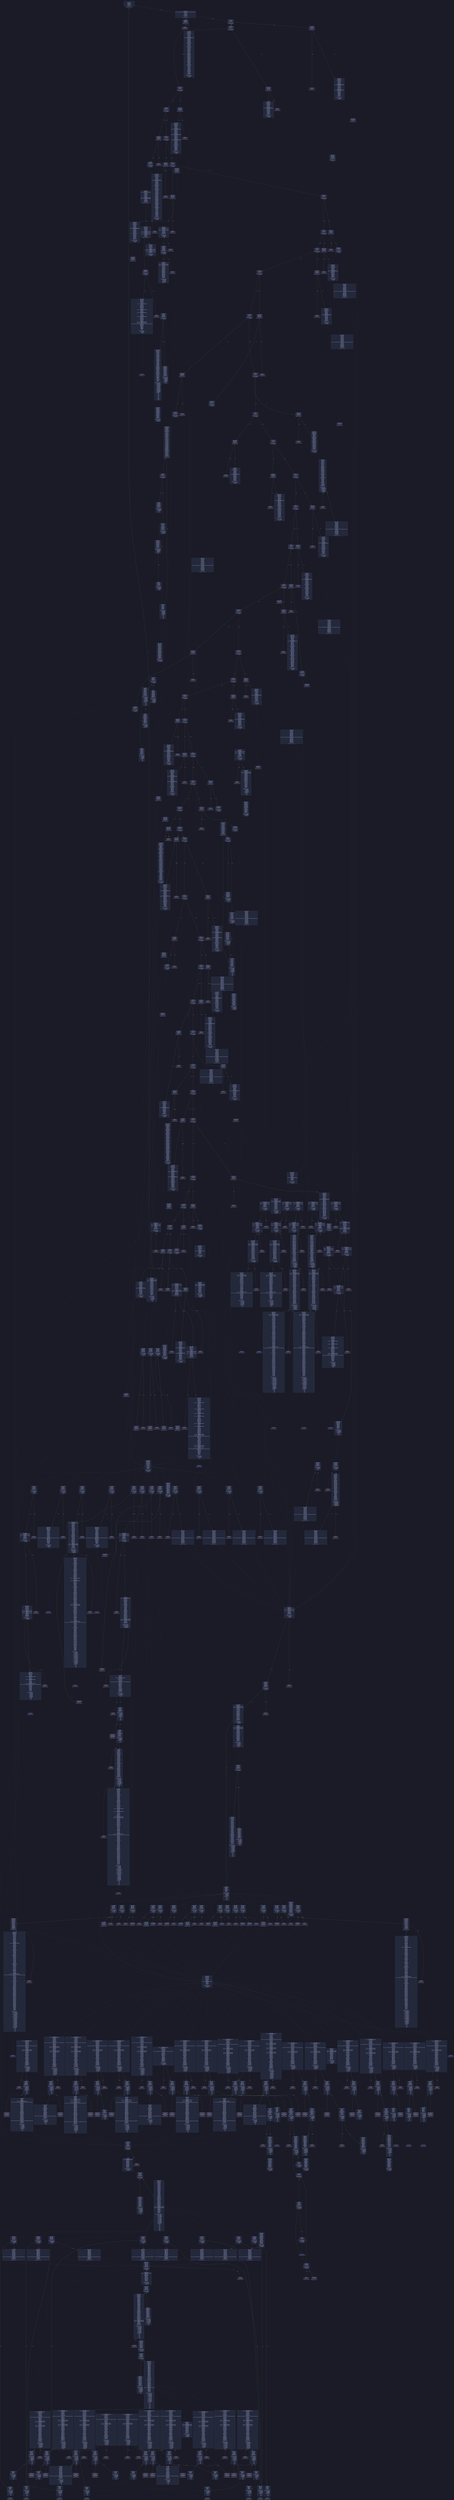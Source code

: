digraph G {
    node [shape=box, style="filled, rounded", color="#565f89", fontcolor="#c0caf5", fontname="Helvetica", fillcolor="#24283b"];
    edge [color="#414868", fontcolor="#c0caf5", fontname="Helvetica"];
    bgcolor="#1a1b26";
    0 [ label = "[00] PUSH1 80
[02] PUSH1 40
[04] MSTORE
[05] PUSH1 04
[07] CALLDATASIZE
[08] LT
[09] PUSH2 01f9
[0c] JUMPI

Stack size req: 0, sizeΔ: 0
" shape = invhouse]
    1 [ label = "[0d] PUSH1 00
[0f] CALLDATALOAD
[10] PUSH29 0100000000000000000000000000000000000000000000000000000000
[2e] SWAP1
[2f] DIV
[30] PUSH4 ffffffff
[35] AND
[36] DUP1
[37] PUSH4 0392d2b4
[3c] EQ
[3d] PUSH2 01fe
[40] JUMPI

Stack size req: 0, sizeΔ: 1
"]
    2 [ label = "[41] DUP1
[42] PUSH4 0af4187d
[47] EQ
[48] PUSH2 029f
[4b] JUMPI

Stack size req: 1, sizeΔ: 0
Entry->Op usage:
	0->71:EQ:1
"]
    3 [ label = "[4c] DUP1
[4d] PUSH4 0c79e3e6
[52] EQ
[53] PUSH2 0316
[56] JUMPI

Stack size req: 1, sizeΔ: 0
Entry->Op usage:
	0->82:EQ:1
"]
    4 [ label = "[57] DUP1
[58] PUSH4 15dacbea
[5d] EQ
[5e] PUSH2 0359
[61] JUMPI

Stack size req: 1, sizeΔ: 0
Entry->Op usage:
	0->93:EQ:1
"]
    5 [ label = "[62] DUP1
[63] PUSH4 1eb96a5c
[68] EQ
[69] PUSH2 03e6
[6c] JUMPI

Stack size req: 1, sizeΔ: 0
Entry->Op usage:
	0->104:EQ:1
"]
    6 [ label = "[6d] DUP1
[6e] PUSH4 32a2fda7
[73] EQ
[74] PUSH2 03fd
[77] JUMPI

Stack size req: 1, sizeΔ: 0
Entry->Op usage:
	0->115:EQ:1
"]
    7 [ label = "[78] DUP1
[79] PUSH4 40c10f19
[7e] EQ
[7f] PUSH2 049e
[82] JUMPI

Stack size req: 1, sizeΔ: 0
Entry->Op usage:
	0->126:EQ:1
"]
    8 [ label = "[83] DUP1
[84] PUSH4 439766ce
[89] EQ
[8a] PUSH2 04eb
[8d] JUMPI

Stack size req: 1, sizeΔ: 0
Entry->Op usage:
	0->137:EQ:1
"]
    9 [ label = "[8e] DUP1
[8f] PUSH4 4d78fdc6
[94] EQ
[95] PUSH2 0502
[98] JUMPI

Stack size req: 1, sizeΔ: 0
Entry->Op usage:
	0->148:EQ:1
"]
    10 [ label = "[99] DUP1
[9a] PUSH4 5ca5b334
[9f] EQ
[a0] PUSH2 0545
[a3] JUMPI

Stack size req: 1, sizeΔ: 0
Entry->Op usage:
	0->159:EQ:1
"]
    11 [ label = "[a4] DUP1
[a5] PUSH4 6805b84b
[aa] EQ
[ab] PUSH2 0588
[ae] JUMPI

Stack size req: 1, sizeΔ: 0
Entry->Op usage:
	0->170:EQ:1
"]
    12 [ label = "[af] DUP1
[b0] PUSH4 696b5fb7
[b5] EQ
[b6] PUSH2 05b7
[b9] JUMPI

Stack size req: 1, sizeΔ: 0
Entry->Op usage:
	0->181:EQ:1
"]
    13 [ label = "[ba] DUP1
[bb] PUSH4 6ec03f7a
[c0] EQ
[c1] PUSH2 0647
[c4] JUMPI

Stack size req: 1, sizeΔ: 0
Entry->Op usage:
	0->192:EQ:1
"]
    14 [ label = "[c5] DUP1
[c6] PUSH4 7c0a893d
[cb] EQ
[cc] PUSH2 0682
[cf] JUMPI

Stack size req: 1, sizeΔ: 0
Entry->Op usage:
	0->203:EQ:1
"]
    15 [ label = "[d0] DUP1
[d1] PUSH4 7c0efb8b
[d6] EQ
[d7] PUSH2 06c5
[da] JUMPI

Stack size req: 1, sizeΔ: 0
Entry->Op usage:
	0->214:EQ:1
"]
    16 [ label = "[db] DUP1
[dc] PUSH4 7fa87949
[e1] EQ
[e2] PUSH2 0720
[e5] JUMPI

Stack size req: 1, sizeΔ: 0
Entry->Op usage:
	0->225:EQ:1
"]
    17 [ label = "[e6] DUP1
[e7] PUSH4 822b08d0
[ec] EQ
[ed] PUSH2 076d
[f0] JUMPI

Stack size req: 1, sizeΔ: 0
Entry->Op usage:
	0->236:EQ:1
"]
    18 [ label = "[f1] DUP1
[f2] PUSH4 893d20e8
[f7] EQ
[f8] PUSH2 07c8
[fb] JUMPI

Stack size req: 1, sizeΔ: 0
Entry->Op usage:
	0->247:EQ:1
"]
    19 [ label = "[fc] DUP1
[fd] PUSH4 8ba7e570
[0102] EQ
[0103] PUSH2 081f
[0106] JUMPI

Stack size req: 1, sizeΔ: 0
Entry->Op usage:
	0->258:EQ:1
"]
    20 [ label = "[0107] DUP1
[0108] PUSH4 9554c8e5
[010d] EQ
[010e] PUSH2 088e
[0111] JUMPI

Stack size req: 1, sizeΔ: 0
Entry->Op usage:
	0->269:EQ:1
"]
    21 [ label = "[0112] DUP1
[0113] PUSH4 9739db9d
[0118] EQ
[0119] PUSH2 08e5
[011c] JUMPI

Stack size req: 1, sizeΔ: 0
Entry->Op usage:
	0->280:EQ:1
"]
    22 [ label = "[011d] DUP1
[011e] PUSH4 9b53d87c
[0123] EQ
[0124] PUSH2 0928
[0127] JUMPI

Stack size req: 1, sizeΔ: 0
Entry->Op usage:
	0->291:EQ:1
"]
    23 [ label = "[0128] DUP1
[0129] PUSH4 9dc29fac
[012e] EQ
[012f] PUSH2 0983
[0132] JUMPI

Stack size req: 1, sizeΔ: 0
Entry->Op usage:
	0->302:EQ:1
"]
    24 [ label = "[0133] DUP1
[0134] PUSH4 9fc1d0e7
[0139] EQ
[013a] PUSH2 09d0
[013d] JUMPI

Stack size req: 1, sizeΔ: 0
Entry->Op usage:
	0->313:EQ:1
"]
    25 [ label = "[013e] DUP1
[013f] PUSH4 a773d98a
[0144] EQ
[0145] PUSH2 0a3d
[0148] JUMPI

Stack size req: 1, sizeΔ: 0
Entry->Op usage:
	0->324:EQ:1
"]
    26 [ label = "[0149] DUP1
[014a] PUSH4 b33712c5
[014f] EQ
[0150] PUSH2 0a70
[0153] JUMPI

Stack size req: 1, sizeΔ: 0
Entry->Op usage:
	0->335:EQ:1
"]
    27 [ label = "[0154] DUP1
[0155] PUSH4 bc40bac6
[015a] EQ
[015b] PUSH2 0a87
[015e] JUMPI

Stack size req: 1, sizeΔ: 0
Entry->Op usage:
	0->346:EQ:1
"]
    28 [ label = "[015f] DUP1
[0160] PUSH4 beabacc8
[0165] EQ
[0166] PUSH2 0b30
[0169] JUMPI

Stack size req: 1, sizeΔ: 0
Entry->Op usage:
	0->357:EQ:1
"]
    29 [ label = "[016a] DUP1
[016b] PUSH4 bed9d712
[0170] EQ
[0171] PUSH2 0b9d
[0174] JUMPI

Stack size req: 1, sizeΔ: 0
Entry->Op usage:
	0->368:EQ:1
"]
    30 [ label = "[0175] DUP1
[0176] PUSH4 c4e41b22
[017b] EQ
[017c] PUSH2 0c0a
[017f] JUMPI

Stack size req: 1, sizeΔ: 0
Entry->Op usage:
	0->379:EQ:1
"]
    31 [ label = "[0180] DUP1
[0181] PUSH4 c60c13a3
[0186] EQ
[0187] PUSH2 0c35
[018a] JUMPI

Stack size req: 1, sizeΔ: 0
Entry->Op usage:
	0->390:EQ:1
"]
    32 [ label = "[018b] DUP1
[018c] PUSH4 d2b7d957
[0191] EQ
[0192] PUSH2 0c82
[0195] JUMPI

Stack size req: 1, sizeΔ: 0
Entry->Op usage:
	0->401:EQ:1
"]
    33 [ label = "[0196] DUP1
[0197] PUSH4 d372e3a0
[019c] EQ
[019d] PUSH2 0ce7
[01a0] JUMPI

Stack size req: 1, sizeΔ: 0
Entry->Op usage:
	0->412:EQ:1
"]
    34 [ label = "[01a1] DUP1
[01a2] PUSH4 d4859dc5
[01a7] EQ
[01a8] PUSH2 0d42
[01ab] JUMPI

Stack size req: 1, sizeΔ: 0
Entry->Op usage:
	0->423:EQ:1
"]
    35 [ label = "[01ac] DUP1
[01ad] PUSH4 d98de8a5
[01b2] EQ
[01b3] PUSH2 0d85
[01b6] JUMPI

Stack size req: 1, sizeΔ: 0
Entry->Op usage:
	0->434:EQ:1
"]
    36 [ label = "[01b7] DUP1
[01b8] PUSH4 e1f21c67
[01bd] EQ
[01be] PUSH2 0e06
[01c1] JUMPI

Stack size req: 1, sizeΔ: 0
Entry->Op usage:
	0->445:EQ:1
"]
    37 [ label = "[01c2] DUP1
[01c3] PUSH4 e3a861a4
[01c8] EQ
[01c9] PUSH2 0e73
[01cc] JUMPI

Stack size req: 1, sizeΔ: 0
Entry->Op usage:
	0->456:EQ:1
"]
    38 [ label = "[01cd] DUP1
[01ce] PUSH4 eae5a62d
[01d3] EQ
[01d4] PUSH2 0ece
[01d7] JUMPI

Stack size req: 1, sizeΔ: 0
Entry->Op usage:
	0->467:EQ:1
"]
    39 [ label = "[01d8] DUP1
[01d9] PUSH4 f5385345
[01de] EQ
[01df] PUSH2 0f25
[01e2] JUMPI

Stack size req: 1, sizeΔ: 0
Entry->Op usage:
	0->478:EQ:1
"]
    40 [ label = "[01e3] DUP1
[01e4] PUSH4 f8b2cb4f
[01e9] EQ
[01ea] PUSH2 0f3c
[01ed] JUMPI

Stack size req: 1, sizeΔ: 0
Entry->Op usage:
	0->489:EQ:1
"]
    41 [ label = "[01ee] DUP1
[01ef] PUSH4 fa8a975d
[01f4] EQ
[01f5] PUSH2 0f93
[01f8] JUMPI

Stack size req: 1, sizeΔ: 0
Entry->Op usage:
	0->500:EQ:1
"]
    42 [ label = "[01f9] JUMPDEST
[01fa] PUSH1 00
[01fc] DUP1
[01fd] REVERT

Stack size req: 0, sizeΔ: 0
" color = "red"]
    43 [ label = "[01fe] JUMPDEST
[01ff] CALLVALUE
[0200] DUP1
[0201] ISZERO
[0202] PUSH2 020a
[0205] JUMPI

Stack size req: 0, sizeΔ: 1
"]
    44 [ label = "[0206] PUSH1 00
[0208] DUP1
[0209] REVERT

Stack size req: 0, sizeΔ: 0
" color = "red"]
    45 [ label = "[020a] JUMPDEST
[020b] POP
[020c] PUSH2 0285
[020f] PUSH1 04
[0211] DUP1
[0212] CALLDATASIZE
[0213] SUB
[0214] DUP2
[0215] ADD
[0216] SWAP1
[0217] DUP1
[0218] DUP1
[0219] CALLDATALOAD
[021a] PUSH20 ffffffffffffffffffffffffffffffffffffffff
[022f] AND
[0230] SWAP1
[0231] PUSH1 20
[0233] ADD
[0234] SWAP1
[0235] SWAP3
[0236] SWAP2
[0237] SWAP1
[0238] DUP1
[0239] CALLDATALOAD
[023a] SWAP1
[023b] PUSH1 20
[023d] ADD
[023e] SWAP1
[023f] DUP3
[0240] ADD
[0241] DUP1
[0242] CALLDATALOAD
[0243] SWAP1
[0244] PUSH1 20
[0246] ADD
[0247] SWAP1
[0248] DUP1
[0249] DUP1
[024a] PUSH1 1f
[024c] ADD
[024d] PUSH1 20
[024f] DUP1
[0250] SWAP2
[0251] DIV
[0252] MUL
[0253] PUSH1 20
[0255] ADD
[0256] PUSH1 40
[0258] MLOAD
[0259] SWAP1
[025a] DUP2
[025b] ADD
[025c] PUSH1 40
[025e] MSTORE
[025f] DUP1
[0260] SWAP4
[0261] SWAP3
[0262] SWAP2
[0263] SWAP1
[0264] DUP2
[0265] DUP2
[0266] MSTORE
[0267] PUSH1 20
[0269] ADD
[026a] DUP4
[026b] DUP4
[026c] DUP1
[026d] DUP3
[026e] DUP5
[026f] CALLDATACOPY
[0270] DUP3
[0271] ADD
[0272] SWAP2
[0273] POP
[0274] POP
[0275] POP
[0276] POP
[0277] POP
[0278] POP
[0279] SWAP2
[027a] SWAP3
[027b] SWAP2
[027c] SWAP3
[027d] SWAP1
[027e] POP
[027f] POP
[0280] POP
[0281] PUSH2 0ff6
[0284] JUMP

Stack size req: 1, sizeΔ: 2
Entry->Op usage:
	0->523:POP:0
Entry->Exit:
	0->😵
"]
    46 [ label = "[0285] JUMPDEST
[0286] PUSH1 40
[0288] MLOAD
[0289] DUP1
[028a] DUP3
[028b] ISZERO
[028c] ISZERO
[028d] ISZERO
[028e] ISZERO
[028f] DUP2
[0290] MSTORE
[0291] PUSH1 20
[0293] ADD
[0294] SWAP2
[0295] POP
[0296] POP
[0297] PUSH1 40
[0299] MLOAD
[029a] DUP1
[029b] SWAP2
[029c] SUB
[029d] SWAP1
[029e] RETURN

Stack size req: 1, sizeΔ: -1
Entry->Op usage:
	0->651:ISZERO:0
	0->661:POP:0
Entry->Exit:
	0->😵
" color = "darkblue"]
    47 [ label = "[029f] JUMPDEST
[02a0] CALLVALUE
[02a1] DUP1
[02a2] ISZERO
[02a3] PUSH2 02ab
[02a6] JUMPI

Stack size req: 0, sizeΔ: 1
"]
    48 [ label = "[02a7] PUSH1 00
[02a9] DUP1
[02aa] REVERT

Stack size req: 0, sizeΔ: 0
" color = "red"]
    49 [ label = "[02ab] JUMPDEST
[02ac] POP
[02ad] PUSH2 0300
[02b0] PUSH1 04
[02b2] DUP1
[02b3] CALLDATASIZE
[02b4] SUB
[02b5] DUP2
[02b6] ADD
[02b7] SWAP1
[02b8] DUP1
[02b9] DUP1
[02ba] CALLDATALOAD
[02bb] PUSH20 ffffffffffffffffffffffffffffffffffffffff
[02d0] AND
[02d1] SWAP1
[02d2] PUSH1 20
[02d4] ADD
[02d5] SWAP1
[02d6] SWAP3
[02d7] SWAP2
[02d8] SWAP1
[02d9] DUP1
[02da] CALLDATALOAD
[02db] PUSH20 ffffffffffffffffffffffffffffffffffffffff
[02f0] AND
[02f1] SWAP1
[02f2] PUSH1 20
[02f4] ADD
[02f5] SWAP1
[02f6] SWAP3
[02f7] SWAP2
[02f8] SWAP1
[02f9] POP
[02fa] POP
[02fb] POP
[02fc] PUSH2 115c
[02ff] JUMP

Stack size req: 1, sizeΔ: 2
Entry->Op usage:
	0->684:POP:0
Entry->Exit:
	0->😵
"]
    50 [ label = "[0300] JUMPDEST
[0301] PUSH1 40
[0303] MLOAD
[0304] DUP1
[0305] DUP3
[0306] DUP2
[0307] MSTORE
[0308] PUSH1 20
[030a] ADD
[030b] SWAP2
[030c] POP
[030d] POP
[030e] PUSH1 40
[0310] MLOAD
[0311] DUP1
[0312] SWAP2
[0313] SUB
[0314] SWAP1
[0315] RETURN

Stack size req: 1, sizeΔ: -1
Entry->Op usage:
	0->775:MSTORE:1
	0->780:POP:0
Entry->Exit:
	0->😵
" color = "darkblue"]
    51 [ label = "[0316] JUMPDEST
[0317] CALLVALUE
[0318] DUP1
[0319] ISZERO
[031a] PUSH2 0322
[031d] JUMPI

Stack size req: 0, sizeΔ: 1
"]
    52 [ label = "[031e] PUSH1 00
[0320] DUP1
[0321] REVERT

Stack size req: 0, sizeΔ: 0
" color = "red"]
    53 [ label = "[0322] JUMPDEST
[0323] POP
[0324] PUSH2 0357
[0327] PUSH1 04
[0329] DUP1
[032a] CALLDATASIZE
[032b] SUB
[032c] DUP2
[032d] ADD
[032e] SWAP1
[032f] DUP1
[0330] DUP1
[0331] CALLDATALOAD
[0332] PUSH20 ffffffffffffffffffffffffffffffffffffffff
[0347] AND
[0348] SWAP1
[0349] PUSH1 20
[034b] ADD
[034c] SWAP1
[034d] SWAP3
[034e] SWAP2
[034f] SWAP1
[0350] POP
[0351] POP
[0352] POP
[0353] PUSH2 1277
[0356] JUMP

Stack size req: 1, sizeΔ: 1
Entry->Op usage:
	0->803:POP:0
Entry->Exit:
	0->😵
"]
    54 [ label = "[0357] JUMPDEST
[0358] STOP

Stack size req: 0, sizeΔ: 0
" color = "darkblue"]
    55 [ label = "[0359] JUMPDEST
[035a] CALLVALUE
[035b] DUP1
[035c] ISZERO
[035d] PUSH2 0365
[0360] JUMPI

Stack size req: 0, sizeΔ: 1
"]
    56 [ label = "[0361] PUSH1 00
[0363] DUP1
[0364] REVERT

Stack size req: 0, sizeΔ: 0
" color = "red"]
    57 [ label = "[0365] JUMPDEST
[0366] POP
[0367] PUSH2 03e4
[036a] PUSH1 04
[036c] DUP1
[036d] CALLDATASIZE
[036e] SUB
[036f] DUP2
[0370] ADD
[0371] SWAP1
[0372] DUP1
[0373] DUP1
[0374] CALLDATALOAD
[0375] PUSH20 ffffffffffffffffffffffffffffffffffffffff
[038a] AND
[038b] SWAP1
[038c] PUSH1 20
[038e] ADD
[038f] SWAP1
[0390] SWAP3
[0391] SWAP2
[0392] SWAP1
[0393] DUP1
[0394] CALLDATALOAD
[0395] PUSH20 ffffffffffffffffffffffffffffffffffffffff
[03aa] AND
[03ab] SWAP1
[03ac] PUSH1 20
[03ae] ADD
[03af] SWAP1
[03b0] SWAP3
[03b1] SWAP2
[03b2] SWAP1
[03b3] DUP1
[03b4] CALLDATALOAD
[03b5] PUSH20 ffffffffffffffffffffffffffffffffffffffff
[03ca] AND
[03cb] SWAP1
[03cc] PUSH1 20
[03ce] ADD
[03cf] SWAP1
[03d0] SWAP3
[03d1] SWAP2
[03d2] SWAP1
[03d3] DUP1
[03d4] CALLDATALOAD
[03d5] SWAP1
[03d6] PUSH1 20
[03d8] ADD
[03d9] SWAP1
[03da] SWAP3
[03db] SWAP2
[03dc] SWAP1
[03dd] POP
[03de] POP
[03df] POP
[03e0] PUSH2 1420
[03e3] JUMP

Stack size req: 1, sizeΔ: 4
Entry->Op usage:
	0->870:POP:0
Entry->Exit:
	0->😵
"]
    58 [ label = "[03e4] JUMPDEST
[03e5] STOP

Stack size req: 0, sizeΔ: 0
" color = "darkblue"]
    59 [ label = "[03e6] JUMPDEST
[03e7] CALLVALUE
[03e8] DUP1
[03e9] ISZERO
[03ea] PUSH2 03f2
[03ed] JUMPI

Stack size req: 0, sizeΔ: 1
"]
    60 [ label = "[03ee] PUSH1 00
[03f0] DUP1
[03f1] REVERT

Stack size req: 0, sizeΔ: 0
" color = "red"]
    61 [ label = "[03f2] JUMPDEST
[03f3] POP
[03f4] PUSH2 03fb
[03f7] PUSH2 16fc
[03fa] JUMP

Stack size req: 1, sizeΔ: 0
Entry->Op usage:
	0->1011:POP:0
Entry->Exit:
	0->😵
"]
    62 [ label = "[03fb] JUMPDEST
[03fc] STOP

Stack size req: 0, sizeΔ: 0
" color = "darkblue"]
    63 [ label = "[03fd] JUMPDEST
[03fe] CALLVALUE
[03ff] DUP1
[0400] ISZERO
[0401] PUSH2 0409
[0404] JUMPI

Stack size req: 0, sizeΔ: 1
"]
    64 [ label = "[0405] PUSH1 00
[0407] DUP1
[0408] REVERT

Stack size req: 0, sizeΔ: 0
" color = "red"]
    65 [ label = "[0409] JUMPDEST
[040a] POP
[040b] PUSH2 0484
[040e] PUSH1 04
[0410] DUP1
[0411] CALLDATASIZE
[0412] SUB
[0413] DUP2
[0414] ADD
[0415] SWAP1
[0416] DUP1
[0417] DUP1
[0418] CALLDATALOAD
[0419] PUSH20 ffffffffffffffffffffffffffffffffffffffff
[042e] AND
[042f] SWAP1
[0430] PUSH1 20
[0432] ADD
[0433] SWAP1
[0434] SWAP3
[0435] SWAP2
[0436] SWAP1
[0437] DUP1
[0438] CALLDATALOAD
[0439] SWAP1
[043a] PUSH1 20
[043c] ADD
[043d] SWAP1
[043e] DUP3
[043f] ADD
[0440] DUP1
[0441] CALLDATALOAD
[0442] SWAP1
[0443] PUSH1 20
[0445] ADD
[0446] SWAP1
[0447] DUP1
[0448] DUP1
[0449] PUSH1 1f
[044b] ADD
[044c] PUSH1 20
[044e] DUP1
[044f] SWAP2
[0450] DIV
[0451] MUL
[0452] PUSH1 20
[0454] ADD
[0455] PUSH1 40
[0457] MLOAD
[0458] SWAP1
[0459] DUP2
[045a] ADD
[045b] PUSH1 40
[045d] MSTORE
[045e] DUP1
[045f] SWAP4
[0460] SWAP3
[0461] SWAP2
[0462] SWAP1
[0463] DUP2
[0464] DUP2
[0465] MSTORE
[0466] PUSH1 20
[0468] ADD
[0469] DUP4
[046a] DUP4
[046b] DUP1
[046c] DUP3
[046d] DUP5
[046e] CALLDATACOPY
[046f] DUP3
[0470] ADD
[0471] SWAP2
[0472] POP
[0473] POP
[0474] POP
[0475] POP
[0476] POP
[0477] POP
[0478] SWAP2
[0479] SWAP3
[047a] SWAP2
[047b] SWAP3
[047c] SWAP1
[047d] POP
[047e] POP
[047f] POP
[0480] PUSH2 18f5
[0483] JUMP

Stack size req: 1, sizeΔ: 2
Entry->Op usage:
	0->1034:POP:0
Entry->Exit:
	0->😵
"]
    66 [ label = "[0484] JUMPDEST
[0485] PUSH1 40
[0487] MLOAD
[0488] DUP1
[0489] DUP3
[048a] ISZERO
[048b] ISZERO
[048c] ISZERO
[048d] ISZERO
[048e] DUP2
[048f] MSTORE
[0490] PUSH1 20
[0492] ADD
[0493] SWAP2
[0494] POP
[0495] POP
[0496] PUSH1 40
[0498] MLOAD
[0499] DUP1
[049a] SWAP2
[049b] SUB
[049c] SWAP1
[049d] RETURN

Stack size req: 1, sizeΔ: -1
Entry->Op usage:
	0->1162:ISZERO:0
	0->1172:POP:0
Entry->Exit:
	0->😵
" color = "darkblue"]
    67 [ label = "[049e] JUMPDEST
[049f] CALLVALUE
[04a0] DUP1
[04a1] ISZERO
[04a2] PUSH2 04aa
[04a5] JUMPI

Stack size req: 0, sizeΔ: 1
"]
    68 [ label = "[04a6] PUSH1 00
[04a8] DUP1
[04a9] REVERT

Stack size req: 0, sizeΔ: 0
" color = "red"]
    69 [ label = "[04aa] JUMPDEST
[04ab] POP
[04ac] PUSH2 04e9
[04af] PUSH1 04
[04b1] DUP1
[04b2] CALLDATASIZE
[04b3] SUB
[04b4] DUP2
[04b5] ADD
[04b6] SWAP1
[04b7] DUP1
[04b8] DUP1
[04b9] CALLDATALOAD
[04ba] PUSH20 ffffffffffffffffffffffffffffffffffffffff
[04cf] AND
[04d0] SWAP1
[04d1] PUSH1 20
[04d3] ADD
[04d4] SWAP1
[04d5] SWAP3
[04d6] SWAP2
[04d7] SWAP1
[04d8] DUP1
[04d9] CALLDATALOAD
[04da] SWAP1
[04db] PUSH1 20
[04dd] ADD
[04de] SWAP1
[04df] SWAP3
[04e0] SWAP2
[04e1] SWAP1
[04e2] POP
[04e3] POP
[04e4] POP
[04e5] PUSH2 1a06
[04e8] JUMP

Stack size req: 1, sizeΔ: 2
Entry->Op usage:
	0->1195:POP:0
Entry->Exit:
	0->😵
"]
    70 [ label = "[04e9] JUMPDEST
[04ea] STOP

Stack size req: 0, sizeΔ: 0
" color = "darkblue"]
    71 [ label = "[04eb] JUMPDEST
[04ec] CALLVALUE
[04ed] DUP1
[04ee] ISZERO
[04ef] PUSH2 04f7
[04f2] JUMPI

Stack size req: 0, sizeΔ: 1
"]
    72 [ label = "[04f3] PUSH1 00
[04f5] DUP1
[04f6] REVERT

Stack size req: 0, sizeΔ: 0
" color = "red"]
    73 [ label = "[04f7] JUMPDEST
[04f8] POP
[04f9] PUSH2 0500
[04fc] PUSH2 1df7
[04ff] JUMP

Stack size req: 1, sizeΔ: 0
Entry->Op usage:
	0->1272:POP:0
Entry->Exit:
	0->😵
"]
    74 [ label = "[0500] JUMPDEST
[0501] STOP

Stack size req: 0, sizeΔ: 0
" color = "darkblue"]
    75 [ label = "[0502] JUMPDEST
[0503] CALLVALUE
[0504] DUP1
[0505] ISZERO
[0506] PUSH2 050e
[0509] JUMPI

Stack size req: 0, sizeΔ: 1
"]
    76 [ label = "[050a] PUSH1 00
[050c] DUP1
[050d] REVERT

Stack size req: 0, sizeΔ: 0
" color = "red"]
    77 [ label = "[050e] JUMPDEST
[050f] POP
[0510] PUSH2 0543
[0513] PUSH1 04
[0515] DUP1
[0516] CALLDATASIZE
[0517] SUB
[0518] DUP2
[0519] ADD
[051a] SWAP1
[051b] DUP1
[051c] DUP1
[051d] CALLDATALOAD
[051e] PUSH20 ffffffffffffffffffffffffffffffffffffffff
[0533] AND
[0534] SWAP1
[0535] PUSH1 20
[0537] ADD
[0538] SWAP1
[0539] SWAP3
[053a] SWAP2
[053b] SWAP1
[053c] POP
[053d] POP
[053e] POP
[053f] PUSH2 1ead
[0542] JUMP

Stack size req: 1, sizeΔ: 1
Entry->Op usage:
	0->1295:POP:0
Entry->Exit:
	0->😵
"]
    78 [ label = "[0543] JUMPDEST
[0544] STOP

Stack size req: 0, sizeΔ: 0
" color = "darkblue"]
    79 [ label = "[0545] JUMPDEST
[0546] CALLVALUE
[0547] DUP1
[0548] ISZERO
[0549] PUSH2 0551
[054c] JUMPI

Stack size req: 0, sizeΔ: 1
"]
    80 [ label = "[054d] PUSH1 00
[054f] DUP1
[0550] REVERT

Stack size req: 0, sizeΔ: 0
" color = "red"]
    81 [ label = "[0551] JUMPDEST
[0552] POP
[0553] PUSH2 0586
[0556] PUSH1 04
[0558] DUP1
[0559] CALLDATASIZE
[055a] SUB
[055b] DUP2
[055c] ADD
[055d] SWAP1
[055e] DUP1
[055f] DUP1
[0560] CALLDATALOAD
[0561] PUSH20 ffffffffffffffffffffffffffffffffffffffff
[0576] AND
[0577] SWAP1
[0578] PUSH1 20
[057a] ADD
[057b] SWAP1
[057c] SWAP3
[057d] SWAP2
[057e] SWAP1
[057f] POP
[0580] POP
[0581] POP
[0582] PUSH2 1fbd
[0585] JUMP

Stack size req: 1, sizeΔ: 1
Entry->Op usage:
	0->1362:POP:0
Entry->Exit:
	0->😵
"]
    82 [ label = "[0586] JUMPDEST
[0587] STOP

Stack size req: 0, sizeΔ: 0
" color = "darkblue"]
    83 [ label = "[0588] JUMPDEST
[0589] CALLVALUE
[058a] DUP1
[058b] ISZERO
[058c] PUSH2 0594
[058f] JUMPI

Stack size req: 0, sizeΔ: 1
"]
    84 [ label = "[0590] PUSH1 00
[0592] DUP1
[0593] REVERT

Stack size req: 0, sizeΔ: 0
" color = "red"]
    85 [ label = "[0594] JUMPDEST
[0595] POP
[0596] PUSH2 059d
[0599] PUSH2 2139
[059c] JUMP

Stack size req: 1, sizeΔ: 0
Entry->Op usage:
	0->1429:POP:0
Entry->Exit:
	0->😵
"]
    86 [ label = "[059d] JUMPDEST
[059e] PUSH1 40
[05a0] MLOAD
[05a1] DUP1
[05a2] DUP3
[05a3] ISZERO
[05a4] ISZERO
[05a5] ISZERO
[05a6] ISZERO
[05a7] DUP2
[05a8] MSTORE
[05a9] PUSH1 20
[05ab] ADD
[05ac] SWAP2
[05ad] POP
[05ae] POP
[05af] PUSH1 40
[05b1] MLOAD
[05b2] DUP1
[05b3] SWAP2
[05b4] SUB
[05b5] SWAP1
[05b6] RETURN

Stack size req: 1, sizeΔ: -1
Entry->Op usage:
	0->1443:ISZERO:0
	0->1453:POP:0
Entry->Exit:
	0->😵
" color = "darkblue"]
    87 [ label = "[05b7] JUMPDEST
[05b8] CALLVALUE
[05b9] DUP1
[05ba] ISZERO
[05bb] PUSH2 05c3
[05be] JUMPI

Stack size req: 0, sizeΔ: 1
"]
    88 [ label = "[05bf] PUSH1 00
[05c1] DUP1
[05c2] REVERT

Stack size req: 0, sizeΔ: 0
" color = "red"]
    89 [ label = "[05c3] JUMPDEST
[05c4] POP
[05c5] PUSH2 05cc
[05c8] PUSH2 2150
[05cb] JUMP

Stack size req: 1, sizeΔ: 0
Entry->Op usage:
	0->1476:POP:0
Entry->Exit:
	0->😵
"]
    90 [ label = "[05cc] JUMPDEST
[05cd] PUSH1 40
[05cf] MLOAD
[05d0] DUP1
[05d1] DUP1
[05d2] PUSH1 20
[05d4] ADD
[05d5] DUP3
[05d6] DUP2
[05d7] SUB
[05d8] DUP3
[05d9] MSTORE
[05da] DUP4
[05db] DUP2
[05dc] DUP2
[05dd] MLOAD
[05de] DUP2
[05df] MSTORE
[05e0] PUSH1 20
[05e2] ADD
[05e3] SWAP2
[05e4] POP
[05e5] DUP1
[05e6] MLOAD
[05e7] SWAP1
[05e8] PUSH1 20
[05ea] ADD
[05eb] SWAP1
[05ec] DUP1
[05ed] DUP4
[05ee] DUP4
[05ef] PUSH1 00

Stack size req: 1, sizeΔ: 9
Entry->Op usage:
	0->1501:MLOAD:0
	0->1510:MLOAD:0
	0->1514:ADD:1
"]
    91 [ label = "[05f1] JUMPDEST
[05f2] DUP4
[05f3] DUP2
[05f4] LT
[05f5] ISZERO
[05f6] PUSH2 060c
[05f9] JUMPI

Stack size req: 4, sizeΔ: 0
Entry->Op usage:
	0->1524:LT:0
	3->1524:LT:1
"]
    92 [ label = "[05fa] DUP1
[05fb] DUP3
[05fc] ADD
[05fd] MLOAD
[05fe] DUP2
[05ff] DUP5
[0600] ADD
[0601] MSTORE
[0602] PUSH1 20
[0604] DUP2
[0605] ADD
[0606] SWAP1
[0607] POP
[0608] PUSH2 05f1
[060b] JUMP

Stack size req: 3, sizeΔ: 0
Entry->Op usage:
	0->1532:ADD:1
	0->1536:ADD:1
	0->1541:ADD:0
	0->1543:POP:0
	1->1532:ADD:0
	2->1536:ADD:0
Entry->Exit:
	0->😵
"]
    93 [ label = "[060c] JUMPDEST
[060d] POP
[060e] POP
[060f] POP
[0610] POP
[0611] SWAP1
[0612] POP
[0613] SWAP1
[0614] DUP2
[0615] ADD
[0616] SWAP1
[0617] PUSH1 1f
[0619] AND
[061a] DUP1
[061b] ISZERO
[061c] PUSH2 0639
[061f] JUMPI

Stack size req: 7, sizeΔ: -5
Entry->Op usage:
	0->1549:POP:0
	1->1550:POP:0
	2->1551:POP:0
	3->1552:POP:0
	4->1557:ADD:0
	4->1561:AND:1
	4->1563:ISZERO:0
	5->1554:POP:0
	6->1557:ADD:1
Entry->Exit:
	0->😵
	1->😵
	2->😵
	3->😵
	4->0
	5->😵
	6->😵
"]
    94 [ label = "[0620] DUP1
[0621] DUP3
[0622] SUB
[0623] DUP1
[0624] MLOAD
[0625] PUSH1 01
[0627] DUP4
[0628] PUSH1 20
[062a] SUB
[062b] PUSH2 0100
[062e] EXP
[062f] SUB
[0630] NOT
[0631] AND
[0632] DUP2
[0633] MSTORE
[0634] PUSH1 20
[0636] ADD
[0637] SWAP2
[0638] POP

Stack size req: 2, sizeΔ: 0
Entry->Op usage:
	0->1570:SUB:1
	0->1578:SUB:1
	1->1570:SUB:0
	1->1592:POP:0
Entry->Exit:
	1->😵
"]
    95 [ label = "[0639] JUMPDEST
[063a] POP
[063b] SWAP3
[063c] POP
[063d] POP
[063e] POP
[063f] PUSH1 40
[0641] MLOAD
[0642] DUP1
[0643] SWAP2
[0644] SUB
[0645] SWAP1
[0646] RETURN

Stack size req: 5, sizeΔ: -5
Entry->Op usage:
	0->1594:POP:0
	1->1604:SUB:0
	2->1597:POP:0
	3->1598:POP:0
	4->1596:POP:0
Entry->Exit:
	0->😵
	1->😵
	2->😵
	3->😵
	4->😵
" color = "darkblue"]
    96 [ label = "[0647] JUMPDEST
[0648] CALLVALUE
[0649] DUP1
[064a] ISZERO
[064b] PUSH2 0653
[064e] JUMPI

Stack size req: 0, sizeΔ: 1
"]
    97 [ label = "[064f] PUSH1 00
[0651] DUP1
[0652] REVERT

Stack size req: 0, sizeΔ: 0
" color = "red"]
    98 [ label = "[0653] JUMPDEST
[0654] POP
[0655] PUSH2 0680
[0658] PUSH1 04
[065a] DUP1
[065b] CALLDATASIZE
[065c] SUB
[065d] DUP2
[065e] ADD
[065f] SWAP1
[0660] DUP1
[0661] DUP1
[0662] CALLDATALOAD
[0663] SWAP1
[0664] PUSH1 20
[0666] ADD
[0667] SWAP1
[0668] DUP3
[0669] ADD
[066a] DUP1
[066b] CALLDATALOAD
[066c] SWAP1
[066d] PUSH1 20
[066f] ADD
[0670] SWAP2
[0671] SWAP1
[0672] SWAP2
[0673] SWAP3
[0674] SWAP4
[0675] SWAP2
[0676] SWAP3
[0677] SWAP4
[0678] SWAP1
[0679] POP
[067a] POP
[067b] POP
[067c] PUSH2 21f2
[067f] JUMP

Stack size req: 1, sizeΔ: 2
Entry->Op usage:
	0->1620:POP:0
Entry->Exit:
	0->😵
"]
    99 [ label = "[0680] JUMPDEST
[0681] STOP

Stack size req: 0, sizeΔ: 0
" color = "darkblue"]
    100 [ label = "[0682] JUMPDEST
[0683] CALLVALUE
[0684] DUP1
[0685] ISZERO
[0686] PUSH2 068e
[0689] JUMPI

Stack size req: 0, sizeΔ: 1
"]
    101 [ label = "[068a] PUSH1 00
[068c] DUP1
[068d] REVERT

Stack size req: 0, sizeΔ: 0
" color = "red"]
    102 [ label = "[068e] JUMPDEST
[068f] POP
[0690] PUSH2 06c3
[0693] PUSH1 04
[0695] DUP1
[0696] CALLDATASIZE
[0697] SUB
[0698] DUP2
[0699] ADD
[069a] SWAP1
[069b] DUP1
[069c] DUP1
[069d] CALLDATALOAD
[069e] PUSH20 ffffffffffffffffffffffffffffffffffffffff
[06b3] AND
[06b4] SWAP1
[06b5] PUSH1 20
[06b7] ADD
[06b8] SWAP1
[06b9] SWAP3
[06ba] SWAP2
[06bb] SWAP1
[06bc] POP
[06bd] POP
[06be] POP
[06bf] PUSH2 2487
[06c2] JUMP

Stack size req: 1, sizeΔ: 1
Entry->Op usage:
	0->1679:POP:0
Entry->Exit:
	0->😵
"]
    103 [ label = "[06c3] JUMPDEST
[06c4] STOP

Stack size req: 0, sizeΔ: 0
" color = "darkblue"]
    104 [ label = "[06c5] JUMPDEST
[06c6] CALLVALUE
[06c7] DUP1
[06c8] ISZERO
[06c9] PUSH2 06d1
[06cc] JUMPI

Stack size req: 0, sizeΔ: 1
"]
    105 [ label = "[06cd] PUSH1 00
[06cf] DUP1
[06d0] REVERT

Stack size req: 0, sizeΔ: 0
" color = "red"]
    106 [ label = "[06d1] JUMPDEST
[06d2] POP
[06d3] PUSH2 071e
[06d6] PUSH1 04
[06d8] DUP1
[06d9] CALLDATASIZE
[06da] SUB
[06db] DUP2
[06dc] ADD
[06dd] SWAP1
[06de] DUP1
[06df] DUP1
[06e0] CALLDATALOAD
[06e1] PUSH20 ffffffffffffffffffffffffffffffffffffffff
[06f6] AND
[06f7] SWAP1
[06f8] PUSH1 20
[06fa] ADD
[06fb] SWAP1
[06fc] SWAP3
[06fd] SWAP2
[06fe] SWAP1
[06ff] DUP1
[0700] CALLDATALOAD
[0701] SWAP1
[0702] PUSH1 20
[0704] ADD
[0705] SWAP1
[0706] DUP3
[0707] ADD
[0708] DUP1
[0709] CALLDATALOAD
[070a] SWAP1
[070b] PUSH1 20
[070d] ADD
[070e] SWAP2
[070f] SWAP1
[0710] SWAP2
[0711] SWAP3
[0712] SWAP4
[0713] SWAP2
[0714] SWAP3
[0715] SWAP4
[0716] SWAP1
[0717] POP
[0718] POP
[0719] POP
[071a] PUSH2 2597
[071d] JUMP

Stack size req: 1, sizeΔ: 3
Entry->Op usage:
	0->1746:POP:0
Entry->Exit:
	0->😵
"]
    107 [ label = "[071e] JUMPDEST
[071f] STOP

Stack size req: 0, sizeΔ: 0
" color = "darkblue"]
    108 [ label = "[0720] JUMPDEST
[0721] CALLVALUE
[0722] DUP1
[0723] ISZERO
[0724] PUSH2 072c
[0727] JUMPI

Stack size req: 0, sizeΔ: 1
"]
    109 [ label = "[0728] PUSH1 00
[072a] DUP1
[072b] REVERT

Stack size req: 0, sizeΔ: 0
" color = "red"]
    110 [ label = "[072c] JUMPDEST
[072d] POP
[072e] PUSH2 076b
[0731] PUSH1 04
[0733] DUP1
[0734] CALLDATASIZE
[0735] SUB
[0736] DUP2
[0737] ADD
[0738] SWAP1
[0739] DUP1
[073a] DUP1
[073b] CALLDATALOAD
[073c] PUSH20 ffffffffffffffffffffffffffffffffffffffff
[0751] AND
[0752] SWAP1
[0753] PUSH1 20
[0755] ADD
[0756] SWAP1
[0757] SWAP3
[0758] SWAP2
[0759] SWAP1
[075a] DUP1
[075b] CALLDATALOAD
[075c] SWAP1
[075d] PUSH1 20
[075f] ADD
[0760] SWAP1
[0761] SWAP3
[0762] SWAP2
[0763] SWAP1
[0764] POP
[0765] POP
[0766] POP
[0767] PUSH2 27cf
[076a] JUMP

Stack size req: 1, sizeΔ: 2
Entry->Op usage:
	0->1837:POP:0
Entry->Exit:
	0->😵
"]
    111 [ label = "[076b] JUMPDEST
[076c] STOP

Stack size req: 0, sizeΔ: 0
" color = "darkblue"]
    112 [ label = "[076d] JUMPDEST
[076e] CALLVALUE
[076f] DUP1
[0770] ISZERO
[0771] PUSH2 0779
[0774] JUMPI

Stack size req: 0, sizeΔ: 1
"]
    113 [ label = "[0775] PUSH1 00
[0777] DUP1
[0778] REVERT

Stack size req: 0, sizeΔ: 0
" color = "red"]
    114 [ label = "[0779] JUMPDEST
[077a] POP
[077b] PUSH2 07c6
[077e] PUSH1 04
[0780] DUP1
[0781] CALLDATASIZE
[0782] SUB
[0783] DUP2
[0784] ADD
[0785] SWAP1
[0786] DUP1
[0787] DUP1
[0788] CALLDATALOAD
[0789] PUSH20 ffffffffffffffffffffffffffffffffffffffff
[079e] AND
[079f] SWAP1
[07a0] PUSH1 20
[07a2] ADD
[07a3] SWAP1
[07a4] SWAP3
[07a5] SWAP2
[07a6] SWAP1
[07a7] DUP1
[07a8] CALLDATALOAD
[07a9] SWAP1
[07aa] PUSH1 20
[07ac] ADD
[07ad] SWAP1
[07ae] DUP3
[07af] ADD
[07b0] DUP1
[07b1] CALLDATALOAD
[07b2] SWAP1
[07b3] PUSH1 20
[07b5] ADD
[07b6] SWAP2
[07b7] SWAP1
[07b8] SWAP2
[07b9] SWAP3
[07ba] SWAP4
[07bb] SWAP2
[07bc] SWAP3
[07bd] SWAP4
[07be] SWAP1
[07bf] POP
[07c0] POP
[07c1] POP
[07c2] PUSH2 28e8
[07c5] JUMP

Stack size req: 1, sizeΔ: 3
Entry->Op usage:
	0->1914:POP:0
Entry->Exit:
	0->😵
"]
    115 [ label = "[07c6] JUMPDEST
[07c7] STOP

Stack size req: 0, sizeΔ: 0
" color = "darkblue"]
    116 [ label = "[07c8] JUMPDEST
[07c9] CALLVALUE
[07ca] DUP1
[07cb] ISZERO
[07cc] PUSH2 07d4
[07cf] JUMPI

Stack size req: 0, sizeΔ: 1
"]
    117 [ label = "[07d0] PUSH1 00
[07d2] DUP1
[07d3] REVERT

Stack size req: 0, sizeΔ: 0
" color = "red"]
    118 [ label = "[07d4] JUMPDEST
[07d5] POP
[07d6] PUSH2 07dd
[07d9] PUSH2 2b20
[07dc] JUMP

Stack size req: 1, sizeΔ: 0
Entry->Op usage:
	0->2005:POP:0
Entry->Exit:
	0->😵
"]
    119 [ label = "[07dd] JUMPDEST
[07de] PUSH1 40
[07e0] MLOAD
[07e1] DUP1
[07e2] DUP3
[07e3] PUSH20 ffffffffffffffffffffffffffffffffffffffff
[07f8] AND
[07f9] PUSH20 ffffffffffffffffffffffffffffffffffffffff
[080e] AND
[080f] DUP2
[0810] MSTORE
[0811] PUSH1 20
[0813] ADD
[0814] SWAP2
[0815] POP
[0816] POP
[0817] PUSH1 40
[0819] MLOAD
[081a] DUP1
[081b] SWAP2
[081c] SUB
[081d] SWAP1
[081e] RETURN

Stack size req: 1, sizeΔ: -1
Entry->Op usage:
	0->2040:AND:1
	0->2062:AND:1
	0->2064:MSTORE:1
	0->2069:POP:0
Entry->Exit:
	0->😵
" color = "darkblue"]
    120 [ label = "[081f] JUMPDEST
[0820] CALLVALUE
[0821] DUP1
[0822] ISZERO
[0823] PUSH2 082b
[0826] JUMPI

Stack size req: 0, sizeΔ: 1
"]
    121 [ label = "[0827] PUSH1 00
[0829] DUP1
[082a] REVERT

Stack size req: 0, sizeΔ: 0
" color = "red"]
    122 [ label = "[082b] JUMPDEST
[082c] POP
[082d] PUSH2 088c
[0830] PUSH1 04
[0832] DUP1
[0833] CALLDATASIZE
[0834] SUB
[0835] DUP2
[0836] ADD
[0837] SWAP1
[0838] DUP1
[0839] DUP1
[083a] CALLDATALOAD
[083b] PUSH20 ffffffffffffffffffffffffffffffffffffffff
[0850] AND
[0851] SWAP1
[0852] PUSH1 20
[0854] ADD
[0855] SWAP1
[0856] SWAP3
[0857] SWAP2
[0858] SWAP1
[0859] DUP1
[085a] CALLDATALOAD
[085b] SWAP1
[085c] PUSH1 20
[085e] ADD
[085f] SWAP1
[0860] SWAP3
[0861] SWAP2
[0862] SWAP1
[0863] DUP1
[0864] CALLDATALOAD
[0865] SWAP1
[0866] PUSH1 20
[0868] ADD
[0869] SWAP1
[086a] SWAP3
[086b] SWAP2
[086c] SWAP1
[086d] DUP1
[086e] CALLDATALOAD
[086f] SWAP1
[0870] PUSH1 20
[0872] ADD
[0873] SWAP1
[0874] DUP3
[0875] ADD
[0876] DUP1
[0877] CALLDATALOAD
[0878] SWAP1
[0879] PUSH1 20
[087b] ADD
[087c] SWAP2
[087d] SWAP1
[087e] SWAP2
[087f] SWAP3
[0880] SWAP4
[0881] SWAP2
[0882] SWAP3
[0883] SWAP4
[0884] SWAP1
[0885] POP
[0886] POP
[0887] POP
[0888] PUSH2 2b4a
[088b] JUMP

Stack size req: 1, sizeΔ: 5
Entry->Op usage:
	0->2092:POP:0
Entry->Exit:
	0->😵
"]
    123 [ label = "[088c] JUMPDEST
[088d] STOP

Stack size req: 0, sizeΔ: 0
" color = "darkblue"]
    124 [ label = "[088e] JUMPDEST
[088f] CALLVALUE
[0890] DUP1
[0891] ISZERO
[0892] PUSH2 089a
[0895] JUMPI

Stack size req: 0, sizeΔ: 1
"]
    125 [ label = "[0896] PUSH1 00
[0898] DUP1
[0899] REVERT

Stack size req: 0, sizeΔ: 0
" color = "red"]
    126 [ label = "[089a] JUMPDEST
[089b] POP
[089c] PUSH2 08a3
[089f] PUSH2 2cbf
[08a2] JUMP

Stack size req: 1, sizeΔ: 0
Entry->Op usage:
	0->2203:POP:0
Entry->Exit:
	0->😵
"]
    127 [ label = "[08a3] JUMPDEST
[08a4] PUSH1 40
[08a6] MLOAD
[08a7] DUP1
[08a8] DUP3
[08a9] PUSH20 ffffffffffffffffffffffffffffffffffffffff
[08be] AND
[08bf] PUSH20 ffffffffffffffffffffffffffffffffffffffff
[08d4] AND
[08d5] DUP2
[08d6] MSTORE
[08d7] PUSH1 20
[08d9] ADD
[08da] SWAP2
[08db] POP
[08dc] POP
[08dd] PUSH1 40
[08df] MLOAD
[08e0] DUP1
[08e1] SWAP2
[08e2] SUB
[08e3] SWAP1
[08e4] RETURN

Stack size req: 1, sizeΔ: -1
Entry->Op usage:
	0->2238:AND:1
	0->2260:AND:1
	0->2262:MSTORE:1
	0->2267:POP:0
Entry->Exit:
	0->😵
" color = "darkblue"]
    128 [ label = "[08e5] JUMPDEST
[08e6] CALLVALUE
[08e7] DUP1
[08e8] ISZERO
[08e9] PUSH2 08f1
[08ec] JUMPI

Stack size req: 0, sizeΔ: 1
"]
    129 [ label = "[08ed] PUSH1 00
[08ef] DUP1
[08f0] REVERT

Stack size req: 0, sizeΔ: 0
" color = "red"]
    130 [ label = "[08f1] JUMPDEST
[08f2] POP
[08f3] PUSH2 0926
[08f6] PUSH1 04
[08f8] DUP1
[08f9] CALLDATASIZE
[08fa] SUB
[08fb] DUP2
[08fc] ADD
[08fd] SWAP1
[08fe] DUP1
[08ff] DUP1
[0900] CALLDATALOAD
[0901] PUSH20 ffffffffffffffffffffffffffffffffffffffff
[0916] AND
[0917] SWAP1
[0918] PUSH1 20
[091a] ADD
[091b] SWAP1
[091c] SWAP3
[091d] SWAP2
[091e] SWAP1
[091f] POP
[0920] POP
[0921] POP
[0922] PUSH2 2ce9
[0925] JUMP

Stack size req: 1, sizeΔ: 1
Entry->Op usage:
	0->2290:POP:0
Entry->Exit:
	0->😵
"]
    131 [ label = "[0926] JUMPDEST
[0927] STOP

Stack size req: 0, sizeΔ: 0
" color = "darkblue"]
    132 [ label = "[0928] JUMPDEST
[0929] CALLVALUE
[092a] DUP1
[092b] ISZERO
[092c] PUSH2 0934
[092f] JUMPI

Stack size req: 0, sizeΔ: 1
"]
    133 [ label = "[0930] PUSH1 00
[0932] DUP1
[0933] REVERT

Stack size req: 0, sizeΔ: 0
" color = "red"]
    134 [ label = "[0934] JUMPDEST
[0935] POP
[0936] PUSH2 0969
[0939] PUSH1 04
[093b] DUP1
[093c] CALLDATASIZE
[093d] SUB
[093e] DUP2
[093f] ADD
[0940] SWAP1
[0941] DUP1
[0942] DUP1
[0943] CALLDATALOAD
[0944] PUSH20 ffffffffffffffffffffffffffffffffffffffff
[0959] AND
[095a] SWAP1
[095b] PUSH1 20
[095d] ADD
[095e] SWAP1
[095f] SWAP3
[0960] SWAP2
[0961] SWAP1
[0962] POP
[0963] POP
[0964] POP
[0965] PUSH2 2ebe
[0968] JUMP

Stack size req: 1, sizeΔ: 1
Entry->Op usage:
	0->2357:POP:0
Entry->Exit:
	0->😵
"]
    135 [ label = "[0969] JUMPDEST
[096a] PUSH1 40
[096c] MLOAD
[096d] DUP1
[096e] DUP3
[096f] ISZERO
[0970] ISZERO
[0971] ISZERO
[0972] ISZERO
[0973] DUP2
[0974] MSTORE
[0975] PUSH1 20
[0977] ADD
[0978] SWAP2
[0979] POP
[097a] POP
[097b] PUSH1 40
[097d] MLOAD
[097e] DUP1
[097f] SWAP2
[0980] SUB
[0981] SWAP1
[0982] RETURN

Stack size req: 1, sizeΔ: -1
Entry->Op usage:
	0->2415:ISZERO:0
	0->2425:POP:0
Entry->Exit:
	0->😵
" color = "darkblue"]
    136 [ label = "[0983] JUMPDEST
[0984] CALLVALUE
[0985] DUP1
[0986] ISZERO
[0987] PUSH2 098f
[098a] JUMPI

Stack size req: 0, sizeΔ: 1
"]
    137 [ label = "[098b] PUSH1 00
[098d] DUP1
[098e] REVERT

Stack size req: 0, sizeΔ: 0
" color = "red"]
    138 [ label = "[098f] JUMPDEST
[0990] POP
[0991] PUSH2 09ce
[0994] PUSH1 04
[0996] DUP1
[0997] CALLDATASIZE
[0998] SUB
[0999] DUP2
[099a] ADD
[099b] SWAP1
[099c] DUP1
[099d] DUP1
[099e] CALLDATALOAD
[099f] PUSH20 ffffffffffffffffffffffffffffffffffffffff
[09b4] AND
[09b5] SWAP1
[09b6] PUSH1 20
[09b8] ADD
[09b9] SWAP1
[09ba] SWAP3
[09bb] SWAP2
[09bc] SWAP1
[09bd] DUP1
[09be] CALLDATALOAD
[09bf] SWAP1
[09c0] PUSH1 20
[09c2] ADD
[09c3] SWAP1
[09c4] SWAP3
[09c5] SWAP2
[09c6] SWAP1
[09c7] POP
[09c8] POP
[09c9] POP
[09ca] PUSH2 2f52
[09cd] JUMP

Stack size req: 1, sizeΔ: 2
Entry->Op usage:
	0->2448:POP:0
Entry->Exit:
	0->😵
"]
    139 [ label = "[09ce] JUMPDEST
[09cf] STOP

Stack size req: 0, sizeΔ: 0
" color = "darkblue"]
    140 [ label = "[09d0] JUMPDEST
[09d1] CALLVALUE
[09d2] DUP1
[09d3] ISZERO
[09d4] PUSH2 09dc
[09d7] JUMPI

Stack size req: 0, sizeΔ: 1
"]
    141 [ label = "[09d8] PUSH1 00
[09da] DUP1
[09db] REVERT

Stack size req: 0, sizeΔ: 0
" color = "red"]
    142 [ label = "[09dc] JUMPDEST
[09dd] POP
[09de] PUSH2 0a3b
[09e1] PUSH1 04
[09e3] DUP1
[09e4] CALLDATASIZE
[09e5] SUB
[09e6] DUP2
[09e7] ADD
[09e8] SWAP1
[09e9] DUP1
[09ea] DUP1
[09eb] CALLDATALOAD
[09ec] PUSH20 ffffffffffffffffffffffffffffffffffffffff
[0a01] AND
[0a02] SWAP1
[0a03] PUSH1 20
[0a05] ADD
[0a06] SWAP1
[0a07] SWAP3
[0a08] SWAP2
[0a09] SWAP1
[0a0a] DUP1
[0a0b] CALLDATALOAD
[0a0c] PUSH20 ffffffffffffffffffffffffffffffffffffffff
[0a21] AND
[0a22] SWAP1
[0a23] PUSH1 20
[0a25] ADD
[0a26] SWAP1
[0a27] SWAP3
[0a28] SWAP2
[0a29] SWAP1
[0a2a] DUP1
[0a2b] CALLDATALOAD
[0a2c] SWAP1
[0a2d] PUSH1 20
[0a2f] ADD
[0a30] SWAP1
[0a31] SWAP3
[0a32] SWAP2
[0a33] SWAP1
[0a34] POP
[0a35] POP
[0a36] POP
[0a37] PUSH2 3343
[0a3a] JUMP

Stack size req: 1, sizeΔ: 3
Entry->Op usage:
	0->2525:POP:0
Entry->Exit:
	0->😵
"]
    143 [ label = "[0a3b] JUMPDEST
[0a3c] STOP

Stack size req: 0, sizeΔ: 0
" color = "darkblue"]
    144 [ label = "[0a3d] JUMPDEST
[0a3e] CALLVALUE
[0a3f] DUP1
[0a40] ISZERO
[0a41] PUSH2 0a49
[0a44] JUMPI

Stack size req: 0, sizeΔ: 1
"]
    145 [ label = "[0a45] PUSH1 00
[0a47] DUP1
[0a48] REVERT

Stack size req: 0, sizeΔ: 0
" color = "red"]
    146 [ label = "[0a49] JUMPDEST
[0a4a] POP
[0a4b] PUSH2 0a52
[0a4e] PUSH2 3715
[0a51] JUMP

Stack size req: 1, sizeΔ: 0
Entry->Op usage:
	0->2634:POP:0
Entry->Exit:
	0->😵
"]
    147 [ label = "[0a52] JUMPDEST
[0a53] PUSH1 40
[0a55] MLOAD
[0a56] DUP1
[0a57] DUP3
[0a58] PUSH1 00
[0a5a] NOT
[0a5b] AND
[0a5c] PUSH1 00
[0a5e] NOT
[0a5f] AND
[0a60] DUP2
[0a61] MSTORE
[0a62] PUSH1 20
[0a64] ADD
[0a65] SWAP2
[0a66] POP
[0a67] POP
[0a68] PUSH1 40
[0a6a] MLOAD
[0a6b] DUP1
[0a6c] SWAP2
[0a6d] SUB
[0a6e] SWAP1
[0a6f] RETURN

Stack size req: 1, sizeΔ: -1
Entry->Op usage:
	0->2651:AND:1
	0->2655:AND:1
	0->2657:MSTORE:1
	0->2662:POP:0
Entry->Exit:
	0->😵
" color = "darkblue"]
    148 [ label = "[0a70] JUMPDEST
[0a71] CALLVALUE
[0a72] DUP1
[0a73] ISZERO
[0a74] PUSH2 0a7c
[0a77] JUMPI

Stack size req: 0, sizeΔ: 1
"]
    149 [ label = "[0a78] PUSH1 00
[0a7a] DUP1
[0a7b] REVERT

Stack size req: 0, sizeΔ: 0
" color = "red"]
    150 [ label = "[0a7c] JUMPDEST
[0a7d] POP
[0a7e] PUSH2 0a85
[0a81] PUSH2 3785
[0a84] JUMP

Stack size req: 1, sizeΔ: 0
Entry->Op usage:
	0->2685:POP:0
Entry->Exit:
	0->😵
"]
    151 [ label = "[0a85] JUMPDEST
[0a86] STOP

Stack size req: 0, sizeΔ: 0
" color = "darkblue"]
    152 [ label = "[0a87] JUMPDEST
[0a88] CALLVALUE
[0a89] DUP1
[0a8a] ISZERO
[0a8b] PUSH2 0a93
[0a8e] JUMPI

Stack size req: 0, sizeΔ: 1
"]
    153 [ label = "[0a8f] PUSH1 00
[0a91] DUP1
[0a92] REVERT

Stack size req: 0, sizeΔ: 0
" color = "red"]
    154 [ label = "[0a93] JUMPDEST
[0a94] POP
[0a95] PUSH2 0aee
[0a98] PUSH1 04
[0a9a] DUP1
[0a9b] CALLDATASIZE
[0a9c] SUB
[0a9d] DUP2
[0a9e] ADD
[0a9f] SWAP1
[0aa0] DUP1
[0aa1] DUP1
[0aa2] CALLDATALOAD
[0aa3] SWAP1
[0aa4] PUSH1 20
[0aa6] ADD
[0aa7] SWAP1
[0aa8] DUP3
[0aa9] ADD
[0aaa] DUP1
[0aab] CALLDATALOAD
[0aac] SWAP1
[0aad] PUSH1 20
[0aaf] ADD
[0ab0] SWAP1
[0ab1] DUP1
[0ab2] DUP1
[0ab3] PUSH1 1f
[0ab5] ADD
[0ab6] PUSH1 20
[0ab8] DUP1
[0ab9] SWAP2
[0aba] DIV
[0abb] MUL
[0abc] PUSH1 20
[0abe] ADD
[0abf] PUSH1 40
[0ac1] MLOAD
[0ac2] SWAP1
[0ac3] DUP2
[0ac4] ADD
[0ac5] PUSH1 40
[0ac7] MSTORE
[0ac8] DUP1
[0ac9] SWAP4
[0aca] SWAP3
[0acb] SWAP2
[0acc] SWAP1
[0acd] DUP2
[0ace] DUP2
[0acf] MSTORE
[0ad0] PUSH1 20
[0ad2] ADD
[0ad3] DUP4
[0ad4] DUP4
[0ad5] DUP1
[0ad6] DUP3
[0ad7] DUP5
[0ad8] CALLDATACOPY
[0ad9] DUP3
[0ada] ADD
[0adb] SWAP2
[0adc] POP
[0add] POP
[0ade] POP
[0adf] POP
[0ae0] POP
[0ae1] POP
[0ae2] SWAP2
[0ae3] SWAP3
[0ae4] SWAP2
[0ae5] SWAP3
[0ae6] SWAP1
[0ae7] POP
[0ae8] POP
[0ae9] POP
[0aea] PUSH2 383b
[0aed] JUMP

Stack size req: 1, sizeΔ: 1
Entry->Op usage:
	0->2708:POP:0
Entry->Exit:
	0->😵
"]
    155 [ label = "[0aee] JUMPDEST
[0aef] PUSH1 40
[0af1] MLOAD
[0af2] DUP1
[0af3] DUP3
[0af4] PUSH20 ffffffffffffffffffffffffffffffffffffffff
[0b09] AND
[0b0a] PUSH20 ffffffffffffffffffffffffffffffffffffffff
[0b1f] AND
[0b20] DUP2
[0b21] MSTORE
[0b22] PUSH1 20
[0b24] ADD
[0b25] SWAP2
[0b26] POP
[0b27] POP
[0b28] PUSH1 40
[0b2a] MLOAD
[0b2b] DUP1
[0b2c] SWAP2
[0b2d] SUB
[0b2e] SWAP1
[0b2f] RETURN

Stack size req: 1, sizeΔ: -1
Entry->Op usage:
	0->2825:AND:1
	0->2847:AND:1
	0->2849:MSTORE:1
	0->2854:POP:0
Entry->Exit:
	0->😵
" color = "darkblue"]
    156 [ label = "[0b30] JUMPDEST
[0b31] CALLVALUE
[0b32] DUP1
[0b33] ISZERO
[0b34] PUSH2 0b3c
[0b37] JUMPI

Stack size req: 0, sizeΔ: 1
"]
    157 [ label = "[0b38] PUSH1 00
[0b3a] DUP1
[0b3b] REVERT

Stack size req: 0, sizeΔ: 0
" color = "red"]
    158 [ label = "[0b3c] JUMPDEST
[0b3d] POP
[0b3e] PUSH2 0b9b
[0b41] PUSH1 04
[0b43] DUP1
[0b44] CALLDATASIZE
[0b45] SUB
[0b46] DUP2
[0b47] ADD
[0b48] SWAP1
[0b49] DUP1
[0b4a] DUP1
[0b4b] CALLDATALOAD
[0b4c] PUSH20 ffffffffffffffffffffffffffffffffffffffff
[0b61] AND
[0b62] SWAP1
[0b63] PUSH1 20
[0b65] ADD
[0b66] SWAP1
[0b67] SWAP3
[0b68] SWAP2
[0b69] SWAP1
[0b6a] DUP1
[0b6b] CALLDATALOAD
[0b6c] PUSH20 ffffffffffffffffffffffffffffffffffffffff
[0b81] AND
[0b82] SWAP1
[0b83] PUSH1 20
[0b85] ADD
[0b86] SWAP1
[0b87] SWAP3
[0b88] SWAP2
[0b89] SWAP1
[0b8a] DUP1
[0b8b] CALLDATALOAD
[0b8c] SWAP1
[0b8d] PUSH1 20
[0b8f] ADD
[0b90] SWAP1
[0b91] SWAP3
[0b92] SWAP2
[0b93] SWAP1
[0b94] POP
[0b95] POP
[0b96] POP
[0b97] PUSH2 39a9
[0b9a] JUMP

Stack size req: 1, sizeΔ: 3
Entry->Op usage:
	0->2877:POP:0
Entry->Exit:
	0->😵
"]
    159 [ label = "[0b9b] JUMPDEST
[0b9c] STOP

Stack size req: 0, sizeΔ: 0
" color = "darkblue"]
    160 [ label = "[0b9d] JUMPDEST
[0b9e] CALLVALUE
[0b9f] DUP1
[0ba0] ISZERO
[0ba1] PUSH2 0ba9
[0ba4] JUMPI

Stack size req: 0, sizeΔ: 1
"]
    161 [ label = "[0ba5] PUSH1 00
[0ba7] DUP1
[0ba8] REVERT

Stack size req: 0, sizeΔ: 0
" color = "red"]
    162 [ label = "[0ba9] JUMPDEST
[0baa] POP
[0bab] PUSH2 0c08
[0bae] PUSH1 04
[0bb0] DUP1
[0bb1] CALLDATASIZE
[0bb2] SUB
[0bb3] DUP2
[0bb4] ADD
[0bb5] SWAP1
[0bb6] DUP1
[0bb7] DUP1
[0bb8] CALLDATALOAD
[0bb9] PUSH20 ffffffffffffffffffffffffffffffffffffffff
[0bce] AND
[0bcf] SWAP1
[0bd0] PUSH1 20
[0bd2] ADD
[0bd3] SWAP1
[0bd4] SWAP3
[0bd5] SWAP2
[0bd6] SWAP1
[0bd7] DUP1
[0bd8] CALLDATALOAD
[0bd9] PUSH20 ffffffffffffffffffffffffffffffffffffffff
[0bee] AND
[0bef] SWAP1
[0bf0] PUSH1 20
[0bf2] ADD
[0bf3] SWAP1
[0bf4] SWAP3
[0bf5] SWAP2
[0bf6] SWAP1
[0bf7] DUP1
[0bf8] CALLDATALOAD
[0bf9] SWAP1
[0bfa] PUSH1 20
[0bfc] ADD
[0bfd] SWAP1
[0bfe] SWAP3
[0bff] SWAP2
[0c00] SWAP1
[0c01] POP
[0c02] POP
[0c03] POP
[0c04] PUSH2 3c50
[0c07] JUMP

Stack size req: 1, sizeΔ: 3
Entry->Op usage:
	0->2986:POP:0
Entry->Exit:
	0->😵
"]
    163 [ label = "[0c08] JUMPDEST
[0c09] STOP

Stack size req: 0, sizeΔ: 0
" color = "darkblue"]
    164 [ label = "[0c0a] JUMPDEST
[0c0b] CALLVALUE
[0c0c] DUP1
[0c0d] ISZERO
[0c0e] PUSH2 0c16
[0c11] JUMPI

Stack size req: 0, sizeΔ: 1
"]
    165 [ label = "[0c12] PUSH1 00
[0c14] DUP1
[0c15] REVERT

Stack size req: 0, sizeΔ: 0
" color = "red"]
    166 [ label = "[0c16] JUMPDEST
[0c17] POP
[0c18] PUSH2 0c1f
[0c1b] PUSH2 3f91
[0c1e] JUMP

Stack size req: 1, sizeΔ: 0
Entry->Op usage:
	0->3095:POP:0
Entry->Exit:
	0->😵
"]
    167 [ label = "[0c1f] JUMPDEST
[0c20] PUSH1 40
[0c22] MLOAD
[0c23] DUP1
[0c24] DUP3
[0c25] DUP2
[0c26] MSTORE
[0c27] PUSH1 20
[0c29] ADD
[0c2a] SWAP2
[0c2b] POP
[0c2c] POP
[0c2d] PUSH1 40
[0c2f] MLOAD
[0c30] DUP1
[0c31] SWAP2
[0c32] SUB
[0c33] SWAP1
[0c34] RETURN

Stack size req: 1, sizeΔ: -1
Entry->Op usage:
	0->3110:MSTORE:1
	0->3115:POP:0
Entry->Exit:
	0->😵
" color = "darkblue"]
    168 [ label = "[0c35] JUMPDEST
[0c36] CALLVALUE
[0c37] DUP1
[0c38] ISZERO
[0c39] PUSH2 0c41
[0c3c] JUMPI

Stack size req: 0, sizeΔ: 1
"]
    169 [ label = "[0c3d] PUSH1 00
[0c3f] DUP1
[0c40] REVERT

Stack size req: 0, sizeΔ: 0
" color = "red"]
    170 [ label = "[0c41] JUMPDEST
[0c42] POP
[0c43] PUSH2 0c80
[0c46] PUSH1 04
[0c48] DUP1
[0c49] CALLDATASIZE
[0c4a] SUB
[0c4b] DUP2
[0c4c] ADD
[0c4d] SWAP1
[0c4e] DUP1
[0c4f] DUP1
[0c50] CALLDATALOAD
[0c51] PUSH20 ffffffffffffffffffffffffffffffffffffffff
[0c66] AND
[0c67] SWAP1
[0c68] PUSH1 20
[0c6a] ADD
[0c6b] SWAP1
[0c6c] SWAP3
[0c6d] SWAP2
[0c6e] SWAP1
[0c6f] DUP1
[0c70] CALLDATALOAD
[0c71] SWAP1
[0c72] PUSH1 20
[0c74] ADD
[0c75] SWAP1
[0c76] SWAP3
[0c77] SWAP2
[0c78] SWAP1
[0c79] POP
[0c7a] POP
[0c7b] POP
[0c7c] PUSH2 403e
[0c7f] JUMP

Stack size req: 1, sizeΔ: 2
Entry->Op usage:
	0->3138:POP:0
Entry->Exit:
	0->😵
"]
    171 [ label = "[0c80] JUMPDEST
[0c81] STOP

Stack size req: 0, sizeΔ: 0
" color = "darkblue"]
    172 [ label = "[0c82] JUMPDEST
[0c83] CALLVALUE
[0c84] DUP1
[0c85] ISZERO
[0c86] PUSH2 0c8e
[0c89] JUMPI

Stack size req: 0, sizeΔ: 1
"]
    173 [ label = "[0c8a] PUSH1 00
[0c8c] DUP1
[0c8d] REVERT

Stack size req: 0, sizeΔ: 0
" color = "red"]
    174 [ label = "[0c8e] JUMPDEST
[0c8f] POP
[0c90] PUSH2 0ce5
[0c93] PUSH1 04
[0c95] DUP1
[0c96] CALLDATASIZE
[0c97] SUB
[0c98] DUP2
[0c99] ADD
[0c9a] SWAP1
[0c9b] DUP1
[0c9c] DUP1
[0c9d] CALLDATALOAD
[0c9e] PUSH20 ffffffffffffffffffffffffffffffffffffffff
[0cb3] AND
[0cb4] SWAP1
[0cb5] PUSH1 20
[0cb7] ADD
[0cb8] SWAP1
[0cb9] SWAP3
[0cba] SWAP2
[0cbb] SWAP1
[0cbc] DUP1
[0cbd] CALLDATALOAD
[0cbe] SWAP1
[0cbf] PUSH1 20
[0cc1] ADD
[0cc2] SWAP1
[0cc3] SWAP3
[0cc4] SWAP2
[0cc5] SWAP1
[0cc6] DUP1
[0cc7] CALLDATALOAD
[0cc8] SWAP1
[0cc9] PUSH1 20
[0ccb] ADD
[0ccc] SWAP1
[0ccd] DUP3
[0cce] ADD
[0ccf] DUP1
[0cd0] CALLDATALOAD
[0cd1] SWAP1
[0cd2] PUSH1 20
[0cd4] ADD
[0cd5] SWAP2
[0cd6] SWAP1
[0cd7] SWAP2
[0cd8] SWAP3
[0cd9] SWAP4
[0cda] SWAP2
[0cdb] SWAP3
[0cdc] SWAP4
[0cdd] SWAP1
[0cde] POP
[0cdf] POP
[0ce0] POP
[0ce1] PUSH2 4157
[0ce4] JUMP

Stack size req: 1, sizeΔ: 4
Entry->Op usage:
	0->3215:POP:0
Entry->Exit:
	0->😵
"]
    175 [ label = "[0ce5] JUMPDEST
[0ce6] STOP

Stack size req: 0, sizeΔ: 0
" color = "darkblue"]
    176 [ label = "[0ce7] JUMPDEST
[0ce8] CALLVALUE
[0ce9] DUP1
[0cea] ISZERO
[0ceb] PUSH2 0cf3
[0cee] JUMPI

Stack size req: 0, sizeΔ: 1
"]
    177 [ label = "[0cef] PUSH1 00
[0cf1] DUP1
[0cf2] REVERT

Stack size req: 0, sizeΔ: 0
" color = "red"]
    178 [ label = "[0cf3] JUMPDEST
[0cf4] POP
[0cf5] PUSH2 0d28
[0cf8] PUSH1 04
[0cfa] DUP1
[0cfb] CALLDATASIZE
[0cfc] SUB
[0cfd] DUP2
[0cfe] ADD
[0cff] SWAP1
[0d00] DUP1
[0d01] DUP1
[0d02] CALLDATALOAD
[0d03] PUSH20 ffffffffffffffffffffffffffffffffffffffff
[0d18] AND
[0d19] SWAP1
[0d1a] PUSH1 20
[0d1c] ADD
[0d1d] SWAP1
[0d1e] SWAP3
[0d1f] SWAP2
[0d20] SWAP1
[0d21] POP
[0d22] POP
[0d23] POP
[0d24] PUSH2 42c0
[0d27] JUMP

Stack size req: 1, sizeΔ: 1
Entry->Op usage:
	0->3316:POP:0
Entry->Exit:
	0->😵
"]
    179 [ label = "[0d28] JUMPDEST
[0d29] PUSH1 40
[0d2b] MLOAD
[0d2c] DUP1
[0d2d] DUP3
[0d2e] ISZERO
[0d2f] ISZERO
[0d30] ISZERO
[0d31] ISZERO
[0d32] DUP2
[0d33] MSTORE
[0d34] PUSH1 20
[0d36] ADD
[0d37] SWAP2
[0d38] POP
[0d39] POP
[0d3a] PUSH1 40
[0d3c] MLOAD
[0d3d] DUP1
[0d3e] SWAP2
[0d3f] SUB
[0d40] SWAP1
[0d41] RETURN

Stack size req: 1, sizeΔ: -1
Entry->Op usage:
	0->3374:ISZERO:0
	0->3384:POP:0
Entry->Exit:
	0->😵
" color = "darkblue"]
    180 [ label = "[0d42] JUMPDEST
[0d43] CALLVALUE
[0d44] DUP1
[0d45] ISZERO
[0d46] PUSH2 0d4e
[0d49] JUMPI

Stack size req: 0, sizeΔ: 1
"]
    181 [ label = "[0d4a] PUSH1 00
[0d4c] DUP1
[0d4d] REVERT

Stack size req: 0, sizeΔ: 0
" color = "red"]
    182 [ label = "[0d4e] JUMPDEST
[0d4f] POP
[0d50] PUSH2 0d83
[0d53] PUSH1 04
[0d55] DUP1
[0d56] CALLDATASIZE
[0d57] SUB
[0d58] DUP2
[0d59] ADD
[0d5a] SWAP1
[0d5b] DUP1
[0d5c] DUP1
[0d5d] CALLDATALOAD
[0d5e] PUSH20 ffffffffffffffffffffffffffffffffffffffff
[0d73] AND
[0d74] SWAP1
[0d75] PUSH1 20
[0d77] ADD
[0d78] SWAP1
[0d79] SWAP3
[0d7a] SWAP2
[0d7b] SWAP1
[0d7c] POP
[0d7d] POP
[0d7e] POP
[0d7f] PUSH2 4351
[0d82] JUMP

Stack size req: 1, sizeΔ: 1
Entry->Op usage:
	0->3407:POP:0
Entry->Exit:
	0->😵
"]
    183 [ label = "[0d83] JUMPDEST
[0d84] STOP

Stack size req: 0, sizeΔ: 0
" color = "darkblue"]
    184 [ label = "[0d85] JUMPDEST
[0d86] CALLVALUE
[0d87] DUP1
[0d88] ISZERO
[0d89] PUSH2 0d91
[0d8c] JUMPI

Stack size req: 0, sizeΔ: 1
"]
    185 [ label = "[0d8d] PUSH1 00
[0d8f] DUP1
[0d90] REVERT

Stack size req: 0, sizeΔ: 0
" color = "red"]
    186 [ label = "[0d91] JUMPDEST
[0d92] POP
[0d93] PUSH2 0dec
[0d96] PUSH1 04
[0d98] DUP1
[0d99] CALLDATASIZE
[0d9a] SUB
[0d9b] DUP2
[0d9c] ADD
[0d9d] SWAP1
[0d9e] DUP1
[0d9f] DUP1
[0da0] CALLDATALOAD
[0da1] SWAP1
[0da2] PUSH1 20
[0da4] ADD
[0da5] SWAP1
[0da6] DUP3
[0da7] ADD
[0da8] DUP1
[0da9] CALLDATALOAD
[0daa] SWAP1
[0dab] PUSH1 20
[0dad] ADD
[0dae] SWAP1
[0daf] DUP1
[0db0] DUP1
[0db1] PUSH1 1f
[0db3] ADD
[0db4] PUSH1 20
[0db6] DUP1
[0db7] SWAP2
[0db8] DIV
[0db9] MUL
[0dba] PUSH1 20
[0dbc] ADD
[0dbd] PUSH1 40
[0dbf] MLOAD
[0dc0] SWAP1
[0dc1] DUP2
[0dc2] ADD
[0dc3] PUSH1 40
[0dc5] MSTORE
[0dc6] DUP1
[0dc7] SWAP4
[0dc8] SWAP3
[0dc9] SWAP2
[0dca] SWAP1
[0dcb] DUP2
[0dcc] DUP2
[0dcd] MSTORE
[0dce] PUSH1 20
[0dd0] ADD
[0dd1] DUP4
[0dd2] DUP4
[0dd3] DUP1
[0dd4] DUP3
[0dd5] DUP5
[0dd6] CALLDATACOPY
[0dd7] DUP3
[0dd8] ADD
[0dd9] SWAP2
[0dda] POP
[0ddb] POP
[0ddc] POP
[0ddd] POP
[0dde] POP
[0ddf] POP
[0de0] SWAP2
[0de1] SWAP3
[0de2] SWAP2
[0de3] SWAP3
[0de4] SWAP1
[0de5] POP
[0de6] POP
[0de7] POP
[0de8] PUSH2 44cd
[0deb] JUMP

Stack size req: 1, sizeΔ: 1
Entry->Op usage:
	0->3474:POP:0
Entry->Exit:
	0->😵
"]
    187 [ label = "[0dec] JUMPDEST
[0ded] PUSH1 40
[0def] MLOAD
[0df0] DUP1
[0df1] DUP3
[0df2] ISZERO
[0df3] ISZERO
[0df4] ISZERO
[0df5] ISZERO
[0df6] DUP2
[0df7] MSTORE
[0df8] PUSH1 20
[0dfa] ADD
[0dfb] SWAP2
[0dfc] POP
[0dfd] POP
[0dfe] PUSH1 40
[0e00] MLOAD
[0e01] DUP1
[0e02] SWAP2
[0e03] SUB
[0e04] SWAP1
[0e05] RETURN

Stack size req: 1, sizeΔ: -1
Entry->Op usage:
	0->3570:ISZERO:0
	0->3580:POP:0
Entry->Exit:
	0->😵
" color = "darkblue"]
    188 [ label = "[0e06] JUMPDEST
[0e07] CALLVALUE
[0e08] DUP1
[0e09] ISZERO
[0e0a] PUSH2 0e12
[0e0d] JUMPI

Stack size req: 0, sizeΔ: 1
"]
    189 [ label = "[0e0e] PUSH1 00
[0e10] DUP1
[0e11] REVERT

Stack size req: 0, sizeΔ: 0
" color = "red"]
    190 [ label = "[0e12] JUMPDEST
[0e13] POP
[0e14] PUSH2 0e71
[0e17] PUSH1 04
[0e19] DUP1
[0e1a] CALLDATASIZE
[0e1b] SUB
[0e1c] DUP2
[0e1d] ADD
[0e1e] SWAP1
[0e1f] DUP1
[0e20] DUP1
[0e21] CALLDATALOAD
[0e22] PUSH20 ffffffffffffffffffffffffffffffffffffffff
[0e37] AND
[0e38] SWAP1
[0e39] PUSH1 20
[0e3b] ADD
[0e3c] SWAP1
[0e3d] SWAP3
[0e3e] SWAP2
[0e3f] SWAP1
[0e40] DUP1
[0e41] CALLDATALOAD
[0e42] PUSH20 ffffffffffffffffffffffffffffffffffffffff
[0e57] AND
[0e58] SWAP1
[0e59] PUSH1 20
[0e5b] ADD
[0e5c] SWAP1
[0e5d] SWAP3
[0e5e] SWAP2
[0e5f] SWAP1
[0e60] DUP1
[0e61] CALLDATALOAD
[0e62] SWAP1
[0e63] PUSH1 20
[0e65] ADD
[0e66] SWAP1
[0e67] SWAP3
[0e68] SWAP2
[0e69] SWAP1
[0e6a] POP
[0e6b] POP
[0e6c] POP
[0e6d] PUSH2 45a4
[0e70] JUMP

Stack size req: 1, sizeΔ: 3
Entry->Op usage:
	0->3603:POP:0
Entry->Exit:
	0->😵
"]
    191 [ label = "[0e71] JUMPDEST
[0e72] STOP

Stack size req: 0, sizeΔ: 0
" color = "darkblue"]
    192 [ label = "[0e73] JUMPDEST
[0e74] CALLVALUE
[0e75] DUP1
[0e76] ISZERO
[0e77] PUSH2 0e7f
[0e7a] JUMPI

Stack size req: 0, sizeΔ: 1
"]
    193 [ label = "[0e7b] PUSH1 00
[0e7d] DUP1
[0e7e] REVERT

Stack size req: 0, sizeΔ: 0
" color = "red"]
    194 [ label = "[0e7f] JUMPDEST
[0e80] POP
[0e81] PUSH2 0ecc
[0e84] PUSH1 04
[0e86] DUP1
[0e87] CALLDATASIZE
[0e88] SUB
[0e89] DUP2
[0e8a] ADD
[0e8b] SWAP1
[0e8c] DUP1
[0e8d] DUP1
[0e8e] CALLDATALOAD
[0e8f] PUSH20 ffffffffffffffffffffffffffffffffffffffff
[0ea4] AND
[0ea5] SWAP1
[0ea6] PUSH1 20
[0ea8] ADD
[0ea9] SWAP1
[0eaa] SWAP3
[0eab] SWAP2
[0eac] SWAP1
[0ead] DUP1
[0eae] CALLDATALOAD
[0eaf] SWAP1
[0eb0] PUSH1 20
[0eb2] ADD
[0eb3] SWAP1
[0eb4] DUP3
[0eb5] ADD
[0eb6] DUP1
[0eb7] CALLDATALOAD
[0eb8] SWAP1
[0eb9] PUSH1 20
[0ebb] ADD
[0ebc] SWAP2
[0ebd] SWAP1
[0ebe] SWAP2
[0ebf] SWAP3
[0ec0] SWAP4
[0ec1] SWAP2
[0ec2] SWAP3
[0ec3] SWAP4
[0ec4] SWAP1
[0ec5] POP
[0ec6] POP
[0ec7] POP
[0ec8] PUSH2 4993
[0ecb] JUMP

Stack size req: 1, sizeΔ: 3
Entry->Op usage:
	0->3712:POP:0
Entry->Exit:
	0->😵
"]
    195 [ label = "[0ecc] JUMPDEST
[0ecd] STOP

Stack size req: 0, sizeΔ: 0
" color = "darkblue"]
    196 [ label = "[0ece] JUMPDEST
[0ecf] CALLVALUE
[0ed0] DUP1
[0ed1] ISZERO
[0ed2] PUSH2 0eda
[0ed5] JUMPI

Stack size req: 0, sizeΔ: 1
"]
    197 [ label = "[0ed6] PUSH1 00
[0ed8] DUP1
[0ed9] REVERT

Stack size req: 0, sizeΔ: 0
" color = "red"]
    198 [ label = "[0eda] JUMPDEST
[0edb] POP
[0edc] PUSH2 0ee3
[0edf] PUSH2 4d2a
[0ee2] JUMP

Stack size req: 1, sizeΔ: 0
Entry->Op usage:
	0->3803:POP:0
Entry->Exit:
	0->😵
"]
    199 [ label = "[0ee3] JUMPDEST
[0ee4] PUSH1 40
[0ee6] MLOAD
[0ee7] DUP1
[0ee8] DUP3
[0ee9] PUSH20 ffffffffffffffffffffffffffffffffffffffff
[0efe] AND
[0eff] PUSH20 ffffffffffffffffffffffffffffffffffffffff
[0f14] AND
[0f15] DUP2
[0f16] MSTORE
[0f17] PUSH1 20
[0f19] ADD
[0f1a] SWAP2
[0f1b] POP
[0f1c] POP
[0f1d] PUSH1 40
[0f1f] MLOAD
[0f20] DUP1
[0f21] SWAP2
[0f22] SUB
[0f23] SWAP1
[0f24] RETURN

Stack size req: 1, sizeΔ: -1
Entry->Op usage:
	0->3838:AND:1
	0->3860:AND:1
	0->3862:MSTORE:1
	0->3867:POP:0
Entry->Exit:
	0->😵
" color = "darkblue"]
    200 [ label = "[0f25] JUMPDEST
[0f26] CALLVALUE
[0f27] DUP1
[0f28] ISZERO
[0f29] PUSH2 0f31
[0f2c] JUMPI

Stack size req: 0, sizeΔ: 1
"]
    201 [ label = "[0f2d] PUSH1 00
[0f2f] DUP1
[0f30] REVERT

Stack size req: 0, sizeΔ: 0
" color = "red"]
    202 [ label = "[0f31] JUMPDEST
[0f32] POP
[0f33] PUSH2 0f3a
[0f36] PUSH2 4d54
[0f39] JUMP

Stack size req: 1, sizeΔ: 0
Entry->Op usage:
	0->3890:POP:0
Entry->Exit:
	0->😵
"]
    203 [ label = "[0f3a] JUMPDEST
[0f3b] STOP

Stack size req: 0, sizeΔ: 0
" color = "darkblue"]
    204 [ label = "[0f3c] JUMPDEST
[0f3d] CALLVALUE
[0f3e] DUP1
[0f3f] ISZERO
[0f40] PUSH2 0f48
[0f43] JUMPI

Stack size req: 0, sizeΔ: 1
"]
    205 [ label = "[0f44] PUSH1 00
[0f46] DUP1
[0f47] REVERT

Stack size req: 0, sizeΔ: 0
" color = "red"]
    206 [ label = "[0f48] JUMPDEST
[0f49] POP
[0f4a] PUSH2 0f7d
[0f4d] PUSH1 04
[0f4f] DUP1
[0f50] CALLDATASIZE
[0f51] SUB
[0f52] DUP2
[0f53] ADD
[0f54] SWAP1
[0f55] DUP1
[0f56] DUP1
[0f57] CALLDATALOAD
[0f58] PUSH20 ffffffffffffffffffffffffffffffffffffffff
[0f6d] AND
[0f6e] SWAP1
[0f6f] PUSH1 20
[0f71] ADD
[0f72] SWAP1
[0f73] SWAP3
[0f74] SWAP2
[0f75] SWAP1
[0f76] POP
[0f77] POP
[0f78] POP
[0f79] PUSH2 4fbd
[0f7c] JUMP

Stack size req: 1, sizeΔ: 1
Entry->Op usage:
	0->3913:POP:0
Entry->Exit:
	0->😵
"]
    207 [ label = "[0f7d] JUMPDEST
[0f7e] PUSH1 40
[0f80] MLOAD
[0f81] DUP1
[0f82] DUP3
[0f83] DUP2
[0f84] MSTORE
[0f85] PUSH1 20
[0f87] ADD
[0f88] SWAP2
[0f89] POP
[0f8a] POP
[0f8b] PUSH1 40
[0f8d] MLOAD
[0f8e] DUP1
[0f8f] SWAP2
[0f90] SUB
[0f91] SWAP1
[0f92] RETURN

Stack size req: 1, sizeΔ: -1
Entry->Op usage:
	0->3972:MSTORE:1
	0->3977:POP:0
Entry->Exit:
	0->😵
" color = "darkblue"]
    208 [ label = "[0f93] JUMPDEST
[0f94] CALLVALUE
[0f95] DUP1
[0f96] ISZERO
[0f97] PUSH2 0f9f
[0f9a] JUMPI

Stack size req: 0, sizeΔ: 1
"]
    209 [ label = "[0f9b] PUSH1 00
[0f9d] DUP1
[0f9e] REVERT

Stack size req: 0, sizeΔ: 0
" color = "red"]
    210 [ label = "[0f9f] JUMPDEST
[0fa0] POP
[0fa1] PUSH2 0ff4
[0fa4] PUSH1 04
[0fa6] DUP1
[0fa7] CALLDATASIZE
[0fa8] SUB
[0fa9] DUP2
[0faa] ADD
[0fab] SWAP1
[0fac] DUP1
[0fad] DUP1
[0fae] CALLDATALOAD
[0faf] PUSH20 ffffffffffffffffffffffffffffffffffffffff
[0fc4] AND
[0fc5] SWAP1
[0fc6] PUSH1 20
[0fc8] ADD
[0fc9] SWAP1
[0fca] SWAP3
[0fcb] SWAP2
[0fcc] SWAP1
[0fcd] DUP1
[0fce] CALLDATALOAD
[0fcf] PUSH20 ffffffffffffffffffffffffffffffffffffffff
[0fe4] AND
[0fe5] SWAP1
[0fe6] PUSH1 20
[0fe8] ADD
[0fe9] SWAP1
[0fea] SWAP3
[0feb] SWAP2
[0fec] SWAP1
[0fed] POP
[0fee] POP
[0fef] POP
[0ff0] PUSH2 50a3
[0ff3] JUMP

Stack size req: 1, sizeΔ: 2
Entry->Op usage:
	0->4000:POP:0
Entry->Exit:
	0->😵
"]
    211 [ label = "[0ff4] JUMPDEST
[0ff5] STOP

Stack size req: 0, sizeΔ: 0
" color = "darkblue"]
    212 [ label = "[0ff6] JUMPDEST
[0ff7] PUSH1 00
[0ff9] DUP3
[0ffa] PUSH1 00
[0ffc] PUSH20 ffffffffffffffffffffffffffffffffffffffff
[1011] AND
[1012] DUP2
[1013] PUSH20 ffffffffffffffffffffffffffffffffffffffff
[1028] AND
[1029] EQ
[102a] ISZERO
[102b] ISZERO
[102c] ISZERO
[102d] PUSH2 1035
[1030] JUMPI

Stack size req: 2, sizeΔ: 2
Entry->Op usage:
	1->4136:AND:1
	1->4137:EQ:0
Entry->Exit:
	1->0, 3
"]
    213 [ label = "[1031] PUSH1 00
[1033] DUP1
[1034] REVERT

Stack size req: 0, sizeΔ: 0
" color = "red"]
    214 [ label = "[1035] JUMPDEST
[1036] DUP3
[1037] PUSH1 00
[1039] DUP2
[103a] MLOAD
[103b] EQ
[103c] ISZERO
[103d] ISZERO
[103e] ISZERO
[103f] PUSH2 1047
[1042] JUMPI

Stack size req: 3, sizeΔ: 1
Entry->Op usage:
	2->4154:MLOAD:0
Entry->Exit:
	2->0, 3
"]
    215 [ label = "[1043] PUSH1 00
[1045] DUP1
[1046] REVERT

Stack size req: 0, sizeΔ: 0
" color = "red"]
    216 [ label = "[1047] JUMPDEST
[1048] PUSH1 03
[104a] PUSH1 00
[104c] DUP7
[104d] PUSH20 ffffffffffffffffffffffffffffffffffffffff
[1062] AND
[1063] PUSH20 ffffffffffffffffffffffffffffffffffffffff
[1078] AND
[1079] DUP2
[107a] MSTORE
[107b] PUSH1 20
[107d] ADD
[107e] SWAP1
[107f] DUP2
[1080] MSTORE
[1081] PUSH1 20
[1083] ADD
[1084] PUSH1 00
[1086] SHA3
[1087] PUSH1 00
[1089] SWAP1
[108a] SLOAD
[108b] SWAP1
[108c] PUSH2 0100
[108f] EXP
[1090] SWAP1
[1091] DIV
[1092] PUSH1 ff
[1094] AND
[1095] DUP1
[1096] ISZERO
[1097] PUSH2 1152
[109a] JUMPI

Stack size req: 5, sizeΔ: 1
Entry->Op usage:
	4->4194:AND:1
	4->4216:AND:1
	4->4218:MSTORE:1
"]
    217 [ label = "[109b] POP
[109c] PUSH1 04
[109e] PUSH1 00
[10a0] DUP7
[10a1] PUSH20 ffffffffffffffffffffffffffffffffffffffff
[10b6] AND
[10b7] PUSH20 ffffffffffffffffffffffffffffffffffffffff
[10cc] AND
[10cd] DUP2
[10ce] MSTORE
[10cf] PUSH1 20
[10d1] ADD
[10d2] SWAP1
[10d3] DUP2
[10d4] MSTORE
[10d5] PUSH1 20
[10d7] ADD
[10d8] PUSH1 00
[10da] SHA3
[10db] DUP5
[10dc] PUSH1 40
[10de] MLOAD
[10df] DUP1
[10e0] DUP3
[10e1] DUP1
[10e2] MLOAD
[10e3] SWAP1
[10e4] PUSH1 20
[10e6] ADD
[10e7] SWAP1
[10e8] DUP1
[10e9] DUP4
[10ea] DUP4

Stack size req: 6, sizeΔ: 8
Entry->Op usage:
	0->4251:POP:0
	4->4322:MLOAD:0
	4->4326:ADD:1
	5->4278:AND:1
	5->4300:AND:1
	5->4302:MSTORE:1
Entry->Exit:
	0->😵
	4->7, 12
"]
    218 [ label = "[10eb] JUMPDEST
[10ec] PUSH1 20
[10ee] DUP4
[10ef] LT
[10f0] ISZERO
[10f1] ISZERO
[10f2] PUSH2 1110
[10f5] JUMPI

Stack size req: 3, sizeΔ: 0
Entry->Op usage:
	2->4335:LT:0
"]
    219 [ label = "[10f6] DUP1
[10f7] MLOAD
[10f8] DUP3
[10f9] MSTORE
[10fa] PUSH1 20
[10fc] DUP3
[10fd] ADD
[10fe] SWAP2
[10ff] POP
[1100] PUSH1 20
[1102] DUP2
[1103] ADD
[1104] SWAP1
[1105] POP
[1106] PUSH1 20
[1108] DUP4
[1109] SUB
[110a] SWAP3
[110b] POP
[110c] PUSH2 10eb
[110f] JUMP

Stack size req: 3, sizeΔ: 0
Entry->Op usage:
	0->4343:MLOAD:0
	0->4355:ADD:0
	0->4357:POP:0
	1->4345:MSTORE:0
	1->4349:ADD:0
	1->4351:POP:0
	2->4361:SUB:0
	2->4363:POP:0
Entry->Exit:
	0->😵
	1->😵
	2->😵
"]
    220 [ label = "[1110] JUMPDEST
[1111] PUSH1 01
[1113] DUP4
[1114] PUSH1 20
[1116] SUB
[1117] PUSH2 0100
[111a] EXP
[111b] SUB
[111c] DUP1
[111d] NOT
[111e] DUP3
[111f] MLOAD
[1120] AND
[1121] DUP2
[1122] DUP5
[1123] MLOAD
[1124] AND
[1125] DUP1
[1126] DUP3
[1127] OR
[1128] DUP6
[1129] MSTORE
[112a] POP
[112b] POP
[112c] POP
[112d] POP
[112e] POP
[112f] POP
[1130] SWAP1
[1131] POP
[1132] ADD
[1133] SWAP2
[1134] POP
[1135] POP
[1136] SWAP1
[1137] DUP2
[1138] MSTORE
[1139] PUSH1 20
[113b] ADD
[113c] PUSH1 40
[113e] MLOAD
[113f] DUP1
[1140] SWAP2
[1141] SUB
[1142] SWAP1
[1143] SHA3
[1144] PUSH1 00
[1146] SWAP1
[1147] SLOAD
[1148] SWAP1
[1149] PUSH2 0100
[114c] EXP
[114d] SWAP1
[114e] DIV
[114f] PUSH1 ff
[1151] AND

Stack size req: 9, sizeΔ: -8
Entry->Op usage:
	0->4383:MLOAD:0
	0->4397:POP:0
	1->4387:MLOAD:0
	1->4393:MSTORE:0
	1->4398:POP:0
	2->4374:SUB:1
	2->4399:POP:0
	3->4402:ADD:0
	4->4401:POP:0
	5->4402:ADD:1
	6->4405:POP:0
	7->4404:POP:0
	8->4408:MSTORE:1
Entry->Exit:
	0->😵
	1->😵
	2->😵
	3->😵
	4->😵
	5->😵
	6->😵
	7->😵
	8->😵
"]
    221 [ label = "[1152] JUMPDEST
[1153] SWAP3
[1154] POP
[1155] POP
[1156] POP
[1157] SWAP3
[1158] SWAP2
[1159] POP
[115a] POP
[115b] JUMP
Indirect!

Stack size req: 7, sizeΔ: -6
Entry->Op usage:
	1->4437:POP:0
	2->4438:POP:0
	3->4436:POP:0
	4->4442:POP:0
	5->4441:POP:0
	6->4443:JUMP:0
Entry->Exit:
	0->0
	1->😵
	2->😵
	3->😵
	4->😵
	5->😵
	6->😵
" color = "teal"]
    222 [ label = "[115c] JUMPDEST
[115d] PUSH1 00
[115f] PUSH2 1166
[1162] PUSH2 2cbf
[1165] JUMP

Stack size req: 0, sizeΔ: 2
"]
    223 [ label = "[1166] JUMPDEST
[1167] PUSH20 ffffffffffffffffffffffffffffffffffffffff
[117c] AND
[117d] PUSH4 0af4187d
[1182] DUP5
[1183] DUP5
[1184] PUSH1 40
[1186] MLOAD
[1187] DUP4
[1188] PUSH4 ffffffff
[118d] AND
[118e] PUSH29 0100000000000000000000000000000000000000000000000000000000
[11ac] MUL
[11ad] DUP2
[11ae] MSTORE
[11af] PUSH1 04
[11b1] ADD
[11b2] DUP1
[11b3] DUP4
[11b4] PUSH20 ffffffffffffffffffffffffffffffffffffffff
[11c9] AND
[11ca] PUSH20 ffffffffffffffffffffffffffffffffffffffff
[11df] AND
[11e0] DUP2
[11e1] MSTORE
[11e2] PUSH1 20
[11e4] ADD
[11e5] DUP3
[11e6] PUSH20 ffffffffffffffffffffffffffffffffffffffff
[11fb] AND
[11fc] PUSH20 ffffffffffffffffffffffffffffffffffffffff
[1211] AND
[1212] DUP2
[1213] MSTORE
[1214] PUSH1 20
[1216] ADD
[1217] SWAP3
[1218] POP
[1219] POP
[121a] POP
[121b] PUSH1 20
[121d] PUSH1 40
[121f] MLOAD
[1220] DUP1
[1221] DUP4
[1222] SUB
[1223] DUP2
[1224] PUSH1 00
[1226] DUP8
[1227] DUP1
[1228] EXTCODESIZE
[1229] ISZERO
[122a] DUP1
[122b] ISZERO
[122c] PUSH2 1234
[122f] JUMPI

Stack size req: 4, sizeΔ: 9
Entry->Op usage:
	0->4476:AND:1
	0->4648:EXTCODESIZE:0
	2->4603:AND:1
	2->4625:AND:1
	2->4627:MSTORE:1
	2->4634:POP:0
	3->4553:AND:1
	3->4575:AND:1
	3->4577:MSTORE:1
	3->4632:POP:0
Entry->Exit:
	0->1, 9
"]
    224 [ label = "[1230] PUSH1 00
[1232] DUP1
[1233] REVERT

Stack size req: 0, sizeΔ: 0
" color = "red"]
    225 [ label = "[1234] JUMPDEST
[1235] POP
[1236] GAS
[1237] CALL
[1238] ISZERO
[1239] DUP1
[123a] ISZERO
[123b] PUSH2 1248
[123e] JUMPI

Stack size req: 7, sizeΔ: -6
Entry->Op usage:
	0->4661:POP:0
	1->4663:CALL:1
	2->4663:CALL:2
	3->4663:CALL:3
	4->4663:CALL:4
	5->4663:CALL:5
	6->4663:CALL:6
Entry->Exit:
	0->😵
	1->😵
	2->😵
	3->😵
	4->😵
	5->😵
	6->😵
"]
    226 [ label = "[123f] RETURNDATASIZE
[1240] PUSH1 00
[1242] DUP1
[1243] RETURNDATACOPY
[1244] RETURNDATASIZE
[1245] PUSH1 00
[1247] REVERT

Stack size req: 0, sizeΔ: 0
" color = "red"]
    227 [ label = "[1248] JUMPDEST
[1249] POP
[124a] POP
[124b] POP
[124c] POP
[124d] PUSH1 40
[124f] MLOAD
[1250] RETURNDATASIZE
[1251] PUSH1 20
[1253] DUP2
[1254] LT
[1255] ISZERO
[1256] PUSH2 125e
[1259] JUMPI

Stack size req: 4, sizeΔ: -2
Entry->Op usage:
	0->4681:POP:0
	1->4682:POP:0
	2->4683:POP:0
	3->4684:POP:0
Entry->Exit:
	0->😵
	1->😵
	2->😵
	3->😵
"]
    228 [ label = "[125a] PUSH1 00
[125c] DUP1
[125d] REVERT

Stack size req: 0, sizeΔ: 0
" color = "red"]
    229 [ label = "[125e] JUMPDEST
[125f] DUP2
[1260] ADD
[1261] SWAP1
[1262] DUP1
[1263] DUP1
[1264] MLOAD
[1265] SWAP1
[1266] PUSH1 20
[1268] ADD
[1269] SWAP1
[126a] SWAP3
[126b] SWAP2
[126c] SWAP1
[126d] POP
[126e] POP
[126f] POP
[1270] SWAP1
[1271] POP
[1272] SWAP3
[1273] SWAP2
[1274] POP
[1275] POP
[1276] JUMP
Indirect!

Stack size req: 6, sizeΔ: -5
Entry->Op usage:
	0->4704:ADD:1
	1->4704:ADD:0
	1->4708:MLOAD:0
	1->4712:ADD:1
	1->4718:POP:0
	2->4721:POP:0
	3->4725:POP:0
	4->4724:POP:0
	5->4726:JUMP:0
Entry->Exit:
	0->😵
	1->😵
	2->😵
	3->😵
	4->😵
	5->😵
" color = "teal"]
    230 [ label = "[1277] JUMPDEST
[1278] DUP1
[1279] PUSH1 01
[127b] ISZERO
[127c] ISZERO
[127d] PUSH2 1285
[1280] DUP3
[1281] PUSH2 5555
[1284] JUMP

Stack size req: 1, sizeΔ: 4
Entry->Exit:
	0->0, 3, 4
"]
    231 [ label = "[1285] JUMPDEST
[1286] ISZERO
[1287] ISZERO
[1288] EQ
[1289] ISZERO
[128a] ISZERO
[128b] PUSH2 1293
[128e] JUMPI

Stack size req: 2, sizeΔ: -2
Entry->Op usage:
	0->4742:ISZERO:0
	1->4744:EQ:1
Entry->Exit:
	0->😵
	1->😵
"]
    232 [ label = "[128f] PUSH1 00
[1291] DUP1
[1292] REVERT

Stack size req: 0, sizeΔ: 0
" color = "red"]
    233 [ label = "[1293] JUMPDEST
[1294] PUSH1 40
[1296] DUP1
[1297] MLOAD
[1298] SWAP1
[1299] DUP2
[129a] ADD
[129b] PUSH1 40
[129d] MSTORE
[129e] DUP1
[129f] PUSH1 11
[12a1] DUP2
[12a2] MSTORE
[12a3] PUSH1 20
[12a5] ADD
[12a6] PUSH32 7365745f63727964725f73746f72616765000000000000000000000000000000
[12c7] DUP2
[12c8] MSTORE
[12c9] POP
[12ca] PUSH1 01
[12cc] ISZERO
[12cd] ISZERO
[12ce] PUSH2 12d7
[12d1] CALLER
[12d2] DUP4
[12d3] PUSH2 0ff6
[12d6] JUMP

Stack size req: 0, sizeΔ: 5
"]
    234 [ label = "[12d7] JUMPDEST
[12d8] ISZERO
[12d9] ISZERO
[12da] EQ
[12db] ISZERO
[12dc] ISZERO
[12dd] PUSH2 12e5
[12e0] JUMPI

Stack size req: 2, sizeΔ: -2
Entry->Op usage:
	0->4824:ISZERO:0
	1->4826:EQ:1
Entry->Exit:
	0->😵
	1->😵
"]
    235 [ label = "[12e1] PUSH1 00
[12e3] DUP1
[12e4] REVERT

Stack size req: 0, sizeΔ: 0
" color = "red"]
    236 [ label = "[12e5] JUMPDEST
[12e6] PUSH1 01
[12e8] ISZERO
[12e9] ISZERO
[12ea] PUSH2 12f1
[12ed] PUSH2 2139
[12f0] JUMP

Stack size req: 0, sizeΔ: 2
"]
    237 [ label = "[12f1] JUMPDEST
[12f2] ISZERO
[12f3] ISZERO
[12f4] EQ
[12f5] ISZERO
[12f6] ISZERO
[12f7] PUSH2 12ff
[12fa] JUMPI

Stack size req: 2, sizeΔ: -2
Entry->Op usage:
	0->4850:ISZERO:0
	1->4852:EQ:1
Entry->Exit:
	0->😵
	1->😵
"]
    238 [ label = "[12fb] PUSH1 00
[12fd] DUP1
[12fe] REVERT

Stack size req: 0, sizeΔ: 0
" color = "red"]
    239 [ label = "[12ff] JUMPDEST
[1300] ADDRESS
[1301] PUSH20 ffffffffffffffffffffffffffffffffffffffff
[1316] AND
[1317] DUP4
[1318] PUSH20 ffffffffffffffffffffffffffffffffffffffff
[132d] AND
[132e] EQ
[132f] ISZERO
[1330] ISZERO
[1331] ISZERO
[1332] PUSH2 133a
[1335] JUMPI

Stack size req: 3, sizeΔ: 0
Entry->Op usage:
	2->4909:AND:1
	2->4910:EQ:0
"]
    240 [ label = "[1336] PUSH1 00
[1338] DUP1
[1339] REVERT

Stack size req: 0, sizeΔ: 0
" color = "red"]
    241 [ label = "[133a] JUMPDEST
[133b] PUSH1 05
[133d] PUSH1 02
[133f] SWAP1
[1340] SLOAD
[1341] SWAP1
[1342] PUSH2 0100
[1345] EXP
[1346] SWAP1
[1347] DIV
[1348] PUSH20 ffffffffffffffffffffffffffffffffffffffff
[135d] AND
[135e] PUSH20 ffffffffffffffffffffffffffffffffffffffff
[1373] AND
[1374] DUP4
[1375] PUSH20 ffffffffffffffffffffffffffffffffffffffff
[138a] AND
[138b] EQ
[138c] ISZERO
[138d] ISZERO
[138e] ISZERO
[138f] PUSH2 1397
[1392] JUMPI

Stack size req: 3, sizeΔ: 0
Entry->Op usage:
	2->5002:AND:1
	2->5003:EQ:0
"]
    242 [ label = "[1393] PUSH1 00
[1395] DUP1
[1396] REVERT

Stack size req: 0, sizeΔ: 0
" color = "red"]
    243 [ label = "[1397] JUMPDEST
[1398] DUP3
[1399] PUSH1 05
[139b] PUSH1 02
[139d] PUSH2 0100
[13a0] EXP
[13a1] DUP2
[13a2] SLOAD
[13a3] DUP2
[13a4] PUSH20 ffffffffffffffffffffffffffffffffffffffff
[13b9] MUL
[13ba] NOT
[13bb] AND
[13bc] SWAP1
[13bd] DUP4
[13be] PUSH20 ffffffffffffffffffffffffffffffffffffffff
[13d3] AND
[13d4] MUL
[13d5] OR
[13d6] SWAP1
[13d7] SSTORE
[13d8] POP
[13d9] DUP3
[13da] PUSH20 ffffffffffffffffffffffffffffffffffffffff
[13ef] AND
[13f0] PUSH32 252da09c88b02fec1dd57c3183573d05d69ae5da5ca0ce6e6eff3e35e9662fdf
[1411] PUSH1 40
[1413] MLOAD
[1414] PUSH1 40
[1416] MLOAD
[1417] DUP1
[1418] SWAP2
[1419] SUB
[141a] SWAP1
[141b] LOG2
[141c] POP
[141d] POP
[141e] POP
[141f] JUMP
Indirect!

Stack size req: 4, sizeΔ: -4
Entry->Op usage:
	0->5148:POP:0
	1->5149:POP:0
	2->5075:AND:1
	2->5076:MUL:0
	2->5080:POP:0
	2->5103:AND:1
	2->5147:LOG2:3
	2->5150:POP:0
	3->5151:JUMP:0
Entry->Exit:
	0->😵
	1->😵
	2->😵
	3->😵
" color = "teal"]
    244 [ label = "[1420] JUMPDEST
[1421] PUSH1 01
[1423] ISZERO
[1424] ISZERO
[1425] PUSH2 142d
[1428] CALLER
[1429] PUSH2 42c0
[142c] JUMP

Stack size req: 0, sizeΔ: 3
"]
    245 [ label = "[142d] JUMPDEST
[142e] ISZERO
[142f] ISZERO
[1430] EQ
[1431] ISZERO
[1432] ISZERO
[1433] PUSH2 143b
[1436] JUMPI

Stack size req: 2, sizeΔ: -2
Entry->Op usage:
	0->5166:ISZERO:0
	1->5168:EQ:1
Entry->Exit:
	0->😵
	1->😵
"]
    246 [ label = "[1437] PUSH1 00
[1439] DUP1
[143a] REVERT

Stack size req: 0, sizeΔ: 0
" color = "red"]
    247 [ label = "[143b] JUMPDEST
[143c] PUSH1 00
[143e] ISZERO
[143f] ISZERO
[1440] PUSH2 1447
[1443] PUSH2 2139
[1446] JUMP

Stack size req: 0, sizeΔ: 2
"]
    248 [ label = "[1447] JUMPDEST
[1448] ISZERO
[1449] ISZERO
[144a] EQ
[144b] ISZERO
[144c] ISZERO
[144d] PUSH2 1455
[1450] JUMPI

Stack size req: 2, sizeΔ: -2
Entry->Op usage:
	0->5192:ISZERO:0
	1->5194:EQ:1
Entry->Exit:
	0->😵
	1->😵
"]
    249 [ label = "[1451] PUSH1 00
[1453] DUP1
[1454] REVERT

Stack size req: 0, sizeΔ: 0
" color = "red"]
    250 [ label = "[1455] JUMPDEST
[1456] PUSH2 145d
[1459] PUSH2 2cbf
[145c] JUMP

Stack size req: 0, sizeΔ: 1
"]
    251 [ label = "[145d] JUMPDEST
[145e] PUSH20 ffffffffffffffffffffffffffffffffffffffff
[1473] AND
[1474] PUSH4 15dacbea
[1479] DUP6
[147a] DUP6
[147b] DUP6
[147c] DUP6
[147d] PUSH1 40
[147f] MLOAD
[1480] DUP6
[1481] PUSH4 ffffffff
[1486] AND
[1487] PUSH29 0100000000000000000000000000000000000000000000000000000000
[14a5] MUL
[14a6] DUP2
[14a7] MSTORE
[14a8] PUSH1 04
[14aa] ADD
[14ab] DUP1
[14ac] DUP6
[14ad] PUSH20 ffffffffffffffffffffffffffffffffffffffff
[14c2] AND
[14c3] PUSH20 ffffffffffffffffffffffffffffffffffffffff
[14d8] AND
[14d9] DUP2
[14da] MSTORE
[14db] PUSH1 20
[14dd] ADD
[14de] DUP5
[14df] PUSH20 ffffffffffffffffffffffffffffffffffffffff
[14f4] AND
[14f5] PUSH20 ffffffffffffffffffffffffffffffffffffffff
[150a] AND
[150b] DUP2
[150c] MSTORE
[150d] PUSH1 20
[150f] ADD
[1510] DUP4
[1511] PUSH20 ffffffffffffffffffffffffffffffffffffffff
[1526] AND
[1527] PUSH20 ffffffffffffffffffffffffffffffffffffffff
[153c] AND
[153d] DUP2
[153e] MSTORE
[153f] PUSH1 20
[1541] ADD
[1542] DUP3
[1543] DUP2
[1544] MSTORE
[1545] PUSH1 20
[1547] ADD
[1548] SWAP5
[1549] POP
[154a] POP
[154b] POP
[154c] POP
[154d] POP
[154e] PUSH1 00
[1550] PUSH1 40
[1552] MLOAD
[1553] DUP1
[1554] DUP4
[1555] SUB
[1556] DUP2
[1557] PUSH1 00
[1559] DUP8
[155a] DUP1
[155b] EXTCODESIZE
[155c] ISZERO
[155d] DUP1
[155e] ISZERO
[155f] PUSH2 1567
[1562] JUMPI

Stack size req: 5, sizeΔ: 9
Entry->Op usage:
	0->5235:AND:1
	0->5467:EXTCODESIZE:0
	1->5444:MSTORE:1
	1->5451:POP:0
	2->5414:AND:1
	2->5436:AND:1
	2->5438:MSTORE:1
	2->5452:POP:0
	3->5364:AND:1
	3->5386:AND:1
	3->5388:MSTORE:1
	3->5453:POP:0
	4->5314:AND:1
	4->5336:AND:1
	4->5338:MSTORE:1
	4->5449:POP:0
Entry->Exit:
	0->1, 9
"]
    252 [ label = "[1563] PUSH1 00
[1565] DUP1
[1566] REVERT

Stack size req: 0, sizeΔ: 0
" color = "red"]
    253 [ label = "[1567] JUMPDEST
[1568] POP
[1569] GAS
[156a] CALL
[156b] ISZERO
[156c] DUP1
[156d] ISZERO
[156e] PUSH2 157b
[1571] JUMPI

Stack size req: 7, sizeΔ: -6
Entry->Op usage:
	0->5480:POP:0
	1->5482:CALL:1
	2->5482:CALL:2
	3->5482:CALL:3
	4->5482:CALL:4
	5->5482:CALL:5
	6->5482:CALL:6
Entry->Exit:
	0->😵
	1->😵
	2->😵
	3->😵
	4->😵
	5->😵
	6->😵
"]
    254 [ label = "[1572] RETURNDATASIZE
[1573] PUSH1 00
[1575] DUP1
[1576] RETURNDATACOPY
[1577] RETURNDATASIZE
[1578] PUSH1 00
[157a] REVERT

Stack size req: 0, sizeΔ: 0
" color = "red"]
    255 [ label = "[157b] JUMPDEST
[157c] POP
[157d] POP
[157e] POP
[157f] POP
[1580] PUSH1 01
[1582] ISZERO
[1583] ISZERO
[1584] PUSH2 15c1
[1587] PUSH1 40
[1589] DUP1
[158a] MLOAD
[158b] SWAP1
[158c] DUP2
[158d] ADD
[158e] PUSH1 40
[1590] MSTORE
[1591] DUP1
[1592] PUSH1 05
[1594] DUP2
[1595] MSTORE
[1596] PUSH1 20
[1598] ADD
[1599] PUSH32 6572633230000000000000000000000000000000000000000000000000000000
[15ba] DUP2
[15bb] MSTORE
[15bc] POP
[15bd] PUSH2 44cd
[15c0] JUMP

Stack size req: 4, sizeΔ: -1
Entry->Op usage:
	0->5500:POP:0
	1->5501:POP:0
	2->5502:POP:0
	3->5503:POP:0
Entry->Exit:
	0->😵
	1->😵
	2->😵
	3->😵
"]
    256 [ label = "[15c1] JUMPDEST
[15c2] ISZERO
[15c3] ISZERO
[15c4] EQ
[15c5] ISZERO
[15c6] PUSH2 16f6
[15c9] JUMPI

Stack size req: 2, sizeΔ: -2
Entry->Op usage:
	0->5570:ISZERO:0
	1->5572:EQ:1
Entry->Exit:
	0->😵
	1->😵
"]
    257 [ label = "[15ca] PUSH2 1607
[15cd] PUSH1 40
[15cf] DUP1
[15d0] MLOAD
[15d1] SWAP1
[15d2] DUP2
[15d3] ADD
[15d4] PUSH1 40
[15d6] MSTORE
[15d7] DUP1
[15d8] PUSH1 05
[15da] DUP2
[15db] MSTORE
[15dc] PUSH1 20
[15de] ADD
[15df] PUSH32 6572633230000000000000000000000000000000000000000000000000000000
[1600] DUP2
[1601] MSTORE
[1602] POP
[1603] PUSH2 383b
[1606] JUMP

Stack size req: 0, sizeΔ: 2
"]
    258 [ label = "[1607] JUMPDEST
[1608] PUSH20 ffffffffffffffffffffffffffffffffffffffff
[161d] AND
[161e] PUSH4 a6d49dca
[1623] DUP5
[1624] DUP5
[1625] DUP5
[1626] PUSH1 40
[1628] MLOAD
[1629] DUP5
[162a] PUSH4 ffffffff
[162f] AND
[1630] PUSH29 0100000000000000000000000000000000000000000000000000000000
[164e] MUL
[164f] DUP2
[1650] MSTORE
[1651] PUSH1 04
[1653] ADD
[1654] DUP1
[1655] DUP5
[1656] PUSH20 ffffffffffffffffffffffffffffffffffffffff
[166b] AND
[166c] PUSH20 ffffffffffffffffffffffffffffffffffffffff
[1681] AND
[1682] DUP2
[1683] MSTORE
[1684] PUSH1 20
[1686] ADD
[1687] DUP4
[1688] PUSH20 ffffffffffffffffffffffffffffffffffffffff
[169d] AND
[169e] PUSH20 ffffffffffffffffffffffffffffffffffffffff
[16b3] AND
[16b4] DUP2
[16b5] MSTORE
[16b6] PUSH1 20
[16b8] ADD
[16b9] DUP3
[16ba] DUP2
[16bb] MSTORE
[16bc] PUSH1 20
[16be] ADD
[16bf] SWAP4
[16c0] POP
[16c1] POP
[16c2] POP
[16c3] POP
[16c4] PUSH1 00
[16c6] PUSH1 40
[16c8] MLOAD
[16c9] DUP1
[16ca] DUP4
[16cb] SUB
[16cc] DUP2
[16cd] PUSH1 00
[16cf] DUP8
[16d0] DUP1
[16d1] EXTCODESIZE
[16d2] ISZERO
[16d3] DUP1
[16d4] ISZERO
[16d5] PUSH2 16dd
[16d8] JUMPI

Stack size req: 4, sizeΔ: 9
Entry->Op usage:
	0->5661:AND:1
	0->5841:EXTCODESIZE:0
	1->5819:MSTORE:1
	1->5826:POP:0
	2->5789:AND:1
	2->5811:AND:1
	2->5813:MSTORE:1
	2->5827:POP:0
	3->5739:AND:1
	3->5761:AND:1
	3->5763:MSTORE:1
	3->5824:POP:0
Entry->Exit:
	0->1, 9
"]
    259 [ label = "[16d9] PUSH1 00
[16db] DUP1
[16dc] REVERT

Stack size req: 0, sizeΔ: 0
" color = "red"]
    260 [ label = "[16dd] JUMPDEST
[16de] POP
[16df] GAS
[16e0] CALL
[16e1] ISZERO
[16e2] DUP1
[16e3] ISZERO
[16e4] PUSH2 16f1
[16e7] JUMPI

Stack size req: 7, sizeΔ: -6
Entry->Op usage:
	0->5854:POP:0
	1->5856:CALL:1
	2->5856:CALL:2
	3->5856:CALL:3
	4->5856:CALL:4
	5->5856:CALL:5
	6->5856:CALL:6
Entry->Exit:
	0->😵
	1->😵
	2->😵
	3->😵
	4->😵
	5->😵
	6->😵
"]
    261 [ label = "[16e8] RETURNDATASIZE
[16e9] PUSH1 00
[16eb] DUP1
[16ec] RETURNDATACOPY
[16ed] RETURNDATASIZE
[16ee] PUSH1 00
[16f0] REVERT

Stack size req: 0, sizeΔ: 0
" color = "red"]
    262 [ label = "[16f1] JUMPDEST
[16f2] POP
[16f3] POP
[16f4] POP
[16f5] POP

Stack size req: 4, sizeΔ: -4
Entry->Op usage:
	0->5874:POP:0
	1->5875:POP:0
	2->5876:POP:0
	3->5877:POP:0
Entry->Exit:
	0->😵
	1->😵
	2->😵
	3->😵
"]
    263 [ label = "[16f6] JUMPDEST
[16f7] POP
[16f8] POP
[16f9] POP
[16fa] POP
[16fb] JUMP
Indirect!

Stack size req: 5, sizeΔ: -5
Entry->Op usage:
	0->5879:POP:0
	1->5880:POP:0
	2->5881:POP:0
	3->5882:POP:0
	4->5883:JUMP:0
Entry->Exit:
	0->😵
	1->😵
	2->😵
	3->😵
	4->😵
" color = "teal"]
    264 [ label = "[16fc] JUMPDEST
[16fd] PUSH1 00
[16ff] DUP1
[1700] PUSH20 ffffffffffffffffffffffffffffffffffffffff
[1715] AND
[1716] PUSH1 02
[1718] PUSH1 00
[171a] SWAP1
[171b] SLOAD
[171c] SWAP1
[171d] PUSH2 0100
[1720] EXP
[1721] SWAP1
[1722] DIV
[1723] PUSH20 ffffffffffffffffffffffffffffffffffffffff
[1738] AND
[1739] PUSH20 ffffffffffffffffffffffffffffffffffffffff
[174e] AND
[174f] EQ
[1750] ISZERO
[1751] ISZERO
[1752] ISZERO
[1753] PUSH2 175b
[1756] JUMPI

Stack size req: 0, sizeΔ: 1
"]
    265 [ label = "[1757] PUSH1 00
[1759] DUP1
[175a] REVERT

Stack size req: 0, sizeΔ: 0
" color = "red"]
    266 [ label = "[175b] JUMPDEST
[175c] PUSH1 01
[175e] PUSH1 00
[1760] SWAP1
[1761] SLOAD
[1762] SWAP1
[1763] PUSH2 0100
[1766] EXP
[1767] SWAP1
[1768] DIV
[1769] PUSH20 ffffffffffffffffffffffffffffffffffffffff
[177e] AND
[177f] PUSH20 ffffffffffffffffffffffffffffffffffffffff
[1794] AND
[1795] CALLER
[1796] PUSH20 ffffffffffffffffffffffffffffffffffffffff
[17ab] AND
[17ac] EQ
[17ad] DUP1
[17ae] PUSH2 1804
[17b1] JUMPI

Stack size req: 0, sizeΔ: 1
"]
    267 [ label = "[17b2] POP
[17b3] PUSH1 02
[17b5] PUSH1 00
[17b7] SWAP1
[17b8] SLOAD
[17b9] SWAP1
[17ba] PUSH2 0100
[17bd] EXP
[17be] SWAP1
[17bf] DIV
[17c0] PUSH20 ffffffffffffffffffffffffffffffffffffffff
[17d5] AND
[17d6] PUSH20 ffffffffffffffffffffffffffffffffffffffff
[17eb] AND
[17ec] CALLER
[17ed] PUSH20 ffffffffffffffffffffffffffffffffffffffff
[1802] AND
[1803] EQ

Stack size req: 1, sizeΔ: 0
Entry->Op usage:
	0->6066:POP:0
Entry->Exit:
	0->😵
"]
    268 [ label = "[1804] JUMPDEST
[1805] ISZERO
[1806] ISZERO
[1807] PUSH2 180f
[180a] JUMPI

Stack size req: 1, sizeΔ: -1
Entry->Op usage:
	0->6149:ISZERO:0
Entry->Exit:
	0->😵
"]
    269 [ label = "[180b] PUSH1 00
[180d] DUP1
[180e] REVERT

Stack size req: 0, sizeΔ: 0
" color = "red"]
    270 [ label = "[180f] JUMPDEST
[1810] PUSH1 02
[1812] PUSH1 00
[1814] SWAP1
[1815] SLOAD
[1816] SWAP1
[1817] PUSH2 0100
[181a] EXP
[181b] SWAP1
[181c] DIV
[181d] PUSH20 ffffffffffffffffffffffffffffffffffffffff
[1832] AND
[1833] SWAP1
[1834] POP
[1835] PUSH1 00
[1837] PUSH1 02
[1839] PUSH1 00
[183b] PUSH2 0100
[183e] EXP
[183f] DUP2
[1840] SLOAD
[1841] DUP2
[1842] PUSH20 ffffffffffffffffffffffffffffffffffffffff
[1857] MUL
[1858] NOT
[1859] AND
[185a] SWAP1
[185b] DUP4
[185c] PUSH20 ffffffffffffffffffffffffffffffffffffffff
[1871] AND
[1872] MUL
[1873] OR
[1874] SWAP1
[1875] SSTORE
[1876] POP
[1877] DUP1
[1878] PUSH20 ffffffffffffffffffffffffffffffffffffffff
[188d] AND
[188e] PUSH1 01
[1890] PUSH1 00
[1892] SWAP1
[1893] SLOAD
[1894] SWAP1
[1895] PUSH2 0100
[1898] EXP
[1899] SWAP1
[189a] DIV
[189b] PUSH20 ffffffffffffffffffffffffffffffffffffffff
[18b0] AND
[18b1] PUSH20 ffffffffffffffffffffffffffffffffffffffff
[18c6] AND
[18c7] PUSH32 223225995c0c0965e8752fd93ca10aba4bafcbca26f31b1565955adb68e76bda
[18e8] PUSH1 40
[18ea] MLOAD
[18eb] PUSH1 40
[18ed] MLOAD
[18ee] DUP1
[18ef] SWAP2
[18f0] SUB
[18f1] SWAP1
[18f2] LOG3
[18f3] POP
[18f4] JUMP
Indirect!

Stack size req: 2, sizeΔ: -2
Entry->Op usage:
	0->6196:POP:0
	1->6388:JUMP:0
Entry->Exit:
	0->😵
	1->😵
" color = "teal"]
    271 [ label = "[18f5] JUMPDEST
[18f6] PUSH1 00
[18f8] DUP3
[18f9] PUSH1 00
[18fb] PUSH20 ffffffffffffffffffffffffffffffffffffffff
[1910] AND
[1911] DUP2
[1912] PUSH20 ffffffffffffffffffffffffffffffffffffffff
[1927] AND
[1928] EQ
[1929] ISZERO
[192a] ISZERO
[192b] ISZERO
[192c] PUSH2 1934
[192f] JUMPI

Stack size req: 2, sizeΔ: 2
Entry->Op usage:
	1->6439:AND:1
	1->6440:EQ:0
Entry->Exit:
	1->0, 3
"]
    272 [ label = "[1930] PUSH1 00
[1932] DUP1
[1933] REVERT

Stack size req: 0, sizeΔ: 0
" color = "red"]
    273 [ label = "[1934] JUMPDEST
[1935] DUP3
[1936] PUSH1 00
[1938] DUP2
[1939] MLOAD
[193a] EQ
[193b] ISZERO
[193c] ISZERO
[193d] ISZERO
[193e] PUSH2 1946
[1941] JUMPI

Stack size req: 3, sizeΔ: 1
Entry->Op usage:
	2->6457:MLOAD:0
Entry->Exit:
	2->0, 3
"]
    274 [ label = "[1942] PUSH1 00
[1944] DUP1
[1945] REVERT

Stack size req: 0, sizeΔ: 0
" color = "red"]
    275 [ label = "[1946] JUMPDEST
[1947] PUSH1 04
[1949] PUSH1 00
[194b] DUP7
[194c] PUSH20 ffffffffffffffffffffffffffffffffffffffff
[1961] AND
[1962] PUSH20 ffffffffffffffffffffffffffffffffffffffff
[1977] AND
[1978] DUP2
[1979] MSTORE
[197a] PUSH1 20
[197c] ADD
[197d] SWAP1
[197e] DUP2
[197f] MSTORE
[1980] PUSH1 20
[1982] ADD
[1983] PUSH1 00
[1985] SHA3
[1986] DUP5
[1987] PUSH1 40
[1989] MLOAD
[198a] DUP1
[198b] DUP3
[198c] DUP1
[198d] MLOAD
[198e] SWAP1
[198f] PUSH1 20
[1991] ADD
[1992] SWAP1
[1993] DUP1
[1994] DUP4
[1995] DUP4

Stack size req: 5, sizeΔ: 9
Entry->Op usage:
	3->6541:MLOAD:0
	3->6545:ADD:1
	4->6497:AND:1
	4->6519:AND:1
	4->6521:MSTORE:1
Entry->Exit:
	3->7, 12
"]
    276 [ label = "[1996] JUMPDEST
[1997] PUSH1 20
[1999] DUP4
[199a] LT
[199b] ISZERO
[199c] ISZERO
[199d] PUSH2 19bb
[19a0] JUMPI

Stack size req: 3, sizeΔ: 0
Entry->Op usage:
	2->6554:LT:0
"]
    277 [ label = "[19a1] DUP1
[19a2] MLOAD
[19a3] DUP3
[19a4] MSTORE
[19a5] PUSH1 20
[19a7] DUP3
[19a8] ADD
[19a9] SWAP2
[19aa] POP
[19ab] PUSH1 20
[19ad] DUP2
[19ae] ADD
[19af] SWAP1
[19b0] POP
[19b1] PUSH1 20
[19b3] DUP4
[19b4] SUB
[19b5] SWAP3
[19b6] POP
[19b7] PUSH2 1996
[19ba] JUMP

Stack size req: 3, sizeΔ: 0
Entry->Op usage:
	0->6562:MLOAD:0
	0->6574:ADD:0
	0->6576:POP:0
	1->6564:MSTORE:0
	1->6568:ADD:0
	1->6570:POP:0
	2->6580:SUB:0
	2->6582:POP:0
Entry->Exit:
	0->😵
	1->😵
	2->😵
"]
    278 [ label = "[19bb] JUMPDEST
[19bc] PUSH1 01
[19be] DUP4
[19bf] PUSH1 20
[19c1] SUB
[19c2] PUSH2 0100
[19c5] EXP
[19c6] SUB
[19c7] DUP1
[19c8] NOT
[19c9] DUP3
[19ca] MLOAD
[19cb] AND
[19cc] DUP2
[19cd] DUP5
[19ce] MLOAD
[19cf] AND
[19d0] DUP1
[19d1] DUP3
[19d2] OR
[19d3] DUP6
[19d4] MSTORE
[19d5] POP
[19d6] POP
[19d7] POP
[19d8] POP
[19d9] POP
[19da] POP
[19db] SWAP1
[19dc] POP
[19dd] ADD
[19de] SWAP2
[19df] POP
[19e0] POP
[19e1] SWAP1
[19e2] DUP2
[19e3] MSTORE
[19e4] PUSH1 20
[19e6] ADD
[19e7] PUSH1 40
[19e9] MLOAD
[19ea] DUP1
[19eb] SWAP2
[19ec] SUB
[19ed] SWAP1
[19ee] SHA3
[19ef] PUSH1 00
[19f1] SWAP1
[19f2] SLOAD
[19f3] SWAP1
[19f4] PUSH2 0100
[19f7] EXP
[19f8] SWAP1
[19f9] DIV
[19fa] PUSH1 ff
[19fc] AND
[19fd] SWAP3
[19fe] POP
[19ff] POP
[1a00] POP
[1a01] SWAP3
[1a02] SWAP2
[1a03] POP
[1a04] POP
[1a05] JUMP
Indirect!

Stack size req: 15, sizeΔ: -14
Entry->Op usage:
	0->6602:MLOAD:0
	0->6616:POP:0
	1->6606:MLOAD:0
	1->6612:MSTORE:0
	1->6617:POP:0
	2->6593:SUB:1
	2->6618:POP:0
	3->6621:ADD:0
	4->6620:POP:0
	5->6621:ADD:1
	6->6624:POP:0
	7->6623:POP:0
	8->6627:MSTORE:1
	9->6655:POP:0
	10->6656:POP:0
	11->6654:POP:0
	12->6660:POP:0
	13->6659:POP:0
	14->6661:JUMP:0
Entry->Exit:
	0->😵
	1->😵
	2->😵
	3->😵
	4->😵
	5->😵
	6->😵
	7->😵
	8->😵
	9->😵
	10->😵
	11->😵
	12->😵
	13->😵
	14->😵
" color = "teal"]
    279 [ label = "[1a06] JUMPDEST
[1a07] PUSH1 00
[1a09] ISZERO
[1a0a] ISZERO
[1a0b] PUSH2 1a12
[1a0e] PUSH2 2139
[1a11] JUMP

Stack size req: 0, sizeΔ: 2
"]
    280 [ label = "[1a12] JUMPDEST
[1a13] ISZERO
[1a14] ISZERO
[1a15] EQ
[1a16] ISZERO
[1a17] ISZERO
[1a18] PUSH2 1a20
[1a1b] JUMPI

Stack size req: 2, sizeΔ: -2
Entry->Op usage:
	0->6675:ISZERO:0
	1->6677:EQ:1
Entry->Exit:
	0->😵
	1->😵
"]
    281 [ label = "[1a1c] PUSH1 00
[1a1e] DUP1
[1a1f] REVERT

Stack size req: 0, sizeΔ: 0
" color = "red"]
    282 [ label = "[1a20] JUMPDEST
[1a21] PUSH1 40
[1a23] DUP1
[1a24] MLOAD
[1a25] SWAP1
[1a26] DUP2
[1a27] ADD
[1a28] PUSH1 40
[1a2a] MSTORE
[1a2b] DUP1
[1a2c] PUSH1 0a
[1a2e] DUP2
[1a2f] MSTORE
[1a30] PUSH1 20
[1a32] ADD
[1a33] PUSH32 6d696e745f637279647200000000000000000000000000000000000000000000
[1a54] DUP2
[1a55] MSTORE
[1a56] POP
[1a57] PUSH1 01
[1a59] ISZERO
[1a5a] ISZERO
[1a5b] PUSH2 1a64
[1a5e] CALLER
[1a5f] DUP4
[1a60] PUSH2 0ff6
[1a63] JUMP

Stack size req: 0, sizeΔ: 5
"]
    283 [ label = "[1a64] JUMPDEST
[1a65] ISZERO
[1a66] ISZERO
[1a67] EQ
[1a68] ISZERO
[1a69] ISZERO
[1a6a] PUSH2 1a72
[1a6d] JUMPI

Stack size req: 2, sizeΔ: -2
Entry->Op usage:
	0->6757:ISZERO:0
	1->6759:EQ:1
Entry->Exit:
	0->😵
	1->😵
"]
    284 [ label = "[1a6e] PUSH1 00
[1a70] DUP1
[1a71] REVERT

Stack size req: 0, sizeΔ: 0
" color = "red"]
    285 [ label = "[1a72] JUMPDEST
[1a73] PUSH2 1a7a
[1a76] PUSH2 2cbf
[1a79] JUMP

Stack size req: 0, sizeΔ: 1
"]
    286 [ label = "[1a7a] JUMPDEST
[1a7b] PUSH20 ffffffffffffffffffffffffffffffffffffffff
[1a90] AND
[1a91] PUSH4 5b86f599
[1a96] DUP5
[1a97] DUP5
[1a98] PUSH1 40
[1a9a] MLOAD
[1a9b] DUP4
[1a9c] PUSH4 ffffffff
[1aa1] AND
[1aa2] PUSH29 0100000000000000000000000000000000000000000000000000000000
[1ac0] MUL
[1ac1] DUP2
[1ac2] MSTORE
[1ac3] PUSH1 04
[1ac5] ADD
[1ac6] DUP1
[1ac7] DUP4
[1ac8] PUSH20 ffffffffffffffffffffffffffffffffffffffff
[1add] AND
[1ade] PUSH20 ffffffffffffffffffffffffffffffffffffffff
[1af3] AND
[1af4] DUP2
[1af5] MSTORE
[1af6] PUSH1 20
[1af8] ADD
[1af9] DUP3
[1afa] DUP2
[1afb] MSTORE
[1afc] PUSH1 20
[1afe] ADD
[1aff] SWAP3
[1b00] POP
[1b01] POP
[1b02] POP
[1b03] PUSH1 00
[1b05] PUSH1 40
[1b07] MLOAD
[1b08] DUP1
[1b09] DUP4
[1b0a] SUB
[1b0b] DUP2
[1b0c] PUSH1 00
[1b0e] DUP8
[1b0f] DUP1
[1b10] EXTCODESIZE
[1b11] ISZERO
[1b12] DUP1
[1b13] ISZERO
[1b14] PUSH2 1b1c
[1b17] JUMPI

Stack size req: 4, sizeΔ: 9
Entry->Op usage:
	0->6800:AND:1
	0->6928:EXTCODESIZE:0
	2->6907:MSTORE:1
	2->6914:POP:0
	3->6877:AND:1
	3->6899:AND:1
	3->6901:MSTORE:1
	3->6912:POP:0
Entry->Exit:
	0->1, 9
"]
    287 [ label = "[1b18] PUSH1 00
[1b1a] DUP1
[1b1b] REVERT

Stack size req: 0, sizeΔ: 0
" color = "red"]
    288 [ label = "[1b1c] JUMPDEST
[1b1d] POP
[1b1e] GAS
[1b1f] CALL
[1b20] ISZERO
[1b21] DUP1
[1b22] ISZERO
[1b23] PUSH2 1b30
[1b26] JUMPI

Stack size req: 7, sizeΔ: -6
Entry->Op usage:
	0->6941:POP:0
	1->6943:CALL:1
	2->6943:CALL:2
	3->6943:CALL:3
	4->6943:CALL:4
	5->6943:CALL:5
	6->6943:CALL:6
Entry->Exit:
	0->😵
	1->😵
	2->😵
	3->😵
	4->😵
	5->😵
	6->😵
"]
    289 [ label = "[1b27] RETURNDATASIZE
[1b28] PUSH1 00
[1b2a] DUP1
[1b2b] RETURNDATACOPY
[1b2c] RETURNDATASIZE
[1b2d] PUSH1 00
[1b2f] REVERT

Stack size req: 0, sizeΔ: 0
" color = "red"]
    290 [ label = "[1b30] JUMPDEST
[1b31] POP
[1b32] POP
[1b33] POP
[1b34] POP
[1b35] DUP3
[1b36] PUSH20 ffffffffffffffffffffffffffffffffffffffff
[1b4b] AND
[1b4c] PUSH32 3fffaa5804a26fcec0d70b1d0fb0a2d0031df3a5f9c8af2127c2f4360e97b463
[1b6d] DUP4
[1b6e] PUSH1 40
[1b70] MLOAD
[1b71] DUP1
[1b72] DUP3
[1b73] DUP2
[1b74] MSTORE
[1b75] PUSH1 20
[1b77] ADD
[1b78] SWAP2
[1b79] POP
[1b7a] POP
[1b7b] PUSH1 40
[1b7d] MLOAD
[1b7e] DUP1
[1b7f] SWAP2
[1b80] SUB
[1b81] SWAP1
[1b82] LOG2
[1b83] PUSH1 01
[1b85] ISZERO
[1b86] ISZERO
[1b87] PUSH2 1bc4
[1b8a] PUSH1 40
[1b8c] DUP1
[1b8d] MLOAD
[1b8e] SWAP1
[1b8f] DUP2
[1b90] ADD
[1b91] PUSH1 40
[1b93] MSTORE
[1b94] DUP1
[1b95] PUSH1 05
[1b97] DUP2
[1b98] MSTORE
[1b99] PUSH1 20
[1b9b] ADD
[1b9c] PUSH32 6572633230000000000000000000000000000000000000000000000000000000
[1bbd] DUP2
[1bbe] MSTORE
[1bbf] POP
[1bc0] PUSH2 44cd
[1bc3] JUMP

Stack size req: 7, sizeΔ: -1
Entry->Op usage:
	0->6961:POP:0
	1->6962:POP:0
	2->6963:POP:0
	3->6964:POP:0
	5->7028:MSTORE:1
	5->7033:POP:0
	6->6987:AND:1
	6->7042:LOG2:3
Entry->Exit:
	0->😵
	1->😵
	2->😵
	3->😵
"]
    291 [ label = "[1bc4] JUMPDEST
[1bc5] ISZERO
[1bc6] ISZERO
[1bc7] EQ
[1bc8] ISZERO
[1bc9] PUSH2 1df2
[1bcc] JUMPI

Stack size req: 2, sizeΔ: -2
Entry->Op usage:
	0->7109:ISZERO:0
	1->7111:EQ:1
Entry->Exit:
	0->😵
	1->😵
"]
    292 [ label = "[1bcd] PUSH2 1c0a
[1bd0] PUSH1 40
[1bd2] DUP1
[1bd3] MLOAD
[1bd4] SWAP1
[1bd5] DUP2
[1bd6] ADD
[1bd7] PUSH1 40
[1bd9] MSTORE
[1bda] DUP1
[1bdb] PUSH1 05
[1bdd] DUP2
[1bde] MSTORE
[1bdf] PUSH1 20
[1be1] ADD
[1be2] PUSH32 6572633230000000000000000000000000000000000000000000000000000000
[1c03] DUP2
[1c04] MSTORE
[1c05] POP
[1c06] PUSH2 383b
[1c09] JUMP

Stack size req: 0, sizeΔ: 2
"]
    293 [ label = "[1c0a] JUMPDEST
[1c0b] PUSH20 ffffffffffffffffffffffffffffffffffffffff
[1c20] AND
[1c21] PUSH4 958689d7
[1c26] DUP5
[1c27] DUP5
[1c28] PUSH1 40
[1c2a] MLOAD
[1c2b] DUP4
[1c2c] PUSH4 ffffffff
[1c31] AND
[1c32] PUSH29 0100000000000000000000000000000000000000000000000000000000
[1c50] MUL
[1c51] DUP2
[1c52] MSTORE
[1c53] PUSH1 04
[1c55] ADD
[1c56] DUP1
[1c57] DUP4
[1c58] PUSH20 ffffffffffffffffffffffffffffffffffffffff
[1c6d] AND
[1c6e] PUSH20 ffffffffffffffffffffffffffffffffffffffff
[1c83] AND
[1c84] DUP2
[1c85] MSTORE
[1c86] PUSH1 20
[1c88] ADD
[1c89] DUP3
[1c8a] DUP2
[1c8b] MSTORE
[1c8c] PUSH1 20
[1c8e] ADD
[1c8f] SWAP3
[1c90] POP
[1c91] POP
[1c92] POP
[1c93] PUSH1 00
[1c95] PUSH1 40
[1c97] MLOAD
[1c98] DUP1
[1c99] DUP4
[1c9a] SUB
[1c9b] DUP2
[1c9c] PUSH1 00
[1c9e] DUP8
[1c9f] DUP1
[1ca0] EXTCODESIZE
[1ca1] ISZERO
[1ca2] DUP1
[1ca3] ISZERO
[1ca4] PUSH2 1cac
[1ca7] JUMPI

Stack size req: 4, sizeΔ: 9
Entry->Op usage:
	0->7200:AND:1
	0->7328:EXTCODESIZE:0
	2->7307:MSTORE:1
	2->7314:POP:0
	3->7277:AND:1
	3->7299:AND:1
	3->7301:MSTORE:1
	3->7312:POP:0
Entry->Exit:
	0->1, 9
"]
    294 [ label = "[1ca8] PUSH1 00
[1caa] DUP1
[1cab] REVERT

Stack size req: 0, sizeΔ: 0
" color = "red"]
    295 [ label = "[1cac] JUMPDEST
[1cad] POP
[1cae] GAS
[1caf] CALL
[1cb0] ISZERO
[1cb1] DUP1
[1cb2] ISZERO
[1cb3] PUSH2 1cc0
[1cb6] JUMPI

Stack size req: 7, sizeΔ: -6
Entry->Op usage:
	0->7341:POP:0
	1->7343:CALL:1
	2->7343:CALL:2
	3->7343:CALL:3
	4->7343:CALL:4
	5->7343:CALL:5
	6->7343:CALL:6
Entry->Exit:
	0->😵
	1->😵
	2->😵
	3->😵
	4->😵
	5->😵
	6->😵
"]
    296 [ label = "[1cb7] RETURNDATASIZE
[1cb8] PUSH1 00
[1cba] DUP1
[1cbb] RETURNDATACOPY
[1cbc] RETURNDATASIZE
[1cbd] PUSH1 00
[1cbf] REVERT

Stack size req: 0, sizeΔ: 0
" color = "red"]
    297 [ label = "[1cc0] JUMPDEST
[1cc1] POP
[1cc2] POP
[1cc3] POP
[1cc4] POP
[1cc5] PUSH2 1d02
[1cc8] PUSH1 40
[1cca] DUP1
[1ccb] MLOAD
[1ccc] SWAP1
[1ccd] DUP2
[1cce] ADD
[1ccf] PUSH1 40
[1cd1] MSTORE
[1cd2] DUP1
[1cd3] PUSH1 05
[1cd5] DUP2
[1cd6] MSTORE
[1cd7] PUSH1 20
[1cd9] ADD
[1cda] PUSH32 6572633230000000000000000000000000000000000000000000000000000000
[1cfb] DUP2
[1cfc] MSTORE
[1cfd] POP
[1cfe] PUSH2 383b
[1d01] JUMP

Stack size req: 4, sizeΔ: -2
Entry->Op usage:
	0->7361:POP:0
	1->7362:POP:0
	2->7363:POP:0
	3->7364:POP:0
Entry->Exit:
	0->😵
	1->😵
	2->😵
	3->😵
"]
    298 [ label = "[1d02] JUMPDEST
[1d03] PUSH20 ffffffffffffffffffffffffffffffffffffffff
[1d18] AND
[1d19] PUSH4 a6d49dca
[1d1e] PUSH1 00
[1d20] DUP6
[1d21] DUP6
[1d22] PUSH1 40
[1d24] MLOAD
[1d25] DUP5
[1d26] PUSH4 ffffffff
[1d2b] AND
[1d2c] PUSH29 0100000000000000000000000000000000000000000000000000000000
[1d4a] MUL
[1d4b] DUP2
[1d4c] MSTORE
[1d4d] PUSH1 04
[1d4f] ADD
[1d50] DUP1
[1d51] DUP5
[1d52] PUSH20 ffffffffffffffffffffffffffffffffffffffff
[1d67] AND
[1d68] PUSH20 ffffffffffffffffffffffffffffffffffffffff
[1d7d] AND
[1d7e] DUP2
[1d7f] MSTORE
[1d80] PUSH1 20
[1d82] ADD
[1d83] DUP4
[1d84] PUSH20 ffffffffffffffffffffffffffffffffffffffff
[1d99] AND
[1d9a] PUSH20 ffffffffffffffffffffffffffffffffffffffff
[1daf] AND
[1db0] DUP2
[1db1] MSTORE
[1db2] PUSH1 20
[1db4] ADD
[1db5] DUP3
[1db6] DUP2
[1db7] MSTORE
[1db8] PUSH1 20
[1dba] ADD
[1dbb] SWAP4
[1dbc] POP
[1dbd] POP
[1dbe] POP
[1dbf] POP
[1dc0] PUSH1 00
[1dc2] PUSH1 40
[1dc4] MLOAD
[1dc5] DUP1
[1dc6] DUP4
[1dc7] SUB
[1dc8] DUP2
[1dc9] PUSH1 00
[1dcb] DUP8
[1dcc] DUP1
[1dcd] EXTCODESIZE
[1dce] ISZERO
[1dcf] DUP1
[1dd0] ISZERO
[1dd1] PUSH2 1dd9
[1dd4] JUMPI

Stack size req: 4, sizeΔ: 9
Entry->Op usage:
	0->7448:AND:1
	0->7629:EXTCODESIZE:0
	2->7607:MSTORE:1
	2->7614:POP:0
	3->7577:AND:1
	3->7599:AND:1
	3->7601:MSTORE:1
	3->7615:POP:0
Entry->Exit:
	0->1, 9
"]
    299 [ label = "[1dd5] PUSH1 00
[1dd7] DUP1
[1dd8] REVERT

Stack size req: 0, sizeΔ: 0
" color = "red"]
    300 [ label = "[1dd9] JUMPDEST
[1dda] POP
[1ddb] GAS
[1ddc] CALL
[1ddd] ISZERO
[1dde] DUP1
[1ddf] ISZERO
[1de0] PUSH2 1ded
[1de3] JUMPI

Stack size req: 7, sizeΔ: -6
Entry->Op usage:
	0->7642:POP:0
	1->7644:CALL:1
	2->7644:CALL:2
	3->7644:CALL:3
	4->7644:CALL:4
	5->7644:CALL:5
	6->7644:CALL:6
Entry->Exit:
	0->😵
	1->😵
	2->😵
	3->😵
	4->😵
	5->😵
	6->😵
"]
    301 [ label = "[1de4] RETURNDATASIZE
[1de5] PUSH1 00
[1de7] DUP1
[1de8] RETURNDATACOPY
[1de9] RETURNDATASIZE
[1dea] PUSH1 00
[1dec] REVERT

Stack size req: 0, sizeΔ: 0
" color = "red"]
    302 [ label = "[1ded] JUMPDEST
[1dee] POP
[1def] POP
[1df0] POP
[1df1] POP

Stack size req: 4, sizeΔ: -4
Entry->Op usage:
	0->7662:POP:0
	1->7663:POP:0
	2->7664:POP:0
	3->7665:POP:0
Entry->Exit:
	0->😵
	1->😵
	2->😵
	3->😵
"]
    303 [ label = "[1df2] JUMPDEST
[1df3] POP
[1df4] POP
[1df5] POP
[1df6] JUMP
Indirect!

Stack size req: 4, sizeΔ: -4
Entry->Op usage:
	0->7667:POP:0
	1->7668:POP:0
	2->7669:POP:0
	3->7670:JUMP:0
Entry->Exit:
	0->😵
	1->😵
	2->😵
	3->😵
" color = "teal"]
    304 [ label = "[1df7] JUMPDEST
[1df8] PUSH1 40
[1dfa] DUP1
[1dfb] MLOAD
[1dfc] SWAP1
[1dfd] DUP2
[1dfe] ADD
[1dff] PUSH1 40
[1e01] MSTORE
[1e02] DUP1
[1e03] PUSH1 0e
[1e05] DUP2
[1e06] MSTORE
[1e07] PUSH1 20
[1e09] ADD
[1e0a] PUSH32 70617573655f636f6e7472616374000000000000000000000000000000000000
[1e2b] DUP2
[1e2c] MSTORE
[1e2d] POP
[1e2e] PUSH1 01
[1e30] ISZERO
[1e31] ISZERO
[1e32] PUSH2 1e3b
[1e35] CALLER
[1e36] DUP4
[1e37] PUSH2 0ff6
[1e3a] JUMP

Stack size req: 0, sizeΔ: 5
"]
    305 [ label = "[1e3b] JUMPDEST
[1e3c] ISZERO
[1e3d] ISZERO
[1e3e] EQ
[1e3f] ISZERO
[1e40] ISZERO
[1e41] PUSH2 1e49
[1e44] JUMPI

Stack size req: 2, sizeΔ: -2
Entry->Op usage:
	0->7740:ISZERO:0
	1->7742:EQ:1
Entry->Exit:
	0->😵
	1->😵
"]
    306 [ label = "[1e45] PUSH1 00
[1e47] DUP1
[1e48] REVERT

Stack size req: 0, sizeΔ: 0
" color = "red"]
    307 [ label = "[1e49] JUMPDEST
[1e4a] PUSH1 00
[1e4c] ISZERO
[1e4d] ISZERO
[1e4e] PUSH2 1e55
[1e51] PUSH2 2139
[1e54] JUMP

Stack size req: 0, sizeΔ: 2
"]
    308 [ label = "[1e55] JUMPDEST
[1e56] ISZERO
[1e57] ISZERO
[1e58] EQ
[1e59] ISZERO
[1e5a] ISZERO
[1e5b] PUSH2 1e63
[1e5e] JUMPI

Stack size req: 2, sizeΔ: -2
Entry->Op usage:
	0->7766:ISZERO:0
	1->7768:EQ:1
Entry->Exit:
	0->😵
	1->😵
"]
    309 [ label = "[1e5f] PUSH1 00
[1e61] DUP1
[1e62] REVERT

Stack size req: 0, sizeΔ: 0
" color = "red"]
    310 [ label = "[1e63] JUMPDEST
[1e64] PUSH1 01
[1e66] PUSH1 05
[1e68] PUSH1 00
[1e6a] PUSH2 0100
[1e6d] EXP
[1e6e] DUP2
[1e6f] SLOAD
[1e70] DUP2
[1e71] PUSH1 ff
[1e73] MUL
[1e74] NOT
[1e75] AND
[1e76] SWAP1
[1e77] DUP4
[1e78] ISZERO
[1e79] ISZERO
[1e7a] MUL
[1e7b] OR
[1e7c] SWAP1
[1e7d] SSTORE
[1e7e] POP
[1e7f] PUSH32 14cc32b2b0edca88201ca20553c392d108a2feb2c750a0ee14c707b4f34fbee2
[1ea0] PUSH1 40
[1ea2] MLOAD
[1ea3] PUSH1 40
[1ea5] MLOAD
[1ea6] DUP1
[1ea7] SWAP2
[1ea8] SUB
[1ea9] SWAP1
[1eaa] LOG1
[1eab] POP
[1eac] JUMP
Indirect!

Stack size req: 2, sizeΔ: -2
Entry->Op usage:
	0->7851:POP:0
	1->7852:JUMP:0
Entry->Exit:
	0->😵
	1->😵
" color = "teal"]
    311 [ label = "[1ead] JUMPDEST
[1eae] PUSH1 40
[1eb0] DUP1
[1eb1] MLOAD
[1eb2] SWAP1
[1eb3] DUP2
[1eb4] ADD
[1eb5] PUSH1 40
[1eb7] MSTORE
[1eb8] DUP1
[1eb9] PUSH1 0f
[1ebb] DUP2
[1ebc] MSTORE
[1ebd] PUSH1 20
[1ebf] ADD
[1ec0] PUSH32 756e626c6f636b5f6163636f756e740000000000000000000000000000000000
[1ee1] DUP2
[1ee2] MSTORE
[1ee3] POP
[1ee4] PUSH1 01
[1ee6] ISZERO
[1ee7] ISZERO
[1ee8] PUSH2 1ef1
[1eeb] CALLER
[1eec] DUP4
[1eed] PUSH2 0ff6
[1ef0] JUMP

Stack size req: 0, sizeΔ: 5
"]
    312 [ label = "[1ef1] JUMPDEST
[1ef2] ISZERO
[1ef3] ISZERO
[1ef4] EQ
[1ef5] ISZERO
[1ef6] ISZERO
[1ef7] PUSH2 1eff
[1efa] JUMPI

Stack size req: 2, sizeΔ: -2
Entry->Op usage:
	0->7922:ISZERO:0
	1->7924:EQ:1
Entry->Exit:
	0->😵
	1->😵
"]
    313 [ label = "[1efb] PUSH1 00
[1efd] DUP1
[1efe] REVERT

Stack size req: 0, sizeΔ: 0
" color = "red"]
    314 [ label = "[1eff] JUMPDEST
[1f00] PUSH2 1f07
[1f03] PUSH2 2cbf
[1f06] JUMP

Stack size req: 0, sizeΔ: 1
"]
    315 [ label = "[1f07] JUMPDEST
[1f08] PUSH20 ffffffffffffffffffffffffffffffffffffffff
[1f1d] AND
[1f1e] PUSH4 4d78fdc6
[1f23] DUP4
[1f24] PUSH1 40
[1f26] MLOAD
[1f27] DUP3
[1f28] PUSH4 ffffffff
[1f2d] AND
[1f2e] PUSH29 0100000000000000000000000000000000000000000000000000000000
[1f4c] MUL
[1f4d] DUP2
[1f4e] MSTORE
[1f4f] PUSH1 04
[1f51] ADD
[1f52] DUP1
[1f53] DUP3
[1f54] PUSH20 ffffffffffffffffffffffffffffffffffffffff
[1f69] AND
[1f6a] PUSH20 ffffffffffffffffffffffffffffffffffffffff
[1f7f] AND
[1f80] DUP2
[1f81] MSTORE
[1f82] PUSH1 20
[1f84] ADD
[1f85] SWAP2
[1f86] POP
[1f87] POP
[1f88] PUSH1 00
[1f8a] PUSH1 40
[1f8c] MLOAD
[1f8d] DUP1
[1f8e] DUP4
[1f8f] SUB
[1f90] DUP2
[1f91] PUSH1 00
[1f93] DUP8
[1f94] DUP1
[1f95] EXTCODESIZE
[1f96] ISZERO
[1f97] DUP1
[1f98] ISZERO
[1f99] PUSH2 1fa1
[1f9c] JUMPI

Stack size req: 3, sizeΔ: 9
Entry->Op usage:
	0->7965:AND:1
	0->8085:EXTCODESIZE:0
	2->8041:AND:1
	2->8063:AND:1
	2->8065:MSTORE:1
	2->8070:POP:0
Entry->Exit:
	0->1, 9
"]
    316 [ label = "[1f9d] PUSH1 00
[1f9f] DUP1
[1fa0] REVERT

Stack size req: 0, sizeΔ: 0
" color = "red"]
    317 [ label = "[1fa1] JUMPDEST
[1fa2] POP
[1fa3] GAS
[1fa4] CALL
[1fa5] ISZERO
[1fa6] DUP1
[1fa7] ISZERO
[1fa8] PUSH2 1fb5
[1fab] JUMPI

Stack size req: 7, sizeΔ: -6
Entry->Op usage:
	0->8098:POP:0
	1->8100:CALL:1
	2->8100:CALL:2
	3->8100:CALL:3
	4->8100:CALL:4
	5->8100:CALL:5
	6->8100:CALL:6
Entry->Exit:
	0->😵
	1->😵
	2->😵
	3->😵
	4->😵
	5->😵
	6->😵
"]
    318 [ label = "[1fac] RETURNDATASIZE
[1fad] PUSH1 00
[1faf] DUP1
[1fb0] RETURNDATACOPY
[1fb1] RETURNDATASIZE
[1fb2] PUSH1 00
[1fb4] REVERT

Stack size req: 0, sizeΔ: 0
" color = "red"]
    319 [ label = "[1fb5] JUMPDEST
[1fb6] POP
[1fb7] POP
[1fb8] POP
[1fb9] POP
[1fba] POP
[1fbb] POP
[1fbc] JUMP
Indirect!

Stack size req: 7, sizeΔ: -7
Entry->Op usage:
	0->8118:POP:0
	1->8119:POP:0
	2->8120:POP:0
	3->8121:POP:0
	4->8122:POP:0
	5->8123:POP:0
	6->8124:JUMP:0
Entry->Exit:
	0->😵
	1->😵
	2->😵
	3->😵
	4->😵
	5->😵
	6->😵
" color = "teal"]
    320 [ label = "[1fbd] JUMPDEST
[1fbe] PUSH2 1fc5
[1fc1] PUSH2 2b20
[1fc4] JUMP

Stack size req: 0, sizeΔ: 1
"]
    321 [ label = "[1fc5] JUMPDEST
[1fc6] PUSH20 ffffffffffffffffffffffffffffffffffffffff
[1fdb] AND
[1fdc] CALLER
[1fdd] PUSH20 ffffffffffffffffffffffffffffffffffffffff
[1ff2] AND
[1ff3] EQ
[1ff4] ISZERO
[1ff5] ISZERO
[1ff6] PUSH2 1ffe
[1ff9] JUMPI

Stack size req: 1, sizeΔ: -1
Entry->Op usage:
	0->8155:AND:1
	0->8179:EQ:1
Entry->Exit:
	0->😵
"]
    322 [ label = "[1ffa] PUSH1 00
[1ffc] DUP1
[1ffd] REVERT

Stack size req: 0, sizeΔ: 0
" color = "red"]
    323 [ label = "[1ffe] JUMPDEST
[1fff] DUP1
[2000] PUSH1 00
[2002] PUSH20 ffffffffffffffffffffffffffffffffffffffff
[2017] AND
[2018] DUP2
[2019] PUSH20 ffffffffffffffffffffffffffffffffffffffff
[202e] AND
[202f] EQ
[2030] ISZERO
[2031] ISZERO
[2032] ISZERO
[2033] PUSH2 203b
[2036] JUMPI

Stack size req: 1, sizeΔ: 1
Entry->Op usage:
	0->8238:AND:1
	0->8239:EQ:0
Entry->Exit:
	0->0, 1
"]
    324 [ label = "[2037] PUSH1 00
[2039] DUP1
[203a] REVERT

Stack size req: 0, sizeΔ: 0
" color = "red"]
    325 [ label = "[203b] JUMPDEST
[203c] PUSH1 00
[203e] ISZERO
[203f] ISZERO
[2040] PUSH1 03
[2042] PUSH1 00
[2044] DUP5
[2045] PUSH20 ffffffffffffffffffffffffffffffffffffffff
[205a] AND
[205b] PUSH20 ffffffffffffffffffffffffffffffffffffffff
[2070] AND
[2071] DUP2
[2072] MSTORE
[2073] PUSH1 20
[2075] ADD
[2076] SWAP1
[2077] DUP2
[2078] MSTORE
[2079] PUSH1 20
[207b] ADD
[207c] PUSH1 00
[207e] SHA3
[207f] PUSH1 00
[2081] SWAP1
[2082] SLOAD
[2083] SWAP1
[2084] PUSH2 0100
[2087] EXP
[2088] SWAP1
[2089] DIV
[208a] PUSH1 ff
[208c] AND
[208d] ISZERO
[208e] ISZERO
[208f] EQ
[2090] ISZERO
[2091] ISZERO
[2092] PUSH2 209a
[2095] JUMPI

Stack size req: 2, sizeΔ: 0
Entry->Op usage:
	1->8282:AND:1
	1->8304:AND:1
	1->8306:MSTORE:1
"]
    326 [ label = "[2096] PUSH1 00
[2098] DUP1
[2099] REVERT

Stack size req: 0, sizeΔ: 0
" color = "red"]
    327 [ label = "[209a] JUMPDEST
[209b] PUSH1 01
[209d] PUSH1 03
[209f] PUSH1 00
[20a1] DUP5
[20a2] PUSH20 ffffffffffffffffffffffffffffffffffffffff
[20b7] AND
[20b8] PUSH20 ffffffffffffffffffffffffffffffffffffffff
[20cd] AND
[20ce] DUP2
[20cf] MSTORE
[20d0] PUSH1 20
[20d2] ADD
[20d3] SWAP1
[20d4] DUP2
[20d5] MSTORE
[20d6] PUSH1 20
[20d8] ADD
[20d9] PUSH1 00
[20db] SHA3
[20dc] PUSH1 00
[20de] PUSH2 0100
[20e1] EXP
[20e2] DUP2
[20e3] SLOAD
[20e4] DUP2
[20e5] PUSH1 ff
[20e7] MUL
[20e8] NOT
[20e9] AND
[20ea] SWAP1
[20eb] DUP4
[20ec] ISZERO
[20ed] ISZERO
[20ee] MUL
[20ef] OR
[20f0] SWAP1
[20f1] SSTORE
[20f2] POP
[20f3] DUP2
[20f4] PUSH20 ffffffffffffffffffffffffffffffffffffffff
[2109] AND
[210a] PUSH32 7f0b61f78ab0b549b68ce61404f4ee01a26ffdf8d421d099d271d789aaea3a8e
[212b] PUSH1 40
[212d] MLOAD
[212e] PUSH1 40
[2130] MLOAD
[2131] DUP1
[2132] SWAP2
[2133] SUB
[2134] SWAP1
[2135] LOG2
[2136] POP
[2137] POP
[2138] JUMP
Indirect!

Stack size req: 3, sizeΔ: -3
Entry->Op usage:
	0->8502:POP:0
	1->8375:AND:1
	1->8397:AND:1
	1->8399:MSTORE:1
	1->8457:AND:1
	1->8501:LOG2:3
	1->8503:POP:0
	2->8504:JUMP:0
Entry->Exit:
	0->😵
	1->😵
	2->😵
" color = "teal"]
    328 [ label = "[2139] JUMPDEST
[213a] PUSH1 00
[213c] PUSH1 05
[213e] PUSH1 00
[2140] SWAP1
[2141] SLOAD
[2142] SWAP1
[2143] PUSH2 0100
[2146] EXP
[2147] SWAP1
[2148] DIV
[2149] PUSH1 ff
[214b] AND
[214c] SWAP1
[214d] POP
[214e] SWAP1
[214f] JUMP
Indirect!

Stack size req: 1, sizeΔ: 0
Entry->Op usage:
	0->8527:JUMP:0
Entry->Exit:
	0->😵
" color = "teal"]
    329 [ label = "[2150] JUMPDEST
[2151] PUSH1 60
[2153] PUSH1 00
[2155] DUP1
[2156] SLOAD
[2157] PUSH1 01
[2159] DUP2
[215a] PUSH1 01
[215c] AND
[215d] ISZERO
[215e] PUSH2 0100
[2161] MUL
[2162] SUB
[2163] AND
[2164] PUSH1 02
[2166] SWAP1
[2167] DIV
[2168] DUP1
[2169] PUSH1 1f
[216b] ADD
[216c] PUSH1 20
[216e] DUP1
[216f] SWAP2
[2170] DIV
[2171] MUL
[2172] PUSH1 20
[2174] ADD
[2175] PUSH1 40
[2177] MLOAD
[2178] SWAP1
[2179] DUP2
[217a] ADD
[217b] PUSH1 40
[217d] MSTORE
[217e] DUP1
[217f] SWAP3
[2180] SWAP2
[2181] SWAP1
[2182] DUP2
[2183] DUP2
[2184] MSTORE
[2185] PUSH1 20
[2187] ADD
[2188] DUP3
[2189] DUP1
[218a] SLOAD
[218b] PUSH1 01
[218d] DUP2
[218e] PUSH1 01
[2190] AND
[2191] ISZERO
[2192] PUSH2 0100
[2195] MUL
[2196] SUB
[2197] AND
[2198] PUSH1 02
[219a] SWAP1
[219b] DIV
[219c] DUP1
[219d] ISZERO
[219e] PUSH2 21e8
[21a1] JUMPI

Stack size req: 0, sizeΔ: 7
"]
    330 [ label = "[21a2] DUP1
[21a3] PUSH1 1f
[21a5] LT
[21a6] PUSH2 21bd
[21a9] JUMPI

Stack size req: 1, sizeΔ: 0
Entry->Op usage:
	0->8613:LT:1
"]
    331 [ label = "[21aa] PUSH2 0100
[21ad] DUP1
[21ae] DUP4
[21af] SLOAD
[21b0] DIV
[21b1] MUL
[21b2] DUP4
[21b3] MSTORE
[21b4] SWAP2
[21b5] PUSH1 20
[21b7] ADD
[21b8] SWAP2
[21b9] PUSH2 21e8
[21bc] JUMP

Stack size req: 3, sizeΔ: 0
Entry->Op usage:
	1->8623:SLOAD:0
	2->8627:MSTORE:0
	2->8631:ADD:1
Entry->Exit:
	2->😵
"]
    332 [ label = "[21bd] JUMPDEST
[21be] DUP3
[21bf] ADD
[21c0] SWAP2
[21c1] SWAP1
[21c2] PUSH1 00
[21c4] MSTORE
[21c5] PUSH1 20
[21c7] PUSH1 00
[21c9] SHA3
[21ca] SWAP1

Stack size req: 3, sizeΔ: 0
Entry->Op usage:
	0->8639:ADD:1
	1->8644:MSTORE:1
	2->8639:ADD:0
Entry->Exit:
	0->😵
	1->😵
	2->0
"]
    333 [ label = "[21cb] JUMPDEST
[21cc] DUP2
[21cd] SLOAD
[21ce] DUP2
[21cf] MSTORE
[21d0] SWAP1
[21d1] PUSH1 01
[21d3] ADD
[21d4] SWAP1
[21d5] PUSH1 20
[21d7] ADD
[21d8] DUP1
[21d9] DUP4
[21da] GT
[21db] PUSH2 21cb
[21de] JUMPI

Stack size req: 3, sizeΔ: 0
Entry->Op usage:
	0->8655:MSTORE:0
	0->8663:ADD:1
	1->8653:SLOAD:0
	1->8659:ADD:1
	2->8666:GT:0
Entry->Exit:
	0->😵
	1->😵
"]
    334 [ label = "[21df] DUP3
[21e0] SWAP1
[21e1] SUB
[21e2] PUSH1 1f
[21e4] AND
[21e5] DUP3
[21e6] ADD
[21e7] SWAP2

Stack size req: 3, sizeΔ: 0
Entry->Op usage:
	0->8673:SUB:0
	2->8673:SUB:1
	2->8678:ADD:0
Entry->Exit:
	0->😵
	2->0
"]
    335 [ label = "[21e8] JUMPDEST
[21e9] POP
[21ea] POP
[21eb] POP
[21ec] POP
[21ed] POP
[21ee] SWAP1
[21ef] POP
[21f0] SWAP1
[21f1] JUMP
Indirect!

Stack size req: 8, sizeΔ: -7
Entry->Op usage:
	0->8681:POP:0
	1->8682:POP:0
	2->8683:POP:0
	3->8684:POP:0
	4->8685:POP:0
	6->8687:POP:0
	7->8689:JUMP:0
Entry->Exit:
	0->😵
	1->😵
	2->😵
	3->😵
	4->😵
	5->0
	6->😵
	7->😵
" color = "teal"]
    336 [ label = "[21f2] JUMPDEST
[21f3] PUSH1 00
[21f5] DUP3
[21f6] DUP3
[21f7] DUP1
[21f8] DUP1
[21f9] PUSH1 1f
[21fb] ADD
[21fc] PUSH1 20
[21fe] DUP1
[21ff] SWAP2
[2200] DIV
[2201] MUL
[2202] PUSH1 20
[2204] ADD
[2205] PUSH1 40
[2207] MLOAD
[2208] SWAP1
[2209] DUP2
[220a] ADD
[220b] PUSH1 40
[220d] MSTORE
[220e] DUP1
[220f] SWAP4
[2210] SWAP3
[2211] SWAP2
[2212] SWAP1
[2213] DUP2
[2214] DUP2
[2215] MSTORE
[2216] PUSH1 20
[2218] ADD
[2219] DUP4
[221a] DUP4
[221b] DUP1
[221c] DUP3
[221d] DUP5
[221e] CALLDATACOPY
[221f] DUP3
[2220] ADD
[2221] SWAP2
[2222] POP
[2223] POP
[2224] POP
[2225] POP
[2226] POP
[2227] POP
[2228] PUSH1 00
[222a] DUP2
[222b] MLOAD
[222c] GT
[222d] ISZERO
[222e] ISZERO
[222f] PUSH2 2237
[2232] JUMPI

Stack size req: 2, sizeΔ: 2
Entry->Op usage:
	0->8699:ADD:1
	0->8725:MSTORE:1
	0->8734:CALLDATACOPY:2
	0->8736:ADD:1
	0->8741:POP:0
	0->8742:POP:0
	1->8734:CALLDATACOPY:1
	1->8739:POP:0
	1->8743:POP:0
"]
    337 [ label = "[2233] PUSH1 00
[2235] DUP1
[2236] REVERT

Stack size req: 0, sizeΔ: 0
" color = "red"]
    338 [ label = "[2237] JUMPDEST
[2238] PUSH1 40
[223a] DUP1
[223b] MLOAD
[223c] SWAP1
[223d] DUP2
[223e] ADD
[223f] PUSH1 40
[2241] MSTORE
[2242] DUP1
[2243] PUSH1 11
[2245] DUP2
[2246] MSTORE
[2247] PUSH1 20
[2249] ADD
[224a] PUSH32 72656d6f76655f63727964725f76696577000000000000000000000000000000
[226b] DUP2
[226c] MSTORE
[226d] POP
[226e] PUSH1 01
[2270] ISZERO
[2271] ISZERO
[2272] PUSH2 227b
[2275] CALLER
[2276] DUP4
[2277] PUSH2 0ff6
[227a] JUMP

Stack size req: 0, sizeΔ: 5
"]
    339 [ label = "[227b] JUMPDEST
[227c] ISZERO
[227d] ISZERO
[227e] EQ
[227f] ISZERO
[2280] ISZERO
[2281] PUSH2 2289
[2284] JUMPI

Stack size req: 2, sizeΔ: -2
Entry->Op usage:
	0->8828:ISZERO:0
	1->8830:EQ:1
Entry->Exit:
	0->😵
	1->😵
"]
    340 [ label = "[2285] PUSH1 00
[2287] DUP1
[2288] REVERT

Stack size req: 0, sizeΔ: 0
" color = "red"]
    341 [ label = "[2289] JUMPDEST
[228a] PUSH1 01
[228c] ISZERO
[228d] ISZERO
[228e] PUSH2 2295
[2291] PUSH2 2139
[2294] JUMP

Stack size req: 0, sizeΔ: 2
"]
    342 [ label = "[2295] JUMPDEST
[2296] ISZERO
[2297] ISZERO
[2298] EQ
[2299] ISZERO
[229a] ISZERO
[229b] PUSH2 22a3
[229e] JUMPI

Stack size req: 2, sizeΔ: -2
Entry->Op usage:
	0->8854:ISZERO:0
	1->8856:EQ:1
Entry->Exit:
	0->😵
	1->😵
"]
    343 [ label = "[229f] PUSH1 00
[22a1] DUP1
[22a2] REVERT

Stack size req: 0, sizeΔ: 0
" color = "red"]
    344 [ label = "[22a3] JUMPDEST
[22a4] PUSH1 00
[22a6] PUSH20 ffffffffffffffffffffffffffffffffffffffff
[22bb] AND
[22bc] PUSH1 06
[22be] DUP7
[22bf] DUP7
[22c0] PUSH1 40
[22c2] MLOAD
[22c3] DUP1
[22c4] DUP4
[22c5] DUP4
[22c6] DUP1
[22c7] DUP3
[22c8] DUP5
[22c9] CALLDATACOPY
[22ca] DUP3
[22cb] ADD
[22cc] SWAP2
[22cd] POP
[22ce] POP
[22cf] SWAP3
[22d0] POP
[22d1] POP
[22d2] POP
[22d3] SWAP1
[22d4] DUP2
[22d5] MSTORE
[22d6] PUSH1 20
[22d8] ADD
[22d9] PUSH1 40
[22db] MLOAD
[22dc] DUP1
[22dd] SWAP2
[22de] SUB
[22df] SWAP1
[22e0] SHA3
[22e1] PUSH1 00
[22e3] SWAP1
[22e4] SLOAD
[22e5] SWAP1
[22e6] PUSH2 0100
[22e9] EXP
[22ea] SWAP1
[22eb] DIV
[22ec] PUSH20 ffffffffffffffffffffffffffffffffffffffff
[2301] AND
[2302] PUSH20 ffffffffffffffffffffffffffffffffffffffff
[2317] AND
[2318] EQ
[2319] ISZERO
[231a] ISZERO
[231b] ISZERO
[231c] PUSH2 2324
[231f] JUMPI

Stack size req: 5, sizeΔ: 0
Entry->Op usage:
	3->8905:CALLDATACOPY:2
	3->8907:ADD:1
	3->8914:POP:0
	4->8905:CALLDATACOPY:1
	4->8910:POP:0
	4->8912:POP:0
"]
    345 [ label = "[2320] PUSH1 00
[2322] DUP1
[2323] REVERT

Stack size req: 0, sizeΔ: 0
" color = "red"]
    346 [ label = "[2324] JUMPDEST
[2325] PUSH1 06
[2327] DUP6
[2328] DUP6
[2329] PUSH1 40
[232b] MLOAD
[232c] DUP1
[232d] DUP4
[232e] DUP4
[232f] DUP1
[2330] DUP3
[2331] DUP5
[2332] CALLDATACOPY
[2333] DUP3
[2334] ADD
[2335] SWAP2
[2336] POP
[2337] POP
[2338] SWAP3
[2339] POP
[233a] POP
[233b] POP
[233c] SWAP1
[233d] DUP2
[233e] MSTORE
[233f] PUSH1 20
[2341] ADD
[2342] PUSH1 40
[2344] MLOAD
[2345] DUP1
[2346] SWAP2
[2347] SUB
[2348] SWAP1
[2349] SHA3
[234a] PUSH1 00
[234c] SWAP1
[234d] SLOAD
[234e] SWAP1
[234f] PUSH2 0100
[2352] EXP
[2353] SWAP1
[2354] DIV
[2355] PUSH20 ffffffffffffffffffffffffffffffffffffffff
[236a] AND
[236b] SWAP3
[236c] POP
[236d] PUSH1 00
[236f] PUSH20 ffffffffffffffffffffffffffffffffffffffff
[2384] AND
[2385] PUSH1 06
[2387] DUP7
[2388] DUP7
[2389] PUSH1 40
[238b] MLOAD
[238c] DUP1
[238d] DUP4
[238e] DUP4
[238f] DUP1
[2390] DUP3
[2391] DUP5
[2392] CALLDATACOPY
[2393] DUP3
[2394] ADD
[2395] SWAP2
[2396] POP
[2397] POP
[2398] SWAP3
[2399] POP
[239a] POP
[239b] POP
[239c] SWAP1
[239d] DUP2
[239e] MSTORE
[239f] PUSH1 20
[23a1] ADD
[23a2] PUSH1 40
[23a4] MLOAD
[23a5] DUP1
[23a6] SWAP2
[23a7] SUB
[23a8] SWAP1
[23a9] SHA3
[23aa] PUSH1 00
[23ac] SWAP1
[23ad] SLOAD
[23ae] SWAP1
[23af] PUSH2 0100
[23b2] EXP
[23b3] SWAP1
[23b4] POP
[23b5] POP
[23b6] POP
[23b7] PUSH1 00
[23b9] PUSH1 07
[23bb] PUSH1 00
[23bd] DUP6
[23be] PUSH20 ffffffffffffffffffffffffffffffffffffffff
[23d3] AND
[23d4] PUSH20 ffffffffffffffffffffffffffffffffffffffff
[23e9] AND
[23ea] DUP2
[23eb] MSTORE
[23ec] PUSH1 20
[23ee] ADD
[23ef] SWAP1
[23f0] DUP2
[23f1] MSTORE
[23f2] PUSH1 20
[23f4] ADD
[23f5] PUSH1 00
[23f7] SHA3
[23f8] PUSH1 00
[23fa] PUSH2 0100
[23fd] EXP
[23fe] DUP2
[23ff] SLOAD
[2400] DUP2
[2401] PUSH1 ff
[2403] MUL
[2404] NOT
[2405] AND
[2406] SWAP1
[2407] DUP4
[2408] ISZERO
[2409] ISZERO
[240a] MUL
[240b] OR
[240c] SWAP1
[240d] SSTORE
[240e] POP
[240f] DUP3
[2410] PUSH20 ffffffffffffffffffffffffffffffffffffffff
[2425] AND
[2426] PUSH32 334317094b161d745f7febc896c88d1973f98db8cd2941436406bbd432a6055f
[2447] DUP7
[2448] DUP7
[2449] PUSH1 40
[244b] MLOAD
[244c] DUP1
[244d] DUP4
[244e] DUP4
[244f] DUP1
[2450] DUP3
[2451] DUP5
[2452] CALLDATACOPY
[2453] DUP3
[2454] ADD
[2455] SWAP2
[2456] POP
[2457] POP
[2458] SWAP3
[2459] POP
[245a] POP
[245b] POP
[245c] PUSH1 40
[245e] MLOAD
[245f] DUP1
[2460] SWAP2
[2461] SUB
[2462] SWAP1
[2463] SHA3
[2464] PUSH1 40
[2466] MLOAD
[2467] DUP1
[2468] DUP3
[2469] PUSH1 00
[246b] NOT
[246c] AND
[246d] PUSH1 00
[246f] NOT
[2470] AND
[2471] DUP2
[2472] MSTORE
[2473] PUSH1 20
[2475] ADD
[2476] SWAP2
[2477] POP
[2478] POP
[2479] PUSH1 40
[247b] MLOAD
[247c] DUP1
[247d] SWAP2
[247e] SUB
[247f] SWAP1
[2480] LOG2
[2481] POP
[2482] POP
[2483] POP
[2484] POP
[2485] POP
[2486] JUMP
Indirect!

Stack size req: 6, sizeΔ: -6
Entry->Op usage:
	0->9345:POP:0
	1->9346:POP:0
	2->9068:POP:0
	3->9010:CALLDATACOPY:2
	3->9012:ADD:1
	3->9019:POP:0
	3->9106:CALLDATACOPY:2
	3->9108:ADD:1
	3->9115:POP:0
	3->9298:CALLDATACOPY:2
	3->9300:ADD:1
	3->9307:POP:0
	3->9348:POP:0
	4->9010:CALLDATACOPY:1
	4->9015:POP:0
	4->9017:POP:0
	4->9106:CALLDATACOPY:1
	4->9111:POP:0
	4->9113:POP:0
	4->9298:CALLDATACOPY:1
	4->9303:POP:0
	4->9305:POP:0
	4->9349:POP:0
	5->9350:JUMP:0
Entry->Exit:
	0->😵
	1->😵
	2->😵
	3->😵
	4->😵
	5->😵
" color = "teal"]
    347 [ label = "[2487] JUMPDEST
[2488] PUSH1 40
[248a] DUP1
[248b] MLOAD
[248c] SWAP1
[248d] DUP2
[248e] ADD
[248f] PUSH1 40
[2491] MSTORE
[2492] DUP1
[2493] PUSH1 0d
[2495] DUP2
[2496] MSTORE
[2497] PUSH1 20
[2499] ADD
[249a] PUSH32 626c6f636b5f6163636f756e7400000000000000000000000000000000000000
[24bb] DUP2
[24bc] MSTORE
[24bd] POP
[24be] PUSH1 01
[24c0] ISZERO
[24c1] ISZERO
[24c2] PUSH2 24cb
[24c5] CALLER
[24c6] DUP4
[24c7] PUSH2 0ff6
[24ca] JUMP

Stack size req: 0, sizeΔ: 5
"]
    348 [ label = "[24cb] JUMPDEST
[24cc] ISZERO
[24cd] ISZERO
[24ce] EQ
[24cf] ISZERO
[24d0] ISZERO
[24d1] PUSH2 24d9
[24d4] JUMPI

Stack size req: 2, sizeΔ: -2
Entry->Op usage:
	0->9420:ISZERO:0
	1->9422:EQ:1
Entry->Exit:
	0->😵
	1->😵
"]
    349 [ label = "[24d5] PUSH1 00
[24d7] DUP1
[24d8] REVERT

Stack size req: 0, sizeΔ: 0
" color = "red"]
    350 [ label = "[24d9] JUMPDEST
[24da] PUSH2 24e1
[24dd] PUSH2 2cbf
[24e0] JUMP

Stack size req: 0, sizeΔ: 1
"]
    351 [ label = "[24e1] JUMPDEST
[24e2] PUSH20 ffffffffffffffffffffffffffffffffffffffff
[24f7] AND
[24f8] PUSH4 7c0a893d
[24fd] DUP4
[24fe] PUSH1 40
[2500] MLOAD
[2501] DUP3
[2502] PUSH4 ffffffff
[2507] AND
[2508] PUSH29 0100000000000000000000000000000000000000000000000000000000
[2526] MUL
[2527] DUP2
[2528] MSTORE
[2529] PUSH1 04
[252b] ADD
[252c] DUP1
[252d] DUP3
[252e] PUSH20 ffffffffffffffffffffffffffffffffffffffff
[2543] AND
[2544] PUSH20 ffffffffffffffffffffffffffffffffffffffff
[2559] AND
[255a] DUP2
[255b] MSTORE
[255c] PUSH1 20
[255e] ADD
[255f] SWAP2
[2560] POP
[2561] POP
[2562] PUSH1 00
[2564] PUSH1 40
[2566] MLOAD
[2567] DUP1
[2568] DUP4
[2569] SUB
[256a] DUP2
[256b] PUSH1 00
[256d] DUP8
[256e] DUP1
[256f] EXTCODESIZE
[2570] ISZERO
[2571] DUP1
[2572] ISZERO
[2573] PUSH2 257b
[2576] JUMPI

Stack size req: 3, sizeΔ: 9
Entry->Op usage:
	0->9463:AND:1
	0->9583:EXTCODESIZE:0
	2->9539:AND:1
	2->9561:AND:1
	2->9563:MSTORE:1
	2->9568:POP:0
Entry->Exit:
	0->1, 9
"]
    352 [ label = "[2577] PUSH1 00
[2579] DUP1
[257a] REVERT

Stack size req: 0, sizeΔ: 0
" color = "red"]
    353 [ label = "[257b] JUMPDEST
[257c] POP
[257d] GAS
[257e] CALL
[257f] ISZERO
[2580] DUP1
[2581] ISZERO
[2582] PUSH2 258f
[2585] JUMPI

Stack size req: 7, sizeΔ: -6
Entry->Op usage:
	0->9596:POP:0
	1->9598:CALL:1
	2->9598:CALL:2
	3->9598:CALL:3
	4->9598:CALL:4
	5->9598:CALL:5
	6->9598:CALL:6
Entry->Exit:
	0->😵
	1->😵
	2->😵
	3->😵
	4->😵
	5->😵
	6->😵
"]
    354 [ label = "[2586] RETURNDATASIZE
[2587] PUSH1 00
[2589] DUP1
[258a] RETURNDATACOPY
[258b] RETURNDATASIZE
[258c] PUSH1 00
[258e] REVERT

Stack size req: 0, sizeΔ: 0
" color = "red"]
    355 [ label = "[258f] JUMPDEST
[2590] POP
[2591] POP
[2592] POP
[2593] POP
[2594] POP
[2595] POP
[2596] JUMP
Indirect!

Stack size req: 7, sizeΔ: -7
Entry->Op usage:
	0->9616:POP:0
	1->9617:POP:0
	2->9618:POP:0
	3->9619:POP:0
	4->9620:POP:0
	5->9621:POP:0
	6->9622:JUMP:0
Entry->Exit:
	0->😵
	1->😵
	2->😵
	3->😵
	4->😵
	5->😵
	6->😵
" color = "teal"]
    356 [ label = "[2597] JUMPDEST
[2598] PUSH2 259f
[259b] PUSH2 2b20
[259e] JUMP

Stack size req: 0, sizeΔ: 1
"]
    357 [ label = "[259f] JUMPDEST
[25a0] PUSH20 ffffffffffffffffffffffffffffffffffffffff
[25b5] AND
[25b6] CALLER
[25b7] PUSH20 ffffffffffffffffffffffffffffffffffffffff
[25cc] AND
[25cd] EQ
[25ce] ISZERO
[25cf] ISZERO
[25d0] PUSH2 25d8
[25d3] JUMPI

Stack size req: 1, sizeΔ: -1
Entry->Op usage:
	0->9653:AND:1
	0->9677:EQ:1
Entry->Exit:
	0->😵
"]
    358 [ label = "[25d4] PUSH1 00
[25d6] DUP1
[25d7] REVERT

Stack size req: 0, sizeΔ: 0
" color = "red"]
    359 [ label = "[25d8] JUMPDEST
[25d9] DUP3
[25da] PUSH1 00
[25dc] PUSH20 ffffffffffffffffffffffffffffffffffffffff
[25f1] AND
[25f2] DUP2
[25f3] PUSH20 ffffffffffffffffffffffffffffffffffffffff
[2608] AND
[2609] EQ
[260a] ISZERO
[260b] ISZERO
[260c] ISZERO
[260d] PUSH2 2615
[2610] JUMPI

Stack size req: 3, sizeΔ: 1
Entry->Op usage:
	2->9736:AND:1
	2->9737:EQ:0
Entry->Exit:
	2->0, 3
"]
    360 [ label = "[2611] PUSH1 00
[2613] DUP1
[2614] REVERT

Stack size req: 0, sizeΔ: 0
" color = "red"]
    361 [ label = "[2615] JUMPDEST
[2616] DUP3
[2617] DUP3
[2618] DUP1
[2619] DUP1
[261a] PUSH1 1f
[261c] ADD
[261d] PUSH1 20
[261f] DUP1
[2620] SWAP2
[2621] DIV
[2622] MUL
[2623] PUSH1 20
[2625] ADD
[2626] PUSH1 40
[2628] MLOAD
[2629] SWAP1
[262a] DUP2
[262b] ADD
[262c] PUSH1 40
[262e] MSTORE
[262f] DUP1
[2630] SWAP4
[2631] SWAP3
[2632] SWAP2
[2633] SWAP1
[2634] DUP2
[2635] DUP2
[2636] MSTORE
[2637] PUSH1 20
[2639] ADD
[263a] DUP4
[263b] DUP4
[263c] DUP1
[263d] DUP3
[263e] DUP5
[263f] CALLDATACOPY
[2640] DUP3
[2641] ADD
[2642] SWAP2
[2643] POP
[2644] POP
[2645] POP
[2646] POP
[2647] POP
[2648] POP
[2649] PUSH1 00
[264b] DUP2
[264c] MLOAD
[264d] EQ
[264e] ISZERO
[264f] ISZERO
[2650] ISZERO
[2651] PUSH2 2659
[2654] JUMPI

Stack size req: 3, sizeΔ: 1
Entry->Op usage:
	1->9756:ADD:1
	1->9782:MSTORE:1
	1->9791:CALLDATACOPY:2
	1->9793:ADD:1
	1->9798:POP:0
	1->9799:POP:0
	2->9791:CALLDATACOPY:1
	2->9796:POP:0
	2->9800:POP:0
"]
    362 [ label = "[2655] PUSH1 00
[2657] DUP1
[2658] REVERT

Stack size req: 0, sizeΔ: 0
" color = "red"]
    363 [ label = "[2659] JUMPDEST
[265a] PUSH1 01
[265c] ISZERO
[265d] ISZERO
[265e] PUSH1 04
[2660] PUSH1 00
[2662] DUP8
[2663] PUSH20 ffffffffffffffffffffffffffffffffffffffff
[2678] AND
[2679] PUSH20 ffffffffffffffffffffffffffffffffffffffff
[268e] AND
[268f] DUP2
[2690] MSTORE
[2691] PUSH1 20
[2693] ADD
[2694] SWAP1
[2695] DUP2
[2696] MSTORE
[2697] PUSH1 20
[2699] ADD
[269a] PUSH1 00
[269c] SHA3
[269d] DUP6
[269e] DUP6
[269f] PUSH1 40
[26a1] MLOAD
[26a2] DUP1
[26a3] DUP4
[26a4] DUP4
[26a5] DUP1
[26a6] DUP3
[26a7] DUP5
[26a8] CALLDATACOPY
[26a9] DUP3
[26aa] ADD
[26ab] SWAP2
[26ac] POP
[26ad] POP
[26ae] SWAP3
[26af] POP
[26b0] POP
[26b1] POP
[26b2] SWAP1
[26b3] DUP2
[26b4] MSTORE
[26b5] PUSH1 20
[26b7] ADD
[26b8] PUSH1 40
[26ba] MLOAD
[26bb] DUP1
[26bc] SWAP2
[26bd] SUB
[26be] SWAP1
[26bf] SHA3
[26c0] PUSH1 00
[26c2] SWAP1
[26c3] SLOAD
[26c4] SWAP1
[26c5] PUSH2 0100
[26c8] EXP
[26c9] SWAP1
[26ca] DIV
[26cb] PUSH1 ff
[26cd] AND
[26ce] ISZERO
[26cf] ISZERO
[26d0] EQ
[26d1] ISZERO
[26d2] ISZERO
[26d3] PUSH2 26db
[26d6] JUMPI

Stack size req: 5, sizeΔ: 0
Entry->Op usage:
	2->9896:CALLDATACOPY:2
	2->9898:ADD:1
	2->9905:POP:0
	3->9896:CALLDATACOPY:1
	3->9901:POP:0
	3->9903:POP:0
	4->9848:AND:1
	4->9870:AND:1
	4->9872:MSTORE:1
"]
    364 [ label = "[26d7] PUSH1 00
[26d9] DUP1
[26da] REVERT

Stack size req: 0, sizeΔ: 0
" color = "red"]
    365 [ label = "[26db] JUMPDEST
[26dc] PUSH1 00
[26de] PUSH1 04
[26e0] PUSH1 00
[26e2] DUP8
[26e3] PUSH20 ffffffffffffffffffffffffffffffffffffffff
[26f8] AND
[26f9] PUSH20 ffffffffffffffffffffffffffffffffffffffff
[270e] AND
[270f] DUP2
[2710] MSTORE
[2711] PUSH1 20
[2713] ADD
[2714] SWAP1
[2715] DUP2
[2716] MSTORE
[2717] PUSH1 20
[2719] ADD
[271a] PUSH1 00
[271c] SHA3
[271d] DUP6
[271e] DUP6
[271f] PUSH1 40
[2721] MLOAD
[2722] DUP1
[2723] DUP4
[2724] DUP4
[2725] DUP1
[2726] DUP3
[2727] DUP5
[2728] CALLDATACOPY
[2729] DUP3
[272a] ADD
[272b] SWAP2
[272c] POP
[272d] POP
[272e] SWAP3
[272f] POP
[2730] POP
[2731] POP
[2732] SWAP1
[2733] DUP2
[2734] MSTORE
[2735] PUSH1 20
[2737] ADD
[2738] PUSH1 40
[273a] MLOAD
[273b] DUP1
[273c] SWAP2
[273d] SUB
[273e] SWAP1
[273f] SHA3
[2740] PUSH1 00
[2742] PUSH2 0100
[2745] EXP
[2746] DUP2
[2747] SLOAD
[2748] DUP2
[2749] PUSH1 ff
[274b] MUL
[274c] NOT
[274d] AND
[274e] SWAP1
[274f] DUP4
[2750] ISZERO
[2751] ISZERO
[2752] MUL
[2753] OR
[2754] SWAP1
[2755] SSTORE
[2756] POP
[2757] DUP5
[2758] PUSH20 ffffffffffffffffffffffffffffffffffffffff
[276d] AND
[276e] PUSH32 fef063ea41a1d4d73bca77475bd8fc3c81a1145b2f3afa879a1530bb6a8401e3
[278f] DUP6
[2790] DUP6
[2791] PUSH1 40
[2793] MLOAD
[2794] DUP1
[2795] DUP4
[2796] DUP4
[2797] DUP1
[2798] DUP3
[2799] DUP5
[279a] CALLDATACOPY
[279b] DUP3
[279c] ADD
[279d] SWAP2
[279e] POP
[279f] POP
[27a0] SWAP3
[27a1] POP
[27a2] POP
[27a3] POP
[27a4] PUSH1 40
[27a6] MLOAD
[27a7] DUP1
[27a8] SWAP2
[27a9] SUB
[27aa] SWAP1
[27ab] SHA3
[27ac] PUSH1 40
[27ae] MLOAD
[27af] DUP1
[27b0] DUP3
[27b1] PUSH1 00
[27b3] NOT
[27b4] AND
[27b5] PUSH1 00
[27b7] NOT
[27b8] AND
[27b9] DUP2
[27ba] MSTORE
[27bb] PUSH1 20
[27bd] ADD
[27be] SWAP2
[27bf] POP
[27c0] POP
[27c1] PUSH1 40
[27c3] MLOAD
[27c4] DUP1
[27c5] SWAP2
[27c6] SUB
[27c7] SWAP1
[27c8] LOG2
[27c9] POP
[27ca] POP
[27cb] POP
[27cc] POP
[27cd] POP
[27ce] JUMP
Indirect!

Stack size req: 6, sizeΔ: -6
Entry->Op usage:
	0->10185:POP:0
	1->10186:POP:0
	2->10024:CALLDATACOPY:2
	2->10026:ADD:1
	2->10033:POP:0
	2->10138:CALLDATACOPY:2
	2->10140:ADD:1
	2->10147:POP:0
	2->10187:POP:0
	3->10024:CALLDATACOPY:1
	3->10029:POP:0
	3->10031:POP:0
	3->10138:CALLDATACOPY:1
	3->10143:POP:0
	3->10145:POP:0
	3->10188:POP:0
	4->9976:AND:1
	4->9998:AND:1
	4->10000:MSTORE:1
	4->10093:AND:1
	4->10184:LOG2:3
	4->10189:POP:0
	5->10190:JUMP:0
Entry->Exit:
	0->😵
	1->😵
	2->😵
	3->😵
	4->😵
	5->😵
" color = "teal"]
    366 [ label = "[27cf] JUMPDEST
[27d0] PUSH1 40
[27d2] DUP1
[27d3] MLOAD
[27d4] SWAP1
[27d5] DUP2
[27d6] ADD
[27d7] PUSH1 40
[27d9] MSTORE
[27da] DUP1
[27db] PUSH1 15
[27dd] DUP2
[27de] MSTORE
[27df] PUSH1 20
[27e1] ADD
[27e2] PUSH32 756e626c6f636b5f6163636f756e745f66756e64730000000000000000000000
[2803] DUP2
[2804] MSTORE
[2805] POP
[2806] PUSH1 01
[2808] ISZERO
[2809] ISZERO
[280a] PUSH2 2813
[280d] CALLER
[280e] DUP4
[280f] PUSH2 0ff6
[2812] JUMP

Stack size req: 0, sizeΔ: 5
"]
    367 [ label = "[2813] JUMPDEST
[2814] ISZERO
[2815] ISZERO
[2816] EQ
[2817] ISZERO
[2818] ISZERO
[2819] PUSH2 2821
[281c] JUMPI

Stack size req: 2, sizeΔ: -2
Entry->Op usage:
	0->10260:ISZERO:0
	1->10262:EQ:1
Entry->Exit:
	0->😵
	1->😵
"]
    368 [ label = "[281d] PUSH1 00
[281f] DUP1
[2820] REVERT

Stack size req: 0, sizeΔ: 0
" color = "red"]
    369 [ label = "[2821] JUMPDEST
[2822] PUSH2 2829
[2825] PUSH2 2cbf
[2828] JUMP

Stack size req: 0, sizeΔ: 1
"]
    370 [ label = "[2829] JUMPDEST
[282a] PUSH20 ffffffffffffffffffffffffffffffffffffffff
[283f] AND
[2840] PUSH4 7fa87949
[2845] DUP5
[2846] DUP5
[2847] PUSH1 40
[2849] MLOAD
[284a] DUP4
[284b] PUSH4 ffffffff
[2850] AND
[2851] PUSH29 0100000000000000000000000000000000000000000000000000000000
[286f] MUL
[2870] DUP2
[2871] MSTORE
[2872] PUSH1 04
[2874] ADD
[2875] DUP1
[2876] DUP4
[2877] PUSH20 ffffffffffffffffffffffffffffffffffffffff
[288c] AND
[288d] PUSH20 ffffffffffffffffffffffffffffffffffffffff
[28a2] AND
[28a3] DUP2
[28a4] MSTORE
[28a5] PUSH1 20
[28a7] ADD
[28a8] DUP3
[28a9] DUP2
[28aa] MSTORE
[28ab] PUSH1 20
[28ad] ADD
[28ae] SWAP3
[28af] POP
[28b0] POP
[28b1] POP
[28b2] PUSH1 00
[28b4] PUSH1 40
[28b6] MLOAD
[28b7] DUP1
[28b8] DUP4
[28b9] SUB
[28ba] DUP2
[28bb] PUSH1 00
[28bd] DUP8
[28be] DUP1
[28bf] EXTCODESIZE
[28c0] ISZERO
[28c1] DUP1
[28c2] ISZERO
[28c3] PUSH2 28cb
[28c6] JUMPI

Stack size req: 4, sizeΔ: 9
Entry->Op usage:
	0->10303:AND:1
	0->10431:EXTCODESIZE:0
	2->10410:MSTORE:1
	2->10417:POP:0
	3->10380:AND:1
	3->10402:AND:1
	3->10404:MSTORE:1
	3->10415:POP:0
Entry->Exit:
	0->1, 9
"]
    371 [ label = "[28c7] PUSH1 00
[28c9] DUP1
[28ca] REVERT

Stack size req: 0, sizeΔ: 0
" color = "red"]
    372 [ label = "[28cb] JUMPDEST
[28cc] POP
[28cd] GAS
[28ce] CALL
[28cf] ISZERO
[28d0] DUP1
[28d1] ISZERO
[28d2] PUSH2 28df
[28d5] JUMPI

Stack size req: 7, sizeΔ: -6
Entry->Op usage:
	0->10444:POP:0
	1->10446:CALL:1
	2->10446:CALL:2
	3->10446:CALL:3
	4->10446:CALL:4
	5->10446:CALL:5
	6->10446:CALL:6
Entry->Exit:
	0->😵
	1->😵
	2->😵
	3->😵
	4->😵
	5->😵
	6->😵
"]
    373 [ label = "[28d6] RETURNDATASIZE
[28d7] PUSH1 00
[28d9] DUP1
[28da] RETURNDATACOPY
[28db] RETURNDATASIZE
[28dc] PUSH1 00
[28de] REVERT

Stack size req: 0, sizeΔ: 0
" color = "red"]
    374 [ label = "[28df] JUMPDEST
[28e0] POP
[28e1] POP
[28e2] POP
[28e3] POP
[28e4] POP
[28e5] POP
[28e6] POP
[28e7] JUMP
Indirect!

Stack size req: 8, sizeΔ: -8
Entry->Op usage:
	0->10464:POP:0
	1->10465:POP:0
	2->10466:POP:0
	3->10467:POP:0
	4->10468:POP:0
	5->10469:POP:0
	6->10470:POP:0
	7->10471:JUMP:0
Entry->Exit:
	0->😵
	1->😵
	2->😵
	3->😵
	4->😵
	5->😵
	6->😵
	7->😵
" color = "teal"]
    375 [ label = "[28e8] JUMPDEST
[28e9] PUSH2 28f0
[28ec] PUSH2 2b20
[28ef] JUMP

Stack size req: 0, sizeΔ: 1
"]
    376 [ label = "[28f0] JUMPDEST
[28f1] PUSH20 ffffffffffffffffffffffffffffffffffffffff
[2906] AND
[2907] CALLER
[2908] PUSH20 ffffffffffffffffffffffffffffffffffffffff
[291d] AND
[291e] EQ
[291f] ISZERO
[2920] ISZERO
[2921] PUSH2 2929
[2924] JUMPI

Stack size req: 1, sizeΔ: -1
Entry->Op usage:
	0->10502:AND:1
	0->10526:EQ:1
Entry->Exit:
	0->😵
"]
    377 [ label = "[2925] PUSH1 00
[2927] DUP1
[2928] REVERT

Stack size req: 0, sizeΔ: 0
" color = "red"]
    378 [ label = "[2929] JUMPDEST
[292a] DUP3
[292b] PUSH1 00
[292d] PUSH20 ffffffffffffffffffffffffffffffffffffffff
[2942] AND
[2943] DUP2
[2944] PUSH20 ffffffffffffffffffffffffffffffffffffffff
[2959] AND
[295a] EQ
[295b] ISZERO
[295c] ISZERO
[295d] ISZERO
[295e] PUSH2 2966
[2961] JUMPI

Stack size req: 3, sizeΔ: 1
Entry->Op usage:
	2->10585:AND:1
	2->10586:EQ:0
Entry->Exit:
	2->0, 3
"]
    379 [ label = "[2962] PUSH1 00
[2964] DUP1
[2965] REVERT

Stack size req: 0, sizeΔ: 0
" color = "red"]
    380 [ label = "[2966] JUMPDEST
[2967] DUP3
[2968] DUP3
[2969] DUP1
[296a] DUP1
[296b] PUSH1 1f
[296d] ADD
[296e] PUSH1 20
[2970] DUP1
[2971] SWAP2
[2972] DIV
[2973] MUL
[2974] PUSH1 20
[2976] ADD
[2977] PUSH1 40
[2979] MLOAD
[297a] SWAP1
[297b] DUP2
[297c] ADD
[297d] PUSH1 40
[297f] MSTORE
[2980] DUP1
[2981] SWAP4
[2982] SWAP3
[2983] SWAP2
[2984] SWAP1
[2985] DUP2
[2986] DUP2
[2987] MSTORE
[2988] PUSH1 20
[298a] ADD
[298b] DUP4
[298c] DUP4
[298d] DUP1
[298e] DUP3
[298f] DUP5
[2990] CALLDATACOPY
[2991] DUP3
[2992] ADD
[2993] SWAP2
[2994] POP
[2995] POP
[2996] POP
[2997] POP
[2998] POP
[2999] POP
[299a] PUSH1 00
[299c] DUP2
[299d] MLOAD
[299e] EQ
[299f] ISZERO
[29a0] ISZERO
[29a1] ISZERO
[29a2] PUSH2 29aa
[29a5] JUMPI

Stack size req: 3, sizeΔ: 1
Entry->Op usage:
	1->10605:ADD:1
	1->10631:MSTORE:1
	1->10640:CALLDATACOPY:2
	1->10642:ADD:1
	1->10647:POP:0
	1->10648:POP:0
	2->10640:CALLDATACOPY:1
	2->10645:POP:0
	2->10649:POP:0
"]
    381 [ label = "[29a6] PUSH1 00
[29a8] DUP1
[29a9] REVERT

Stack size req: 0, sizeΔ: 0
" color = "red"]
    382 [ label = "[29aa] JUMPDEST
[29ab] PUSH1 00
[29ad] ISZERO
[29ae] ISZERO
[29af] PUSH1 04
[29b1] PUSH1 00
[29b3] DUP8
[29b4] PUSH20 ffffffffffffffffffffffffffffffffffffffff
[29c9] AND
[29ca] PUSH20 ffffffffffffffffffffffffffffffffffffffff
[29df] AND
[29e0] DUP2
[29e1] MSTORE
[29e2] PUSH1 20
[29e4] ADD
[29e5] SWAP1
[29e6] DUP2
[29e7] MSTORE
[29e8] PUSH1 20
[29ea] ADD
[29eb] PUSH1 00
[29ed] SHA3
[29ee] DUP6
[29ef] DUP6
[29f0] PUSH1 40
[29f2] MLOAD
[29f3] DUP1
[29f4] DUP4
[29f5] DUP4
[29f6] DUP1
[29f7] DUP3
[29f8] DUP5
[29f9] CALLDATACOPY
[29fa] DUP3
[29fb] ADD
[29fc] SWAP2
[29fd] POP
[29fe] POP
[29ff] SWAP3
[2a00] POP
[2a01] POP
[2a02] POP
[2a03] SWAP1
[2a04] DUP2
[2a05] MSTORE
[2a06] PUSH1 20
[2a08] ADD
[2a09] PUSH1 40
[2a0b] MLOAD
[2a0c] DUP1
[2a0d] SWAP2
[2a0e] SUB
[2a0f] SWAP1
[2a10] SHA3
[2a11] PUSH1 00
[2a13] SWAP1
[2a14] SLOAD
[2a15] SWAP1
[2a16] PUSH2 0100
[2a19] EXP
[2a1a] SWAP1
[2a1b] DIV
[2a1c] PUSH1 ff
[2a1e] AND
[2a1f] ISZERO
[2a20] ISZERO
[2a21] EQ
[2a22] ISZERO
[2a23] ISZERO
[2a24] PUSH2 2a2c
[2a27] JUMPI

Stack size req: 5, sizeΔ: 0
Entry->Op usage:
	2->10745:CALLDATACOPY:2
	2->10747:ADD:1
	2->10754:POP:0
	3->10745:CALLDATACOPY:1
	3->10750:POP:0
	3->10752:POP:0
	4->10697:AND:1
	4->10719:AND:1
	4->10721:MSTORE:1
"]
    383 [ label = "[2a28] PUSH1 00
[2a2a] DUP1
[2a2b] REVERT

Stack size req: 0, sizeΔ: 0
" color = "red"]
    384 [ label = "[2a2c] JUMPDEST
[2a2d] PUSH1 01
[2a2f] PUSH1 04
[2a31] PUSH1 00
[2a33] DUP8
[2a34] PUSH20 ffffffffffffffffffffffffffffffffffffffff
[2a49] AND
[2a4a] PUSH20 ffffffffffffffffffffffffffffffffffffffff
[2a5f] AND
[2a60] DUP2
[2a61] MSTORE
[2a62] PUSH1 20
[2a64] ADD
[2a65] SWAP1
[2a66] DUP2
[2a67] MSTORE
[2a68] PUSH1 20
[2a6a] ADD
[2a6b] PUSH1 00
[2a6d] SHA3
[2a6e] DUP6
[2a6f] DUP6
[2a70] PUSH1 40
[2a72] MLOAD
[2a73] DUP1
[2a74] DUP4
[2a75] DUP4
[2a76] DUP1
[2a77] DUP3
[2a78] DUP5
[2a79] CALLDATACOPY
[2a7a] DUP3
[2a7b] ADD
[2a7c] SWAP2
[2a7d] POP
[2a7e] POP
[2a7f] SWAP3
[2a80] POP
[2a81] POP
[2a82] POP
[2a83] SWAP1
[2a84] DUP2
[2a85] MSTORE
[2a86] PUSH1 20
[2a88] ADD
[2a89] PUSH1 40
[2a8b] MLOAD
[2a8c] DUP1
[2a8d] SWAP2
[2a8e] SUB
[2a8f] SWAP1
[2a90] SHA3
[2a91] PUSH1 00
[2a93] PUSH2 0100
[2a96] EXP
[2a97] DUP2
[2a98] SLOAD
[2a99] DUP2
[2a9a] PUSH1 ff
[2a9c] MUL
[2a9d] NOT
[2a9e] AND
[2a9f] SWAP1
[2aa0] DUP4
[2aa1] ISZERO
[2aa2] ISZERO
[2aa3] MUL
[2aa4] OR
[2aa5] SWAP1
[2aa6] SSTORE
[2aa7] POP
[2aa8] DUP5
[2aa9] PUSH20 ffffffffffffffffffffffffffffffffffffffff
[2abe] AND
[2abf] PUSH32 c1b43c9c4075dfc74444e2d220aecef01cd89d63abb613d28f1f727c973f1f50
[2ae0] DUP6
[2ae1] DUP6
[2ae2] PUSH1 40
[2ae4] MLOAD
[2ae5] DUP1
[2ae6] DUP4
[2ae7] DUP4
[2ae8] DUP1
[2ae9] DUP3
[2aea] DUP5
[2aeb] CALLDATACOPY
[2aec] DUP3
[2aed] ADD
[2aee] SWAP2
[2aef] POP
[2af0] POP
[2af1] SWAP3
[2af2] POP
[2af3] POP
[2af4] POP
[2af5] PUSH1 40
[2af7] MLOAD
[2af8] DUP1
[2af9] SWAP2
[2afa] SUB
[2afb] SWAP1
[2afc] SHA3
[2afd] PUSH1 40
[2aff] MLOAD
[2b00] DUP1
[2b01] DUP3
[2b02] PUSH1 00
[2b04] NOT
[2b05] AND
[2b06] PUSH1 00
[2b08] NOT
[2b09] AND
[2b0a] DUP2
[2b0b] MSTORE
[2b0c] PUSH1 20
[2b0e] ADD
[2b0f] SWAP2
[2b10] POP
[2b11] POP
[2b12] PUSH1 40
[2b14] MLOAD
[2b15] DUP1
[2b16] SWAP2
[2b17] SUB
[2b18] SWAP1
[2b19] LOG2
[2b1a] POP
[2b1b] POP
[2b1c] POP
[2b1d] POP
[2b1e] POP
[2b1f] JUMP
Indirect!

Stack size req: 6, sizeΔ: -6
Entry->Op usage:
	0->11034:POP:0
	1->11035:POP:0
	2->10873:CALLDATACOPY:2
	2->10875:ADD:1
	2->10882:POP:0
	2->10987:CALLDATACOPY:2
	2->10989:ADD:1
	2->10996:POP:0
	2->11036:POP:0
	3->10873:CALLDATACOPY:1
	3->10878:POP:0
	3->10880:POP:0
	3->10987:CALLDATACOPY:1
	3->10992:POP:0
	3->10994:POP:0
	3->11037:POP:0
	4->10825:AND:1
	4->10847:AND:1
	4->10849:MSTORE:1
	4->10942:AND:1
	4->11033:LOG2:3
	4->11038:POP:0
	5->11039:JUMP:0
Entry->Exit:
	0->😵
	1->😵
	2->😵
	3->😵
	4->😵
	5->😵
" color = "teal"]
    385 [ label = "[2b20] JUMPDEST
[2b21] PUSH1 00
[2b23] PUSH1 01
[2b25] PUSH1 00
[2b27] SWAP1
[2b28] SLOAD
[2b29] SWAP1
[2b2a] PUSH2 0100
[2b2d] EXP
[2b2e] SWAP1
[2b2f] DIV
[2b30] PUSH20 ffffffffffffffffffffffffffffffffffffffff
[2b45] AND
[2b46] SWAP1
[2b47] POP
[2b48] SWAP1
[2b49] JUMP
Indirect!

Stack size req: 1, sizeΔ: 0
Entry->Op usage:
	0->11081:JUMP:0
Entry->Exit:
	0->😵
" color = "teal"]
    386 [ label = "[2b4a] JUMPDEST
[2b4b] PUSH1 40
[2b4d] DUP1
[2b4e] MLOAD
[2b4f] SWAP1
[2b50] DUP2
[2b51] ADD
[2b52] PUSH1 40
[2b54] MSTORE
[2b55] DUP1
[2b56] PUSH1 0c
[2b58] DUP2
[2b59] MSTORE
[2b5a] PUSH1 20
[2b5c] ADD
[2b5d] PUSH32 657865637574655f63616c6c0000000000000000000000000000000000000000
[2b7e] DUP2
[2b7f] MSTORE
[2b80] POP
[2b81] PUSH1 01
[2b83] ISZERO
[2b84] ISZERO
[2b85] PUSH2 2b8e
[2b88] CALLER
[2b89] DUP4
[2b8a] PUSH2 0ff6
[2b8d] JUMP

Stack size req: 0, sizeΔ: 5
"]
    387 [ label = "[2b8e] JUMPDEST
[2b8f] ISZERO
[2b90] ISZERO
[2b91] EQ
[2b92] ISZERO
[2b93] ISZERO
[2b94] PUSH2 2b9c
[2b97] JUMPI

Stack size req: 2, sizeΔ: -2
Entry->Op usage:
	0->11151:ISZERO:0
	1->11153:EQ:1
Entry->Exit:
	0->😵
	1->😵
"]
    388 [ label = "[2b98] PUSH1 00
[2b9a] DUP1
[2b9b] REVERT

Stack size req: 0, sizeΔ: 0
" color = "red"]
    389 [ label = "[2b9c] JUMPDEST
[2b9d] PUSH1 00
[2b9f] ISZERO
[2ba0] ISZERO
[2ba1] PUSH1 05
[2ba3] PUSH1 01
[2ba5] SWAP1
[2ba6] SLOAD
[2ba7] SWAP1
[2ba8] PUSH2 0100
[2bab] EXP
[2bac] SWAP1
[2bad] DIV
[2bae] PUSH1 ff
[2bb0] AND
[2bb1] ISZERO
[2bb2] ISZERO
[2bb3] EQ
[2bb4] ISZERO
[2bb5] ISZERO
[2bb6] PUSH2 2bbe
[2bb9] JUMPI

Stack size req: 0, sizeΔ: 0
"]
    390 [ label = "[2bba] PUSH1 00
[2bbc] DUP1
[2bbd] REVERT

Stack size req: 0, sizeΔ: 0
" color = "red"]
    391 [ label = "[2bbe] JUMPDEST
[2bbf] PUSH1 01
[2bc1] PUSH1 05
[2bc3] PUSH1 01
[2bc5] PUSH2 0100
[2bc8] EXP
[2bc9] DUP2
[2bca] SLOAD
[2bcb] DUP2
[2bcc] PUSH1 ff
[2bce] MUL
[2bcf] NOT
[2bd0] AND
[2bd1] SWAP1
[2bd2] DUP4
[2bd3] ISZERO
[2bd4] ISZERO
[2bd5] MUL
[2bd6] OR
[2bd7] SWAP1
[2bd8] SSTORE
[2bd9] POP
[2bda] DUP6
[2bdb] PUSH20 ffffffffffffffffffffffffffffffffffffffff
[2bf0] AND
[2bf1] DUP6
[2bf2] DUP6
[2bf3] DUP6
[2bf4] DUP6
[2bf5] PUSH1 40
[2bf7] MLOAD
[2bf8] DUP1
[2bf9] DUP4
[2bfa] DUP4
[2bfb] DUP1
[2bfc] DUP3
[2bfd] DUP5
[2bfe] CALLDATACOPY
[2bff] DUP3
[2c00] ADD
[2c01] SWAP2
[2c02] POP
[2c03] POP
[2c04] SWAP3
[2c05] POP
[2c06] POP
[2c07] POP
[2c08] PUSH1 00
[2c0a] PUSH1 40
[2c0c] MLOAD
[2c0d] DUP1
[2c0e] DUP4
[2c0f] SUB
[2c10] DUP2
[2c11] DUP6
[2c12] DUP9
[2c13] DUP9
[2c14] CALL
[2c15] SWAP4
[2c16] POP
[2c17] POP
[2c18] POP
[2c19] POP
[2c1a] POP
[2c1b] PUSH1 00
[2c1d] PUSH1 05
[2c1f] PUSH1 01
[2c21] PUSH2 0100
[2c24] EXP
[2c25] DUP2
[2c26] SLOAD
[2c27] DUP2
[2c28] PUSH1 ff
[2c2a] MUL
[2c2b] NOT
[2c2c] AND
[2c2d] SWAP1
[2c2e] DUP4
[2c2f] ISZERO
[2c30] ISZERO
[2c31] MUL
[2c32] OR
[2c33] SWAP1
[2c34] SSTORE
[2c35] POP
[2c36] DUP6
[2c37] PUSH20 ffffffffffffffffffffffffffffffffffffffff
[2c4c] AND
[2c4d] PUSH32 376185a1f1832ecd7ffd6a421a54d437594db00f80f6122e8534d19d978b65b6
[2c6e] DUP7
[2c6f] DUP7
[2c70] DUP7
[2c71] DUP7
[2c72] PUSH1 40
[2c74] MLOAD
[2c75] DUP1
[2c76] DUP4
[2c77] DUP4
[2c78] DUP1
[2c79] DUP3
[2c7a] DUP5
[2c7b] CALLDATACOPY
[2c7c] DUP3
[2c7d] ADD
[2c7e] SWAP2
[2c7f] POP
[2c80] POP
[2c81] SWAP3
[2c82] POP
[2c83] POP
[2c84] POP
[2c85] PUSH1 40
[2c87] MLOAD
[2c88] DUP1
[2c89] SWAP2
[2c8a] SUB
[2c8b] SWAP1
[2c8c] SHA3
[2c8d] PUSH1 40
[2c8f] MLOAD
[2c90] DUP1
[2c91] DUP5
[2c92] DUP2
[2c93] MSTORE
[2c94] PUSH1 20
[2c96] ADD
[2c97] DUP4
[2c98] DUP2
[2c99] MSTORE
[2c9a] PUSH1 20
[2c9c] ADD
[2c9d] DUP3
[2c9e] PUSH1 00
[2ca0] NOT
[2ca1] AND
[2ca2] PUSH1 00
[2ca4] NOT
[2ca5] AND
[2ca6] DUP2
[2ca7] MSTORE
[2ca8] PUSH1 20
[2caa] ADD
[2cab] SWAP4
[2cac] POP
[2cad] POP
[2cae] POP
[2caf] POP
[2cb0] PUSH1 40
[2cb2] MLOAD
[2cb3] DUP1
[2cb4] SWAP2
[2cb5] SUB
[2cb6] SWAP1
[2cb7] LOG2
[2cb8] POP
[2cb9] POP
[2cba] POP
[2cbb] POP
[2cbc] POP
[2cbd] POP
[2cbe] JUMP
Indirect!

Stack size req: 7, sizeΔ: -7
Entry->Op usage:
	0->11448:POP:0
	1->11262:CALLDATACOPY:2
	1->11264:ADD:1
	1->11271:POP:0
	1->11387:CALLDATACOPY:2
	1->11389:ADD:1
	1->11396:POP:0
	1->11449:POP:0
	2->11262:CALLDATACOPY:1
	2->11267:POP:0
	2->11269:POP:0
	2->11387:CALLDATACOPY:1
	2->11392:POP:0
	2->11394:POP:0
	2->11450:POP:0
	3->11284:CALL:2
	3->11288:POP:0
	3->11417:MSTORE:1
	3->11439:POP:0
	3->11451:POP:0
	4->11284:CALL:0
	4->11289:POP:0
	4->11411:MSTORE:1
	4->11436:POP:0
	4->11452:POP:0
	5->11248:AND:1
	5->11284:CALL:1
	5->11286:POP:0
	5->11340:AND:1
	5->11447:LOG2:3
	5->11453:POP:0
	6->11454:JUMP:0
Entry->Exit:
	0->😵
	1->😵
	2->😵
	3->😵
	4->😵
	5->😵
	6->😵
" color = "teal"]
    392 [ label = "[2cbf] JUMPDEST
[2cc0] PUSH1 00
[2cc2] PUSH1 05
[2cc4] PUSH1 02
[2cc6] SWAP1
[2cc7] SLOAD
[2cc8] SWAP1
[2cc9] PUSH2 0100
[2ccc] EXP
[2ccd] SWAP1
[2cce] DIV
[2ccf] PUSH20 ffffffffffffffffffffffffffffffffffffffff
[2ce4] AND
[2ce5] SWAP1
[2ce6] POP
[2ce7] SWAP1
[2ce8] JUMP
Indirect!

Stack size req: 1, sizeΔ: 0
Entry->Op usage:
	0->11496:JUMP:0
Entry->Exit:
	0->😵
" color = "teal"]
    393 [ label = "[2ce9] JUMPDEST
[2cea] PUSH2 2cf1
[2ced] PUSH2 2b20
[2cf0] JUMP

Stack size req: 0, sizeΔ: 1
"]
    394 [ label = "[2cf1] JUMPDEST
[2cf2] PUSH20 ffffffffffffffffffffffffffffffffffffffff
[2d07] AND
[2d08] CALLER
[2d09] PUSH20 ffffffffffffffffffffffffffffffffffffffff
[2d1e] AND
[2d1f] EQ
[2d20] ISZERO
[2d21] ISZERO
[2d22] PUSH2 2d2a
[2d25] JUMPI

Stack size req: 1, sizeΔ: -1
Entry->Op usage:
	0->11527:AND:1
	0->11551:EQ:1
Entry->Exit:
	0->😵
"]
    395 [ label = "[2d26] PUSH1 00
[2d28] DUP1
[2d29] REVERT

Stack size req: 0, sizeΔ: 0
" color = "red"]
    396 [ label = "[2d2a] JUMPDEST
[2d2b] PUSH1 00
[2d2d] PUSH20 ffffffffffffffffffffffffffffffffffffffff
[2d42] AND
[2d43] PUSH1 02
[2d45] PUSH1 00
[2d47] SWAP1
[2d48] SLOAD
[2d49] SWAP1
[2d4a] PUSH2 0100
[2d4d] EXP
[2d4e] SWAP1
[2d4f] DIV
[2d50] PUSH20 ffffffffffffffffffffffffffffffffffffffff
[2d65] AND
[2d66] PUSH20 ffffffffffffffffffffffffffffffffffffffff
[2d7b] AND
[2d7c] EQ
[2d7d] ISZERO
[2d7e] ISZERO
[2d7f] PUSH2 2d87
[2d82] JUMPI

Stack size req: 0, sizeΔ: 0
"]
    397 [ label = "[2d83] PUSH1 00
[2d85] DUP1
[2d86] REVERT

Stack size req: 0, sizeΔ: 0
" color = "red"]
    398 [ label = "[2d87] JUMPDEST
[2d88] PUSH1 00
[2d8a] PUSH20 ffffffffffffffffffffffffffffffffffffffff
[2d9f] AND
[2da0] DUP2
[2da1] PUSH20 ffffffffffffffffffffffffffffffffffffffff
[2db6] AND
[2db7] EQ
[2db8] ISZERO
[2db9] ISZERO
[2dba] ISZERO
[2dbb] PUSH2 2dc3
[2dbe] JUMPI

Stack size req: 1, sizeΔ: 0
Entry->Op usage:
	0->11702:AND:1
	0->11703:EQ:0
"]
    399 [ label = "[2dbf] PUSH1 00
[2dc1] DUP1
[2dc2] REVERT

Stack size req: 0, sizeΔ: 0
" color = "red"]
    400 [ label = "[2dc3] JUMPDEST
[2dc4] ADDRESS
[2dc5] PUSH20 ffffffffffffffffffffffffffffffffffffffff
[2dda] AND
[2ddb] DUP2
[2ddc] PUSH20 ffffffffffffffffffffffffffffffffffffffff
[2df1] AND
[2df2] EQ
[2df3] ISZERO
[2df4] ISZERO
[2df5] ISZERO
[2df6] PUSH2 2dfe
[2df9] JUMPI

Stack size req: 1, sizeΔ: 0
Entry->Op usage:
	0->11761:AND:1
	0->11762:EQ:0
"]
    401 [ label = "[2dfa] PUSH1 00
[2dfc] DUP1
[2dfd] REVERT

Stack size req: 0, sizeΔ: 0
" color = "red"]
    402 [ label = "[2dfe] JUMPDEST
[2dff] DUP1
[2e00] PUSH1 02
[2e02] PUSH1 00
[2e04] PUSH2 0100
[2e07] EXP
[2e08] DUP2
[2e09] SLOAD
[2e0a] DUP2
[2e0b] PUSH20 ffffffffffffffffffffffffffffffffffffffff
[2e20] MUL
[2e21] NOT
[2e22] AND
[2e23] SWAP1
[2e24] DUP4
[2e25] PUSH20 ffffffffffffffffffffffffffffffffffffffff
[2e3a] AND
[2e3b] MUL
[2e3c] OR
[2e3d] SWAP1
[2e3e] SSTORE
[2e3f] POP
[2e40] DUP1
[2e41] PUSH20 ffffffffffffffffffffffffffffffffffffffff
[2e56] AND
[2e57] PUSH1 01
[2e59] PUSH1 00
[2e5b] SWAP1
[2e5c] SLOAD
[2e5d] SWAP1
[2e5e] PUSH2 0100
[2e61] EXP
[2e62] SWAP1
[2e63] DIV
[2e64] PUSH20 ffffffffffffffffffffffffffffffffffffffff
[2e79] AND
[2e7a] PUSH20 ffffffffffffffffffffffffffffffffffffffff
[2e8f] AND
[2e90] PUSH32 0c5d18b25c2665dfeec8ea7956663ec48f079fdd04799ddd335f2fdce1a9fceb
[2eb1] PUSH1 40
[2eb3] MLOAD
[2eb4] PUSH1 40
[2eb6] MLOAD
[2eb7] DUP1
[2eb8] SWAP2
[2eb9] SUB
[2eba] SWAP1
[2ebb] LOG3
[2ebc] POP
[2ebd] JUMP
Indirect!

Stack size req: 2, sizeΔ: -2
Entry->Op usage:
	0->11834:AND:1
	0->11835:MUL:0
	0->11839:POP:0
	0->11862:AND:1
	0->11963:LOG3:4
	0->11964:POP:0
	1->11965:JUMP:0
Entry->Exit:
	0->😵
	1->😵
" color = "teal"]
    403 [ label = "[2ebe] JUMPDEST
[2ebf] PUSH1 00
[2ec1] DUP2
[2ec2] PUSH1 00
[2ec4] PUSH20 ffffffffffffffffffffffffffffffffffffffff
[2ed9] AND
[2eda] DUP2
[2edb] PUSH20 ffffffffffffffffffffffffffffffffffffffff
[2ef0] AND
[2ef1] EQ
[2ef2] ISZERO
[2ef3] ISZERO
[2ef4] ISZERO
[2ef5] PUSH2 2efd
[2ef8] JUMPI

Stack size req: 1, sizeΔ: 2
Entry->Op usage:
	0->12016:AND:1
	0->12017:EQ:0
Entry->Exit:
	0->0, 2
"]
    404 [ label = "[2ef9] PUSH1 00
[2efb] DUP1
[2efc] REVERT

Stack size req: 0, sizeΔ: 0
" color = "red"]
    405 [ label = "[2efd] JUMPDEST
[2efe] PUSH1 03
[2f00] PUSH1 00
[2f02] DUP5
[2f03] PUSH20 ffffffffffffffffffffffffffffffffffffffff
[2f18] AND
[2f19] PUSH20 ffffffffffffffffffffffffffffffffffffffff
[2f2e] AND
[2f2f] DUP2
[2f30] MSTORE
[2f31] PUSH1 20
[2f33] ADD
[2f34] SWAP1
[2f35] DUP2
[2f36] MSTORE
[2f37] PUSH1 20
[2f39] ADD
[2f3a] PUSH1 00
[2f3c] SHA3
[2f3d] PUSH1 00
[2f3f] SWAP1
[2f40] SLOAD
[2f41] SWAP1
[2f42] PUSH2 0100
[2f45] EXP
[2f46] SWAP1
[2f47] DIV
[2f48] PUSH1 ff
[2f4a] AND
[2f4b] SWAP2
[2f4c] POP
[2f4d] POP
[2f4e] SWAP2
[2f4f] SWAP1
[2f50] POP
[2f51] JUMP
Indirect!

Stack size req: 4, sizeΔ: -3
Entry->Op usage:
	0->12109:POP:0
	1->12108:POP:0
	2->12056:AND:1
	2->12078:AND:1
	2->12080:MSTORE:1
	2->12112:POP:0
	3->12113:JUMP:0
Entry->Exit:
	0->😵
	1->😵
	2->😵
	3->😵
" color = "teal"]
    406 [ label = "[2f52] JUMPDEST
[2f53] PUSH1 00
[2f55] ISZERO
[2f56] ISZERO
[2f57] PUSH2 2f5e
[2f5a] PUSH2 2139
[2f5d] JUMP

Stack size req: 0, sizeΔ: 2
"]
    407 [ label = "[2f5e] JUMPDEST
[2f5f] ISZERO
[2f60] ISZERO
[2f61] EQ
[2f62] ISZERO
[2f63] ISZERO
[2f64] PUSH2 2f6c
[2f67] JUMPI

Stack size req: 2, sizeΔ: -2
Entry->Op usage:
	0->12127:ISZERO:0
	1->12129:EQ:1
Entry->Exit:
	0->😵
	1->😵
"]
    408 [ label = "[2f68] PUSH1 00
[2f6a] DUP1
[2f6b] REVERT

Stack size req: 0, sizeΔ: 0
" color = "red"]
    409 [ label = "[2f6c] JUMPDEST
[2f6d] PUSH1 40
[2f6f] DUP1
[2f70] MLOAD
[2f71] SWAP1
[2f72] DUP2
[2f73] ADD
[2f74] PUSH1 40
[2f76] MSTORE
[2f77] DUP1
[2f78] PUSH1 0a
[2f7a] DUP2
[2f7b] MSTORE
[2f7c] PUSH1 20
[2f7e] ADD
[2f7f] PUSH32 6275726e5f637279647200000000000000000000000000000000000000000000
[2fa0] DUP2
[2fa1] MSTORE
[2fa2] POP
[2fa3] PUSH1 01
[2fa5] ISZERO
[2fa6] ISZERO
[2fa7] PUSH2 2fb0
[2faa] CALLER
[2fab] DUP4
[2fac] PUSH2 0ff6
[2faf] JUMP

Stack size req: 0, sizeΔ: 5
"]
    410 [ label = "[2fb0] JUMPDEST
[2fb1] ISZERO
[2fb2] ISZERO
[2fb3] EQ
[2fb4] ISZERO
[2fb5] ISZERO
[2fb6] PUSH2 2fbe
[2fb9] JUMPI

Stack size req: 2, sizeΔ: -2
Entry->Op usage:
	0->12209:ISZERO:0
	1->12211:EQ:1
Entry->Exit:
	0->😵
	1->😵
"]
    411 [ label = "[2fba] PUSH1 00
[2fbc] DUP1
[2fbd] REVERT

Stack size req: 0, sizeΔ: 0
" color = "red"]
    412 [ label = "[2fbe] JUMPDEST
[2fbf] PUSH2 2fc6
[2fc2] PUSH2 2cbf
[2fc5] JUMP

Stack size req: 0, sizeΔ: 1
"]
    413 [ label = "[2fc6] JUMPDEST
[2fc7] PUSH20 ffffffffffffffffffffffffffffffffffffffff
[2fdc] AND
[2fdd] PUSH4 ff056949
[2fe2] DUP5
[2fe3] DUP5
[2fe4] PUSH1 40
[2fe6] MLOAD
[2fe7] DUP4
[2fe8] PUSH4 ffffffff
[2fed] AND
[2fee] PUSH29 0100000000000000000000000000000000000000000000000000000000
[300c] MUL
[300d] DUP2
[300e] MSTORE
[300f] PUSH1 04
[3011] ADD
[3012] DUP1
[3013] DUP4
[3014] PUSH20 ffffffffffffffffffffffffffffffffffffffff
[3029] AND
[302a] PUSH20 ffffffffffffffffffffffffffffffffffffffff
[303f] AND
[3040] DUP2
[3041] MSTORE
[3042] PUSH1 20
[3044] ADD
[3045] DUP3
[3046] DUP2
[3047] MSTORE
[3048] PUSH1 20
[304a] ADD
[304b] SWAP3
[304c] POP
[304d] POP
[304e] POP
[304f] PUSH1 00
[3051] PUSH1 40
[3053] MLOAD
[3054] DUP1
[3055] DUP4
[3056] SUB
[3057] DUP2
[3058] PUSH1 00
[305a] DUP8
[305b] DUP1
[305c] EXTCODESIZE
[305d] ISZERO
[305e] DUP1
[305f] ISZERO
[3060] PUSH2 3068
[3063] JUMPI

Stack size req: 4, sizeΔ: 9
Entry->Op usage:
	0->12252:AND:1
	0->12380:EXTCODESIZE:0
	2->12359:MSTORE:1
	2->12366:POP:0
	3->12329:AND:1
	3->12351:AND:1
	3->12353:MSTORE:1
	3->12364:POP:0
Entry->Exit:
	0->1, 9
"]
    414 [ label = "[3064] PUSH1 00
[3066] DUP1
[3067] REVERT

Stack size req: 0, sizeΔ: 0
" color = "red"]
    415 [ label = "[3068] JUMPDEST
[3069] POP
[306a] GAS
[306b] CALL
[306c] ISZERO
[306d] DUP1
[306e] ISZERO
[306f] PUSH2 307c
[3072] JUMPI

Stack size req: 7, sizeΔ: -6
Entry->Op usage:
	0->12393:POP:0
	1->12395:CALL:1
	2->12395:CALL:2
	3->12395:CALL:3
	4->12395:CALL:4
	5->12395:CALL:5
	6->12395:CALL:6
Entry->Exit:
	0->😵
	1->😵
	2->😵
	3->😵
	4->😵
	5->😵
	6->😵
"]
    416 [ label = "[3073] RETURNDATASIZE
[3074] PUSH1 00
[3076] DUP1
[3077] RETURNDATACOPY
[3078] RETURNDATASIZE
[3079] PUSH1 00
[307b] REVERT

Stack size req: 0, sizeΔ: 0
" color = "red"]
    417 [ label = "[307c] JUMPDEST
[307d] POP
[307e] POP
[307f] POP
[3080] POP
[3081] DUP3
[3082] PUSH20 ffffffffffffffffffffffffffffffffffffffff
[3097] AND
[3098] PUSH32 512586160ebd4dc6945ba9ec5d21a1f723f26f3c7aa36cdffb6818d4e7b88030
[30b9] DUP4
[30ba] PUSH1 40
[30bc] MLOAD
[30bd] DUP1
[30be] DUP3
[30bf] DUP2
[30c0] MSTORE
[30c1] PUSH1 20
[30c3] ADD
[30c4] SWAP2
[30c5] POP
[30c6] POP
[30c7] PUSH1 40
[30c9] MLOAD
[30ca] DUP1
[30cb] SWAP2
[30cc] SUB
[30cd] SWAP1
[30ce] LOG2
[30cf] PUSH1 01
[30d1] ISZERO
[30d2] ISZERO
[30d3] PUSH2 3110
[30d6] PUSH1 40
[30d8] DUP1
[30d9] MLOAD
[30da] SWAP1
[30db] DUP2
[30dc] ADD
[30dd] PUSH1 40
[30df] MSTORE
[30e0] DUP1
[30e1] PUSH1 05
[30e3] DUP2
[30e4] MSTORE
[30e5] PUSH1 20
[30e7] ADD
[30e8] PUSH32 6572633230000000000000000000000000000000000000000000000000000000
[3109] DUP2
[310a] MSTORE
[310b] POP
[310c] PUSH2 44cd
[310f] JUMP

Stack size req: 7, sizeΔ: -1
Entry->Op usage:
	0->12413:POP:0
	1->12414:POP:0
	2->12415:POP:0
	3->12416:POP:0
	5->12480:MSTORE:1
	5->12485:POP:0
	6->12439:AND:1
	6->12494:LOG2:3
Entry->Exit:
	0->😵
	1->😵
	2->😵
	3->😵
"]
    418 [ label = "[3110] JUMPDEST
[3111] ISZERO
[3112] ISZERO
[3113] EQ
[3114] ISZERO
[3115] PUSH2 333e
[3118] JUMPI

Stack size req: 2, sizeΔ: -2
Entry->Op usage:
	0->12561:ISZERO:0
	1->12563:EQ:1
Entry->Exit:
	0->😵
	1->😵
"]
    419 [ label = "[3119] PUSH2 3156
[311c] PUSH1 40
[311e] DUP1
[311f] MLOAD
[3120] SWAP1
[3121] DUP2
[3122] ADD
[3123] PUSH1 40
[3125] MSTORE
[3126] DUP1
[3127] PUSH1 05
[3129] DUP2
[312a] MSTORE
[312b] PUSH1 20
[312d] ADD
[312e] PUSH32 6572633230000000000000000000000000000000000000000000000000000000
[314f] DUP2
[3150] MSTORE
[3151] POP
[3152] PUSH2 383b
[3155] JUMP

Stack size req: 0, sizeΔ: 2
"]
    420 [ label = "[3156] JUMPDEST
[3157] PUSH20 ffffffffffffffffffffffffffffffffffffffff
[316c] AND
[316d] PUSH4 ed810cfa
[3172] DUP5
[3173] DUP5
[3174] PUSH1 40
[3176] MLOAD
[3177] DUP4
[3178] PUSH4 ffffffff
[317d] AND
[317e] PUSH29 0100000000000000000000000000000000000000000000000000000000
[319c] MUL
[319d] DUP2
[319e] MSTORE
[319f] PUSH1 04
[31a1] ADD
[31a2] DUP1
[31a3] DUP4
[31a4] PUSH20 ffffffffffffffffffffffffffffffffffffffff
[31b9] AND
[31ba] PUSH20 ffffffffffffffffffffffffffffffffffffffff
[31cf] AND
[31d0] DUP2
[31d1] MSTORE
[31d2] PUSH1 20
[31d4] ADD
[31d5] DUP3
[31d6] DUP2
[31d7] MSTORE
[31d8] PUSH1 20
[31da] ADD
[31db] SWAP3
[31dc] POP
[31dd] POP
[31de] POP
[31df] PUSH1 00
[31e1] PUSH1 40
[31e3] MLOAD
[31e4] DUP1
[31e5] DUP4
[31e6] SUB
[31e7] DUP2
[31e8] PUSH1 00
[31ea] DUP8
[31eb] DUP1
[31ec] EXTCODESIZE
[31ed] ISZERO
[31ee] DUP1
[31ef] ISZERO
[31f0] PUSH2 31f8
[31f3] JUMPI

Stack size req: 4, sizeΔ: 9
Entry->Op usage:
	0->12652:AND:1
	0->12780:EXTCODESIZE:0
	2->12759:MSTORE:1
	2->12766:POP:0
	3->12729:AND:1
	3->12751:AND:1
	3->12753:MSTORE:1
	3->12764:POP:0
Entry->Exit:
	0->1, 9
"]
    421 [ label = "[31f4] PUSH1 00
[31f6] DUP1
[31f7] REVERT

Stack size req: 0, sizeΔ: 0
" color = "red"]
    422 [ label = "[31f8] JUMPDEST
[31f9] POP
[31fa] GAS
[31fb] CALL
[31fc] ISZERO
[31fd] DUP1
[31fe] ISZERO
[31ff] PUSH2 320c
[3202] JUMPI

Stack size req: 7, sizeΔ: -6
Entry->Op usage:
	0->12793:POP:0
	1->12795:CALL:1
	2->12795:CALL:2
	3->12795:CALL:3
	4->12795:CALL:4
	5->12795:CALL:5
	6->12795:CALL:6
Entry->Exit:
	0->😵
	1->😵
	2->😵
	3->😵
	4->😵
	5->😵
	6->😵
"]
    423 [ label = "[3203] RETURNDATASIZE
[3204] PUSH1 00
[3206] DUP1
[3207] RETURNDATACOPY
[3208] RETURNDATASIZE
[3209] PUSH1 00
[320b] REVERT

Stack size req: 0, sizeΔ: 0
" color = "red"]
    424 [ label = "[320c] JUMPDEST
[320d] POP
[320e] POP
[320f] POP
[3210] POP
[3211] PUSH2 324e
[3214] PUSH1 40
[3216] DUP1
[3217] MLOAD
[3218] SWAP1
[3219] DUP2
[321a] ADD
[321b] PUSH1 40
[321d] MSTORE
[321e] DUP1
[321f] PUSH1 05
[3221] DUP2
[3222] MSTORE
[3223] PUSH1 20
[3225] ADD
[3226] PUSH32 6572633230000000000000000000000000000000000000000000000000000000
[3247] DUP2
[3248] MSTORE
[3249] POP
[324a] PUSH2 383b
[324d] JUMP

Stack size req: 4, sizeΔ: -2
Entry->Op usage:
	0->12813:POP:0
	1->12814:POP:0
	2->12815:POP:0
	3->12816:POP:0
Entry->Exit:
	0->😵
	1->😵
	2->😵
	3->😵
"]
    425 [ label = "[324e] JUMPDEST
[324f] PUSH20 ffffffffffffffffffffffffffffffffffffffff
[3264] AND
[3265] PUSH4 a6d49dca
[326a] DUP5
[326b] PUSH1 00
[326d] DUP6
[326e] PUSH1 40
[3270] MLOAD
[3271] DUP5
[3272] PUSH4 ffffffff
[3277] AND
[3278] PUSH29 0100000000000000000000000000000000000000000000000000000000
[3296] MUL
[3297] DUP2
[3298] MSTORE
[3299] PUSH1 04
[329b] ADD
[329c] DUP1
[329d] DUP5
[329e] PUSH20 ffffffffffffffffffffffffffffffffffffffff
[32b3] AND
[32b4] PUSH20 ffffffffffffffffffffffffffffffffffffffff
[32c9] AND
[32ca] DUP2
[32cb] MSTORE
[32cc] PUSH1 20
[32ce] ADD
[32cf] DUP4
[32d0] PUSH20 ffffffffffffffffffffffffffffffffffffffff
[32e5] AND
[32e6] PUSH20 ffffffffffffffffffffffffffffffffffffffff
[32fb] AND
[32fc] DUP2
[32fd] MSTORE
[32fe] PUSH1 20
[3300] ADD
[3301] DUP3
[3302] DUP2
[3303] MSTORE
[3304] PUSH1 20
[3306] ADD
[3307] SWAP4
[3308] POP
[3309] POP
[330a] POP
[330b] POP
[330c] PUSH1 00
[330e] PUSH1 40
[3310] MLOAD
[3311] DUP1
[3312] DUP4
[3313] SUB
[3314] DUP2
[3315] PUSH1 00
[3317] DUP8
[3318] DUP1
[3319] EXTCODESIZE
[331a] ISZERO
[331b] DUP1
[331c] ISZERO
[331d] PUSH2 3325
[3320] JUMPI

Stack size req: 4, sizeΔ: 9
Entry->Op usage:
	0->12900:AND:1
	0->13081:EXTCODESIZE:0
	2->13059:MSTORE:1
	2->13066:POP:0
	3->12979:AND:1
	3->13001:AND:1
	3->13003:MSTORE:1
	3->13064:POP:0
Entry->Exit:
	0->1, 9
"]
    426 [ label = "[3321] PUSH1 00
[3323] DUP1
[3324] REVERT

Stack size req: 0, sizeΔ: 0
" color = "red"]
    427 [ label = "[3325] JUMPDEST
[3326] POP
[3327] GAS
[3328] CALL
[3329] ISZERO
[332a] DUP1
[332b] ISZERO
[332c] PUSH2 3339
[332f] JUMPI

Stack size req: 7, sizeΔ: -6
Entry->Op usage:
	0->13094:POP:0
	1->13096:CALL:1
	2->13096:CALL:2
	3->13096:CALL:3
	4->13096:CALL:4
	5->13096:CALL:5
	6->13096:CALL:6
Entry->Exit:
	0->😵
	1->😵
	2->😵
	3->😵
	4->😵
	5->😵
	6->😵
"]
    428 [ label = "[3330] RETURNDATASIZE
[3331] PUSH1 00
[3333] DUP1
[3334] RETURNDATACOPY
[3335] RETURNDATASIZE
[3336] PUSH1 00
[3338] REVERT

Stack size req: 0, sizeΔ: 0
" color = "red"]
    429 [ label = "[3339] JUMPDEST
[333a] POP
[333b] POP
[333c] POP
[333d] POP

Stack size req: 4, sizeΔ: -4
Entry->Op usage:
	0->13114:POP:0
	1->13115:POP:0
	2->13116:POP:0
	3->13117:POP:0
Entry->Exit:
	0->😵
	1->😵
	2->😵
	3->😵
"]
    430 [ label = "[333e] JUMPDEST
[333f] POP
[3340] POP
[3341] POP
[3342] JUMP
Indirect!

Stack size req: 4, sizeΔ: -4
Entry->Op usage:
	0->13119:POP:0
	1->13120:POP:0
	2->13121:POP:0
	3->13122:JUMP:0
Entry->Exit:
	0->😵
	1->😵
	2->😵
	3->😵
" color = "teal"]
    431 [ label = "[3343] JUMPDEST
[3344] PUSH1 00
[3346] ISZERO
[3347] ISZERO
[3348] PUSH2 334f
[334b] PUSH2 2139
[334e] JUMP

Stack size req: 0, sizeΔ: 2
"]
    432 [ label = "[334f] JUMPDEST
[3350] ISZERO
[3351] ISZERO
[3352] EQ
[3353] ISZERO
[3354] ISZERO
[3355] PUSH2 335d
[3358] JUMPI

Stack size req: 2, sizeΔ: -2
Entry->Op usage:
	0->13136:ISZERO:0
	1->13138:EQ:1
Entry->Exit:
	0->😵
	1->😵
"]
    433 [ label = "[3359] PUSH1 00
[335b] DUP1
[335c] REVERT

Stack size req: 0, sizeΔ: 0
" color = "red"]
    434 [ label = "[335d] JUMPDEST
[335e] PUSH1 40
[3360] DUP1
[3361] MLOAD
[3362] SWAP1
[3363] DUP2
[3364] ADD
[3365] PUSH1 40
[3367] MSTORE
[3368] DUP1
[3369] PUSH1 0f
[336b] DUP2
[336c] MSTORE
[336d] PUSH1 20
[336f] ADD
[3370] PUSH32 666f726365645f7472616e736665720000000000000000000000000000000000
[3391] DUP2
[3392] MSTORE
[3393] POP
[3394] PUSH1 01
[3396] ISZERO
[3397] ISZERO
[3398] PUSH2 33a1
[339b] CALLER
[339c] DUP4
[339d] PUSH2 0ff6
[33a0] JUMP

Stack size req: 0, sizeΔ: 5
"]
    435 [ label = "[33a1] JUMPDEST
[33a2] ISZERO
[33a3] ISZERO
[33a4] EQ
[33a5] ISZERO
[33a6] ISZERO
[33a7] PUSH2 33af
[33aa] JUMPI

Stack size req: 2, sizeΔ: -2
Entry->Op usage:
	0->13218:ISZERO:0
	1->13220:EQ:1
Entry->Exit:
	0->😵
	1->😵
"]
    436 [ label = "[33ab] PUSH1 00
[33ad] DUP1
[33ae] REVERT

Stack size req: 0, sizeΔ: 0
" color = "red"]
    437 [ label = "[33af] JUMPDEST
[33b0] PUSH2 33b7
[33b3] PUSH2 2cbf
[33b6] JUMP

Stack size req: 0, sizeΔ: 1
"]
    438 [ label = "[33b7] JUMPDEST
[33b8] PUSH20 ffffffffffffffffffffffffffffffffffffffff
[33cd] AND
[33ce] PUSH4 ff056949
[33d3] DUP6
[33d4] DUP5
[33d5] PUSH1 40
[33d7] MLOAD
[33d8] DUP4
[33d9] PUSH4 ffffffff
[33de] AND
[33df] PUSH29 0100000000000000000000000000000000000000000000000000000000
[33fd] MUL
[33fe] DUP2
[33ff] MSTORE
[3400] PUSH1 04
[3402] ADD
[3403] DUP1
[3404] DUP4
[3405] PUSH20 ffffffffffffffffffffffffffffffffffffffff
[341a] AND
[341b] PUSH20 ffffffffffffffffffffffffffffffffffffffff
[3430] AND
[3431] DUP2
[3432] MSTORE
[3433] PUSH1 20
[3435] ADD
[3436] DUP3
[3437] DUP2
[3438] MSTORE
[3439] PUSH1 20
[343b] ADD
[343c] SWAP3
[343d] POP
[343e] POP
[343f] POP
[3440] PUSH1 00
[3442] PUSH1 40
[3444] MLOAD
[3445] DUP1
[3446] DUP4
[3447] SUB
[3448] DUP2
[3449] PUSH1 00
[344b] DUP8
[344c] DUP1
[344d] EXTCODESIZE
[344e] ISZERO
[344f] DUP1
[3450] ISZERO
[3451] PUSH2 3459
[3454] JUMPI

Stack size req: 5, sizeΔ: 9
Entry->Op usage:
	0->13261:AND:1
	0->13389:EXTCODESIZE:0
	2->13368:MSTORE:1
	2->13375:POP:0
	4->13338:AND:1
	4->13360:AND:1
	4->13362:MSTORE:1
	4->13373:POP:0
Entry->Exit:
	0->1, 9
"]
    439 [ label = "[3455] PUSH1 00
[3457] DUP1
[3458] REVERT

Stack size req: 0, sizeΔ: 0
" color = "red"]
    440 [ label = "[3459] JUMPDEST
[345a] POP
[345b] GAS
[345c] CALL
[345d] ISZERO
[345e] DUP1
[345f] ISZERO
[3460] PUSH2 346d
[3463] JUMPI

Stack size req: 7, sizeΔ: -6
Entry->Op usage:
	0->13402:POP:0
	1->13404:CALL:1
	2->13404:CALL:2
	3->13404:CALL:3
	4->13404:CALL:4
	5->13404:CALL:5
	6->13404:CALL:6
Entry->Exit:
	0->😵
	1->😵
	2->😵
	3->😵
	4->😵
	5->😵
	6->😵
"]
    441 [ label = "[3464] RETURNDATASIZE
[3465] PUSH1 00
[3467] DUP1
[3468] RETURNDATACOPY
[3469] RETURNDATASIZE
[346a] PUSH1 00
[346c] REVERT

Stack size req: 0, sizeΔ: 0
" color = "red"]
    442 [ label = "[346d] JUMPDEST
[346e] POP
[346f] POP
[3470] POP
[3471] POP
[3472] PUSH2 3479
[3475] PUSH2 2cbf
[3478] JUMP

Stack size req: 4, sizeΔ: -3
Entry->Op usage:
	0->13422:POP:0
	1->13423:POP:0
	2->13424:POP:0
	3->13425:POP:0
Entry->Exit:
	0->😵
	1->😵
	2->😵
	3->😵
"]
    443 [ label = "[3479] JUMPDEST
[347a] PUSH20 ffffffffffffffffffffffffffffffffffffffff
[348f] AND
[3490] PUSH4 5b86f599
[3495] DUP5
[3496] DUP5
[3497] PUSH1 40
[3499] MLOAD
[349a] DUP4
[349b] PUSH4 ffffffff
[34a0] AND
[34a1] PUSH29 0100000000000000000000000000000000000000000000000000000000
[34bf] MUL
[34c0] DUP2
[34c1] MSTORE
[34c2] PUSH1 04
[34c4] ADD
[34c5] DUP1
[34c6] DUP4
[34c7] PUSH20 ffffffffffffffffffffffffffffffffffffffff
[34dc] AND
[34dd] PUSH20 ffffffffffffffffffffffffffffffffffffffff
[34f2] AND
[34f3] DUP2
[34f4] MSTORE
[34f5] PUSH1 20
[34f7] ADD
[34f8] DUP3
[34f9] DUP2
[34fa] MSTORE
[34fb] PUSH1 20
[34fd] ADD
[34fe] SWAP3
[34ff] POP
[3500] POP
[3501] POP
[3502] PUSH1 00
[3504] PUSH1 40
[3506] MLOAD
[3507] DUP1
[3508] DUP4
[3509] SUB
[350a] DUP2
[350b] PUSH1 00
[350d] DUP8
[350e] DUP1
[350f] EXTCODESIZE
[3510] ISZERO
[3511] DUP1
[3512] ISZERO
[3513] PUSH2 351b
[3516] JUMPI

Stack size req: 4, sizeΔ: 9
Entry->Op usage:
	0->13455:AND:1
	0->13583:EXTCODESIZE:0
	2->13562:MSTORE:1
	2->13569:POP:0
	3->13532:AND:1
	3->13554:AND:1
	3->13556:MSTORE:1
	3->13567:POP:0
Entry->Exit:
	0->1, 9
"]
    444 [ label = "[3517] PUSH1 00
[3519] DUP1
[351a] REVERT

Stack size req: 0, sizeΔ: 0
" color = "red"]
    445 [ label = "[351b] JUMPDEST
[351c] POP
[351d] GAS
[351e] CALL
[351f] ISZERO
[3520] DUP1
[3521] ISZERO
[3522] PUSH2 352f
[3525] JUMPI

Stack size req: 7, sizeΔ: -6
Entry->Op usage:
	0->13596:POP:0
	1->13598:CALL:1
	2->13598:CALL:2
	3->13598:CALL:3
	4->13598:CALL:4
	5->13598:CALL:5
	6->13598:CALL:6
Entry->Exit:
	0->😵
	1->😵
	2->😵
	3->😵
	4->😵
	5->😵
	6->😵
"]
    446 [ label = "[3526] RETURNDATASIZE
[3527] PUSH1 00
[3529] DUP1
[352a] RETURNDATACOPY
[352b] RETURNDATASIZE
[352c] PUSH1 00
[352e] REVERT

Stack size req: 0, sizeΔ: 0
" color = "red"]
    447 [ label = "[352f] JUMPDEST
[3530] POP
[3531] POP
[3532] POP
[3533] POP
[3534] DUP3
[3535] PUSH20 ffffffffffffffffffffffffffffffffffffffff
[354a] AND
[354b] DUP5
[354c] PUSH20 ffffffffffffffffffffffffffffffffffffffff
[3561] AND
[3562] PUSH32 49ed9a888a528d93549a1107d36a898c70a461f4a906fa0d439ad78217e4b0d3
[3583] DUP5
[3584] PUSH1 40
[3586] MLOAD
[3587] DUP1
[3588] DUP3
[3589] DUP2
[358a] MSTORE
[358b] PUSH1 20
[358d] ADD
[358e] SWAP2
[358f] POP
[3590] POP
[3591] PUSH1 40
[3593] MLOAD
[3594] DUP1
[3595] SWAP2
[3596] SUB
[3597] SWAP1
[3598] LOG3
[3599] PUSH1 01
[359b] ISZERO
[359c] ISZERO
[359d] PUSH2 35da
[35a0] PUSH1 40
[35a2] DUP1
[35a3] MLOAD
[35a4] SWAP1
[35a5] DUP2
[35a6] ADD
[35a7] PUSH1 40
[35a9] MSTORE
[35aa] DUP1
[35ab] PUSH1 05
[35ad] DUP2
[35ae] MSTORE
[35af] PUSH1 20
[35b1] ADD
[35b2] PUSH32 6572633230000000000000000000000000000000000000000000000000000000
[35d3] DUP2
[35d4] MSTORE
[35d5] POP
[35d6] PUSH2 44cd
[35d9] JUMP

Stack size req: 8, sizeΔ: -1
Entry->Op usage:
	0->13616:POP:0
	1->13617:POP:0
	2->13618:POP:0
	3->13619:POP:0
	5->13706:MSTORE:1
	5->13711:POP:0
	6->13642:AND:1
	6->13720:LOG3:4
	7->13665:AND:1
	7->13720:LOG3:3
Entry->Exit:
	0->😵
	1->😵
	2->😵
	3->😵
"]
    448 [ label = "[35da] JUMPDEST
[35db] ISZERO
[35dc] ISZERO
[35dd] EQ
[35de] ISZERO
[35df] PUSH2 370f
[35e2] JUMPI

Stack size req: 2, sizeΔ: -2
Entry->Op usage:
	0->13787:ISZERO:0
	1->13789:EQ:1
Entry->Exit:
	0->😵
	1->😵
"]
    449 [ label = "[35e3] PUSH2 3620
[35e6] PUSH1 40
[35e8] DUP1
[35e9] MLOAD
[35ea] SWAP1
[35eb] DUP2
[35ec] ADD
[35ed] PUSH1 40
[35ef] MSTORE
[35f0] DUP1
[35f1] PUSH1 05
[35f3] DUP2
[35f4] MSTORE
[35f5] PUSH1 20
[35f7] ADD
[35f8] PUSH32 6572633230000000000000000000000000000000000000000000000000000000
[3619] DUP2
[361a] MSTORE
[361b] POP
[361c] PUSH2 383b
[361f] JUMP

Stack size req: 0, sizeΔ: 2
"]
    450 [ label = "[3620] JUMPDEST
[3621] PUSH20 ffffffffffffffffffffffffffffffffffffffff
[3636] AND
[3637] PUSH4 a6d49dca
[363c] DUP6
[363d] DUP6
[363e] DUP6
[363f] PUSH1 40
[3641] MLOAD
[3642] DUP5
[3643] PUSH4 ffffffff
[3648] AND
[3649] PUSH29 0100000000000000000000000000000000000000000000000000000000
[3667] MUL
[3668] DUP2
[3669] MSTORE
[366a] PUSH1 04
[366c] ADD
[366d] DUP1
[366e] DUP5
[366f] PUSH20 ffffffffffffffffffffffffffffffffffffffff
[3684] AND
[3685] PUSH20 ffffffffffffffffffffffffffffffffffffffff
[369a] AND
[369b] DUP2
[369c] MSTORE
[369d] PUSH1 20
[369f] ADD
[36a0] DUP4
[36a1] PUSH20 ffffffffffffffffffffffffffffffffffffffff
[36b6] AND
[36b7] PUSH20 ffffffffffffffffffffffffffffffffffffffff
[36cc] AND
[36cd] DUP2
[36ce] MSTORE
[36cf] PUSH1 20
[36d1] ADD
[36d2] DUP3
[36d3] DUP2
[36d4] MSTORE
[36d5] PUSH1 20
[36d7] ADD
[36d8] SWAP4
[36d9] POP
[36da] POP
[36db] POP
[36dc] POP
[36dd] PUSH1 00
[36df] PUSH1 40
[36e1] MLOAD
[36e2] DUP1
[36e3] DUP4
[36e4] SUB
[36e5] DUP2
[36e6] PUSH1 00
[36e8] DUP8
[36e9] DUP1
[36ea] EXTCODESIZE
[36eb] ISZERO
[36ec] DUP1
[36ed] ISZERO
[36ee] PUSH2 36f6
[36f1] JUMPI

Stack size req: 5, sizeΔ: 9
Entry->Op usage:
	0->13878:AND:1
	0->14058:EXTCODESIZE:0
	2->14036:MSTORE:1
	2->14043:POP:0
	3->14006:AND:1
	3->14028:AND:1
	3->14030:MSTORE:1
	3->14044:POP:0
	4->13956:AND:1
	4->13978:AND:1
	4->13980:MSTORE:1
	4->14041:POP:0
Entry->Exit:
	0->1, 9
"]
    451 [ label = "[36f2] PUSH1 00
[36f4] DUP1
[36f5] REVERT

Stack size req: 0, sizeΔ: 0
" color = "red"]
    452 [ label = "[36f6] JUMPDEST
[36f7] POP
[36f8] GAS
[36f9] CALL
[36fa] ISZERO
[36fb] DUP1
[36fc] ISZERO
[36fd] PUSH2 370a
[3700] JUMPI

Stack size req: 7, sizeΔ: -6
Entry->Op usage:
	0->14071:POP:0
	1->14073:CALL:1
	2->14073:CALL:2
	3->14073:CALL:3
	4->14073:CALL:4
	5->14073:CALL:5
	6->14073:CALL:6
Entry->Exit:
	0->😵
	1->😵
	2->😵
	3->😵
	4->😵
	5->😵
	6->😵
"]
    453 [ label = "[3701] RETURNDATASIZE
[3702] PUSH1 00
[3704] DUP1
[3705] RETURNDATACOPY
[3706] RETURNDATASIZE
[3707] PUSH1 00
[3709] REVERT

Stack size req: 0, sizeΔ: 0
" color = "red"]
    454 [ label = "[370a] JUMPDEST
[370b] POP
[370c] POP
[370d] POP
[370e] POP

Stack size req: 4, sizeΔ: -4
Entry->Op usage:
	0->14091:POP:0
	1->14092:POP:0
	2->14093:POP:0
	3->14094:POP:0
Entry->Exit:
	0->😵
	1->😵
	2->😵
	3->😵
"]
    455 [ label = "[370f] JUMPDEST
[3710] POP
[3711] POP
[3712] POP
[3713] POP
[3714] JUMP
Indirect!

Stack size req: 5, sizeΔ: -5
Entry->Op usage:
	0->14096:POP:0
	1->14097:POP:0
	2->14098:POP:0
	3->14099:POP:0
	4->14100:JUMP:0
Entry->Exit:
	0->😵
	1->😵
	2->😵
	3->😵
	4->😵
" color = "teal"]
    456 [ label = "[3715] JUMPDEST
[3716] PUSH1 00
[3718] DUP1
[3719] PUSH1 40
[371b] MLOAD
[371c] DUP1
[371d] DUP3
[371e] DUP1
[371f] SLOAD
[3720] PUSH1 01
[3722] DUP2
[3723] PUSH1 01
[3725] AND
[3726] ISZERO
[3727] PUSH2 0100
[372a] MUL
[372b] SUB
[372c] AND
[372d] PUSH1 02
[372f] SWAP1
[3730] DIV
[3731] DUP1
[3732] ISZERO
[3733] PUSH2 3773
[3736] JUMPI

Stack size req: 0, sizeΔ: 6
"]
    457 [ label = "[3737] DUP1
[3738] PUSH1 1f
[373a] LT
[373b] PUSH2 3751
[373e] JUMPI

Stack size req: 1, sizeΔ: 0
Entry->Op usage:
	0->14138:LT:1
"]
    458 [ label = "[373f] PUSH2 0100
[3742] DUP1
[3743] DUP4
[3744] SLOAD
[3745] DIV
[3746] MUL
[3747] DUP4
[3748] MSTORE
[3749] SWAP2
[374a] DUP3
[374b] ADD
[374c] SWAP2
[374d] PUSH2 3773
[3750] JUMP

Stack size req: 3, sizeΔ: 0
Entry->Op usage:
	0->14155:ADD:0
	1->14148:SLOAD:0
	2->14152:MSTORE:0
	2->14155:ADD:1
Entry->Exit:
	2->😵
"]
    459 [ label = "[3751] JUMPDEST
[3752] DUP3
[3753] ADD
[3754] SWAP2
[3755] SWAP1
[3756] PUSH1 00
[3758] MSTORE
[3759] PUSH1 20
[375b] PUSH1 00
[375d] SHA3
[375e] SWAP1

Stack size req: 3, sizeΔ: 0
Entry->Op usage:
	0->14163:ADD:1
	1->14168:MSTORE:1
	2->14163:ADD:0
Entry->Exit:
	0->😵
	1->😵
	2->0
"]
    460 [ label = "[375f] JUMPDEST
[3760] DUP2
[3761] SLOAD
[3762] DUP2
[3763] MSTORE
[3764] SWAP1
[3765] PUSH1 01
[3767] ADD
[3768] SWAP1
[3769] PUSH1 20
[376b] ADD
[376c] DUP1
[376d] DUP4
[376e] GT
[376f] PUSH2 375f
[3772] JUMPI

Stack size req: 3, sizeΔ: 0
Entry->Op usage:
	0->14179:MSTORE:0
	0->14187:ADD:1
	1->14177:SLOAD:0
	1->14183:ADD:1
	2->14190:GT:0
Entry->Exit:
	0->😵
	1->😵
"]
    461 [ label = "[3773] JUMPDEST
[3774] POP
[3775] POP
[3776] SWAP2
[3777] POP
[3778] POP
[3779] PUSH1 40
[377b] MLOAD
[377c] DUP1
[377d] SWAP2
[377e] SUB
[377f] SWAP1
[3780] SHA3
[3781] SWAP1
[3782] POP
[3783] SWAP1
[3784] JUMP
Indirect!

Stack size req: 7, sizeΔ: -6
Entry->Op usage:
	0->14196:POP:0
	1->14197:POP:0
	2->14206:SUB:0
	3->14200:POP:0
	4->14199:POP:0
	5->14210:POP:0
	6->14212:JUMP:0
Entry->Exit:
	0->😵
	1->😵
	2->😵
	3->😵
	4->😵
	5->😵
	6->😵
" color = "teal"]
    462 [ label = "[3785] JUMPDEST
[3786] PUSH1 40
[3788] DUP1
[3789] MLOAD
[378a] SWAP1
[378b] DUP2
[378c] ADD
[378d] PUSH1 40
[378f] MSTORE
[3790] DUP1
[3791] PUSH1 10
[3793] DUP2
[3794] MSTORE
[3795] PUSH1 20
[3797] ADD
[3798] PUSH32 756e70617573655f636f6e747261637400000000000000000000000000000000
[37b9] DUP2
[37ba] MSTORE
[37bb] POP
[37bc] PUSH1 01
[37be] ISZERO
[37bf] ISZERO
[37c0] PUSH2 37c9
[37c3] CALLER
[37c4] DUP4
[37c5] PUSH2 0ff6
[37c8] JUMP

Stack size req: 0, sizeΔ: 5
"]
    463 [ label = "[37c9] JUMPDEST
[37ca] ISZERO
[37cb] ISZERO
[37cc] EQ
[37cd] ISZERO
[37ce] ISZERO
[37cf] PUSH2 37d7
[37d2] JUMPI

Stack size req: 2, sizeΔ: -2
Entry->Op usage:
	0->14282:ISZERO:0
	1->14284:EQ:1
Entry->Exit:
	0->😵
	1->😵
"]
    464 [ label = "[37d3] PUSH1 00
[37d5] DUP1
[37d6] REVERT

Stack size req: 0, sizeΔ: 0
" color = "red"]
    465 [ label = "[37d7] JUMPDEST
[37d8] PUSH1 01
[37da] ISZERO
[37db] ISZERO
[37dc] PUSH2 37e3
[37df] PUSH2 2139
[37e2] JUMP

Stack size req: 0, sizeΔ: 2
"]
    466 [ label = "[37e3] JUMPDEST
[37e4] ISZERO
[37e5] ISZERO
[37e6] EQ
[37e7] ISZERO
[37e8] ISZERO
[37e9] PUSH2 37f1
[37ec] JUMPI

Stack size req: 2, sizeΔ: -2
Entry->Op usage:
	0->14308:ISZERO:0
	1->14310:EQ:1
Entry->Exit:
	0->😵
	1->😵
"]
    467 [ label = "[37ed] PUSH1 00
[37ef] DUP1
[37f0] REVERT

Stack size req: 0, sizeΔ: 0
" color = "red"]
    468 [ label = "[37f1] JUMPDEST
[37f2] PUSH1 00
[37f4] PUSH1 05
[37f6] PUSH1 00
[37f8] PUSH2 0100
[37fb] EXP
[37fc] DUP2
[37fd] SLOAD
[37fe] DUP2
[37ff] PUSH1 ff
[3801] MUL
[3802] NOT
[3803] AND
[3804] SWAP1
[3805] DUP4
[3806] ISZERO
[3807] ISZERO
[3808] MUL
[3809] OR
[380a] SWAP1
[380b] SSTORE
[380c] POP
[380d] PUSH32 6249a5c797c884cbf33e63e8cfc250816032db24e22051de68a388315e64afc6
[382e] PUSH1 40
[3830] MLOAD
[3831] PUSH1 40
[3833] MLOAD
[3834] DUP1
[3835] SWAP2
[3836] SUB
[3837] SWAP1
[3838] LOG1
[3839] POP
[383a] JUMP
Indirect!

Stack size req: 2, sizeΔ: -2
Entry->Op usage:
	0->14393:POP:0
	1->14394:JUMP:0
Entry->Exit:
	0->😵
	1->😵
" color = "teal"]
    469 [ label = "[383b] JUMPDEST
[383c] PUSH1 00
[383e] DUP2
[383f] PUSH1 00
[3841] DUP2
[3842] MLOAD
[3843] GT
[3844] ISZERO
[3845] ISZERO
[3846] PUSH2 384e
[3849] JUMPI

Stack size req: 1, sizeΔ: 2
Entry->Op usage:
	0->14402:MLOAD:0
Entry->Exit:
	0->0, 2
"]
    470 [ label = "[384a] PUSH1 00
[384c] DUP1
[384d] REVERT

Stack size req: 0, sizeΔ: 0
" color = "red"]
    471 [ label = "[384e] JUMPDEST
[384f] PUSH1 00
[3851] PUSH20 ffffffffffffffffffffffffffffffffffffffff
[3866] AND
[3867] PUSH1 06
[3869] DUP5
[386a] PUSH1 40
[386c] MLOAD
[386d] DUP1
[386e] DUP3
[386f] DUP1
[3870] MLOAD
[3871] SWAP1
[3872] PUSH1 20
[3874] ADD
[3875] SWAP1
[3876] DUP1
[3877] DUP4
[3878] DUP4

Stack size req: 3, sizeΔ: 10
Entry->Op usage:
	2->14448:MLOAD:0
	2->14452:ADD:1
Entry->Exit:
	2->7, 12
"]
    472 [ label = "[3879] JUMPDEST
[387a] PUSH1 20
[387c] DUP4
[387d] LT
[387e] ISZERO
[387f] ISZERO
[3880] PUSH2 389e
[3883] JUMPI

Stack size req: 3, sizeΔ: 0
Entry->Op usage:
	2->14461:LT:0
"]
    473 [ label = "[3884] DUP1
[3885] MLOAD
[3886] DUP3
[3887] MSTORE
[3888] PUSH1 20
[388a] DUP3
[388b] ADD
[388c] SWAP2
[388d] POP
[388e] PUSH1 20
[3890] DUP2
[3891] ADD
[3892] SWAP1
[3893] POP
[3894] PUSH1 20
[3896] DUP4
[3897] SUB
[3898] SWAP3
[3899] POP
[389a] PUSH2 3879
[389d] JUMP

Stack size req: 3, sizeΔ: 0
Entry->Op usage:
	0->14469:MLOAD:0
	0->14481:ADD:0
	0->14483:POP:0
	1->14471:MSTORE:0
	1->14475:ADD:0
	1->14477:POP:0
	2->14487:SUB:0
	2->14489:POP:0
Entry->Exit:
	0->😵
	1->😵
	2->😵
"]
    474 [ label = "[389e] JUMPDEST
[389f] PUSH1 01
[38a1] DUP4
[38a2] PUSH1 20
[38a4] SUB
[38a5] PUSH2 0100
[38a8] EXP
[38a9] SUB
[38aa] DUP1
[38ab] NOT
[38ac] DUP3
[38ad] MLOAD
[38ae] AND
[38af] DUP2
[38b0] DUP5
[38b1] MLOAD
[38b2] AND
[38b3] DUP1
[38b4] DUP3
[38b5] OR
[38b6] DUP6
[38b7] MSTORE
[38b8] POP
[38b9] POP
[38ba] POP
[38bb] POP
[38bc] POP
[38bd] POP
[38be] SWAP1
[38bf] POP
[38c0] ADD
[38c1] SWAP2
[38c2] POP
[38c3] POP
[38c4] SWAP1
[38c5] DUP2
[38c6] MSTORE
[38c7] PUSH1 20
[38c9] ADD
[38ca] PUSH1 40
[38cc] MLOAD
[38cd] DUP1
[38ce] SWAP2
[38cf] SUB
[38d0] SWAP1
[38d1] SHA3
[38d2] PUSH1 00
[38d4] SWAP1
[38d5] SLOAD
[38d6] SWAP1
[38d7] PUSH2 0100
[38da] EXP
[38db] SWAP1
[38dc] DIV
[38dd] PUSH20 ffffffffffffffffffffffffffffffffffffffff
[38f2] AND
[38f3] PUSH20 ffffffffffffffffffffffffffffffffffffffff
[3908] AND
[3909] EQ
[390a] ISZERO
[390b] ISZERO
[390c] ISZERO
[390d] PUSH2 3915
[3910] JUMPI

Stack size req: 10, sizeΔ: -10
Entry->Op usage:
	0->14509:MLOAD:0
	0->14523:POP:0
	1->14513:MLOAD:0
	1->14519:MSTORE:0
	1->14524:POP:0
	2->14500:SUB:1
	2->14525:POP:0
	3->14528:ADD:0
	4->14527:POP:0
	5->14528:ADD:1
	6->14531:POP:0
	7->14530:POP:0
	8->14534:MSTORE:1
	9->14601:EQ:1
Entry->Exit:
	0->😵
	1->😵
	2->😵
	3->😵
	4->😵
	5->😵
	6->😵
	7->😵
	8->😵
	9->😵
"]
    475 [ label = "[3911] PUSH1 00
[3913] DUP1
[3914] REVERT

Stack size req: 0, sizeΔ: 0
" color = "red"]
    476 [ label = "[3915] JUMPDEST
[3916] PUSH1 06
[3918] DUP4
[3919] PUSH1 40
[391b] MLOAD
[391c] DUP1
[391d] DUP3
[391e] DUP1
[391f] MLOAD
[3920] SWAP1
[3921] PUSH1 20
[3923] ADD
[3924] SWAP1
[3925] DUP1
[3926] DUP4
[3927] DUP4

Stack size req: 3, sizeΔ: 9
Entry->Op usage:
	2->14623:MLOAD:0
	2->14627:ADD:1
Entry->Exit:
	2->7, 11
"]
    477 [ label = "[3928] JUMPDEST
[3929] PUSH1 20
[392b] DUP4
[392c] LT
[392d] ISZERO
[392e] ISZERO
[392f] PUSH2 394d
[3932] JUMPI

Stack size req: 3, sizeΔ: 0
Entry->Op usage:
	2->14636:LT:0
"]
    478 [ label = "[3933] DUP1
[3934] MLOAD
[3935] DUP3
[3936] MSTORE
[3937] PUSH1 20
[3939] DUP3
[393a] ADD
[393b] SWAP2
[393c] POP
[393d] PUSH1 20
[393f] DUP2
[3940] ADD
[3941] SWAP1
[3942] POP
[3943] PUSH1 20
[3945] DUP4
[3946] SUB
[3947] SWAP3
[3948] POP
[3949] PUSH2 3928
[394c] JUMP

Stack size req: 3, sizeΔ: 0
Entry->Op usage:
	0->14644:MLOAD:0
	0->14656:ADD:0
	0->14658:POP:0
	1->14646:MSTORE:0
	1->14650:ADD:0
	1->14652:POP:0
	2->14662:SUB:0
	2->14664:POP:0
Entry->Exit:
	0->😵
	1->😵
	2->😵
"]
    479 [ label = "[394d] JUMPDEST
[394e] PUSH1 01
[3950] DUP4
[3951] PUSH1 20
[3953] SUB
[3954] PUSH2 0100
[3957] EXP
[3958] SUB
[3959] DUP1
[395a] NOT
[395b] DUP3
[395c] MLOAD
[395d] AND
[395e] DUP2
[395f] DUP5
[3960] MLOAD
[3961] AND
[3962] DUP1
[3963] DUP3
[3964] OR
[3965] DUP6
[3966] MSTORE
[3967] POP
[3968] POP
[3969] POP
[396a] POP
[396b] POP
[396c] POP
[396d] SWAP1
[396e] POP
[396f] ADD
[3970] SWAP2
[3971] POP
[3972] POP
[3973] SWAP1
[3974] DUP2
[3975] MSTORE
[3976] PUSH1 20
[3978] ADD
[3979] PUSH1 40
[397b] MLOAD
[397c] DUP1
[397d] SWAP2
[397e] SUB
[397f] SWAP1
[3980] SHA3
[3981] PUSH1 00
[3983] SWAP1
[3984] SLOAD
[3985] SWAP1
[3986] PUSH2 0100
[3989] EXP
[398a] SWAP1
[398b] DIV
[398c] PUSH20 ffffffffffffffffffffffffffffffffffffffff
[39a1] AND
[39a2] SWAP2
[39a3] POP
[39a4] POP
[39a5] SWAP2
[39a6] SWAP1
[39a7] POP
[39a8] JUMP
Indirect!

Stack size req: 13, sizeΔ: -12
Entry->Op usage:
	0->14684:MLOAD:0
	0->14698:POP:0
	1->14688:MLOAD:0
	1->14694:MSTORE:0
	1->14699:POP:0
	2->14675:SUB:1
	2->14700:POP:0
	3->14703:ADD:0
	4->14702:POP:0
	5->14703:ADD:1
	6->14706:POP:0
	7->14705:POP:0
	8->14709:MSTORE:1
	9->14756:POP:0
	10->14755:POP:0
	11->14759:POP:0
	12->14760:JUMP:0
Entry->Exit:
	0->😵
	1->😵
	2->😵
	3->😵
	4->😵
	5->😵
	6->😵
	7->😵
	8->😵
	9->😵
	10->😵
	11->😵
	12->😵
" color = "teal"]
    480 [ label = "[39a9] JUMPDEST
[39aa] PUSH1 01
[39ac] ISZERO
[39ad] ISZERO
[39ae] PUSH2 39b6
[39b1] CALLER
[39b2] PUSH2 42c0
[39b5] JUMP

Stack size req: 0, sizeΔ: 3
"]
    481 [ label = "[39b6] JUMPDEST
[39b7] ISZERO
[39b8] ISZERO
[39b9] EQ
[39ba] ISZERO
[39bb] ISZERO
[39bc] PUSH2 39c4
[39bf] JUMPI

Stack size req: 2, sizeΔ: -2
Entry->Op usage:
	0->14775:ISZERO:0
	1->14777:EQ:1
Entry->Exit:
	0->😵
	1->😵
"]
    482 [ label = "[39c0] PUSH1 00
[39c2] DUP1
[39c3] REVERT

Stack size req: 0, sizeΔ: 0
" color = "red"]
    483 [ label = "[39c4] JUMPDEST
[39c5] PUSH1 00
[39c7] ISZERO
[39c8] ISZERO
[39c9] PUSH2 39d0
[39cc] PUSH2 2139
[39cf] JUMP

Stack size req: 0, sizeΔ: 2
"]
    484 [ label = "[39d0] JUMPDEST
[39d1] ISZERO
[39d2] ISZERO
[39d3] EQ
[39d4] ISZERO
[39d5] ISZERO
[39d6] PUSH2 39de
[39d9] JUMPI

Stack size req: 2, sizeΔ: -2
Entry->Op usage:
	0->14801:ISZERO:0
	1->14803:EQ:1
Entry->Exit:
	0->😵
	1->😵
"]
    485 [ label = "[39da] PUSH1 00
[39dc] DUP1
[39dd] REVERT

Stack size req: 0, sizeΔ: 0
" color = "red"]
    486 [ label = "[39de] JUMPDEST
[39df] PUSH2 39e6
[39e2] PUSH2 2cbf
[39e5] JUMP

Stack size req: 0, sizeΔ: 1
"]
    487 [ label = "[39e6] JUMPDEST
[39e7] PUSH20 ffffffffffffffffffffffffffffffffffffffff
[39fc] AND
[39fd] PUSH4 beabacc8
[3a02] DUP5
[3a03] DUP5
[3a04] DUP5
[3a05] PUSH1 40
[3a07] MLOAD
[3a08] DUP5
[3a09] PUSH4 ffffffff
[3a0e] AND
[3a0f] PUSH29 0100000000000000000000000000000000000000000000000000000000
[3a2d] MUL
[3a2e] DUP2
[3a2f] MSTORE
[3a30] PUSH1 04
[3a32] ADD
[3a33] DUP1
[3a34] DUP5
[3a35] PUSH20 ffffffffffffffffffffffffffffffffffffffff
[3a4a] AND
[3a4b] PUSH20 ffffffffffffffffffffffffffffffffffffffff
[3a60] AND
[3a61] DUP2
[3a62] MSTORE
[3a63] PUSH1 20
[3a65] ADD
[3a66] DUP4
[3a67] PUSH20 ffffffffffffffffffffffffffffffffffffffff
[3a7c] AND
[3a7d] PUSH20 ffffffffffffffffffffffffffffffffffffffff
[3a92] AND
[3a93] DUP2
[3a94] MSTORE
[3a95] PUSH1 20
[3a97] ADD
[3a98] DUP3
[3a99] DUP2
[3a9a] MSTORE
[3a9b] PUSH1 20
[3a9d] ADD
[3a9e] SWAP4
[3a9f] POP
[3aa0] POP
[3aa1] POP
[3aa2] POP
[3aa3] PUSH1 00
[3aa5] PUSH1 40
[3aa7] MLOAD
[3aa8] DUP1
[3aa9] DUP4
[3aaa] SUB
[3aab] DUP2
[3aac] PUSH1 00
[3aae] DUP8
[3aaf] DUP1
[3ab0] EXTCODESIZE
[3ab1] ISZERO
[3ab2] DUP1
[3ab3] ISZERO
[3ab4] PUSH2 3abc
[3ab7] JUMPI

Stack size req: 4, sizeΔ: 9
Entry->Op usage:
	0->14844:AND:1
	0->15024:EXTCODESIZE:0
	1->15002:MSTORE:1
	1->15009:POP:0
	2->14972:AND:1
	2->14994:AND:1
	2->14996:MSTORE:1
	2->15010:POP:0
	3->14922:AND:1
	3->14944:AND:1
	3->14946:MSTORE:1
	3->15007:POP:0
Entry->Exit:
	0->1, 9
"]
    488 [ label = "[3ab8] PUSH1 00
[3aba] DUP1
[3abb] REVERT

Stack size req: 0, sizeΔ: 0
" color = "red"]
    489 [ label = "[3abc] JUMPDEST
[3abd] POP
[3abe] GAS
[3abf] CALL
[3ac0] ISZERO
[3ac1] DUP1
[3ac2] ISZERO
[3ac3] PUSH2 3ad0
[3ac6] JUMPI

Stack size req: 7, sizeΔ: -6
Entry->Op usage:
	0->15037:POP:0
	1->15039:CALL:1
	2->15039:CALL:2
	3->15039:CALL:3
	4->15039:CALL:4
	5->15039:CALL:5
	6->15039:CALL:6
Entry->Exit:
	0->😵
	1->😵
	2->😵
	3->😵
	4->😵
	5->😵
	6->😵
"]
    490 [ label = "[3ac7] RETURNDATASIZE
[3ac8] PUSH1 00
[3aca] DUP1
[3acb] RETURNDATACOPY
[3acc] RETURNDATASIZE
[3acd] PUSH1 00
[3acf] REVERT

Stack size req: 0, sizeΔ: 0
" color = "red"]
    491 [ label = "[3ad0] JUMPDEST
[3ad1] POP
[3ad2] POP
[3ad3] POP
[3ad4] POP
[3ad5] PUSH1 01
[3ad7] ISZERO
[3ad8] ISZERO
[3ad9] PUSH2 3b16
[3adc] PUSH1 40
[3ade] DUP1
[3adf] MLOAD
[3ae0] SWAP1
[3ae1] DUP2
[3ae2] ADD
[3ae3] PUSH1 40
[3ae5] MSTORE
[3ae6] DUP1
[3ae7] PUSH1 05
[3ae9] DUP2
[3aea] MSTORE
[3aeb] PUSH1 20
[3aed] ADD
[3aee] PUSH32 6572633230000000000000000000000000000000000000000000000000000000
[3b0f] DUP2
[3b10] MSTORE
[3b11] POP
[3b12] PUSH2 44cd
[3b15] JUMP

Stack size req: 4, sizeΔ: -1
Entry->Op usage:
	0->15057:POP:0
	1->15058:POP:0
	2->15059:POP:0
	3->15060:POP:0
Entry->Exit:
	0->😵
	1->😵
	2->😵
	3->😵
"]
    492 [ label = "[3b16] JUMPDEST
[3b17] ISZERO
[3b18] ISZERO
[3b19] EQ
[3b1a] ISZERO
[3b1b] PUSH2 3c4b
[3b1e] JUMPI

Stack size req: 2, sizeΔ: -2
Entry->Op usage:
	0->15127:ISZERO:0
	1->15129:EQ:1
Entry->Exit:
	0->😵
	1->😵
"]
    493 [ label = "[3b1f] PUSH2 3b5c
[3b22] PUSH1 40
[3b24] DUP1
[3b25] MLOAD
[3b26] SWAP1
[3b27] DUP2
[3b28] ADD
[3b29] PUSH1 40
[3b2b] MSTORE
[3b2c] DUP1
[3b2d] PUSH1 05
[3b2f] DUP2
[3b30] MSTORE
[3b31] PUSH1 20
[3b33] ADD
[3b34] PUSH32 6572633230000000000000000000000000000000000000000000000000000000
[3b55] DUP2
[3b56] MSTORE
[3b57] POP
[3b58] PUSH2 383b
[3b5b] JUMP

Stack size req: 0, sizeΔ: 2
"]
    494 [ label = "[3b5c] JUMPDEST
[3b5d] PUSH20 ffffffffffffffffffffffffffffffffffffffff
[3b72] AND
[3b73] PUSH4 a6d49dca
[3b78] DUP5
[3b79] DUP5
[3b7a] DUP5
[3b7b] PUSH1 40
[3b7d] MLOAD
[3b7e] DUP5
[3b7f] PUSH4 ffffffff
[3b84] AND
[3b85] PUSH29 0100000000000000000000000000000000000000000000000000000000
[3ba3] MUL
[3ba4] DUP2
[3ba5] MSTORE
[3ba6] PUSH1 04
[3ba8] ADD
[3ba9] DUP1
[3baa] DUP5
[3bab] PUSH20 ffffffffffffffffffffffffffffffffffffffff
[3bc0] AND
[3bc1] PUSH20 ffffffffffffffffffffffffffffffffffffffff
[3bd6] AND
[3bd7] DUP2
[3bd8] MSTORE
[3bd9] PUSH1 20
[3bdb] ADD
[3bdc] DUP4
[3bdd] PUSH20 ffffffffffffffffffffffffffffffffffffffff
[3bf2] AND
[3bf3] PUSH20 ffffffffffffffffffffffffffffffffffffffff
[3c08] AND
[3c09] DUP2
[3c0a] MSTORE
[3c0b] PUSH1 20
[3c0d] ADD
[3c0e] DUP3
[3c0f] DUP2
[3c10] MSTORE
[3c11] PUSH1 20
[3c13] ADD
[3c14] SWAP4
[3c15] POP
[3c16] POP
[3c17] POP
[3c18] POP
[3c19] PUSH1 00
[3c1b] PUSH1 40
[3c1d] MLOAD
[3c1e] DUP1
[3c1f] DUP4
[3c20] SUB
[3c21] DUP2
[3c22] PUSH1 00
[3c24] DUP8
[3c25] DUP1
[3c26] EXTCODESIZE
[3c27] ISZERO
[3c28] DUP1
[3c29] ISZERO
[3c2a] PUSH2 3c32
[3c2d] JUMPI

Stack size req: 4, sizeΔ: 9
Entry->Op usage:
	0->15218:AND:1
	0->15398:EXTCODESIZE:0
	1->15376:MSTORE:1
	1->15383:POP:0
	2->15346:AND:1
	2->15368:AND:1
	2->15370:MSTORE:1
	2->15384:POP:0
	3->15296:AND:1
	3->15318:AND:1
	3->15320:MSTORE:1
	3->15381:POP:0
Entry->Exit:
	0->1, 9
"]
    495 [ label = "[3c2e] PUSH1 00
[3c30] DUP1
[3c31] REVERT

Stack size req: 0, sizeΔ: 0
" color = "red"]
    496 [ label = "[3c32] JUMPDEST
[3c33] POP
[3c34] GAS
[3c35] CALL
[3c36] ISZERO
[3c37] DUP1
[3c38] ISZERO
[3c39] PUSH2 3c46
[3c3c] JUMPI

Stack size req: 7, sizeΔ: -6
Entry->Op usage:
	0->15411:POP:0
	1->15413:CALL:1
	2->15413:CALL:2
	3->15413:CALL:3
	4->15413:CALL:4
	5->15413:CALL:5
	6->15413:CALL:6
Entry->Exit:
	0->😵
	1->😵
	2->😵
	3->😵
	4->😵
	5->😵
	6->😵
"]
    497 [ label = "[3c3d] RETURNDATASIZE
[3c3e] PUSH1 00
[3c40] DUP1
[3c41] RETURNDATACOPY
[3c42] RETURNDATASIZE
[3c43] PUSH1 00
[3c45] REVERT

Stack size req: 0, sizeΔ: 0
" color = "red"]
    498 [ label = "[3c46] JUMPDEST
[3c47] POP
[3c48] POP
[3c49] POP
[3c4a] POP

Stack size req: 4, sizeΔ: -4
Entry->Op usage:
	0->15431:POP:0
	1->15432:POP:0
	2->15433:POP:0
	3->15434:POP:0
Entry->Exit:
	0->😵
	1->😵
	2->😵
	3->😵
"]
    499 [ label = "[3c4b] JUMPDEST
[3c4c] POP
[3c4d] POP
[3c4e] POP
[3c4f] JUMP
Indirect!

Stack size req: 4, sizeΔ: -4
Entry->Op usage:
	0->15436:POP:0
	1->15437:POP:0
	2->15438:POP:0
	3->15439:JUMP:0
Entry->Exit:
	0->😵
	1->😵
	2->😵
	3->😵
" color = "teal"]
    500 [ label = "[3c50] JUMPDEST
[3c51] PUSH1 40
[3c53] DUP1
[3c54] MLOAD
[3c55] SWAP1
[3c56] DUP2
[3c57] ADD
[3c58] PUSH1 40
[3c5a] MSTORE
[3c5b] DUP1
[3c5c] PUSH1 13
[3c5e] DUP2
[3c5f] MSTORE
[3c60] PUSH1 20
[3c62] ADD
[3c63] PUSH32 6a6e745f70617961626c655f7365727669636500000000000000000000000000
[3c84] DUP2
[3c85] MSTORE
[3c86] POP
[3c87] PUSH1 01
[3c89] ISZERO
[3c8a] ISZERO
[3c8b] PUSH2 3c94
[3c8e] CALLER
[3c8f] DUP4
[3c90] PUSH2 0ff6
[3c93] JUMP

Stack size req: 0, sizeΔ: 5
"]
    501 [ label = "[3c94] JUMPDEST
[3c95] ISZERO
[3c96] ISZERO
[3c97] EQ
[3c98] ISZERO
[3c99] ISZERO
[3c9a] PUSH2 3ca2
[3c9d] JUMPI

Stack size req: 2, sizeΔ: -2
Entry->Op usage:
	0->15509:ISZERO:0
	1->15511:EQ:1
Entry->Exit:
	0->😵
	1->😵
"]
    502 [ label = "[3c9e] PUSH1 00
[3ca0] DUP1
[3ca1] REVERT

Stack size req: 0, sizeΔ: 0
" color = "red"]
    503 [ label = "[3ca2] JUMPDEST
[3ca3] PUSH2 3caa
[3ca6] PUSH2 2cbf
[3ca9] JUMP

Stack size req: 0, sizeΔ: 1
"]
    504 [ label = "[3caa] JUMPDEST
[3cab] PUSH20 ffffffffffffffffffffffffffffffffffffffff
[3cc0] AND
[3cc1] PUSH4 beabacc8
[3cc6] DUP6
[3cc7] DUP6
[3cc8] DUP6
[3cc9] PUSH1 40
[3ccb] MLOAD
[3ccc] DUP5
[3ccd] PUSH4 ffffffff
[3cd2] AND
[3cd3] PUSH29 0100000000000000000000000000000000000000000000000000000000
[3cf1] MUL
[3cf2] DUP2
[3cf3] MSTORE
[3cf4] PUSH1 04
[3cf6] ADD
[3cf7] DUP1
[3cf8] DUP5
[3cf9] PUSH20 ffffffffffffffffffffffffffffffffffffffff
[3d0e] AND
[3d0f] PUSH20 ffffffffffffffffffffffffffffffffffffffff
[3d24] AND
[3d25] DUP2
[3d26] MSTORE
[3d27] PUSH1 20
[3d29] ADD
[3d2a] DUP4
[3d2b] PUSH20 ffffffffffffffffffffffffffffffffffffffff
[3d40] AND
[3d41] PUSH20 ffffffffffffffffffffffffffffffffffffffff
[3d56] AND
[3d57] DUP2
[3d58] MSTORE
[3d59] PUSH1 20
[3d5b] ADD
[3d5c] DUP3
[3d5d] DUP2
[3d5e] MSTORE
[3d5f] PUSH1 20
[3d61] ADD
[3d62] SWAP4
[3d63] POP
[3d64] POP
[3d65] POP
[3d66] POP
[3d67] PUSH1 00
[3d69] PUSH1 40
[3d6b] MLOAD
[3d6c] DUP1
[3d6d] DUP4
[3d6e] SUB
[3d6f] DUP2
[3d70] PUSH1 00
[3d72] DUP8
[3d73] DUP1
[3d74] EXTCODESIZE
[3d75] ISZERO
[3d76] DUP1
[3d77] ISZERO
[3d78] PUSH2 3d80
[3d7b] JUMPI

Stack size req: 5, sizeΔ: 9
Entry->Op usage:
	0->15552:AND:1
	0->15732:EXTCODESIZE:0
	2->15710:MSTORE:1
	2->15717:POP:0
	3->15680:AND:1
	3->15702:AND:1
	3->15704:MSTORE:1
	3->15718:POP:0
	4->15630:AND:1
	4->15652:AND:1
	4->15654:MSTORE:1
	4->15715:POP:0
Entry->Exit:
	0->1, 9
"]
    505 [ label = "[3d7c] PUSH1 00
[3d7e] DUP1
[3d7f] REVERT

Stack size req: 0, sizeΔ: 0
" color = "red"]
    506 [ label = "[3d80] JUMPDEST
[3d81] POP
[3d82] GAS
[3d83] CALL
[3d84] ISZERO
[3d85] DUP1
[3d86] ISZERO
[3d87] PUSH2 3d94
[3d8a] JUMPI

Stack size req: 7, sizeΔ: -6
Entry->Op usage:
	0->15745:POP:0
	1->15747:CALL:1
	2->15747:CALL:2
	3->15747:CALL:3
	4->15747:CALL:4
	5->15747:CALL:5
	6->15747:CALL:6
Entry->Exit:
	0->😵
	1->😵
	2->😵
	3->😵
	4->😵
	5->😵
	6->😵
"]
    507 [ label = "[3d8b] RETURNDATASIZE
[3d8c] PUSH1 00
[3d8e] DUP1
[3d8f] RETURNDATACOPY
[3d90] RETURNDATASIZE
[3d91] PUSH1 00
[3d93] REVERT

Stack size req: 0, sizeΔ: 0
" color = "red"]
    508 [ label = "[3d94] JUMPDEST
[3d95] POP
[3d96] POP
[3d97] POP
[3d98] POP
[3d99] DUP3
[3d9a] PUSH20 ffffffffffffffffffffffffffffffffffffffff
[3daf] AND
[3db0] DUP5
[3db1] PUSH20 ffffffffffffffffffffffffffffffffffffffff
[3dc6] AND
[3dc7] CALLER
[3dc8] PUSH20 ffffffffffffffffffffffffffffffffffffffff
[3ddd] AND
[3dde] PUSH32 b71482cb7739fe9a589e820da7988553ab68ced0bac4da6c9c05bb45bba95e9f
[3dff] DUP6
[3e00] PUSH1 40
[3e02] MLOAD
[3e03] DUP1
[3e04] DUP3
[3e05] DUP2
[3e06] MSTORE
[3e07] PUSH1 20
[3e09] ADD
[3e0a] SWAP2
[3e0b] POP
[3e0c] POP
[3e0d] PUSH1 40
[3e0f] MLOAD
[3e10] DUP1
[3e11] SWAP2
[3e12] SUB
[3e13] SWAP1
[3e14] LOG4
[3e15] PUSH1 01
[3e17] ISZERO
[3e18] ISZERO
[3e19] PUSH2 3e56
[3e1c] PUSH1 40
[3e1e] DUP1
[3e1f] MLOAD
[3e20] SWAP1
[3e21] DUP2
[3e22] ADD
[3e23] PUSH1 40
[3e25] MSTORE
[3e26] DUP1
[3e27] PUSH1 05
[3e29] DUP2
[3e2a] MSTORE
[3e2b] PUSH1 20
[3e2d] ADD
[3e2e] PUSH32 6572633230000000000000000000000000000000000000000000000000000000
[3e4f] DUP2
[3e50] MSTORE
[3e51] POP
[3e52] PUSH2 44cd
[3e55] JUMP

Stack size req: 8, sizeΔ: -1
Entry->Op usage:
	0->15765:POP:0
	1->15766:POP:0
	2->15767:POP:0
	3->15768:POP:0
	5->15878:MSTORE:1
	5->15883:POP:0
	6->15791:AND:1
	6->15892:LOG4:5
	7->15814:AND:1
	7->15892:LOG4:4
Entry->Exit:
	0->😵
	1->😵
	2->😵
	3->😵
"]
    509 [ label = "[3e56] JUMPDEST
[3e57] ISZERO
[3e58] ISZERO
[3e59] EQ
[3e5a] ISZERO
[3e5b] PUSH2 3f8b
[3e5e] JUMPI

Stack size req: 2, sizeΔ: -2
Entry->Op usage:
	0->15959:ISZERO:0
	1->15961:EQ:1
Entry->Exit:
	0->😵
	1->😵
"]
    510 [ label = "[3e5f] PUSH2 3e9c
[3e62] PUSH1 40
[3e64] DUP1
[3e65] MLOAD
[3e66] SWAP1
[3e67] DUP2
[3e68] ADD
[3e69] PUSH1 40
[3e6b] MSTORE
[3e6c] DUP1
[3e6d] PUSH1 05
[3e6f] DUP2
[3e70] MSTORE
[3e71] PUSH1 20
[3e73] ADD
[3e74] PUSH32 6572633230000000000000000000000000000000000000000000000000000000
[3e95] DUP2
[3e96] MSTORE
[3e97] POP
[3e98] PUSH2 383b
[3e9b] JUMP

Stack size req: 0, sizeΔ: 2
"]
    511 [ label = "[3e9c] JUMPDEST
[3e9d] PUSH20 ffffffffffffffffffffffffffffffffffffffff
[3eb2] AND
[3eb3] PUSH4 a6d49dca
[3eb8] DUP6
[3eb9] DUP6
[3eba] DUP6
[3ebb] PUSH1 40
[3ebd] MLOAD
[3ebe] DUP5
[3ebf] PUSH4 ffffffff
[3ec4] AND
[3ec5] PUSH29 0100000000000000000000000000000000000000000000000000000000
[3ee3] MUL
[3ee4] DUP2
[3ee5] MSTORE
[3ee6] PUSH1 04
[3ee8] ADD
[3ee9] DUP1
[3eea] DUP5
[3eeb] PUSH20 ffffffffffffffffffffffffffffffffffffffff
[3f00] AND
[3f01] PUSH20 ffffffffffffffffffffffffffffffffffffffff
[3f16] AND
[3f17] DUP2
[3f18] MSTORE
[3f19] PUSH1 20
[3f1b] ADD
[3f1c] DUP4
[3f1d] PUSH20 ffffffffffffffffffffffffffffffffffffffff
[3f32] AND
[3f33] PUSH20 ffffffffffffffffffffffffffffffffffffffff
[3f48] AND
[3f49] DUP2
[3f4a] MSTORE
[3f4b] PUSH1 20
[3f4d] ADD
[3f4e] DUP3
[3f4f] DUP2
[3f50] MSTORE
[3f51] PUSH1 20
[3f53] ADD
[3f54] SWAP4
[3f55] POP
[3f56] POP
[3f57] POP
[3f58] POP
[3f59] PUSH1 00
[3f5b] PUSH1 40
[3f5d] MLOAD
[3f5e] DUP1
[3f5f] DUP4
[3f60] SUB
[3f61] DUP2
[3f62] PUSH1 00
[3f64] DUP8
[3f65] DUP1
[3f66] EXTCODESIZE
[3f67] ISZERO
[3f68] DUP1
[3f69] ISZERO
[3f6a] PUSH2 3f72
[3f6d] JUMPI

Stack size req: 5, sizeΔ: 9
Entry->Op usage:
	0->16050:AND:1
	0->16230:EXTCODESIZE:0
	2->16208:MSTORE:1
	2->16215:POP:0
	3->16178:AND:1
	3->16200:AND:1
	3->16202:MSTORE:1
	3->16216:POP:0
	4->16128:AND:1
	4->16150:AND:1
	4->16152:MSTORE:1
	4->16213:POP:0
Entry->Exit:
	0->1, 9
"]
    512 [ label = "[3f6e] PUSH1 00
[3f70] DUP1
[3f71] REVERT

Stack size req: 0, sizeΔ: 0
" color = "red"]
    513 [ label = "[3f72] JUMPDEST
[3f73] POP
[3f74] GAS
[3f75] CALL
[3f76] ISZERO
[3f77] DUP1
[3f78] ISZERO
[3f79] PUSH2 3f86
[3f7c] JUMPI

Stack size req: 7, sizeΔ: -6
Entry->Op usage:
	0->16243:POP:0
	1->16245:CALL:1
	2->16245:CALL:2
	3->16245:CALL:3
	4->16245:CALL:4
	5->16245:CALL:5
	6->16245:CALL:6
Entry->Exit:
	0->😵
	1->😵
	2->😵
	3->😵
	4->😵
	5->😵
	6->😵
"]
    514 [ label = "[3f7d] RETURNDATASIZE
[3f7e] PUSH1 00
[3f80] DUP1
[3f81] RETURNDATACOPY
[3f82] RETURNDATASIZE
[3f83] PUSH1 00
[3f85] REVERT

Stack size req: 0, sizeΔ: 0
" color = "red"]
    515 [ label = "[3f86] JUMPDEST
[3f87] POP
[3f88] POP
[3f89] POP
[3f8a] POP

Stack size req: 4, sizeΔ: -4
Entry->Op usage:
	0->16263:POP:0
	1->16264:POP:0
	2->16265:POP:0
	3->16266:POP:0
Entry->Exit:
	0->😵
	1->😵
	2->😵
	3->😵
"]
    516 [ label = "[3f8b] JUMPDEST
[3f8c] POP
[3f8d] POP
[3f8e] POP
[3f8f] POP
[3f90] JUMP
Indirect!

Stack size req: 5, sizeΔ: -5
Entry->Op usage:
	0->16268:POP:0
	1->16269:POP:0
	2->16270:POP:0
	3->16271:POP:0
	4->16272:JUMP:0
Entry->Exit:
	0->😵
	1->😵
	2->😵
	3->😵
	4->😵
" color = "teal"]
    517 [ label = "[3f91] JUMPDEST
[3f92] PUSH1 00
[3f94] PUSH2 3f9b
[3f97] PUSH2 2cbf
[3f9a] JUMP

Stack size req: 0, sizeΔ: 2
"]
    518 [ label = "[3f9b] JUMPDEST
[3f9c] PUSH20 ffffffffffffffffffffffffffffffffffffffff
[3fb1] AND
[3fb2] PUSH4 c4e41b22
[3fb7] PUSH1 40
[3fb9] MLOAD
[3fba] DUP2
[3fbb] PUSH4 ffffffff
[3fc0] AND
[3fc1] PUSH29 0100000000000000000000000000000000000000000000000000000000
[3fdf] MUL
[3fe0] DUP2
[3fe1] MSTORE
[3fe2] PUSH1 04
[3fe4] ADD
[3fe5] PUSH1 20
[3fe7] PUSH1 40
[3fe9] MLOAD
[3fea] DUP1
[3feb] DUP4
[3fec] SUB
[3fed] DUP2
[3fee] PUSH1 00
[3ff0] DUP8
[3ff1] DUP1
[3ff2] EXTCODESIZE
[3ff3] ISZERO
[3ff4] DUP1
[3ff5] ISZERO
[3ff6] PUSH2 3ffe
[3ff9] JUMPI

Stack size req: 1, sizeΔ: 9
Entry->Op usage:
	0->16305:AND:1
	0->16370:EXTCODESIZE:0
Entry->Exit:
	0->1, 9
"]
    519 [ label = "[3ffa] PUSH1 00
[3ffc] DUP1
[3ffd] REVERT

Stack size req: 0, sizeΔ: 0
" color = "red"]
    520 [ label = "[3ffe] JUMPDEST
[3fff] POP
[4000] GAS
[4001] CALL
[4002] ISZERO
[4003] DUP1
[4004] ISZERO
[4005] PUSH2 4012
[4008] JUMPI

Stack size req: 7, sizeΔ: -6
Entry->Op usage:
	0->16383:POP:0
	1->16385:CALL:1
	2->16385:CALL:2
	3->16385:CALL:3
	4->16385:CALL:4
	5->16385:CALL:5
	6->16385:CALL:6
Entry->Exit:
	0->😵
	1->😵
	2->😵
	3->😵
	4->😵
	5->😵
	6->😵
"]
    521 [ label = "[4009] RETURNDATASIZE
[400a] PUSH1 00
[400c] DUP1
[400d] RETURNDATACOPY
[400e] RETURNDATASIZE
[400f] PUSH1 00
[4011] REVERT

Stack size req: 0, sizeΔ: 0
" color = "red"]
    522 [ label = "[4012] JUMPDEST
[4013] POP
[4014] POP
[4015] POP
[4016] POP
[4017] PUSH1 40
[4019] MLOAD
[401a] RETURNDATASIZE
[401b] PUSH1 20
[401d] DUP2
[401e] LT
[401f] ISZERO
[4020] PUSH2 4028
[4023] JUMPI

Stack size req: 4, sizeΔ: -2
Entry->Op usage:
	0->16403:POP:0
	1->16404:POP:0
	2->16405:POP:0
	3->16406:POP:0
Entry->Exit:
	0->😵
	1->😵
	2->😵
	3->😵
"]
    523 [ label = "[4024] PUSH1 00
[4026] DUP1
[4027] REVERT

Stack size req: 0, sizeΔ: 0
" color = "red"]
    524 [ label = "[4028] JUMPDEST
[4029] DUP2
[402a] ADD
[402b] SWAP1
[402c] DUP1
[402d] DUP1
[402e] MLOAD
[402f] SWAP1
[4030] PUSH1 20
[4032] ADD
[4033] SWAP1
[4034] SWAP3
[4035] SWAP2
[4036] SWAP1
[4037] POP
[4038] POP
[4039] POP
[403a] SWAP1
[403b] POP
[403c] SWAP1
[403d] JUMP
Indirect!

Stack size req: 4, sizeΔ: -3
Entry->Op usage:
	0->16426:ADD:1
	1->16426:ADD:0
	1->16430:MLOAD:0
	1->16434:ADD:1
	1->16440:POP:0
	2->16443:POP:0
	3->16445:JUMP:0
Entry->Exit:
	0->😵
	1->😵
	2->😵
	3->😵
" color = "teal"]
    525 [ label = "[403e] JUMPDEST
[403f] PUSH1 40
[4041] DUP1
[4042] MLOAD
[4043] SWAP1
[4044] DUP2
[4045] ADD
[4046] PUSH1 40
[4048] MSTORE
[4049] DUP1
[404a] PUSH1 13
[404c] DUP2
[404d] MSTORE
[404e] PUSH1 20
[4050] ADD
[4051] PUSH32 626c6f636b5f6163636f756e745f66756e647300000000000000000000000000
[4072] DUP2
[4073] MSTORE
[4074] POP
[4075] PUSH1 01
[4077] ISZERO
[4078] ISZERO
[4079] PUSH2 4082
[407c] CALLER
[407d] DUP4
[407e] PUSH2 0ff6
[4081] JUMP

Stack size req: 0, sizeΔ: 5
"]
    526 [ label = "[4082] JUMPDEST
[4083] ISZERO
[4084] ISZERO
[4085] EQ
[4086] ISZERO
[4087] ISZERO
[4088] PUSH2 4090
[408b] JUMPI

Stack size req: 2, sizeΔ: -2
Entry->Op usage:
	0->16515:ISZERO:0
	1->16517:EQ:1
Entry->Exit:
	0->😵
	1->😵
"]
    527 [ label = "[408c] PUSH1 00
[408e] DUP1
[408f] REVERT

Stack size req: 0, sizeΔ: 0
" color = "red"]
    528 [ label = "[4090] JUMPDEST
[4091] PUSH2 4098
[4094] PUSH2 2cbf
[4097] JUMP

Stack size req: 0, sizeΔ: 1
"]
    529 [ label = "[4098] JUMPDEST
[4099] PUSH20 ffffffffffffffffffffffffffffffffffffffff
[40ae] AND
[40af] PUSH4 c60c13a3
[40b4] DUP5
[40b5] DUP5
[40b6] PUSH1 40
[40b8] MLOAD
[40b9] DUP4
[40ba] PUSH4 ffffffff
[40bf] AND
[40c0] PUSH29 0100000000000000000000000000000000000000000000000000000000
[40de] MUL
[40df] DUP2
[40e0] MSTORE
[40e1] PUSH1 04
[40e3] ADD
[40e4] DUP1
[40e5] DUP4
[40e6] PUSH20 ffffffffffffffffffffffffffffffffffffffff
[40fb] AND
[40fc] PUSH20 ffffffffffffffffffffffffffffffffffffffff
[4111] AND
[4112] DUP2
[4113] MSTORE
[4114] PUSH1 20
[4116] ADD
[4117] DUP3
[4118] DUP2
[4119] MSTORE
[411a] PUSH1 20
[411c] ADD
[411d] SWAP3
[411e] POP
[411f] POP
[4120] POP
[4121] PUSH1 00
[4123] PUSH1 40
[4125] MLOAD
[4126] DUP1
[4127] DUP4
[4128] SUB
[4129] DUP2
[412a] PUSH1 00
[412c] DUP8
[412d] DUP1
[412e] EXTCODESIZE
[412f] ISZERO
[4130] DUP1
[4131] ISZERO
[4132] PUSH2 413a
[4135] JUMPI

Stack size req: 4, sizeΔ: 9
Entry->Op usage:
	0->16558:AND:1
	0->16686:EXTCODESIZE:0
	2->16665:MSTORE:1
	2->16672:POP:0
	3->16635:AND:1
	3->16657:AND:1
	3->16659:MSTORE:1
	3->16670:POP:0
Entry->Exit:
	0->1, 9
"]
    530 [ label = "[4136] PUSH1 00
[4138] DUP1
[4139] REVERT

Stack size req: 0, sizeΔ: 0
" color = "red"]
    531 [ label = "[413a] JUMPDEST
[413b] POP
[413c] GAS
[413d] CALL
[413e] ISZERO
[413f] DUP1
[4140] ISZERO
[4141] PUSH2 414e
[4144] JUMPI

Stack size req: 7, sizeΔ: -6
Entry->Op usage:
	0->16699:POP:0
	1->16701:CALL:1
	2->16701:CALL:2
	3->16701:CALL:3
	4->16701:CALL:4
	5->16701:CALL:5
	6->16701:CALL:6
Entry->Exit:
	0->😵
	1->😵
	2->😵
	3->😵
	4->😵
	5->😵
	6->😵
"]
    532 [ label = "[4145] RETURNDATASIZE
[4146] PUSH1 00
[4148] DUP1
[4149] RETURNDATACOPY
[414a] RETURNDATASIZE
[414b] PUSH1 00
[414d] REVERT

Stack size req: 0, sizeΔ: 0
" color = "red"]
    533 [ label = "[414e] JUMPDEST
[414f] POP
[4150] POP
[4151] POP
[4152] POP
[4153] POP
[4154] POP
[4155] POP
[4156] JUMP
Indirect!

Stack size req: 8, sizeΔ: -8
Entry->Op usage:
	0->16719:POP:0
	1->16720:POP:0
	2->16721:POP:0
	3->16722:POP:0
	4->16723:POP:0
	5->16724:POP:0
	6->16725:POP:0
	7->16726:JUMP:0
Entry->Exit:
	0->😵
	1->😵
	2->😵
	3->😵
	4->😵
	5->😵
	6->😵
	7->😵
" color = "teal"]
    534 [ label = "[4157] JUMPDEST
[4158] PUSH1 40
[415a] DUP1
[415b] MLOAD
[415c] SWAP1
[415d] DUP2
[415e] ADD
[415f] PUSH1 40
[4161] MSTORE
[4162] DUP1
[4163] PUSH1 14
[4165] DUP2
[4166] MSTORE
[4167] PUSH1 20
[4169] ADD
[416a] PUSH32 657865637574655f64656c656761746563616c6c000000000000000000000000
[418b] DUP2
[418c] MSTORE
[418d] POP
[418e] PUSH1 01
[4190] ISZERO
[4191] ISZERO
[4192] PUSH2 419b
[4195] CALLER
[4196] DUP4
[4197] PUSH2 0ff6
[419a] JUMP

Stack size req: 0, sizeΔ: 5
"]
    535 [ label = "[419b] JUMPDEST
[419c] ISZERO
[419d] ISZERO
[419e] EQ
[419f] ISZERO
[41a0] ISZERO
[41a1] PUSH2 41a9
[41a4] JUMPI

Stack size req: 2, sizeΔ: -2
Entry->Op usage:
	0->16796:ISZERO:0
	1->16798:EQ:1
Entry->Exit:
	0->😵
	1->😵
"]
    536 [ label = "[41a5] PUSH1 00
[41a7] DUP1
[41a8] REVERT

Stack size req: 0, sizeΔ: 0
" color = "red"]
    537 [ label = "[41a9] JUMPDEST
[41aa] PUSH1 00
[41ac] ISZERO
[41ad] ISZERO
[41ae] PUSH1 05
[41b0] PUSH1 01
[41b2] SWAP1
[41b3] SLOAD
[41b4] SWAP1
[41b5] PUSH2 0100
[41b8] EXP
[41b9] SWAP1
[41ba] DIV
[41bb] PUSH1 ff
[41bd] AND
[41be] ISZERO
[41bf] ISZERO
[41c0] EQ
[41c1] ISZERO
[41c2] ISZERO
[41c3] PUSH2 41cb
[41c6] JUMPI

Stack size req: 0, sizeΔ: 0
"]
    538 [ label = "[41c7] PUSH1 00
[41c9] DUP1
[41ca] REVERT

Stack size req: 0, sizeΔ: 0
" color = "red"]
    539 [ label = "[41cb] JUMPDEST
[41cc] PUSH1 01
[41ce] PUSH1 05
[41d0] PUSH1 01
[41d2] PUSH2 0100
[41d5] EXP
[41d6] DUP2
[41d7] SLOAD
[41d8] DUP2
[41d9] PUSH1 ff
[41db] MUL
[41dc] NOT
[41dd] AND
[41de] SWAP1
[41df] DUP4
[41e0] ISZERO
[41e1] ISZERO
[41e2] MUL
[41e3] OR
[41e4] SWAP1
[41e5] SSTORE
[41e6] POP
[41e7] DUP5
[41e8] PUSH20 ffffffffffffffffffffffffffffffffffffffff
[41fd] AND
[41fe] DUP5
[41ff] DUP5
[4200] DUP5
[4201] PUSH1 40
[4203] MLOAD
[4204] DUP1
[4205] DUP4
[4206] DUP4
[4207] DUP1
[4208] DUP3
[4209] DUP5
[420a] CALLDATACOPY
[420b] DUP3
[420c] ADD
[420d] SWAP2
[420e] POP
[420f] POP
[4210] SWAP3
[4211] POP
[4212] POP
[4213] POP
[4214] PUSH1 00
[4216] PUSH1 40
[4218] MLOAD
[4219] DUP1
[421a] DUP4
[421b] SUB
[421c] DUP2
[421d] DUP7
[421e] DUP7
[421f] DELEGATECALL
[4220] SWAP3
[4221] POP
[4222] POP
[4223] POP
[4224] POP
[4225] PUSH1 00
[4227] PUSH1 05
[4229] PUSH1 01
[422b] PUSH2 0100
[422e] EXP
[422f] DUP2
[4230] SLOAD
[4231] DUP2
[4232] PUSH1 ff
[4234] MUL
[4235] NOT
[4236] AND
[4237] SWAP1
[4238] DUP4
[4239] ISZERO
[423a] ISZERO
[423b] MUL
[423c] OR
[423d] SWAP1
[423e] SSTORE
[423f] POP
[4240] DUP5
[4241] PUSH20 ffffffffffffffffffffffffffffffffffffffff
[4256] AND
[4257] PUSH32 fd9a51b5876c403362d350caaea2a99618ed2c0b3eb601e0ab04606616e67188
[4278] DUP6
[4279] DUP6
[427a] DUP6
[427b] PUSH1 40
[427d] MLOAD
[427e] DUP1
[427f] DUP4
[4280] DUP4
[4281] DUP1
[4282] DUP3
[4283] DUP5
[4284] CALLDATACOPY
[4285] DUP3
[4286] ADD
[4287] SWAP2
[4288] POP
[4289] POP
[428a] SWAP3
[428b] POP
[428c] POP
[428d] POP
[428e] PUSH1 40
[4290] MLOAD
[4291] DUP1
[4292] SWAP2
[4293] SUB
[4294] SWAP1
[4295] SHA3
[4296] PUSH1 40
[4298] MLOAD
[4299] DUP1
[429a] DUP4
[429b] DUP2
[429c] MSTORE
[429d] PUSH1 20
[429f] ADD
[42a0] DUP3
[42a1] PUSH1 00
[42a3] NOT
[42a4] AND
[42a5] PUSH1 00
[42a7] NOT
[42a8] AND
[42a9] DUP2
[42aa] MSTORE
[42ab] PUSH1 20
[42ad] ADD
[42ae] SWAP3
[42af] POP
[42b0] POP
[42b1] POP
[42b2] PUSH1 40
[42b4] MLOAD
[42b5] DUP1
[42b6] SWAP2
[42b7] SUB
[42b8] SWAP1
[42b9] LOG2
[42ba] POP
[42bb] POP
[42bc] POP
[42bd] POP
[42be] POP
[42bf] JUMP
Indirect!

Stack size req: 6, sizeΔ: -6
Entry->Op usage:
	0->17082:POP:0
	1->16906:CALLDATACOPY:2
	1->16908:ADD:1
	1->16915:POP:0
	1->17028:CALLDATACOPY:2
	1->17030:ADD:1
	1->17037:POP:0
	1->17083:POP:0
	2->16906:CALLDATACOPY:1
	2->16911:POP:0
	2->16913:POP:0
	2->17028:CALLDATACOPY:1
	2->17033:POP:0
	2->17035:POP:0
	2->17084:POP:0
	3->16927:DELEGATECALL:0
	3->16931:POP:0
	3->17052:MSTORE:1
	3->17071:POP:0
	3->17085:POP:0
	4->16893:AND:1
	4->16927:DELEGATECALL:1
	4->16929:POP:0
	4->16982:AND:1
	4->17081:LOG2:3
	4->17086:POP:0
	5->17087:JUMP:0
Entry->Exit:
	0->😵
	1->😵
	2->😵
	3->😵
	4->😵
	5->😵
" color = "teal"]
    540 [ label = "[42c0] JUMPDEST
[42c1] PUSH1 00
[42c3] DUP1
[42c4] PUSH20 ffffffffffffffffffffffffffffffffffffffff
[42d9] AND
[42da] DUP3
[42db] PUSH20 ffffffffffffffffffffffffffffffffffffffff
[42f0] AND
[42f1] EQ
[42f2] ISZERO
[42f3] ISZERO
[42f4] ISZERO
[42f5] PUSH2 42fd
[42f8] JUMPI

Stack size req: 1, sizeΔ: 1
Entry->Op usage:
	0->17136:AND:1
	0->17137:EQ:0
"]
    541 [ label = "[42f9] PUSH1 00
[42fb] DUP1
[42fc] REVERT

Stack size req: 0, sizeΔ: 0
" color = "red"]
    542 [ label = "[42fd] JUMPDEST
[42fe] PUSH1 07
[4300] PUSH1 00
[4302] DUP4
[4303] PUSH20 ffffffffffffffffffffffffffffffffffffffff
[4318] AND
[4319] PUSH20 ffffffffffffffffffffffffffffffffffffffff
[432e] AND
[432f] DUP2
[4330] MSTORE
[4331] PUSH1 20
[4333] ADD
[4334] SWAP1
[4335] DUP2
[4336] MSTORE
[4337] PUSH1 20
[4339] ADD
[433a] PUSH1 00
[433c] SHA3
[433d] PUSH1 00
[433f] SWAP1
[4340] SLOAD
[4341] SWAP1
[4342] PUSH2 0100
[4345] EXP
[4346] SWAP1
[4347] DIV
[4348] PUSH1 ff
[434a] AND
[434b] SWAP1
[434c] POP
[434d] SWAP2
[434e] SWAP1
[434f] POP
[4350] JUMP
Indirect!

Stack size req: 3, sizeΔ: -2
Entry->Op usage:
	0->17228:POP:0
	1->17176:AND:1
	1->17198:AND:1
	1->17200:MSTORE:1
	1->17231:POP:0
	2->17232:JUMP:0
Entry->Exit:
	0->😵
	1->😵
	2->😵
" color = "teal"]
    543 [ label = "[4351] JUMPDEST
[4352] PUSH2 4359
[4355] PUSH2 2b20
[4358] JUMP

Stack size req: 0, sizeΔ: 1
"]
    544 [ label = "[4359] JUMPDEST
[435a] PUSH20 ffffffffffffffffffffffffffffffffffffffff
[436f] AND
[4370] CALLER
[4371] PUSH20 ffffffffffffffffffffffffffffffffffffffff
[4386] AND
[4387] EQ
[4388] ISZERO
[4389] ISZERO
[438a] PUSH2 4392
[438d] JUMPI

Stack size req: 1, sizeΔ: -1
Entry->Op usage:
	0->17263:AND:1
	0->17287:EQ:1
Entry->Exit:
	0->😵
"]
    545 [ label = "[438e] PUSH1 00
[4390] DUP1
[4391] REVERT

Stack size req: 0, sizeΔ: 0
" color = "red"]
    546 [ label = "[4392] JUMPDEST
[4393] DUP1
[4394] PUSH1 00
[4396] PUSH20 ffffffffffffffffffffffffffffffffffffffff
[43ab] AND
[43ac] DUP2
[43ad] PUSH20 ffffffffffffffffffffffffffffffffffffffff
[43c2] AND
[43c3] EQ
[43c4] ISZERO
[43c5] ISZERO
[43c6] ISZERO
[43c7] PUSH2 43cf
[43ca] JUMPI

Stack size req: 1, sizeΔ: 1
Entry->Op usage:
	0->17346:AND:1
	0->17347:EQ:0
Entry->Exit:
	0->0, 1
"]
    547 [ label = "[43cb] PUSH1 00
[43cd] DUP1
[43ce] REVERT

Stack size req: 0, sizeΔ: 0
" color = "red"]
    548 [ label = "[43cf] JUMPDEST
[43d0] PUSH1 01
[43d2] ISZERO
[43d3] ISZERO
[43d4] PUSH1 03
[43d6] PUSH1 00
[43d8] DUP5
[43d9] PUSH20 ffffffffffffffffffffffffffffffffffffffff
[43ee] AND
[43ef] PUSH20 ffffffffffffffffffffffffffffffffffffffff
[4404] AND
[4405] DUP2
[4406] MSTORE
[4407] PUSH1 20
[4409] ADD
[440a] SWAP1
[440b] DUP2
[440c] MSTORE
[440d] PUSH1 20
[440f] ADD
[4410] PUSH1 00
[4412] SHA3
[4413] PUSH1 00
[4415] SWAP1
[4416] SLOAD
[4417] SWAP1
[4418] PUSH2 0100
[441b] EXP
[441c] SWAP1
[441d] DIV
[441e] PUSH1 ff
[4420] AND
[4421] ISZERO
[4422] ISZERO
[4423] EQ
[4424] ISZERO
[4425] ISZERO
[4426] PUSH2 442e
[4429] JUMPI

Stack size req: 2, sizeΔ: 0
Entry->Op usage:
	1->17390:AND:1
	1->17412:AND:1
	1->17414:MSTORE:1
"]
    549 [ label = "[442a] PUSH1 00
[442c] DUP1
[442d] REVERT

Stack size req: 0, sizeΔ: 0
" color = "red"]
    550 [ label = "[442e] JUMPDEST
[442f] PUSH1 00
[4431] PUSH1 03
[4433] PUSH1 00
[4435] DUP5
[4436] PUSH20 ffffffffffffffffffffffffffffffffffffffff
[444b] AND
[444c] PUSH20 ffffffffffffffffffffffffffffffffffffffff
[4461] AND
[4462] DUP2
[4463] MSTORE
[4464] PUSH1 20
[4466] ADD
[4467] SWAP1
[4468] DUP2
[4469] MSTORE
[446a] PUSH1 20
[446c] ADD
[446d] PUSH1 00
[446f] SHA3
[4470] PUSH1 00
[4472] PUSH2 0100
[4475] EXP
[4476] DUP2
[4477] SLOAD
[4478] DUP2
[4479] PUSH1 ff
[447b] MUL
[447c] NOT
[447d] AND
[447e] SWAP1
[447f] DUP4
[4480] ISZERO
[4481] ISZERO
[4482] MUL
[4483] OR
[4484] SWAP1
[4485] SSTORE
[4486] POP
[4487] DUP2
[4488] PUSH20 ffffffffffffffffffffffffffffffffffffffff
[449d] AND
[449e] PUSH32 91975e22df3ba360814d3153e8eaef17954cf47d52a42840fc9747ad1086b351
[44bf] PUSH1 40
[44c1] MLOAD
[44c2] PUSH1 40
[44c4] MLOAD
[44c5] DUP1
[44c6] SWAP2
[44c7] SUB
[44c8] SWAP1
[44c9] LOG2
[44ca] POP
[44cb] POP
[44cc] JUMP
Indirect!

Stack size req: 3, sizeΔ: -3
Entry->Op usage:
	0->17610:POP:0
	1->17483:AND:1
	1->17505:AND:1
	1->17507:MSTORE:1
	1->17565:AND:1
	1->17609:LOG2:3
	1->17611:POP:0
	2->17612:JUMP:0
Entry->Exit:
	0->😵
	1->😵
	2->😵
" color = "teal"]
    551 [ label = "[44cd] JUMPDEST
[44ce] PUSH1 00
[44d0] DUP2
[44d1] PUSH1 00
[44d3] DUP2
[44d4] MLOAD
[44d5] GT
[44d6] ISZERO
[44d7] ISZERO
[44d8] PUSH2 44e0
[44db] JUMPI

Stack size req: 1, sizeΔ: 2
Entry->Op usage:
	0->17620:MLOAD:0
Entry->Exit:
	0->0, 2
"]
    552 [ label = "[44dc] PUSH1 00
[44de] DUP1
[44df] REVERT

Stack size req: 0, sizeΔ: 0
" color = "red"]
    553 [ label = "[44e0] JUMPDEST
[44e1] PUSH1 00
[44e3] PUSH20 ffffffffffffffffffffffffffffffffffffffff
[44f8] AND
[44f9] PUSH1 06
[44fb] DUP5
[44fc] PUSH1 40
[44fe] MLOAD
[44ff] DUP1
[4500] DUP3
[4501] DUP1
[4502] MLOAD
[4503] SWAP1
[4504] PUSH1 20
[4506] ADD
[4507] SWAP1
[4508] DUP1
[4509] DUP4
[450a] DUP4

Stack size req: 3, sizeΔ: 10
Entry->Op usage:
	2->17666:MLOAD:0
	2->17670:ADD:1
Entry->Exit:
	2->7, 12
"]
    554 [ label = "[450b] JUMPDEST
[450c] PUSH1 20
[450e] DUP4
[450f] LT
[4510] ISZERO
[4511] ISZERO
[4512] PUSH2 4530
[4515] JUMPI

Stack size req: 3, sizeΔ: 0
Entry->Op usage:
	2->17679:LT:0
"]
    555 [ label = "[4516] DUP1
[4517] MLOAD
[4518] DUP3
[4519] MSTORE
[451a] PUSH1 20
[451c] DUP3
[451d] ADD
[451e] SWAP2
[451f] POP
[4520] PUSH1 20
[4522] DUP2
[4523] ADD
[4524] SWAP1
[4525] POP
[4526] PUSH1 20
[4528] DUP4
[4529] SUB
[452a] SWAP3
[452b] POP
[452c] PUSH2 450b
[452f] JUMP

Stack size req: 3, sizeΔ: 0
Entry->Op usage:
	0->17687:MLOAD:0
	0->17699:ADD:0
	0->17701:POP:0
	1->17689:MSTORE:0
	1->17693:ADD:0
	1->17695:POP:0
	2->17705:SUB:0
	2->17707:POP:0
Entry->Exit:
	0->😵
	1->😵
	2->😵
"]
    556 [ label = "[4530] JUMPDEST
[4531] PUSH1 01
[4533] DUP4
[4534] PUSH1 20
[4536] SUB
[4537] PUSH2 0100
[453a] EXP
[453b] SUB
[453c] DUP1
[453d] NOT
[453e] DUP3
[453f] MLOAD
[4540] AND
[4541] DUP2
[4542] DUP5
[4543] MLOAD
[4544] AND
[4545] DUP1
[4546] DUP3
[4547] OR
[4548] DUP6
[4549] MSTORE
[454a] POP
[454b] POP
[454c] POP
[454d] POP
[454e] POP
[454f] POP
[4550] SWAP1
[4551] POP
[4552] ADD
[4553] SWAP2
[4554] POP
[4555] POP
[4556] SWAP1
[4557] DUP2
[4558] MSTORE
[4559] PUSH1 20
[455b] ADD
[455c] PUSH1 40
[455e] MLOAD
[455f] DUP1
[4560] SWAP2
[4561] SUB
[4562] SWAP1
[4563] SHA3
[4564] PUSH1 00
[4566] SWAP1
[4567] SLOAD
[4568] SWAP1
[4569] PUSH2 0100
[456c] EXP
[456d] SWAP1
[456e] DIV
[456f] PUSH20 ffffffffffffffffffffffffffffffffffffffff
[4584] AND
[4585] PUSH20 ffffffffffffffffffffffffffffffffffffffff
[459a] AND
[459b] EQ
[459c] ISZERO
[459d] SWAP2
[459e] POP
[459f] POP
[45a0] SWAP2
[45a1] SWAP1
[45a2] POP
[45a3] JUMP
Indirect!

Stack size req: 14, sizeΔ: -13
Entry->Op usage:
	0->17727:MLOAD:0
	0->17741:POP:0
	1->17731:MLOAD:0
	1->17737:MSTORE:0
	1->17742:POP:0
	2->17718:SUB:1
	2->17743:POP:0
	3->17746:ADD:0
	4->17745:POP:0
	5->17746:ADD:1
	6->17749:POP:0
	7->17748:POP:0
	8->17752:MSTORE:1
	9->17819:EQ:1
	10->17823:POP:0
	11->17822:POP:0
	12->17826:POP:0
	13->17827:JUMP:0
Entry->Exit:
	0->😵
	1->😵
	2->😵
	3->😵
	4->😵
	5->😵
	6->😵
	7->😵
	8->😵
	9->😵
	10->😵
	11->😵
	12->😵
	13->😵
" color = "teal"]
    557 [ label = "[45a4] JUMPDEST
[45a5] PUSH1 00
[45a7] PUSH1 01
[45a9] ISZERO
[45aa] ISZERO
[45ab] PUSH2 45b3
[45ae] CALLER
[45af] PUSH2 42c0
[45b2] JUMP

Stack size req: 0, sizeΔ: 4
"]
    558 [ label = "[45b3] JUMPDEST
[45b4] ISZERO
[45b5] ISZERO
[45b6] EQ
[45b7] ISZERO
[45b8] ISZERO
[45b9] PUSH2 45c1
[45bc] JUMPI

Stack size req: 2, sizeΔ: -2
Entry->Op usage:
	0->17844:ISZERO:0
	1->17846:EQ:1
Entry->Exit:
	0->😵
	1->😵
"]
    559 [ label = "[45bd] PUSH1 00
[45bf] DUP1
[45c0] REVERT

Stack size req: 0, sizeΔ: 0
" color = "red"]
    560 [ label = "[45c1] JUMPDEST
[45c2] PUSH1 00
[45c4] ISZERO
[45c5] ISZERO
[45c6] PUSH2 45cd
[45c9] PUSH2 2139
[45cc] JUMP

Stack size req: 0, sizeΔ: 2
"]
    561 [ label = "[45cd] JUMPDEST
[45ce] ISZERO
[45cf] ISZERO
[45d0] EQ
[45d1] ISZERO
[45d2] ISZERO
[45d3] PUSH2 45db
[45d6] JUMPI

Stack size req: 2, sizeΔ: -2
Entry->Op usage:
	0->17870:ISZERO:0
	1->17872:EQ:1
Entry->Exit:
	0->😵
	1->😵
"]
    562 [ label = "[45d7] PUSH1 00
[45d9] DUP1
[45da] REVERT

Stack size req: 0, sizeΔ: 0
" color = "red"]
    563 [ label = "[45db] JUMPDEST
[45dc] PUSH2 45e3
[45df] PUSH2 2cbf
[45e2] JUMP

Stack size req: 0, sizeΔ: 1
"]
    564 [ label = "[45e3] JUMPDEST
[45e4] PUSH20 ffffffffffffffffffffffffffffffffffffffff
[45f9] AND
[45fa] PUSH4 0af4187d
[45ff] DUP6
[4600] DUP6
[4601] PUSH1 40
[4603] MLOAD
[4604] DUP4
[4605] PUSH4 ffffffff
[460a] AND
[460b] PUSH29 0100000000000000000000000000000000000000000000000000000000
[4629] MUL
[462a] DUP2
[462b] MSTORE
[462c] PUSH1 04
[462e] ADD
[462f] DUP1
[4630] DUP4
[4631] PUSH20 ffffffffffffffffffffffffffffffffffffffff
[4646] AND
[4647] PUSH20 ffffffffffffffffffffffffffffffffffffffff
[465c] AND
[465d] DUP2
[465e] MSTORE
[465f] PUSH1 20
[4661] ADD
[4662] DUP3
[4663] PUSH20 ffffffffffffffffffffffffffffffffffffffff
[4678] AND
[4679] PUSH20 ffffffffffffffffffffffffffffffffffffffff
[468e] AND
[468f] DUP2
[4690] MSTORE
[4691] PUSH1 20
[4693] ADD
[4694] SWAP3
[4695] POP
[4696] POP
[4697] POP
[4698] PUSH1 20
[469a] PUSH1 40
[469c] MLOAD
[469d] DUP1
[469e] DUP4
[469f] SUB
[46a0] DUP2
[46a1] PUSH1 00
[46a3] DUP8
[46a4] DUP1
[46a5] EXTCODESIZE
[46a6] ISZERO
[46a7] DUP1
[46a8] ISZERO
[46a9] PUSH2 46b1
[46ac] JUMPI

Stack size req: 5, sizeΔ: 9
Entry->Op usage:
	0->17913:AND:1
	0->18085:EXTCODESIZE:0
	3->18040:AND:1
	3->18062:AND:1
	3->18064:MSTORE:1
	3->18071:POP:0
	4->17990:AND:1
	4->18012:AND:1
	4->18014:MSTORE:1
	4->18069:POP:0
Entry->Exit:
	0->1, 9
"]
    565 [ label = "[46ad] PUSH1 00
[46af] DUP1
[46b0] REVERT

Stack size req: 0, sizeΔ: 0
" color = "red"]
    566 [ label = "[46b1] JUMPDEST
[46b2] POP
[46b3] GAS
[46b4] CALL
[46b5] ISZERO
[46b6] DUP1
[46b7] ISZERO
[46b8] PUSH2 46c5
[46bb] JUMPI

Stack size req: 7, sizeΔ: -6
Entry->Op usage:
	0->18098:POP:0
	1->18100:CALL:1
	2->18100:CALL:2
	3->18100:CALL:3
	4->18100:CALL:4
	5->18100:CALL:5
	6->18100:CALL:6
Entry->Exit:
	0->😵
	1->😵
	2->😵
	3->😵
	4->😵
	5->😵
	6->😵
"]
    567 [ label = "[46bc] RETURNDATASIZE
[46bd] PUSH1 00
[46bf] DUP1
[46c0] RETURNDATACOPY
[46c1] RETURNDATASIZE
[46c2] PUSH1 00
[46c4] REVERT

Stack size req: 0, sizeΔ: 0
" color = "red"]
    568 [ label = "[46c5] JUMPDEST
[46c6] POP
[46c7] POP
[46c8] POP
[46c9] POP
[46ca] PUSH1 40
[46cc] MLOAD
[46cd] RETURNDATASIZE
[46ce] PUSH1 20
[46d0] DUP2
[46d1] LT
[46d2] ISZERO
[46d3] PUSH2 46db
[46d6] JUMPI

Stack size req: 4, sizeΔ: -2
Entry->Op usage:
	0->18118:POP:0
	1->18119:POP:0
	2->18120:POP:0
	3->18121:POP:0
Entry->Exit:
	0->😵
	1->😵
	2->😵
	3->😵
"]
    569 [ label = "[46d7] PUSH1 00
[46d9] DUP1
[46da] REVERT

Stack size req: 0, sizeΔ: 0
" color = "red"]
    570 [ label = "[46db] JUMPDEST
[46dc] DUP2
[46dd] ADD
[46de] SWAP1
[46df] DUP1
[46e0] DUP1
[46e1] MLOAD
[46e2] SWAP1
[46e3] PUSH1 20
[46e5] ADD
[46e6] SWAP1
[46e7] SWAP3
[46e8] SWAP2
[46e9] SWAP1
[46ea] POP
[46eb] POP
[46ec] POP
[46ed] SWAP1
[46ee] POP
[46ef] PUSH1 00
[46f1] DUP2
[46f2] GT
[46f3] DUP1
[46f4] ISZERO
[46f5] PUSH2 46fe
[46f8] JUMPI

Stack size req: 3, sizeΔ: -1
Entry->Op usage:
	0->18141:ADD:1
	1->18141:ADD:0
	1->18145:MLOAD:0
	1->18149:ADD:1
	1->18155:POP:0
	2->18158:POP:0
Entry->Exit:
	0->😵
	1->😵
	2->😵
"]
    571 [ label = "[46f9] POP
[46fa] PUSH1 00
[46fc] DUP3
[46fd] EQ

Stack size req: 3, sizeΔ: 0
Entry->Op usage:
	0->18169:POP:0
	2->18173:EQ:0
Entry->Exit:
	0->😵
"]
    572 [ label = "[46fe] JUMPDEST
[46ff] DUP1
[4700] PUSH2 4715
[4703] JUMPI

Stack size req: 1, sizeΔ: 0
Entry->Op usage:
	0->18179:JUMPI:1
"]
    573 [ label = "[4704] POP
[4705] PUSH1 00
[4707] DUP2
[4708] EQ
[4709] DUP1
[470a] ISZERO
[470b] PUSH2 4714
[470e] JUMPI

Stack size req: 2, sizeΔ: 0
Entry->Op usage:
	0->18180:POP:0
	1->18184:EQ:0
Entry->Exit:
	0->😵
"]
    574 [ label = "[470f] POP
[4710] PUSH1 00
[4712] DUP3
[4713] GT

Stack size req: 3, sizeΔ: 0
Entry->Op usage:
	0->18191:POP:0
	2->18195:GT:0
Entry->Exit:
	0->😵
"]
    575 [ label = "[4714] JUMPDEST

Stack size req: 0, sizeΔ: 0
"]
    576 [ label = "[4715] JUMPDEST
[4716] ISZERO
[4717] ISZERO
[4718] PUSH2 4720
[471b] JUMPI

Stack size req: 1, sizeΔ: -1
Entry->Op usage:
	0->18198:ISZERO:0
Entry->Exit:
	0->😵
"]
    577 [ label = "[471c] PUSH1 00
[471e] DUP1
[471f] REVERT

Stack size req: 0, sizeΔ: 0
" color = "red"]
    578 [ label = "[4720] JUMPDEST
[4721] PUSH2 4728
[4724] PUSH2 2cbf
[4727] JUMP

Stack size req: 0, sizeΔ: 1
"]
    579 [ label = "[4728] JUMPDEST
[4729] PUSH20 ffffffffffffffffffffffffffffffffffffffff
[473e] AND
[473f] PUSH4 e1f21c67
[4744] DUP6
[4745] DUP6
[4746] DUP6
[4747] PUSH1 40
[4749] MLOAD
[474a] DUP5
[474b] PUSH4 ffffffff
[4750] AND
[4751] PUSH29 0100000000000000000000000000000000000000000000000000000000
[476f] MUL
[4770] DUP2
[4771] MSTORE
[4772] PUSH1 04
[4774] ADD
[4775] DUP1
[4776] DUP5
[4777] PUSH20 ffffffffffffffffffffffffffffffffffffffff
[478c] AND
[478d] PUSH20 ffffffffffffffffffffffffffffffffffffffff
[47a2] AND
[47a3] DUP2
[47a4] MSTORE
[47a5] PUSH1 20
[47a7] ADD
[47a8] DUP4
[47a9] PUSH20 ffffffffffffffffffffffffffffffffffffffff
[47be] AND
[47bf] PUSH20 ffffffffffffffffffffffffffffffffffffffff
[47d4] AND
[47d5] DUP2
[47d6] MSTORE
[47d7] PUSH1 20
[47d9] ADD
[47da] DUP3
[47db] DUP2
[47dc] MSTORE
[47dd] PUSH1 20
[47df] ADD
[47e0] SWAP4
[47e1] POP
[47e2] POP
[47e3] POP
[47e4] POP
[47e5] PUSH1 00
[47e7] PUSH1 40
[47e9] MLOAD
[47ea] DUP1
[47eb] DUP4
[47ec] SUB
[47ed] DUP2
[47ee] PUSH1 00
[47f0] DUP8
[47f1] DUP1
[47f2] EXTCODESIZE
[47f3] ISZERO
[47f4] DUP1
[47f5] ISZERO
[47f6] PUSH2 47fe
[47f9] JUMPI

Stack size req: 5, sizeΔ: 9
Entry->Op usage:
	0->18238:AND:1
	0->18418:EXTCODESIZE:0
	2->18396:MSTORE:1
	2->18403:POP:0
	3->18366:AND:1
	3->18388:AND:1
	3->18390:MSTORE:1
	3->18404:POP:0
	4->18316:AND:1
	4->18338:AND:1
	4->18340:MSTORE:1
	4->18401:POP:0
Entry->Exit:
	0->1, 9
"]
    580 [ label = "[47fa] PUSH1 00
[47fc] DUP1
[47fd] REVERT

Stack size req: 0, sizeΔ: 0
" color = "red"]
    581 [ label = "[47fe] JUMPDEST
[47ff] POP
[4800] GAS
[4801] CALL
[4802] ISZERO
[4803] DUP1
[4804] ISZERO
[4805] PUSH2 4812
[4808] JUMPI

Stack size req: 7, sizeΔ: -6
Entry->Op usage:
	0->18431:POP:0
	1->18433:CALL:1
	2->18433:CALL:2
	3->18433:CALL:3
	4->18433:CALL:4
	5->18433:CALL:5
	6->18433:CALL:6
Entry->Exit:
	0->😵
	1->😵
	2->😵
	3->😵
	4->😵
	5->😵
	6->😵
"]
    582 [ label = "[4809] RETURNDATASIZE
[480a] PUSH1 00
[480c] DUP1
[480d] RETURNDATACOPY
[480e] RETURNDATASIZE
[480f] PUSH1 00
[4811] REVERT

Stack size req: 0, sizeΔ: 0
" color = "red"]
    583 [ label = "[4812] JUMPDEST
[4813] POP
[4814] POP
[4815] POP
[4816] POP
[4817] PUSH1 01
[4819] ISZERO
[481a] ISZERO
[481b] PUSH2 4858
[481e] PUSH1 40
[4820] DUP1
[4821] MLOAD
[4822] SWAP1
[4823] DUP2
[4824] ADD
[4825] PUSH1 40
[4827] MSTORE
[4828] DUP1
[4829] PUSH1 05
[482b] DUP2
[482c] MSTORE
[482d] PUSH1 20
[482f] ADD
[4830] PUSH32 6572633230000000000000000000000000000000000000000000000000000000
[4851] DUP2
[4852] MSTORE
[4853] POP
[4854] PUSH2 44cd
[4857] JUMP

Stack size req: 4, sizeΔ: -1
Entry->Op usage:
	0->18451:POP:0
	1->18452:POP:0
	2->18453:POP:0
	3->18454:POP:0
Entry->Exit:
	0->😵
	1->😵
	2->😵
	3->😵
"]
    584 [ label = "[4858] JUMPDEST
[4859] ISZERO
[485a] ISZERO
[485b] EQ
[485c] ISZERO
[485d] PUSH2 498d
[4860] JUMPI

Stack size req: 2, sizeΔ: -2
Entry->Op usage:
	0->18521:ISZERO:0
	1->18523:EQ:1
Entry->Exit:
	0->😵
	1->😵
"]
    585 [ label = "[4861] PUSH2 489e
[4864] PUSH1 40
[4866] DUP1
[4867] MLOAD
[4868] SWAP1
[4869] DUP2
[486a] ADD
[486b] PUSH1 40
[486d] MSTORE
[486e] DUP1
[486f] PUSH1 05
[4871] DUP2
[4872] MSTORE
[4873] PUSH1 20
[4875] ADD
[4876] PUSH32 6572633230000000000000000000000000000000000000000000000000000000
[4897] DUP2
[4898] MSTORE
[4899] POP
[489a] PUSH2 383b
[489d] JUMP

Stack size req: 0, sizeΔ: 2
"]
    586 [ label = "[489e] JUMPDEST
[489f] PUSH20 ffffffffffffffffffffffffffffffffffffffff
[48b4] AND
[48b5] PUSH4 f23b6fa2
[48ba] DUP6
[48bb] DUP6
[48bc] DUP6
[48bd] PUSH1 40
[48bf] MLOAD
[48c0] DUP5
[48c1] PUSH4 ffffffff
[48c6] AND
[48c7] PUSH29 0100000000000000000000000000000000000000000000000000000000
[48e5] MUL
[48e6] DUP2
[48e7] MSTORE
[48e8] PUSH1 04
[48ea] ADD
[48eb] DUP1
[48ec] DUP5
[48ed] PUSH20 ffffffffffffffffffffffffffffffffffffffff
[4902] AND
[4903] PUSH20 ffffffffffffffffffffffffffffffffffffffff
[4918] AND
[4919] DUP2
[491a] MSTORE
[491b] PUSH1 20
[491d] ADD
[491e] DUP4
[491f] PUSH20 ffffffffffffffffffffffffffffffffffffffff
[4934] AND
[4935] PUSH20 ffffffffffffffffffffffffffffffffffffffff
[494a] AND
[494b] DUP2
[494c] MSTORE
[494d] PUSH1 20
[494f] ADD
[4950] DUP3
[4951] DUP2
[4952] MSTORE
[4953] PUSH1 20
[4955] ADD
[4956] SWAP4
[4957] POP
[4958] POP
[4959] POP
[495a] POP
[495b] PUSH1 00
[495d] PUSH1 40
[495f] MLOAD
[4960] DUP1
[4961] DUP4
[4962] SUB
[4963] DUP2
[4964] PUSH1 00
[4966] DUP8
[4967] DUP1
[4968] EXTCODESIZE
[4969] ISZERO
[496a] DUP1
[496b] ISZERO
[496c] PUSH2 4974
[496f] JUMPI

Stack size req: 5, sizeΔ: 9
Entry->Op usage:
	0->18612:AND:1
	0->18792:EXTCODESIZE:0
	2->18770:MSTORE:1
	2->18777:POP:0
	3->18740:AND:1
	3->18762:AND:1
	3->18764:MSTORE:1
	3->18778:POP:0
	4->18690:AND:1
	4->18712:AND:1
	4->18714:MSTORE:1
	4->18775:POP:0
Entry->Exit:
	0->1, 9
"]
    587 [ label = "[4970] PUSH1 00
[4972] DUP1
[4973] REVERT

Stack size req: 0, sizeΔ: 0
" color = "red"]
    588 [ label = "[4974] JUMPDEST
[4975] POP
[4976] GAS
[4977] CALL
[4978] ISZERO
[4979] DUP1
[497a] ISZERO
[497b] PUSH2 4988
[497e] JUMPI

Stack size req: 7, sizeΔ: -6
Entry->Op usage:
	0->18805:POP:0
	1->18807:CALL:1
	2->18807:CALL:2
	3->18807:CALL:3
	4->18807:CALL:4
	5->18807:CALL:5
	6->18807:CALL:6
Entry->Exit:
	0->😵
	1->😵
	2->😵
	3->😵
	4->😵
	5->😵
	6->😵
"]
    589 [ label = "[497f] RETURNDATASIZE
[4980] PUSH1 00
[4982] DUP1
[4983] RETURNDATACOPY
[4984] RETURNDATASIZE
[4985] PUSH1 00
[4987] REVERT

Stack size req: 0, sizeΔ: 0
" color = "red"]
    590 [ label = "[4988] JUMPDEST
[4989] POP
[498a] POP
[498b] POP
[498c] POP

Stack size req: 4, sizeΔ: -4
Entry->Op usage:
	0->18825:POP:0
	1->18826:POP:0
	2->18827:POP:0
	3->18828:POP:0
Entry->Exit:
	0->😵
	1->😵
	2->😵
	3->😵
"]
    591 [ label = "[498d] JUMPDEST
[498e] POP
[498f] POP
[4990] POP
[4991] POP
[4992] JUMP
Indirect!

Stack size req: 5, sizeΔ: -5
Entry->Op usage:
	0->18830:POP:0
	1->18831:POP:0
	2->18832:POP:0
	3->18833:POP:0
	4->18834:JUMP:0
Entry->Exit:
	0->😵
	1->😵
	2->😵
	3->😵
	4->😵
" color = "teal"]
    592 [ label = "[4993] JUMPDEST
[4994] PUSH1 00
[4996] DUP1
[4997] DUP5
[4998] PUSH1 01
[499a] ISZERO
[499b] ISZERO
[499c] PUSH2 49a4
[499f] DUP3
[49a0] PUSH2 5555
[49a3] JUMP

Stack size req: 3, sizeΔ: 6
Entry->Exit:
	2->0, 3, 8
"]
    593 [ label = "[49a4] JUMPDEST
[49a5] ISZERO
[49a6] ISZERO
[49a7] EQ
[49a8] ISZERO
[49a9] ISZERO
[49aa] PUSH2 49b2
[49ad] JUMPI

Stack size req: 2, sizeΔ: -2
Entry->Op usage:
	0->18853:ISZERO:0
	1->18855:EQ:1
Entry->Exit:
	0->😵
	1->😵
"]
    594 [ label = "[49ae] PUSH1 00
[49b0] DUP1
[49b1] REVERT

Stack size req: 0, sizeΔ: 0
" color = "red"]
    595 [ label = "[49b2] JUMPDEST
[49b3] DUP5
[49b4] DUP5
[49b5] DUP1
[49b6] DUP1
[49b7] PUSH1 1f
[49b9] ADD
[49ba] PUSH1 20
[49bc] DUP1
[49bd] SWAP2
[49be] DIV
[49bf] MUL
[49c0] PUSH1 20
[49c2] ADD
[49c3] PUSH1 40
[49c5] MLOAD
[49c6] SWAP1
[49c7] DUP2
[49c8] ADD
[49c9] PUSH1 40
[49cb] MSTORE
[49cc] DUP1
[49cd] SWAP4
[49ce] SWAP3
[49cf] SWAP2
[49d0] SWAP1
[49d1] DUP2
[49d2] DUP2
[49d3] MSTORE
[49d4] PUSH1 20
[49d6] ADD
[49d7] DUP4
[49d8] DUP4
[49d9] DUP1
[49da] DUP3
[49db] DUP5
[49dc] CALLDATACOPY
[49dd] DUP3
[49de] ADD
[49df] SWAP2
[49e0] POP
[49e1] POP
[49e2] POP
[49e3] POP
[49e4] POP
[49e5] POP
[49e6] PUSH1 00
[49e8] DUP2
[49e9] MLOAD
[49ea] GT
[49eb] ISZERO
[49ec] ISZERO
[49ed] PUSH2 49f5
[49f0] JUMPI

Stack size req: 5, sizeΔ: 1
Entry->Op usage:
	3->18873:ADD:1
	3->18899:MSTORE:1
	3->18908:CALLDATACOPY:2
	3->18910:ADD:1
	3->18915:POP:0
	3->18916:POP:0
	4->18908:CALLDATACOPY:1
	4->18913:POP:0
	4->18917:POP:0
"]
    596 [ label = "[49f1] PUSH1 00
[49f3] DUP1
[49f4] REVERT

Stack size req: 0, sizeΔ: 0
" color = "red"]
    597 [ label = "[49f5] JUMPDEST
[49f6] PUSH1 40
[49f8] DUP1
[49f9] MLOAD
[49fa] SWAP1
[49fb] DUP2
[49fc] ADD
[49fd] PUSH1 40
[49ff] MSTORE
[4a00] DUP1
[4a01] PUSH1 0e
[4a03] DUP2
[4a04] MSTORE
[4a05] PUSH1 20
[4a07] ADD
[4a08] PUSH32 7365745f63727964725f76696577000000000000000000000000000000000000
[4a29] DUP2
[4a2a] MSTORE
[4a2b] POP
[4a2c] PUSH1 01
[4a2e] ISZERO
[4a2f] ISZERO
[4a30] PUSH2 4a39
[4a33] CALLER
[4a34] DUP4
[4a35] PUSH2 0ff6
[4a38] JUMP

Stack size req: 0, sizeΔ: 5
"]
    598 [ label = "[4a39] JUMPDEST
[4a3a] ISZERO
[4a3b] ISZERO
[4a3c] EQ
[4a3d] ISZERO
[4a3e] ISZERO
[4a3f] PUSH2 4a47
[4a42] JUMPI

Stack size req: 2, sizeΔ: -2
Entry->Op usage:
	0->19002:ISZERO:0
	1->19004:EQ:1
Entry->Exit:
	0->😵
	1->😵
"]
    599 [ label = "[4a43] PUSH1 00
[4a45] DUP1
[4a46] REVERT

Stack size req: 0, sizeΔ: 0
" color = "red"]
    600 [ label = "[4a47] JUMPDEST
[4a48] PUSH1 01
[4a4a] ISZERO
[4a4b] ISZERO
[4a4c] PUSH2 4a53
[4a4f] PUSH2 2139
[4a52] JUMP

Stack size req: 0, sizeΔ: 2
"]
    601 [ label = "[4a53] JUMPDEST
[4a54] ISZERO
[4a55] ISZERO
[4a56] EQ
[4a57] ISZERO
[4a58] ISZERO
[4a59] PUSH2 4a61
[4a5c] JUMPI

Stack size req: 2, sizeΔ: -2
Entry->Op usage:
	0->19028:ISZERO:0
	1->19030:EQ:1
Entry->Exit:
	0->😵
	1->😵
"]
    602 [ label = "[4a5d] PUSH1 00
[4a5f] DUP1
[4a60] REVERT

Stack size req: 0, sizeΔ: 0
" color = "red"]
    603 [ label = "[4a61] JUMPDEST
[4a62] ADDRESS
[4a63] PUSH20 ffffffffffffffffffffffffffffffffffffffff
[4a78] AND
[4a79] DUP9
[4a7a] PUSH20 ffffffffffffffffffffffffffffffffffffffff
[4a8f] AND
[4a90] EQ
[4a91] ISZERO
[4a92] ISZERO
[4a93] ISZERO
[4a94] PUSH2 4a9c
[4a97] JUMPI

Stack size req: 8, sizeΔ: 0
Entry->Op usage:
	7->19087:AND:1
	7->19088:EQ:0
"]
    604 [ label = "[4a98] PUSH1 00
[4a9a] DUP1
[4a9b] REVERT

Stack size req: 0, sizeΔ: 0
" color = "red"]
    605 [ label = "[4a9c] JUMPDEST
[4a9d] PUSH1 00
[4a9f] PUSH20 ffffffffffffffffffffffffffffffffffffffff
[4ab4] AND
[4ab5] PUSH1 06
[4ab7] DUP9
[4ab8] DUP9
[4ab9] PUSH1 40
[4abb] MLOAD
[4abc] DUP1
[4abd] DUP4
[4abe] DUP4
[4abf] DUP1
[4ac0] DUP3
[4ac1] DUP5
[4ac2] CALLDATACOPY
[4ac3] DUP3
[4ac4] ADD
[4ac5] SWAP2
[4ac6] POP
[4ac7] POP
[4ac8] SWAP3
[4ac9] POP
[4aca] POP
[4acb] POP
[4acc] SWAP1
[4acd] DUP2
[4ace] MSTORE
[4acf] PUSH1 20
[4ad1] ADD
[4ad2] PUSH1 40
[4ad4] MLOAD
[4ad5] DUP1
[4ad6] SWAP2
[4ad7] SUB
[4ad8] SWAP1
[4ad9] SHA3
[4ada] PUSH1 00
[4adc] SWAP1
[4add] SLOAD
[4ade] SWAP1
[4adf] PUSH2 0100
[4ae2] EXP
[4ae3] SWAP1
[4ae4] DIV
[4ae5] PUSH20 ffffffffffffffffffffffffffffffffffffffff
[4afa] AND
[4afb] PUSH20 ffffffffffffffffffffffffffffffffffffffff
[4b10] AND
[4b11] EQ
[4b12] ISZERO
[4b13] ISZERO
[4b14] PUSH2 4b1c
[4b17] JUMPI

Stack size req: 7, sizeΔ: 0
Entry->Op usage:
	5->19138:CALLDATACOPY:2
	5->19140:ADD:1
	5->19147:POP:0
	6->19138:CALLDATACOPY:1
	6->19143:POP:0
	6->19145:POP:0
"]
    606 [ label = "[4b18] PUSH1 00
[4b1a] DUP1
[4b1b] REVERT

Stack size req: 0, sizeΔ: 0
" color = "red"]
    607 [ label = "[4b1c] JUMPDEST
[4b1d] DUP8
[4b1e] SWAP5
[4b1f] POP
[4b20] DUP5
[4b21] PUSH20 ffffffffffffffffffffffffffffffffffffffff
[4b36] AND
[4b37] PUSH4 230f6e83
[4b3c] PUSH1 40
[4b3e] MLOAD
[4b3f] DUP2
[4b40] PUSH4 ffffffff
[4b45] AND
[4b46] PUSH29 0100000000000000000000000000000000000000000000000000000000
[4b64] MUL
[4b65] DUP2
[4b66] MSTORE
[4b67] PUSH1 04
[4b69] ADD
[4b6a] PUSH1 20
[4b6c] PUSH1 40
[4b6e] MLOAD
[4b6f] DUP1
[4b70] DUP4
[4b71] SUB
[4b72] DUP2
[4b73] PUSH1 00
[4b75] DUP8
[4b76] DUP1
[4b77] EXTCODESIZE
[4b78] ISZERO
[4b79] DUP1
[4b7a] ISZERO
[4b7b] PUSH2 4b83
[4b7e] JUMPI

Stack size req: 8, sizeΔ: 10
Entry->Op usage:
	4->19231:POP:0
	7->19254:AND:1
	7->19319:EXTCODESIZE:0
Entry->Exit:
	4->😵
	7->1, 9, 14, 17
"]
    608 [ label = "[4b7f] PUSH1 00
[4b81] DUP1
[4b82] REVERT

Stack size req: 0, sizeΔ: 0
" color = "red"]
    609 [ label = "[4b83] JUMPDEST
[4b84] POP
[4b85] GAS
[4b86] CALL
[4b87] ISZERO
[4b88] DUP1
[4b89] ISZERO
[4b8a] PUSH2 4b97
[4b8d] JUMPI

Stack size req: 7, sizeΔ: -6
Entry->Op usage:
	0->19332:POP:0
	1->19334:CALL:1
	2->19334:CALL:2
	3->19334:CALL:3
	4->19334:CALL:4
	5->19334:CALL:5
	6->19334:CALL:6
Entry->Exit:
	0->😵
	1->😵
	2->😵
	3->😵
	4->😵
	5->😵
	6->😵
"]
    610 [ label = "[4b8e] RETURNDATASIZE
[4b8f] PUSH1 00
[4b91] DUP1
[4b92] RETURNDATACOPY
[4b93] RETURNDATASIZE
[4b94] PUSH1 00
[4b96] REVERT

Stack size req: 0, sizeΔ: 0
" color = "red"]
    611 [ label = "[4b97] JUMPDEST
[4b98] POP
[4b99] POP
[4b9a] POP
[4b9b] POP
[4b9c] PUSH1 40
[4b9e] MLOAD
[4b9f] RETURNDATASIZE
[4ba0] PUSH1 20
[4ba2] DUP2
[4ba3] LT
[4ba4] ISZERO
[4ba5] PUSH2 4bad
[4ba8] JUMPI

Stack size req: 4, sizeΔ: -2
Entry->Op usage:
	0->19352:POP:0
	1->19353:POP:0
	2->19354:POP:0
	3->19355:POP:0
Entry->Exit:
	0->😵
	1->😵
	2->😵
	3->😵
"]
    612 [ label = "[4ba9] PUSH1 00
[4bab] DUP1
[4bac] REVERT

Stack size req: 0, sizeΔ: 0
" color = "red"]
    613 [ label = "[4bad] JUMPDEST
[4bae] DUP2
[4baf] ADD
[4bb0] SWAP1
[4bb1] DUP1
[4bb2] DUP1
[4bb3] MLOAD
[4bb4] SWAP1
[4bb5] PUSH1 20
[4bb7] ADD
[4bb8] SWAP1
[4bb9] SWAP3
[4bba] SWAP2
[4bbb] SWAP1
[4bbc] POP
[4bbd] POP
[4bbe] POP
[4bbf] SWAP4
[4bc0] POP
[4bc1] DUP7
[4bc2] DUP7
[4bc3] PUSH1 40
[4bc5] MLOAD
[4bc6] DUP1
[4bc7] DUP4
[4bc8] DUP4
[4bc9] DUP1
[4bca] DUP3
[4bcb] DUP5
[4bcc] CALLDATACOPY
[4bcd] DUP3
[4bce] ADD
[4bcf] SWAP2
[4bd0] POP
[4bd1] POP
[4bd2] SWAP3
[4bd3] POP
[4bd4] POP
[4bd5] POP
[4bd6] PUSH1 40
[4bd8] MLOAD
[4bd9] DUP1
[4bda] SWAP2
[4bdb] SUB
[4bdc] SWAP1
[4bdd] SHA3
[4bde] PUSH1 00
[4be0] NOT
[4be1] AND
[4be2] DUP5
[4be3] PUSH1 00
[4be5] NOT
[4be6] AND
[4be7] EQ
[4be8] ISZERO
[4be9] ISZERO
[4bea] PUSH2 4bf2
[4bed] JUMPI

Stack size req: 9, sizeΔ: -2
Entry->Op usage:
	0->19375:ADD:1
	1->19375:ADD:0
	1->19379:MLOAD:0
	1->19383:ADD:1
	1->19389:POP:0
	5->19392:POP:0
	7->19404:CALLDATACOPY:2
	7->19406:ADD:1
	7->19413:POP:0
	8->19404:CALLDATACOPY:1
	8->19409:POP:0
	8->19411:POP:0
Entry->Exit:
	0->😵
	1->😵
	5->😵
"]
    614 [ label = "[4bee] PUSH1 00
[4bf0] DUP1
[4bf1] REVERT

Stack size req: 0, sizeΔ: 0
" color = "red"]
    615 [ label = "[4bf2] JUMPDEST
[4bf3] DUP8
[4bf4] PUSH1 06
[4bf6] DUP9
[4bf7] DUP9
[4bf8] PUSH1 40
[4bfa] MLOAD
[4bfb] DUP1
[4bfc] DUP4
[4bfd] DUP4
[4bfe] DUP1
[4bff] DUP3
[4c00] DUP5
[4c01] CALLDATACOPY
[4c02] DUP3
[4c03] ADD
[4c04] SWAP2
[4c05] POP
[4c06] POP
[4c07] SWAP3
[4c08] POP
[4c09] POP
[4c0a] POP
[4c0b] SWAP1
[4c0c] DUP2
[4c0d] MSTORE
[4c0e] PUSH1 20
[4c10] ADD
[4c11] PUSH1 40
[4c13] MLOAD
[4c14] DUP1
[4c15] SWAP2
[4c16] SUB
[4c17] SWAP1
[4c18] SHA3
[4c19] PUSH1 00
[4c1b] PUSH2 0100
[4c1e] EXP
[4c1f] DUP2
[4c20] SLOAD
[4c21] DUP2
[4c22] PUSH20 ffffffffffffffffffffffffffffffffffffffff
[4c37] MUL
[4c38] NOT
[4c39] AND
[4c3a] SWAP1
[4c3b] DUP4
[4c3c] PUSH20 ffffffffffffffffffffffffffffffffffffffff
[4c51] AND
[4c52] MUL
[4c53] OR
[4c54] SWAP1
[4c55] SSTORE
[4c56] POP
[4c57] PUSH1 01
[4c59] PUSH1 07
[4c5b] PUSH1 00
[4c5d] DUP11
[4c5e] PUSH20 ffffffffffffffffffffffffffffffffffffffff
[4c73] AND
[4c74] PUSH20 ffffffffffffffffffffffffffffffffffffffff
[4c89] AND
[4c8a] DUP2
[4c8b] MSTORE
[4c8c] PUSH1 20
[4c8e] ADD
[4c8f] SWAP1
[4c90] DUP2
[4c91] MSTORE
[4c92] PUSH1 20
[4c94] ADD
[4c95] PUSH1 00
[4c97] SHA3
[4c98] PUSH1 00
[4c9a] PUSH2 0100
[4c9d] EXP
[4c9e] DUP2
[4c9f] SLOAD
[4ca0] DUP2
[4ca1] PUSH1 ff
[4ca3] MUL
[4ca4] NOT
[4ca5] AND
[4ca6] SWAP1
[4ca7] DUP4
[4ca8] ISZERO
[4ca9] ISZERO
[4caa] MUL
[4cab] OR
[4cac] SWAP1
[4cad] SSTORE
[4cae] POP
[4caf] DUP8
[4cb0] PUSH20 ffffffffffffffffffffffffffffffffffffffff
[4cc5] AND
[4cc6] PUSH32 c5a10da5d84dc2a879ce04afc23740db6e9203195d833111485d0d6a47ee2df6
[4ce7] DUP9
[4ce8] DUP9
[4ce9] PUSH1 40
[4ceb] MLOAD
[4cec] DUP1
[4ced] DUP4
[4cee] DUP4
[4cef] DUP1
[4cf0] DUP3
[4cf1] DUP5
[4cf2] CALLDATACOPY
[4cf3] DUP3
[4cf4] ADD
[4cf5] SWAP2
[4cf6] POP
[4cf7] POP
[4cf8] SWAP3
[4cf9] POP
[4cfa] POP
[4cfb] POP
[4cfc] PUSH1 40
[4cfe] MLOAD
[4cff] DUP1
[4d00] SWAP2
[4d01] SUB
[4d02] SWAP1
[4d03] SHA3
[4d04] PUSH1 40
[4d06] MLOAD
[4d07] DUP1
[4d08] DUP3
[4d09] PUSH1 00
[4d0b] NOT
[4d0c] AND
[4d0d] PUSH1 00
[4d0f] NOT
[4d10] AND
[4d11] DUP2
[4d12] MSTORE
[4d13] PUSH1 20
[4d15] ADD
[4d16] SWAP2
[4d17] POP
[4d18] POP
[4d19] PUSH1 40
[4d1b] MLOAD
[4d1c] DUP1
[4d1d] SWAP2
[4d1e] SUB
[4d1f] SWAP1
[4d20] LOG2
[4d21] POP
[4d22] POP
[4d23] POP
[4d24] POP
[4d25] POP
[4d26] POP
[4d27] POP
[4d28] POP
[4d29] JUMP
Indirect!

Stack size req: 9, sizeΔ: -9
Entry->Op usage:
	0->19745:POP:0
	1->19746:POP:0
	2->19747:POP:0
	3->19748:POP:0
	4->19749:POP:0
	5->19457:CALLDATACOPY:2
	5->19459:ADD:1
	5->19466:POP:0
	5->19698:CALLDATACOPY:2
	5->19700:ADD:1
	5->19707:POP:0
	5->19750:POP:0
	6->19457:CALLDATACOPY:1
	6->19462:POP:0
	6->19464:POP:0
	6->19698:CALLDATACOPY:1
	6->19703:POP:0
	6->19705:POP:0
	6->19751:POP:0
	7->19537:AND:1
	7->19538:MUL:0
	7->19542:POP:0
	7->19571:AND:1
	7->19593:AND:1
	7->19595:MSTORE:1
	7->19653:AND:1
	7->19744:LOG2:3
	7->19752:POP:0
	8->19753:JUMP:0
Entry->Exit:
	0->😵
	1->😵
	2->😵
	3->😵
	4->😵
	5->😵
	6->😵
	7->😵
	8->😵
" color = "teal"]
    616 [ label = "[4d2a] JUMPDEST
[4d2b] PUSH1 00
[4d2d] PUSH1 02
[4d2f] PUSH1 00
[4d31] SWAP1
[4d32] SLOAD
[4d33] SWAP1
[4d34] PUSH2 0100
[4d37] EXP
[4d38] SWAP1
[4d39] DIV
[4d3a] PUSH20 ffffffffffffffffffffffffffffffffffffffff
[4d4f] AND
[4d50] SWAP1
[4d51] POP
[4d52] SWAP1
[4d53] JUMP
Indirect!

Stack size req: 1, sizeΔ: 0
Entry->Op usage:
	0->19795:JUMP:0
Entry->Exit:
	0->😵
" color = "teal"]
    617 [ label = "[4d54] JUMPDEST
[4d55] PUSH1 00
[4d57] DUP1
[4d58] PUSH20 ffffffffffffffffffffffffffffffffffffffff
[4d6d] AND
[4d6e] PUSH1 02
[4d70] PUSH1 00
[4d72] SWAP1
[4d73] SLOAD
[4d74] SWAP1
[4d75] PUSH2 0100
[4d78] EXP
[4d79] SWAP1
[4d7a] DIV
[4d7b] PUSH20 ffffffffffffffffffffffffffffffffffffffff
[4d90] AND
[4d91] PUSH20 ffffffffffffffffffffffffffffffffffffffff
[4da6] AND
[4da7] EQ
[4da8] ISZERO
[4da9] ISZERO
[4daa] ISZERO
[4dab] PUSH2 4db3
[4dae] JUMPI

Stack size req: 0, sizeΔ: 1
"]
    618 [ label = "[4daf] PUSH1 00
[4db1] DUP1
[4db2] REVERT

Stack size req: 0, sizeΔ: 0
" color = "red"]
    619 [ label = "[4db3] JUMPDEST
[4db4] PUSH1 02
[4db6] PUSH1 00
[4db8] SWAP1
[4db9] SLOAD
[4dba] SWAP1
[4dbb] PUSH2 0100
[4dbe] EXP
[4dbf] SWAP1
[4dc0] DIV
[4dc1] PUSH20 ffffffffffffffffffffffffffffffffffffffff
[4dd6] AND
[4dd7] PUSH20 ffffffffffffffffffffffffffffffffffffffff
[4dec] AND
[4ded] CALLER
[4dee] PUSH20 ffffffffffffffffffffffffffffffffffffffff
[4e03] AND
[4e04] EQ
[4e05] ISZERO
[4e06] ISZERO
[4e07] PUSH2 4e0f
[4e0a] JUMPI

Stack size req: 0, sizeΔ: 0
"]
    620 [ label = "[4e0b] PUSH1 00
[4e0d] DUP1
[4e0e] REVERT

Stack size req: 0, sizeΔ: 0
" color = "red"]
    621 [ label = "[4e0f] JUMPDEST
[4e10] PUSH1 01
[4e12] PUSH1 00
[4e14] SWAP1
[4e15] SLOAD
[4e16] SWAP1
[4e17] PUSH2 0100
[4e1a] EXP
[4e1b] SWAP1
[4e1c] DIV
[4e1d] PUSH20 ffffffffffffffffffffffffffffffffffffffff
[4e32] AND
[4e33] SWAP1
[4e34] POP
[4e35] PUSH1 02
[4e37] PUSH1 00
[4e39] SWAP1
[4e3a] SLOAD
[4e3b] SWAP1
[4e3c] PUSH2 0100
[4e3f] EXP
[4e40] SWAP1
[4e41] DIV
[4e42] PUSH20 ffffffffffffffffffffffffffffffffffffffff
[4e57] AND
[4e58] PUSH1 01
[4e5a] PUSH1 00
[4e5c] PUSH2 0100
[4e5f] EXP
[4e60] DUP2
[4e61] SLOAD
[4e62] DUP2
[4e63] PUSH20 ffffffffffffffffffffffffffffffffffffffff
[4e78] MUL
[4e79] NOT
[4e7a] AND
[4e7b] SWAP1
[4e7c] DUP4
[4e7d] PUSH20 ffffffffffffffffffffffffffffffffffffffff
[4e92] AND
[4e93] MUL
[4e94] OR
[4e95] SWAP1
[4e96] SSTORE
[4e97] POP
[4e98] PUSH1 00
[4e9a] PUSH1 02
[4e9c] PUSH1 00
[4e9e] PUSH2 0100
[4ea1] EXP
[4ea2] DUP2
[4ea3] SLOAD
[4ea4] DUP2
[4ea5] PUSH20 ffffffffffffffffffffffffffffffffffffffff
[4eba] MUL
[4ebb] NOT
[4ebc] AND
[4ebd] SWAP1
[4ebe] DUP4
[4ebf] PUSH20 ffffffffffffffffffffffffffffffffffffffff
[4ed4] AND
[4ed5] MUL
[4ed6] OR
[4ed7] SWAP1
[4ed8] SSTORE
[4ed9] POP
[4eda] PUSH1 01
[4edc] PUSH1 00
[4ede] SWAP1
[4edf] SLOAD
[4ee0] SWAP1
[4ee1] PUSH2 0100
[4ee4] EXP
[4ee5] SWAP1
[4ee6] DIV
[4ee7] PUSH20 ffffffffffffffffffffffffffffffffffffffff
[4efc] AND
[4efd] PUSH20 ffffffffffffffffffffffffffffffffffffffff
[4f12] AND
[4f13] PUSH32 8d2a41ca5ff551a8f68510de75177b7d56e6019c8579b5509d2be1bb41a0d0af
[4f34] PUSH1 40
[4f36] MLOAD
[4f37] PUSH1 40
[4f39] MLOAD
[4f3a] DUP1
[4f3b] SWAP2
[4f3c] SUB
[4f3d] SWAP1
[4f3e] LOG2
[4f3f] PUSH1 01
[4f41] PUSH1 00
[4f43] SWAP1
[4f44] SLOAD
[4f45] SWAP1
[4f46] PUSH2 0100
[4f49] EXP
[4f4a] SWAP1
[4f4b] DIV
[4f4c] PUSH20 ffffffffffffffffffffffffffffffffffffffff
[4f61] AND
[4f62] PUSH20 ffffffffffffffffffffffffffffffffffffffff
[4f77] AND
[4f78] DUP2
[4f79] PUSH20 ffffffffffffffffffffffffffffffffffffffff
[4f8e] AND
[4f8f] PUSH32 3912b3f6ff73ee5d4cd2894666c349dec2d3d2ed7dc6d35c28c5eabf105a88d8
[4fb0] PUSH1 40
[4fb2] MLOAD
[4fb3] PUSH1 40
[4fb5] MLOAD
[4fb6] DUP1
[4fb7] SWAP2
[4fb8] SUB
[4fb9] SWAP1
[4fba] LOG3
[4fbb] POP
[4fbc] JUMP
Indirect!

Stack size req: 2, sizeΔ: -2
Entry->Op usage:
	0->20020:POP:0
	1->20412:JUMP:0
Entry->Exit:
	0->😵
	1->😵
" color = "teal"]
    622 [ label = "[4fbd] JUMPDEST
[4fbe] PUSH1 00
[4fc0] PUSH2 4fc7
[4fc3] PUSH2 2cbf
[4fc6] JUMP

Stack size req: 0, sizeΔ: 2
"]
    623 [ label = "[4fc7] JUMPDEST
[4fc8] PUSH20 ffffffffffffffffffffffffffffffffffffffff
[4fdd] AND
[4fde] PUSH4 f8b2cb4f
[4fe3] DUP4
[4fe4] PUSH1 40
[4fe6] MLOAD
[4fe7] DUP3
[4fe8] PUSH4 ffffffff
[4fed] AND
[4fee] PUSH29 0100000000000000000000000000000000000000000000000000000000
[500c] MUL
[500d] DUP2
[500e] MSTORE
[500f] PUSH1 04
[5011] ADD
[5012] DUP1
[5013] DUP3
[5014] PUSH20 ffffffffffffffffffffffffffffffffffffffff
[5029] AND
[502a] PUSH20 ffffffffffffffffffffffffffffffffffffffff
[503f] AND
[5040] DUP2
[5041] MSTORE
[5042] PUSH1 20
[5044] ADD
[5045] SWAP2
[5046] POP
[5047] POP
[5048] PUSH1 20
[504a] PUSH1 40
[504c] MLOAD
[504d] DUP1
[504e] DUP4
[504f] SUB
[5050] DUP2
[5051] PUSH1 00
[5053] DUP8
[5054] DUP1
[5055] EXTCODESIZE
[5056] ISZERO
[5057] DUP1
[5058] ISZERO
[5059] PUSH2 5061
[505c] JUMPI

Stack size req: 3, sizeΔ: 9
Entry->Op usage:
	0->20445:AND:1
	0->20565:EXTCODESIZE:0
	2->20521:AND:1
	2->20543:AND:1
	2->20545:MSTORE:1
	2->20550:POP:0
Entry->Exit:
	0->1, 9
"]
    624 [ label = "[505d] PUSH1 00
[505f] DUP1
[5060] REVERT

Stack size req: 0, sizeΔ: 0
" color = "red"]
    625 [ label = "[5061] JUMPDEST
[5062] POP
[5063] GAS
[5064] CALL
[5065] ISZERO
[5066] DUP1
[5067] ISZERO
[5068] PUSH2 5075
[506b] JUMPI

Stack size req: 7, sizeΔ: -6
Entry->Op usage:
	0->20578:POP:0
	1->20580:CALL:1
	2->20580:CALL:2
	3->20580:CALL:3
	4->20580:CALL:4
	5->20580:CALL:5
	6->20580:CALL:6
Entry->Exit:
	0->😵
	1->😵
	2->😵
	3->😵
	4->😵
	5->😵
	6->😵
"]
    626 [ label = "[506c] RETURNDATASIZE
[506d] PUSH1 00
[506f] DUP1
[5070] RETURNDATACOPY
[5071] RETURNDATASIZE
[5072] PUSH1 00
[5074] REVERT

Stack size req: 0, sizeΔ: 0
" color = "red"]
    627 [ label = "[5075] JUMPDEST
[5076] POP
[5077] POP
[5078] POP
[5079] POP
[507a] PUSH1 40
[507c] MLOAD
[507d] RETURNDATASIZE
[507e] PUSH1 20
[5080] DUP2
[5081] LT
[5082] ISZERO
[5083] PUSH2 508b
[5086] JUMPI

Stack size req: 4, sizeΔ: -2
Entry->Op usage:
	0->20598:POP:0
	1->20599:POP:0
	2->20600:POP:0
	3->20601:POP:0
Entry->Exit:
	0->😵
	1->😵
	2->😵
	3->😵
"]
    628 [ label = "[5087] PUSH1 00
[5089] DUP1
[508a] REVERT

Stack size req: 0, sizeΔ: 0
" color = "red"]
    629 [ label = "[508b] JUMPDEST
[508c] DUP2
[508d] ADD
[508e] SWAP1
[508f] DUP1
[5090] DUP1
[5091] MLOAD
[5092] SWAP1
[5093] PUSH1 20
[5095] ADD
[5096] SWAP1
[5097] SWAP3
[5098] SWAP2
[5099] SWAP1
[509a] POP
[509b] POP
[509c] POP
[509d] SWAP1
[509e] POP
[509f] SWAP2
[50a0] SWAP1
[50a1] POP
[50a2] JUMP
Indirect!

Stack size req: 5, sizeΔ: -4
Entry->Op usage:
	0->20621:ADD:1
	1->20621:ADD:0
	1->20625:MLOAD:0
	1->20629:ADD:1
	1->20635:POP:0
	2->20638:POP:0
	3->20641:POP:0
	4->20642:JUMP:0
Entry->Exit:
	0->😵
	1->😵
	2->😵
	3->😵
	4->😵
" color = "teal"]
    630 [ label = "[50a3] JUMPDEST
[50a4] PUSH1 00
[50a6] DUP1
[50a7] ISZERO
[50a8] ISZERO
[50a9] PUSH2 50b0
[50ac] PUSH2 2139
[50af] JUMP

Stack size req: 0, sizeΔ: 3
"]
    631 [ label = "[50b0] JUMPDEST
[50b1] ISZERO
[50b2] ISZERO
[50b3] EQ
[50b4] ISZERO
[50b5] ISZERO
[50b6] PUSH2 50be
[50b9] JUMPI

Stack size req: 2, sizeΔ: -2
Entry->Op usage:
	0->20657:ISZERO:0
	1->20659:EQ:1
Entry->Exit:
	0->😵
	1->😵
"]
    632 [ label = "[50ba] PUSH1 00
[50bc] DUP1
[50bd] REVERT

Stack size req: 0, sizeΔ: 0
" color = "red"]
    633 [ label = "[50be] JUMPDEST
[50bf] PUSH1 40
[50c1] DUP1
[50c2] MLOAD
[50c3] SWAP1
[50c4] DUP2
[50c5] ADD
[50c6] PUSH1 40
[50c8] MSTORE
[50c9] DUP1
[50ca] PUSH1 0f
[50cc] DUP2
[50cd] MSTORE
[50ce] PUSH1 20
[50d0] ADD
[50d1] PUSH32 666f726365645f7472616e736665720000000000000000000000000000000000
[50f2] DUP2
[50f3] MSTORE
[50f4] POP
[50f5] PUSH1 01
[50f7] ISZERO
[50f8] ISZERO
[50f9] PUSH2 5102
[50fc] CALLER
[50fd] DUP4
[50fe] PUSH2 0ff6
[5101] JUMP

Stack size req: 0, sizeΔ: 5
"]
    634 [ label = "[5102] JUMPDEST
[5103] ISZERO
[5104] ISZERO
[5105] EQ
[5106] ISZERO
[5107] ISZERO
[5108] PUSH2 5110
[510b] JUMPI

Stack size req: 2, sizeΔ: -2
Entry->Op usage:
	0->20739:ISZERO:0
	1->20741:EQ:1
Entry->Exit:
	0->😵
	1->😵
"]
    635 [ label = "[510c] PUSH1 00
[510e] DUP1
[510f] REVERT

Stack size req: 0, sizeΔ: 0
" color = "red"]
    636 [ label = "[5110] JUMPDEST
[5111] PUSH2 5118
[5114] PUSH2 2cbf
[5117] JUMP

Stack size req: 0, sizeΔ: 1
"]
    637 [ label = "[5118] JUMPDEST
[5119] PUSH20 ffffffffffffffffffffffffffffffffffffffff
[512e] AND
[512f] PUSH4 f8b2cb4f
[5134] DUP6
[5135] PUSH1 40
[5137] MLOAD
[5138] DUP3
[5139] PUSH4 ffffffff
[513e] AND
[513f] PUSH29 0100000000000000000000000000000000000000000000000000000000
[515d] MUL
[515e] DUP2
[515f] MSTORE
[5160] PUSH1 04
[5162] ADD
[5163] DUP1
[5164] DUP3
[5165] PUSH20 ffffffffffffffffffffffffffffffffffffffff
[517a] AND
[517b] PUSH20 ffffffffffffffffffffffffffffffffffffffff
[5190] AND
[5191] DUP2
[5192] MSTORE
[5193] PUSH1 20
[5195] ADD
[5196] SWAP2
[5197] POP
[5198] POP
[5199] PUSH1 20
[519b] PUSH1 40
[519d] MLOAD
[519e] DUP1
[519f] DUP4
[51a0] SUB
[51a1] DUP2
[51a2] PUSH1 00
[51a4] DUP8
[51a5] DUP1
[51a6] EXTCODESIZE
[51a7] ISZERO
[51a8] DUP1
[51a9] ISZERO
[51aa] PUSH2 51b2
[51ad] JUMPI

Stack size req: 5, sizeΔ: 9
Entry->Op usage:
	0->20782:AND:1
	0->20902:EXTCODESIZE:0
	4->20858:AND:1
	4->20880:AND:1
	4->20882:MSTORE:1
	4->20887:POP:0
Entry->Exit:
	0->1, 9
"]
    638 [ label = "[51ae] PUSH1 00
[51b0] DUP1
[51b1] REVERT

Stack size req: 0, sizeΔ: 0
" color = "red"]
    639 [ label = "[51b2] JUMPDEST
[51b3] POP
[51b4] GAS
[51b5] CALL
[51b6] ISZERO
[51b7] DUP1
[51b8] ISZERO
[51b9] PUSH2 51c6
[51bc] JUMPI

Stack size req: 7, sizeΔ: -6
Entry->Op usage:
	0->20915:POP:0
	1->20917:CALL:1
	2->20917:CALL:2
	3->20917:CALL:3
	4->20917:CALL:4
	5->20917:CALL:5
	6->20917:CALL:6
Entry->Exit:
	0->😵
	1->😵
	2->😵
	3->😵
	4->😵
	5->😵
	6->😵
"]
    640 [ label = "[51bd] RETURNDATASIZE
[51be] PUSH1 00
[51c0] DUP1
[51c1] RETURNDATACOPY
[51c2] RETURNDATASIZE
[51c3] PUSH1 00
[51c5] REVERT

Stack size req: 0, sizeΔ: 0
" color = "red"]
    641 [ label = "[51c6] JUMPDEST
[51c7] POP
[51c8] POP
[51c9] POP
[51ca] POP
[51cb] PUSH1 40
[51cd] MLOAD
[51ce] RETURNDATASIZE
[51cf] PUSH1 20
[51d1] DUP2
[51d2] LT
[51d3] ISZERO
[51d4] PUSH2 51dc
[51d7] JUMPI

Stack size req: 4, sizeΔ: -2
Entry->Op usage:
	0->20935:POP:0
	1->20936:POP:0
	2->20937:POP:0
	3->20938:POP:0
Entry->Exit:
	0->😵
	1->😵
	2->😵
	3->😵
"]
    642 [ label = "[51d8] PUSH1 00
[51da] DUP1
[51db] REVERT

Stack size req: 0, sizeΔ: 0
" color = "red"]
    643 [ label = "[51dc] JUMPDEST
[51dd] DUP2
[51de] ADD
[51df] SWAP1
[51e0] DUP1
[51e1] DUP1
[51e2] MLOAD
[51e3] SWAP1
[51e4] PUSH1 20
[51e6] ADD
[51e7] SWAP1
[51e8] SWAP3
[51e9] SWAP2
[51ea] SWAP1
[51eb] POP
[51ec] POP
[51ed] POP
[51ee] SWAP2
[51ef] POP
[51f0] PUSH2 51f7
[51f3] PUSH2 2cbf
[51f6] JUMP

Stack size req: 4, sizeΔ: -1
Entry->Op usage:
	0->20958:ADD:1
	1->20958:ADD:0
	1->20962:MLOAD:0
	1->20966:ADD:1
	1->20972:POP:0
	3->20975:POP:0
Entry->Exit:
	0->😵
	1->😵
	3->😵
"]
    644 [ label = "[51f7] JUMPDEST
[51f8] PUSH20 ffffffffffffffffffffffffffffffffffffffff
[520d] AND
[520e] PUSH4 ff056949
[5213] DUP6
[5214] DUP5
[5215] PUSH1 40
[5217] MLOAD
[5218] DUP4
[5219] PUSH4 ffffffff
[521e] AND
[521f] PUSH29 0100000000000000000000000000000000000000000000000000000000
[523d] MUL
[523e] DUP2
[523f] MSTORE
[5240] PUSH1 04
[5242] ADD
[5243] DUP1
[5244] DUP4
[5245] PUSH20 ffffffffffffffffffffffffffffffffffffffff
[525a] AND
[525b] PUSH20 ffffffffffffffffffffffffffffffffffffffff
[5270] AND
[5271] DUP2
[5272] MSTORE
[5273] PUSH1 20
[5275] ADD
[5276] DUP3
[5277] DUP2
[5278] MSTORE
[5279] PUSH1 20
[527b] ADD
[527c] SWAP3
[527d] POP
[527e] POP
[527f] POP
[5280] PUSH1 00
[5282] PUSH1 40
[5284] MLOAD
[5285] DUP1
[5286] DUP4
[5287] SUB
[5288] DUP2
[5289] PUSH1 00
[528b] DUP8
[528c] DUP1
[528d] EXTCODESIZE
[528e] ISZERO
[528f] DUP1
[5290] ISZERO
[5291] PUSH2 5299
[5294] JUMPI

Stack size req: 5, sizeΔ: 9
Entry->Op usage:
	0->21005:AND:1
	0->21133:EXTCODESIZE:0
	2->21112:MSTORE:1
	2->21119:POP:0
	4->21082:AND:1
	4->21104:AND:1
	4->21106:MSTORE:1
	4->21117:POP:0
Entry->Exit:
	0->1, 9
"]
    645 [ label = "[5295] PUSH1 00
[5297] DUP1
[5298] REVERT

Stack size req: 0, sizeΔ: 0
" color = "red"]
    646 [ label = "[5299] JUMPDEST
[529a] POP
[529b] GAS
[529c] CALL
[529d] ISZERO
[529e] DUP1
[529f] ISZERO
[52a0] PUSH2 52ad
[52a3] JUMPI

Stack size req: 7, sizeΔ: -6
Entry->Op usage:
	0->21146:POP:0
	1->21148:CALL:1
	2->21148:CALL:2
	3->21148:CALL:3
	4->21148:CALL:4
	5->21148:CALL:5
	6->21148:CALL:6
Entry->Exit:
	0->😵
	1->😵
	2->😵
	3->😵
	4->😵
	5->😵
	6->😵
"]
    647 [ label = "[52a4] RETURNDATASIZE
[52a5] PUSH1 00
[52a7] DUP1
[52a8] RETURNDATACOPY
[52a9] RETURNDATASIZE
[52aa] PUSH1 00
[52ac] REVERT

Stack size req: 0, sizeΔ: 0
" color = "red"]
    648 [ label = "[52ad] JUMPDEST
[52ae] POP
[52af] POP
[52b0] POP
[52b1] POP
[52b2] PUSH2 52b9
[52b5] PUSH2 2cbf
[52b8] JUMP

Stack size req: 4, sizeΔ: -3
Entry->Op usage:
	0->21166:POP:0
	1->21167:POP:0
	2->21168:POP:0
	3->21169:POP:0
Entry->Exit:
	0->😵
	1->😵
	2->😵
	3->😵
"]
    649 [ label = "[52b9] JUMPDEST
[52ba] PUSH20 ffffffffffffffffffffffffffffffffffffffff
[52cf] AND
[52d0] PUSH4 5b86f599
[52d5] DUP5
[52d6] DUP5
[52d7] PUSH1 40
[52d9] MLOAD
[52da] DUP4
[52db] PUSH4 ffffffff
[52e0] AND
[52e1] PUSH29 0100000000000000000000000000000000000000000000000000000000
[52ff] MUL
[5300] DUP2
[5301] MSTORE
[5302] PUSH1 04
[5304] ADD
[5305] DUP1
[5306] DUP4
[5307] PUSH20 ffffffffffffffffffffffffffffffffffffffff
[531c] AND
[531d] PUSH20 ffffffffffffffffffffffffffffffffffffffff
[5332] AND
[5333] DUP2
[5334] MSTORE
[5335] PUSH1 20
[5337] ADD
[5338] DUP3
[5339] DUP2
[533a] MSTORE
[533b] PUSH1 20
[533d] ADD
[533e] SWAP3
[533f] POP
[5340] POP
[5341] POP
[5342] PUSH1 00
[5344] PUSH1 40
[5346] MLOAD
[5347] DUP1
[5348] DUP4
[5349] SUB
[534a] DUP2
[534b] PUSH1 00
[534d] DUP8
[534e] DUP1
[534f] EXTCODESIZE
[5350] ISZERO
[5351] DUP1
[5352] ISZERO
[5353] PUSH2 535b
[5356] JUMPI

Stack size req: 4, sizeΔ: 9
Entry->Op usage:
	0->21199:AND:1
	0->21327:EXTCODESIZE:0
	2->21306:MSTORE:1
	2->21313:POP:0
	3->21276:AND:1
	3->21298:AND:1
	3->21300:MSTORE:1
	3->21311:POP:0
Entry->Exit:
	0->1, 9
"]
    650 [ label = "[5357] PUSH1 00
[5359] DUP1
[535a] REVERT

Stack size req: 0, sizeΔ: 0
" color = "red"]
    651 [ label = "[535b] JUMPDEST
[535c] POP
[535d] GAS
[535e] CALL
[535f] ISZERO
[5360] DUP1
[5361] ISZERO
[5362] PUSH2 536f
[5365] JUMPI

Stack size req: 7, sizeΔ: -6
Entry->Op usage:
	0->21340:POP:0
	1->21342:CALL:1
	2->21342:CALL:2
	3->21342:CALL:3
	4->21342:CALL:4
	5->21342:CALL:5
	6->21342:CALL:6
Entry->Exit:
	0->😵
	1->😵
	2->😵
	3->😵
	4->😵
	5->😵
	6->😵
"]
    652 [ label = "[5366] RETURNDATASIZE
[5367] PUSH1 00
[5369] DUP1
[536a] RETURNDATACOPY
[536b] RETURNDATASIZE
[536c] PUSH1 00
[536e] REVERT

Stack size req: 0, sizeΔ: 0
" color = "red"]
    653 [ label = "[536f] JUMPDEST
[5370] POP
[5371] POP
[5372] POP
[5373] POP
[5374] DUP3
[5375] PUSH20 ffffffffffffffffffffffffffffffffffffffff
[538a] AND
[538b] DUP5
[538c] PUSH20 ffffffffffffffffffffffffffffffffffffffff
[53a1] AND
[53a2] PUSH32 49ed9a888a528d93549a1107d36a898c70a461f4a906fa0d439ad78217e4b0d3
[53c3] DUP5
[53c4] PUSH1 40
[53c6] MLOAD
[53c7] DUP1
[53c8] DUP3
[53c9] DUP2
[53ca] MSTORE
[53cb] PUSH1 20
[53cd] ADD
[53ce] SWAP2
[53cf] POP
[53d0] POP
[53d1] PUSH1 40
[53d3] MLOAD
[53d4] DUP1
[53d5] SWAP2
[53d6] SUB
[53d7] SWAP1
[53d8] LOG3
[53d9] PUSH1 01
[53db] ISZERO
[53dc] ISZERO
[53dd] PUSH2 541a
[53e0] PUSH1 40
[53e2] DUP1
[53e3] MLOAD
[53e4] SWAP1
[53e5] DUP2
[53e6] ADD
[53e7] PUSH1 40
[53e9] MSTORE
[53ea] DUP1
[53eb] PUSH1 05
[53ed] DUP2
[53ee] MSTORE
[53ef] PUSH1 20
[53f1] ADD
[53f2] PUSH32 6572633230000000000000000000000000000000000000000000000000000000
[5413] DUP2
[5414] MSTORE
[5415] POP
[5416] PUSH2 44cd
[5419] JUMP

Stack size req: 8, sizeΔ: -1
Entry->Op usage:
	0->21360:POP:0
	1->21361:POP:0
	2->21362:POP:0
	3->21363:POP:0
	5->21450:MSTORE:1
	5->21455:POP:0
	6->21386:AND:1
	6->21464:LOG3:4
	7->21409:AND:1
	7->21464:LOG3:3
Entry->Exit:
	0->😵
	1->😵
	2->😵
	3->😵
"]
    654 [ label = "[541a] JUMPDEST
[541b] ISZERO
[541c] ISZERO
[541d] EQ
[541e] ISZERO
[541f] PUSH2 554f
[5422] JUMPI

Stack size req: 2, sizeΔ: -2
Entry->Op usage:
	0->21531:ISZERO:0
	1->21533:EQ:1
Entry->Exit:
	0->😵
	1->😵
"]
    655 [ label = "[5423] PUSH2 5460
[5426] PUSH1 40
[5428] DUP1
[5429] MLOAD
[542a] SWAP1
[542b] DUP2
[542c] ADD
[542d] PUSH1 40
[542f] MSTORE
[5430] DUP1
[5431] PUSH1 05
[5433] DUP2
[5434] MSTORE
[5435] PUSH1 20
[5437] ADD
[5438] PUSH32 6572633230000000000000000000000000000000000000000000000000000000
[5459] DUP2
[545a] MSTORE
[545b] POP
[545c] PUSH2 383b
[545f] JUMP

Stack size req: 0, sizeΔ: 2
"]
    656 [ label = "[5460] JUMPDEST
[5461] PUSH20 ffffffffffffffffffffffffffffffffffffffff
[5476] AND
[5477] PUSH4 a6d49dca
[547c] DUP6
[547d] DUP6
[547e] DUP6
[547f] PUSH1 40
[5481] MLOAD
[5482] DUP5
[5483] PUSH4 ffffffff
[5488] AND
[5489] PUSH29 0100000000000000000000000000000000000000000000000000000000
[54a7] MUL
[54a8] DUP2
[54a9] MSTORE
[54aa] PUSH1 04
[54ac] ADD
[54ad] DUP1
[54ae] DUP5
[54af] PUSH20 ffffffffffffffffffffffffffffffffffffffff
[54c4] AND
[54c5] PUSH20 ffffffffffffffffffffffffffffffffffffffff
[54da] AND
[54db] DUP2
[54dc] MSTORE
[54dd] PUSH1 20
[54df] ADD
[54e0] DUP4
[54e1] PUSH20 ffffffffffffffffffffffffffffffffffffffff
[54f6] AND
[54f7] PUSH20 ffffffffffffffffffffffffffffffffffffffff
[550c] AND
[550d] DUP2
[550e] MSTORE
[550f] PUSH1 20
[5511] ADD
[5512] DUP3
[5513] DUP2
[5514] MSTORE
[5515] PUSH1 20
[5517] ADD
[5518] SWAP4
[5519] POP
[551a] POP
[551b] POP
[551c] POP
[551d] PUSH1 00
[551f] PUSH1 40
[5521] MLOAD
[5522] DUP1
[5523] DUP4
[5524] SUB
[5525] DUP2
[5526] PUSH1 00
[5528] DUP8
[5529] DUP1
[552a] EXTCODESIZE
[552b] ISZERO
[552c] DUP1
[552d] ISZERO
[552e] PUSH2 5536
[5531] JUMPI

Stack size req: 5, sizeΔ: 9
Entry->Op usage:
	0->21622:AND:1
	0->21802:EXTCODESIZE:0
	2->21780:MSTORE:1
	2->21787:POP:0
	3->21750:AND:1
	3->21772:AND:1
	3->21774:MSTORE:1
	3->21788:POP:0
	4->21700:AND:1
	4->21722:AND:1
	4->21724:MSTORE:1
	4->21785:POP:0
Entry->Exit:
	0->1, 9
"]
    657 [ label = "[5532] PUSH1 00
[5534] DUP1
[5535] REVERT

Stack size req: 0, sizeΔ: 0
" color = "red"]
    658 [ label = "[5536] JUMPDEST
[5537] POP
[5538] GAS
[5539] CALL
[553a] ISZERO
[553b] DUP1
[553c] ISZERO
[553d] PUSH2 554a
[5540] JUMPI

Stack size req: 7, sizeΔ: -6
Entry->Op usage:
	0->21815:POP:0
	1->21817:CALL:1
	2->21817:CALL:2
	3->21817:CALL:3
	4->21817:CALL:4
	5->21817:CALL:5
	6->21817:CALL:6
Entry->Exit:
	0->😵
	1->😵
	2->😵
	3->😵
	4->😵
	5->😵
	6->😵
"]
    659 [ label = "[5541] RETURNDATASIZE
[5542] PUSH1 00
[5544] DUP1
[5545] RETURNDATACOPY
[5546] RETURNDATASIZE
[5547] PUSH1 00
[5549] REVERT

Stack size req: 0, sizeΔ: 0
" color = "red"]
    660 [ label = "[554a] JUMPDEST
[554b] POP
[554c] POP
[554d] POP
[554e] POP

Stack size req: 4, sizeΔ: -4
Entry->Op usage:
	0->21835:POP:0
	1->21836:POP:0
	2->21837:POP:0
	3->21838:POP:0
Entry->Exit:
	0->😵
	1->😵
	2->😵
	3->😵
"]
    661 [ label = "[554f] JUMPDEST
[5550] POP
[5551] POP
[5552] POP
[5553] POP
[5554] JUMP
Indirect!

Stack size req: 5, sizeΔ: -5
Entry->Op usage:
	0->21840:POP:0
	1->21841:POP:0
	2->21842:POP:0
	3->21843:POP:0
	4->21844:JUMP:0
Entry->Exit:
	0->😵
	1->😵
	2->😵
	3->😵
	4->😵
" color = "teal"]
    662 [ label = "[5555] JUMPDEST
[5556] PUSH1 00
[5558] DUP1
[5559] PUSH1 00
[555b] PUSH20 ffffffffffffffffffffffffffffffffffffffff
[5570] AND
[5571] DUP4
[5572] PUSH20 ffffffffffffffffffffffffffffffffffffffff
[5587] AND
[5588] EQ
[5589] ISZERO
[558a] ISZERO
[558b] ISZERO
[558c] PUSH2 5594
[558f] JUMPI

Stack size req: 1, sizeΔ: 2
Entry->Op usage:
	0->21895:AND:1
	0->21896:EQ:0
"]
    663 [ label = "[5590] PUSH1 00
[5592] DUP1
[5593] REVERT

Stack size req: 0, sizeΔ: 0
" color = "red"]
    664 [ label = "[5594] JUMPDEST
[5595] DUP3
[5596] EXTCODESIZE
[5597] SWAP1
[5598] POP
[5599] PUSH1 00
[559b] DUP2
[559c] GT
[559d] SWAP2
[559e] POP
[559f] POP
[55a0] SWAP2
[55a1] SWAP1
[55a2] POP
[55a3] JUMP
Indirect!

Stack size req: 4, sizeΔ: -3
Entry->Op usage:
	0->21912:POP:0
	1->21918:POP:0
	2->21910:EXTCODESIZE:0
	2->21922:POP:0
	3->21923:JUMP:0
Entry->Exit:
	0->😵
	1->😵
	2->😵
	3->😵
" color = "teal"]
    0 -> 1 [ label = "False" color = "#f7768e"]
    0 -> 42 [ label = "True" color = "#9ece6a"]
    1 -> 2 [ label = "False" color = "#f7768e"]
    1 -> 43 [ label = "True" color = "#9ece6a"]
    2 -> 3 [ label = "False" color = "#f7768e"]
    2 -> 47 [ label = "True" color = "#9ece6a"]
    3 -> 4 [ label = "False" color = "#f7768e"]
    3 -> 51 [ label = "True" color = "#9ece6a"]
    4 -> 5 [ label = "False" color = "#f7768e"]
    4 -> 55 [ label = "True" color = "#9ece6a"]
    5 -> 6 [ label = "False" color = "#f7768e"]
    5 -> 59 [ label = "True" color = "#9ece6a"]
    6 -> 7 [ label = "False" color = "#f7768e"]
    6 -> 63 [ label = "True" color = "#9ece6a"]
    7 -> 8 [ label = "False" color = "#f7768e"]
    7 -> 67 [ label = "True" color = "#9ece6a"]
    8 -> 9 [ label = "False" color = "#f7768e"]
    8 -> 71 [ label = "True" color = "#9ece6a"]
    9 -> 10 [ label = "False" color = "#f7768e"]
    9 -> 75 [ label = "True" color = "#9ece6a"]
    10 -> 11 [ label = "False" color = "#f7768e"]
    10 -> 79 [ label = "True" color = "#9ece6a"]
    11 -> 12 [ label = "False" color = "#f7768e"]
    11 -> 83 [ label = "True" color = "#9ece6a"]
    12 -> 13 [ label = "False" color = "#f7768e"]
    12 -> 87 [ label = "True" color = "#9ece6a"]
    13 -> 14 [ label = "False" color = "#f7768e"]
    13 -> 96 [ label = "True" color = "#9ece6a"]
    14 -> 15 [ label = "False" color = "#f7768e"]
    14 -> 100 [ label = "True" color = "#9ece6a"]
    15 -> 16 [ label = "False" color = "#f7768e"]
    15 -> 104 [ label = "True" color = "#9ece6a"]
    16 -> 17 [ label = "False" color = "#f7768e"]
    16 -> 108 [ label = "True" color = "#9ece6a"]
    17 -> 18 [ label = "False" color = "#f7768e"]
    17 -> 112 [ label = "True" color = "#9ece6a"]
    18 -> 19 [ label = "False" color = "#f7768e"]
    18 -> 116 [ label = "True" color = "#9ece6a"]
    19 -> 20 [ label = "False" color = "#f7768e"]
    19 -> 120 [ label = "True" color = "#9ece6a"]
    20 -> 21 [ label = "False" color = "#f7768e"]
    20 -> 124 [ label = "True" color = "#9ece6a"]
    21 -> 22 [ label = "False" color = "#f7768e"]
    21 -> 128 [ label = "True" color = "#9ece6a"]
    22 -> 23 [ label = "False" color = "#f7768e"]
    22 -> 132 [ label = "True" color = "#9ece6a"]
    23 -> 24 [ label = "False" color = "#f7768e"]
    23 -> 136 [ label = "True" color = "#9ece6a"]
    24 -> 25 [ label = "False" color = "#f7768e"]
    24 -> 140 [ label = "True" color = "#9ece6a"]
    25 -> 26 [ label = "False" color = "#f7768e"]
    25 -> 144 [ label = "True" color = "#9ece6a"]
    26 -> 27 [ label = "False" color = "#f7768e"]
    26 -> 148 [ label = "True" color = "#9ece6a"]
    27 -> 28 [ label = "False" color = "#f7768e"]
    27 -> 152 [ label = "True" color = "#9ece6a"]
    28 -> 29 [ label = "False" color = "#f7768e"]
    28 -> 156 [ label = "True" color = "#9ece6a"]
    29 -> 30 [ label = "False" color = "#f7768e"]
    29 -> 160 [ label = "True" color = "#9ece6a"]
    30 -> 31 [ label = "False" color = "#f7768e"]
    30 -> 164 [ label = "True" color = "#9ece6a"]
    31 -> 32 [ label = "False" color = "#f7768e"]
    31 -> 168 [ label = "True" color = "#9ece6a"]
    32 -> 33 [ label = "False" color = "#f7768e"]
    32 -> 172 [ label = "True" color = "#9ece6a"]
    33 -> 34 [ label = "False" color = "#f7768e"]
    33 -> 176 [ label = "True" color = "#9ece6a"]
    34 -> 35 [ label = "False" color = "#f7768e"]
    34 -> 180 [ label = "True" color = "#9ece6a"]
    35 -> 36 [ label = "False" color = "#f7768e"]
    35 -> 184 [ label = "True" color = "#9ece6a"]
    36 -> 37 [ label = "False" color = "#f7768e"]
    36 -> 188 [ label = "True" color = "#9ece6a"]
    37 -> 38 [ label = "False" color = "#f7768e"]
    37 -> 192 [ label = "True" color = "#9ece6a"]
    38 -> 39 [ label = "False" color = "#f7768e"]
    38 -> 196 [ label = "True" color = "#9ece6a"]
    39 -> 40 [ label = "False" color = "#f7768e"]
    39 -> 200 [ label = "True" color = "#9ece6a"]
    40 -> 41 [ label = "False" color = "#f7768e"]
    40 -> 204 [ label = "True" color = "#9ece6a"]
    41 -> 42 [ label = "False" color = "#f7768e"]
    41 -> 208 [ label = "True" color = "#9ece6a"]
    43 -> 44 [ label = "False" color = "#f7768e"]
    43 -> 45 [ label = "True" color = "#9ece6a"]
    45 -> 212 [ ]
    47 -> 48 [ label = "False" color = "#f7768e"]
    47 -> 49 [ label = "True" color = "#9ece6a"]
    49 -> 222 [ ]
    51 -> 52 [ label = "False" color = "#f7768e"]
    51 -> 53 [ label = "True" color = "#9ece6a"]
    53 -> 230 [ ]
    55 -> 56 [ label = "False" color = "#f7768e"]
    55 -> 57 [ label = "True" color = "#9ece6a"]
    57 -> 244 [ ]
    59 -> 60 [ label = "False" color = "#f7768e"]
    59 -> 61 [ label = "True" color = "#9ece6a"]
    61 -> 264 [ ]
    63 -> 64 [ label = "False" color = "#f7768e"]
    63 -> 65 [ label = "True" color = "#9ece6a"]
    65 -> 271 [ ]
    67 -> 68 [ label = "False" color = "#f7768e"]
    67 -> 69 [ label = "True" color = "#9ece6a"]
    69 -> 279 [ ]
    71 -> 72 [ label = "False" color = "#f7768e"]
    71 -> 73 [ label = "True" color = "#9ece6a"]
    73 -> 304 [ ]
    75 -> 76 [ label = "False" color = "#f7768e"]
    75 -> 77 [ label = "True" color = "#9ece6a"]
    77 -> 311 [ ]
    79 -> 80 [ label = "False" color = "#f7768e"]
    79 -> 81 [ label = "True" color = "#9ece6a"]
    81 -> 320 [ ]
    83 -> 84 [ label = "False" color = "#f7768e"]
    83 -> 85 [ label = "True" color = "#9ece6a"]
    85 -> 328 [ ]
    87 -> 88 [ label = "False" color = "#f7768e"]
    87 -> 89 [ label = "True" color = "#9ece6a"]
    89 -> 329 [ ]
    90 -> 91 [ ]
    91 -> 92 [ label = "False" color = "#f7768e"]
    91 -> 93 [ label = "True" color = "#9ece6a"]
    92 -> 91 [ ]
    93 -> 94 [ label = "False" color = "#f7768e"]
    93 -> 95 [ label = "True" color = "#9ece6a"]
    94 -> 95 [ ]
    96 -> 97 [ label = "False" color = "#f7768e"]
    96 -> 98 [ label = "True" color = "#9ece6a"]
    98 -> 336 [ ]
    100 -> 101 [ label = "False" color = "#f7768e"]
    100 -> 102 [ label = "True" color = "#9ece6a"]
    102 -> 347 [ ]
    104 -> 105 [ label = "False" color = "#f7768e"]
    104 -> 106 [ label = "True" color = "#9ece6a"]
    106 -> 356 [ ]
    108 -> 109 [ label = "False" color = "#f7768e"]
    108 -> 110 [ label = "True" color = "#9ece6a"]
    110 -> 366 [ ]
    112 -> 113 [ label = "False" color = "#f7768e"]
    112 -> 114 [ label = "True" color = "#9ece6a"]
    114 -> 375 [ ]
    116 -> 117 [ label = "False" color = "#f7768e"]
    116 -> 118 [ label = "True" color = "#9ece6a"]
    118 -> 385 [ ]
    120 -> 121 [ label = "False" color = "#f7768e"]
    120 -> 122 [ label = "True" color = "#9ece6a"]
    122 -> 386 [ ]
    124 -> 125 [ label = "False" color = "#f7768e"]
    124 -> 126 [ label = "True" color = "#9ece6a"]
    126 -> 392 [ ]
    128 -> 129 [ label = "False" color = "#f7768e"]
    128 -> 130 [ label = "True" color = "#9ece6a"]
    130 -> 393 [ ]
    132 -> 133 [ label = "False" color = "#f7768e"]
    132 -> 134 [ label = "True" color = "#9ece6a"]
    134 -> 403 [ ]
    136 -> 137 [ label = "False" color = "#f7768e"]
    136 -> 138 [ label = "True" color = "#9ece6a"]
    138 -> 406 [ ]
    140 -> 141 [ label = "False" color = "#f7768e"]
    140 -> 142 [ label = "True" color = "#9ece6a"]
    142 -> 431 [ ]
    144 -> 145 [ label = "False" color = "#f7768e"]
    144 -> 146 [ label = "True" color = "#9ece6a"]
    146 -> 456 [ ]
    148 -> 149 [ label = "False" color = "#f7768e"]
    148 -> 150 [ label = "True" color = "#9ece6a"]
    150 -> 462 [ ]
    152 -> 153 [ label = "False" color = "#f7768e"]
    152 -> 154 [ label = "True" color = "#9ece6a"]
    154 -> 469 [ ]
    156 -> 157 [ label = "False" color = "#f7768e"]
    156 -> 158 [ label = "True" color = "#9ece6a"]
    158 -> 480 [ ]
    160 -> 161 [ label = "False" color = "#f7768e"]
    160 -> 162 [ label = "True" color = "#9ece6a"]
    162 -> 500 [ ]
    164 -> 165 [ label = "False" color = "#f7768e"]
    164 -> 166 [ label = "True" color = "#9ece6a"]
    166 -> 517 [ ]
    168 -> 169 [ label = "False" color = "#f7768e"]
    168 -> 170 [ label = "True" color = "#9ece6a"]
    170 -> 525 [ ]
    172 -> 173 [ label = "False" color = "#f7768e"]
    172 -> 174 [ label = "True" color = "#9ece6a"]
    174 -> 534 [ ]
    176 -> 177 [ label = "False" color = "#f7768e"]
    176 -> 178 [ label = "True" color = "#9ece6a"]
    178 -> 540 [ ]
    180 -> 181 [ label = "False" color = "#f7768e"]
    180 -> 182 [ label = "True" color = "#9ece6a"]
    182 -> 543 [ ]
    184 -> 185 [ label = "False" color = "#f7768e"]
    184 -> 186 [ label = "True" color = "#9ece6a"]
    186 -> 551 [ ]
    188 -> 189 [ label = "False" color = "#f7768e"]
    188 -> 190 [ label = "True" color = "#9ece6a"]
    190 -> 557 [ ]
    192 -> 193 [ label = "False" color = "#f7768e"]
    192 -> 194 [ label = "True" color = "#9ece6a"]
    194 -> 592 [ ]
    196 -> 197 [ label = "False" color = "#f7768e"]
    196 -> 198 [ label = "True" color = "#9ece6a"]
    198 -> 616 [ ]
    200 -> 201 [ label = "False" color = "#f7768e"]
    200 -> 202 [ label = "True" color = "#9ece6a"]
    202 -> 617 [ ]
    204 -> 205 [ label = "False" color = "#f7768e"]
    204 -> 206 [ label = "True" color = "#9ece6a"]
    206 -> 622 [ ]
    208 -> 209 [ label = "False" color = "#f7768e"]
    208 -> 210 [ label = "True" color = "#9ece6a"]
    210 -> 630 [ ]
    212 -> 213 [ label = "False" color = "#f7768e"]
    212 -> 214 [ label = "True" color = "#9ece6a"]
    214 -> 215 [ label = "False" color = "#f7768e"]
    214 -> 216 [ label = "True" color = "#9ece6a"]
    216 -> 217 [ label = "False" color = "#f7768e"]
    216 -> 221 [ label = "True" color = "#9ece6a"]
    217 -> 218 [ ]
    218 -> 219 [ label = "False" color = "#f7768e"]
    218 -> 220 [ label = "True" color = "#9ece6a"]
    219 -> 218 [ ]
    220 -> 221 [ ]
    222 -> 392 [ ]
    223 -> 224 [ label = "False" color = "#f7768e"]
    223 -> 225 [ label = "True" color = "#9ece6a"]
    225 -> 226 [ label = "False" color = "#f7768e"]
    225 -> 227 [ label = "True" color = "#9ece6a"]
    227 -> 228 [ label = "False" color = "#f7768e"]
    227 -> 229 [ label = "True" color = "#9ece6a"]
    230 -> 662 [ ]
    231 -> 232 [ label = "False" color = "#f7768e"]
    231 -> 233 [ label = "True" color = "#9ece6a"]
    233 -> 212 [ ]
    234 -> 235 [ label = "False" color = "#f7768e"]
    234 -> 236 [ label = "True" color = "#9ece6a"]
    236 -> 328 [ ]
    237 -> 238 [ label = "False" color = "#f7768e"]
    237 -> 239 [ label = "True" color = "#9ece6a"]
    239 -> 240 [ label = "False" color = "#f7768e"]
    239 -> 241 [ label = "True" color = "#9ece6a"]
    241 -> 242 [ label = "False" color = "#f7768e"]
    241 -> 243 [ label = "True" color = "#9ece6a"]
    244 -> 540 [ ]
    245 -> 246 [ label = "False" color = "#f7768e"]
    245 -> 247 [ label = "True" color = "#9ece6a"]
    247 -> 328 [ ]
    248 -> 249 [ label = "False" color = "#f7768e"]
    248 -> 250 [ label = "True" color = "#9ece6a"]
    250 -> 392 [ ]
    251 -> 252 [ label = "False" color = "#f7768e"]
    251 -> 253 [ label = "True" color = "#9ece6a"]
    253 -> 254 [ label = "False" color = "#f7768e"]
    253 -> 255 [ label = "True" color = "#9ece6a"]
    255 -> 551 [ ]
    256 -> 257 [ label = "False" color = "#f7768e"]
    256 -> 263 [ label = "True" color = "#9ece6a"]
    257 -> 469 [ ]
    258 -> 259 [ label = "False" color = "#f7768e"]
    258 -> 260 [ label = "True" color = "#9ece6a"]
    260 -> 261 [ label = "False" color = "#f7768e"]
    260 -> 262 [ label = "True" color = "#9ece6a"]
    262 -> 263 [ ]
    264 -> 265 [ label = "False" color = "#f7768e"]
    264 -> 266 [ label = "True" color = "#9ece6a"]
    266 -> 267 [ label = "False" color = "#f7768e"]
    266 -> 268 [ label = "True" color = "#9ece6a"]
    267 -> 268 [ ]
    268 -> 269 [ label = "False" color = "#f7768e"]
    268 -> 270 [ label = "True" color = "#9ece6a"]
    271 -> 272 [ label = "False" color = "#f7768e"]
    271 -> 273 [ label = "True" color = "#9ece6a"]
    273 -> 274 [ label = "False" color = "#f7768e"]
    273 -> 275 [ label = "True" color = "#9ece6a"]
    275 -> 276 [ ]
    276 -> 277 [ label = "False" color = "#f7768e"]
    276 -> 278 [ label = "True" color = "#9ece6a"]
    277 -> 276 [ ]
    279 -> 328 [ ]
    280 -> 281 [ label = "False" color = "#f7768e"]
    280 -> 282 [ label = "True" color = "#9ece6a"]
    282 -> 212 [ ]
    283 -> 284 [ label = "False" color = "#f7768e"]
    283 -> 285 [ label = "True" color = "#9ece6a"]
    285 -> 392 [ ]
    286 -> 287 [ label = "False" color = "#f7768e"]
    286 -> 288 [ label = "True" color = "#9ece6a"]
    288 -> 289 [ label = "False" color = "#f7768e"]
    288 -> 290 [ label = "True" color = "#9ece6a"]
    290 -> 551 [ ]
    291 -> 292 [ label = "False" color = "#f7768e"]
    291 -> 303 [ label = "True" color = "#9ece6a"]
    292 -> 469 [ ]
    293 -> 294 [ label = "False" color = "#f7768e"]
    293 -> 295 [ label = "True" color = "#9ece6a"]
    295 -> 296 [ label = "False" color = "#f7768e"]
    295 -> 297 [ label = "True" color = "#9ece6a"]
    297 -> 469 [ ]
    298 -> 299 [ label = "False" color = "#f7768e"]
    298 -> 300 [ label = "True" color = "#9ece6a"]
    300 -> 301 [ label = "False" color = "#f7768e"]
    300 -> 302 [ label = "True" color = "#9ece6a"]
    302 -> 303 [ ]
    304 -> 212 [ ]
    305 -> 306 [ label = "False" color = "#f7768e"]
    305 -> 307 [ label = "True" color = "#9ece6a"]
    307 -> 328 [ ]
    308 -> 309 [ label = "False" color = "#f7768e"]
    308 -> 310 [ label = "True" color = "#9ece6a"]
    311 -> 212 [ ]
    312 -> 313 [ label = "False" color = "#f7768e"]
    312 -> 314 [ label = "True" color = "#9ece6a"]
    314 -> 392 [ ]
    315 -> 316 [ label = "False" color = "#f7768e"]
    315 -> 317 [ label = "True" color = "#9ece6a"]
    317 -> 318 [ label = "False" color = "#f7768e"]
    317 -> 319 [ label = "True" color = "#9ece6a"]
    320 -> 385 [ ]
    321 -> 322 [ label = "False" color = "#f7768e"]
    321 -> 323 [ label = "True" color = "#9ece6a"]
    323 -> 324 [ label = "False" color = "#f7768e"]
    323 -> 325 [ label = "True" color = "#9ece6a"]
    325 -> 326 [ label = "False" color = "#f7768e"]
    325 -> 327 [ label = "True" color = "#9ece6a"]
    329 -> 330 [ label = "False" color = "#f7768e"]
    329 -> 335 [ label = "True" color = "#9ece6a"]
    330 -> 331 [ label = "False" color = "#f7768e"]
    330 -> 332 [ label = "True" color = "#9ece6a"]
    331 -> 335 [ ]
    332 -> 333 [ ]
    333 -> 334 [ label = "False" color = "#f7768e"]
    333 -> 333 [ label = "True" color = "#9ece6a"]
    334 -> 335 [ ]
    336 -> 337 [ label = "False" color = "#f7768e"]
    336 -> 338 [ label = "True" color = "#9ece6a"]
    338 -> 212 [ ]
    339 -> 340 [ label = "False" color = "#f7768e"]
    339 -> 341 [ label = "True" color = "#9ece6a"]
    341 -> 328 [ ]
    342 -> 343 [ label = "False" color = "#f7768e"]
    342 -> 344 [ label = "True" color = "#9ece6a"]
    344 -> 345 [ label = "False" color = "#f7768e"]
    344 -> 346 [ label = "True" color = "#9ece6a"]
    347 -> 212 [ ]
    348 -> 349 [ label = "False" color = "#f7768e"]
    348 -> 350 [ label = "True" color = "#9ece6a"]
    350 -> 392 [ ]
    351 -> 352 [ label = "False" color = "#f7768e"]
    351 -> 353 [ label = "True" color = "#9ece6a"]
    353 -> 354 [ label = "False" color = "#f7768e"]
    353 -> 355 [ label = "True" color = "#9ece6a"]
    356 -> 385 [ ]
    357 -> 358 [ label = "False" color = "#f7768e"]
    357 -> 359 [ label = "True" color = "#9ece6a"]
    359 -> 360 [ label = "False" color = "#f7768e"]
    359 -> 361 [ label = "True" color = "#9ece6a"]
    361 -> 362 [ label = "False" color = "#f7768e"]
    361 -> 363 [ label = "True" color = "#9ece6a"]
    363 -> 364 [ label = "False" color = "#f7768e"]
    363 -> 365 [ label = "True" color = "#9ece6a"]
    366 -> 212 [ ]
    367 -> 368 [ label = "False" color = "#f7768e"]
    367 -> 369 [ label = "True" color = "#9ece6a"]
    369 -> 392 [ ]
    370 -> 371 [ label = "False" color = "#f7768e"]
    370 -> 372 [ label = "True" color = "#9ece6a"]
    372 -> 373 [ label = "False" color = "#f7768e"]
    372 -> 374 [ label = "True" color = "#9ece6a"]
    375 -> 385 [ ]
    376 -> 377 [ label = "False" color = "#f7768e"]
    376 -> 378 [ label = "True" color = "#9ece6a"]
    378 -> 379 [ label = "False" color = "#f7768e"]
    378 -> 380 [ label = "True" color = "#9ece6a"]
    380 -> 381 [ label = "False" color = "#f7768e"]
    380 -> 382 [ label = "True" color = "#9ece6a"]
    382 -> 383 [ label = "False" color = "#f7768e"]
    382 -> 384 [ label = "True" color = "#9ece6a"]
    386 -> 212 [ ]
    387 -> 388 [ label = "False" color = "#f7768e"]
    387 -> 389 [ label = "True" color = "#9ece6a"]
    389 -> 390 [ label = "False" color = "#f7768e"]
    389 -> 391 [ label = "True" color = "#9ece6a"]
    393 -> 385 [ ]
    394 -> 395 [ label = "False" color = "#f7768e"]
    394 -> 396 [ label = "True" color = "#9ece6a"]
    396 -> 397 [ label = "False" color = "#f7768e"]
    396 -> 398 [ label = "True" color = "#9ece6a"]
    398 -> 399 [ label = "False" color = "#f7768e"]
    398 -> 400 [ label = "True" color = "#9ece6a"]
    400 -> 401 [ label = "False" color = "#f7768e"]
    400 -> 402 [ label = "True" color = "#9ece6a"]
    403 -> 404 [ label = "False" color = "#f7768e"]
    403 -> 405 [ label = "True" color = "#9ece6a"]
    406 -> 328 [ ]
    407 -> 408 [ label = "False" color = "#f7768e"]
    407 -> 409 [ label = "True" color = "#9ece6a"]
    409 -> 212 [ ]
    410 -> 411 [ label = "False" color = "#f7768e"]
    410 -> 412 [ label = "True" color = "#9ece6a"]
    412 -> 392 [ ]
    413 -> 414 [ label = "False" color = "#f7768e"]
    413 -> 415 [ label = "True" color = "#9ece6a"]
    415 -> 416 [ label = "False" color = "#f7768e"]
    415 -> 417 [ label = "True" color = "#9ece6a"]
    417 -> 551 [ ]
    418 -> 419 [ label = "False" color = "#f7768e"]
    418 -> 430 [ label = "True" color = "#9ece6a"]
    419 -> 469 [ ]
    420 -> 421 [ label = "False" color = "#f7768e"]
    420 -> 422 [ label = "True" color = "#9ece6a"]
    422 -> 423 [ label = "False" color = "#f7768e"]
    422 -> 424 [ label = "True" color = "#9ece6a"]
    424 -> 469 [ ]
    425 -> 426 [ label = "False" color = "#f7768e"]
    425 -> 427 [ label = "True" color = "#9ece6a"]
    427 -> 428 [ label = "False" color = "#f7768e"]
    427 -> 429 [ label = "True" color = "#9ece6a"]
    429 -> 430 [ ]
    431 -> 328 [ ]
    432 -> 433 [ label = "False" color = "#f7768e"]
    432 -> 434 [ label = "True" color = "#9ece6a"]
    434 -> 212 [ ]
    435 -> 436 [ label = "False" color = "#f7768e"]
    435 -> 437 [ label = "True" color = "#9ece6a"]
    437 -> 392 [ ]
    438 -> 439 [ label = "False" color = "#f7768e"]
    438 -> 440 [ label = "True" color = "#9ece6a"]
    440 -> 441 [ label = "False" color = "#f7768e"]
    440 -> 442 [ label = "True" color = "#9ece6a"]
    442 -> 392 [ ]
    443 -> 444 [ label = "False" color = "#f7768e"]
    443 -> 445 [ label = "True" color = "#9ece6a"]
    445 -> 446 [ label = "False" color = "#f7768e"]
    445 -> 447 [ label = "True" color = "#9ece6a"]
    447 -> 551 [ ]
    448 -> 449 [ label = "False" color = "#f7768e"]
    448 -> 455 [ label = "True" color = "#9ece6a"]
    449 -> 469 [ ]
    450 -> 451 [ label = "False" color = "#f7768e"]
    450 -> 452 [ label = "True" color = "#9ece6a"]
    452 -> 453 [ label = "False" color = "#f7768e"]
    452 -> 454 [ label = "True" color = "#9ece6a"]
    454 -> 455 [ ]
    456 -> 457 [ label = "False" color = "#f7768e"]
    456 -> 461 [ label = "True" color = "#9ece6a"]
    457 -> 458 [ label = "False" color = "#f7768e"]
    457 -> 459 [ label = "True" color = "#9ece6a"]
    458 -> 461 [ ]
    459 -> 460 [ ]
    460 -> 461 [ label = "False" color = "#f7768e"]
    460 -> 460 [ label = "True" color = "#9ece6a"]
    462 -> 212 [ ]
    463 -> 464 [ label = "False" color = "#f7768e"]
    463 -> 465 [ label = "True" color = "#9ece6a"]
    465 -> 328 [ ]
    466 -> 467 [ label = "False" color = "#f7768e"]
    466 -> 468 [ label = "True" color = "#9ece6a"]
    469 -> 470 [ label = "False" color = "#f7768e"]
    469 -> 471 [ label = "True" color = "#9ece6a"]
    471 -> 472 [ ]
    472 -> 473 [ label = "False" color = "#f7768e"]
    472 -> 474 [ label = "True" color = "#9ece6a"]
    473 -> 472 [ ]
    474 -> 475 [ label = "False" color = "#f7768e"]
    474 -> 476 [ label = "True" color = "#9ece6a"]
    476 -> 477 [ ]
    477 -> 478 [ label = "False" color = "#f7768e"]
    477 -> 479 [ label = "True" color = "#9ece6a"]
    478 -> 477 [ ]
    480 -> 540 [ ]
    481 -> 482 [ label = "False" color = "#f7768e"]
    481 -> 483 [ label = "True" color = "#9ece6a"]
    483 -> 328 [ ]
    484 -> 485 [ label = "False" color = "#f7768e"]
    484 -> 486 [ label = "True" color = "#9ece6a"]
    486 -> 392 [ ]
    487 -> 488 [ label = "False" color = "#f7768e"]
    487 -> 489 [ label = "True" color = "#9ece6a"]
    489 -> 490 [ label = "False" color = "#f7768e"]
    489 -> 491 [ label = "True" color = "#9ece6a"]
    491 -> 551 [ ]
    492 -> 493 [ label = "False" color = "#f7768e"]
    492 -> 499 [ label = "True" color = "#9ece6a"]
    493 -> 469 [ ]
    494 -> 495 [ label = "False" color = "#f7768e"]
    494 -> 496 [ label = "True" color = "#9ece6a"]
    496 -> 497 [ label = "False" color = "#f7768e"]
    496 -> 498 [ label = "True" color = "#9ece6a"]
    498 -> 499 [ ]
    500 -> 212 [ ]
    501 -> 502 [ label = "False" color = "#f7768e"]
    501 -> 503 [ label = "True" color = "#9ece6a"]
    503 -> 392 [ ]
    504 -> 505 [ label = "False" color = "#f7768e"]
    504 -> 506 [ label = "True" color = "#9ece6a"]
    506 -> 507 [ label = "False" color = "#f7768e"]
    506 -> 508 [ label = "True" color = "#9ece6a"]
    508 -> 551 [ ]
    509 -> 510 [ label = "False" color = "#f7768e"]
    509 -> 516 [ label = "True" color = "#9ece6a"]
    510 -> 469 [ ]
    511 -> 512 [ label = "False" color = "#f7768e"]
    511 -> 513 [ label = "True" color = "#9ece6a"]
    513 -> 514 [ label = "False" color = "#f7768e"]
    513 -> 515 [ label = "True" color = "#9ece6a"]
    515 -> 516 [ ]
    517 -> 392 [ ]
    518 -> 519 [ label = "False" color = "#f7768e"]
    518 -> 520 [ label = "True" color = "#9ece6a"]
    520 -> 521 [ label = "False" color = "#f7768e"]
    520 -> 522 [ label = "True" color = "#9ece6a"]
    522 -> 523 [ label = "False" color = "#f7768e"]
    522 -> 524 [ label = "True" color = "#9ece6a"]
    525 -> 212 [ ]
    526 -> 527 [ label = "False" color = "#f7768e"]
    526 -> 528 [ label = "True" color = "#9ece6a"]
    528 -> 392 [ ]
    529 -> 530 [ label = "False" color = "#f7768e"]
    529 -> 531 [ label = "True" color = "#9ece6a"]
    531 -> 532 [ label = "False" color = "#f7768e"]
    531 -> 533 [ label = "True" color = "#9ece6a"]
    534 -> 212 [ ]
    535 -> 536 [ label = "False" color = "#f7768e"]
    535 -> 537 [ label = "True" color = "#9ece6a"]
    537 -> 538 [ label = "False" color = "#f7768e"]
    537 -> 539 [ label = "True" color = "#9ece6a"]
    540 -> 541 [ label = "False" color = "#f7768e"]
    540 -> 542 [ label = "True" color = "#9ece6a"]
    543 -> 385 [ ]
    544 -> 545 [ label = "False" color = "#f7768e"]
    544 -> 546 [ label = "True" color = "#9ece6a"]
    546 -> 547 [ label = "False" color = "#f7768e"]
    546 -> 548 [ label = "True" color = "#9ece6a"]
    548 -> 549 [ label = "False" color = "#f7768e"]
    548 -> 550 [ label = "True" color = "#9ece6a"]
    551 -> 552 [ label = "False" color = "#f7768e"]
    551 -> 553 [ label = "True" color = "#9ece6a"]
    553 -> 554 [ ]
    554 -> 555 [ label = "False" color = "#f7768e"]
    554 -> 556 [ label = "True" color = "#9ece6a"]
    555 -> 554 [ ]
    557 -> 540 [ ]
    558 -> 559 [ label = "False" color = "#f7768e"]
    558 -> 560 [ label = "True" color = "#9ece6a"]
    560 -> 328 [ ]
    561 -> 562 [ label = "False" color = "#f7768e"]
    561 -> 563 [ label = "True" color = "#9ece6a"]
    563 -> 392 [ ]
    564 -> 565 [ label = "False" color = "#f7768e"]
    564 -> 566 [ label = "True" color = "#9ece6a"]
    566 -> 567 [ label = "False" color = "#f7768e"]
    566 -> 568 [ label = "True" color = "#9ece6a"]
    568 -> 569 [ label = "False" color = "#f7768e"]
    568 -> 570 [ label = "True" color = "#9ece6a"]
    570 -> 571 [ label = "False" color = "#f7768e"]
    570 -> 572 [ label = "True" color = "#9ece6a"]
    571 -> 572 [ ]
    572 -> 573 [ label = "False" color = "#f7768e"]
    572 -> 576 [ label = "True" color = "#9ece6a"]
    573 -> 574 [ label = "False" color = "#f7768e"]
    573 -> 575 [ label = "True" color = "#9ece6a"]
    574 -> 575 [ ]
    575 -> 576 [ ]
    576 -> 577 [ label = "False" color = "#f7768e"]
    576 -> 578 [ label = "True" color = "#9ece6a"]
    578 -> 392 [ ]
    579 -> 580 [ label = "False" color = "#f7768e"]
    579 -> 581 [ label = "True" color = "#9ece6a"]
    581 -> 582 [ label = "False" color = "#f7768e"]
    581 -> 583 [ label = "True" color = "#9ece6a"]
    583 -> 551 [ ]
    584 -> 585 [ label = "False" color = "#f7768e"]
    584 -> 591 [ label = "True" color = "#9ece6a"]
    585 -> 469 [ ]
    586 -> 587 [ label = "False" color = "#f7768e"]
    586 -> 588 [ label = "True" color = "#9ece6a"]
    588 -> 589 [ label = "False" color = "#f7768e"]
    588 -> 590 [ label = "True" color = "#9ece6a"]
    590 -> 591 [ ]
    592 -> 662 [ ]
    593 -> 594 [ label = "False" color = "#f7768e"]
    593 -> 595 [ label = "True" color = "#9ece6a"]
    595 -> 596 [ label = "False" color = "#f7768e"]
    595 -> 597 [ label = "True" color = "#9ece6a"]
    597 -> 212 [ ]
    598 -> 599 [ label = "False" color = "#f7768e"]
    598 -> 600 [ label = "True" color = "#9ece6a"]
    600 -> 328 [ ]
    601 -> 602 [ label = "False" color = "#f7768e"]
    601 -> 603 [ label = "True" color = "#9ece6a"]
    603 -> 604 [ label = "False" color = "#f7768e"]
    603 -> 605 [ label = "True" color = "#9ece6a"]
    605 -> 606 [ label = "False" color = "#f7768e"]
    605 -> 607 [ label = "True" color = "#9ece6a"]
    607 -> 608 [ label = "False" color = "#f7768e"]
    607 -> 609 [ label = "True" color = "#9ece6a"]
    609 -> 610 [ label = "False" color = "#f7768e"]
    609 -> 611 [ label = "True" color = "#9ece6a"]
    611 -> 612 [ label = "False" color = "#f7768e"]
    611 -> 613 [ label = "True" color = "#9ece6a"]
    613 -> 614 [ label = "False" color = "#f7768e"]
    613 -> 615 [ label = "True" color = "#9ece6a"]
    617 -> 618 [ label = "False" color = "#f7768e"]
    617 -> 619 [ label = "True" color = "#9ece6a"]
    619 -> 620 [ label = "False" color = "#f7768e"]
    619 -> 621 [ label = "True" color = "#9ece6a"]
    622 -> 392 [ ]
    623 -> 624 [ label = "False" color = "#f7768e"]
    623 -> 625 [ label = "True" color = "#9ece6a"]
    625 -> 626 [ label = "False" color = "#f7768e"]
    625 -> 627 [ label = "True" color = "#9ece6a"]
    627 -> 628 [ label = "False" color = "#f7768e"]
    627 -> 629 [ label = "True" color = "#9ece6a"]
    630 -> 328 [ ]
    631 -> 632 [ label = "False" color = "#f7768e"]
    631 -> 633 [ label = "True" color = "#9ece6a"]
    633 -> 212 [ ]
    634 -> 635 [ label = "False" color = "#f7768e"]
    634 -> 636 [ label = "True" color = "#9ece6a"]
    636 -> 392 [ ]
    637 -> 638 [ label = "False" color = "#f7768e"]
    637 -> 639 [ label = "True" color = "#9ece6a"]
    639 -> 640 [ label = "False" color = "#f7768e"]
    639 -> 641 [ label = "True" color = "#9ece6a"]
    641 -> 642 [ label = "False" color = "#f7768e"]
    641 -> 643 [ label = "True" color = "#9ece6a"]
    643 -> 392 [ ]
    644 -> 645 [ label = "False" color = "#f7768e"]
    644 -> 646 [ label = "True" color = "#9ece6a"]
    646 -> 647 [ label = "False" color = "#f7768e"]
    646 -> 648 [ label = "True" color = "#9ece6a"]
    648 -> 392 [ ]
    649 -> 650 [ label = "False" color = "#f7768e"]
    649 -> 651 [ label = "True" color = "#9ece6a"]
    651 -> 652 [ label = "False" color = "#f7768e"]
    651 -> 653 [ label = "True" color = "#9ece6a"]
    653 -> 551 [ ]
    654 -> 655 [ label = "False" color = "#f7768e"]
    654 -> 661 [ label = "True" color = "#9ece6a"]
    655 -> 469 [ ]
    656 -> 657 [ label = "False" color = "#f7768e"]
    656 -> 658 [ label = "True" color = "#9ece6a"]
    658 -> 659 [ label = "False" color = "#f7768e"]
    658 -> 660 [ label = "True" color = "#9ece6a"]
    660 -> 661 [ ]
    662 -> 663 [ label = "False" color = "#f7768e"]
    662 -> 664 [ label = "True" color = "#9ece6a"]
    221 -> 46 [ ]
    392 -> 223 [ ]
    229 -> 50 [ ]
    664 -> 231 [ ]
    221 -> 234 [ ]
    328 -> 237 [ ]
    243 -> 54 [ ]
    542 -> 245 [ ]
    328 -> 248 [ ]
    392 -> 251 [ ]
    556 -> 256 [ ]
    263 -> 58 [ ]
    479 -> 258 [ ]
    270 -> 62 [ ]
    278 -> 66 [ ]
    328 -> 280 [ ]
    221 -> 283 [ ]
    392 -> 286 [ ]
    556 -> 291 [ ]
    303 -> 70 [ ]
    479 -> 293 [ ]
    479 -> 298 [ ]
    221 -> 305 [ ]
    328 -> 308 [ ]
    310 -> 74 [ ]
    221 -> 312 [ ]
    392 -> 315 [ ]
    319 -> 78 [ ]
    385 -> 321 [ ]
    327 -> 82 [ ]
    328 -> 86 [ ]
    335 -> 90 [ ]
    221 -> 339 [ ]
    328 -> 342 [ ]
    346 -> 99 [ ]
    221 -> 348 [ ]
    392 -> 351 [ ]
    355 -> 103 [ ]
    385 -> 357 [ ]
    365 -> 107 [ ]
    221 -> 367 [ ]
    392 -> 370 [ ]
    374 -> 111 [ ]
    385 -> 376 [ ]
    384 -> 115 [ ]
    385 -> 119 [ ]
    221 -> 387 [ ]
    391 -> 123 [ ]
    392 -> 127 [ ]
    385 -> 394 [ ]
    402 -> 131 [ ]
    405 -> 135 [ ]
    328 -> 407 [ ]
    221 -> 410 [ ]
    392 -> 413 [ ]
    556 -> 418 [ ]
    430 -> 139 [ ]
    479 -> 420 [ ]
    479 -> 425 [ ]
    328 -> 432 [ ]
    221 -> 435 [ ]
    392 -> 438 [ ]
    392 -> 443 [ ]
    556 -> 448 [ ]
    455 -> 143 [ ]
    479 -> 450 [ ]
    461 -> 147 [ ]
    221 -> 463 [ ]
    328 -> 466 [ ]
    468 -> 151 [ ]
    479 -> 155 [ ]
    542 -> 481 [ ]
    328 -> 484 [ ]
    392 -> 487 [ ]
    556 -> 492 [ ]
    499 -> 159 [ ]
    479 -> 494 [ ]
    221 -> 501 [ ]
    392 -> 504 [ ]
    556 -> 509 [ ]
    516 -> 163 [ ]
    479 -> 511 [ ]
    392 -> 518 [ ]
    524 -> 167 [ ]
    221 -> 526 [ ]
    392 -> 529 [ ]
    533 -> 171 [ ]
    221 -> 535 [ ]
    539 -> 175 [ ]
    542 -> 179 [ ]
    385 -> 544 [ ]
    550 -> 183 [ ]
    556 -> 187 [ ]
    542 -> 558 [ ]
    328 -> 561 [ ]
    392 -> 564 [ ]
    392 -> 579 [ ]
    556 -> 584 [ ]
    591 -> 191 [ ]
    479 -> 586 [ ]
    664 -> 593 [ ]
    221 -> 598 [ ]
    328 -> 601 [ ]
    615 -> 195 [ ]
    616 -> 199 [ ]
    621 -> 203 [ ]
    392 -> 623 [ ]
    629 -> 207 [ ]
    328 -> 631 [ ]
    221 -> 634 [ ]
    392 -> 637 [ ]
    392 -> 644 [ ]
    392 -> 649 [ ]
    556 -> 654 [ ]
    661 -> 211 [ ]
    479 -> 656 [ ]

}
